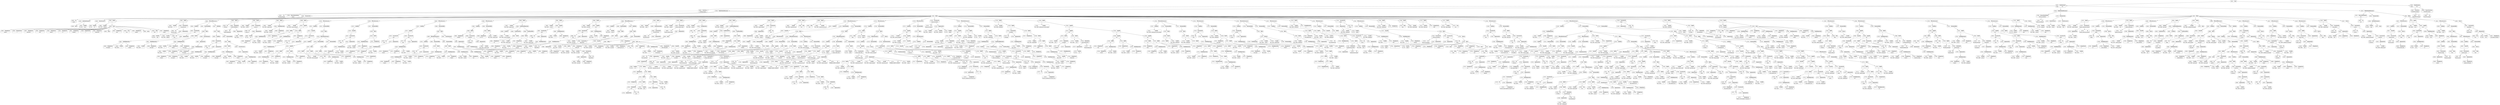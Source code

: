 digraph ast {
node [shape=none];
186591 [label=<<TABLE border='1' cellspacing='0' cellpadding='10' style='rounded' ><TR><TD border='0'>186591</TD><TD border='0'><B>Id</B></TD></TR><HR/><TR><TD border='0' cellpadding='5' colspan='2'>WP_Http_Streams</TD></TR></TABLE>>];
186594 [label=<<TABLE border='1' cellspacing='0' cellpadding='10' style='rounded' ><TR><TD border='0'>186594</TD><TD border='0'><B>ReturnValueMethod</B></TD></TR><HR/><TR><TD border='0' cellpadding='5' colspan='2'>request</TD></TR></TABLE>>];
186594 -> 186593 [weight=2];
186595 [label=<<TABLE border='1' cellspacing='0' cellpadding='10' style='rounded' ><TR><TD border='0'>186595</TD><TD border='0'><B>Variable</B></TD></TR><HR/><TR><TD border='0' cellpadding='5'>(0, 722)</TD><TD border='0' cellpadding='5'>url</TD></TR></TABLE>>];
186592 [label=<<TABLE border='1' cellspacing='0' cellpadding='10' style='rounded' ><TR><TD border='0'>186592</TD><TD border='0'><B>ClassName</B></TD></TR><HR/><TR><TD border='0' cellpadding='5' colspan='2'>WP_Http_Streams</TD></TR></TABLE>>];
186592 -> 186591 [weight=2];
186593 [label=<<TABLE border='1' cellspacing='0' cellpadding='10' style='rounded' ><TR><TD border='0'>186593</TD><TD border='0'><B>Id</B></TD></TR><HR/><TR><TD border='0' cellpadding='5' colspan='2'>request</TD></TR></TABLE>>];
186598 [label=<<TABLE border='1' cellspacing='0' cellpadding='10' style='rounded' ><TR><TD border='0'>186598</TD><TD border='0'><B>Array</B></TD></TR></TABLE>>];
186599 [label=<<TABLE border='1' cellspacing='0' cellpadding='10' style='rounded' ><TR><TD border='0'>186599</TD><TD border='0'><B>OptValueParameter</B></TD></TR></TABLE>>];
186599 -> 186597 [weight=2];
186599 -> 186598 [weight=2];
186596 [label=<<TABLE border='1' cellspacing='0' cellpadding='10' style='rounded' ><TR><TD border='0'>186596</TD><TD border='0'><B>ValueParameter</B></TD></TR></TABLE>>];
186596 -> 186595 [weight=2];
186597 [label=<<TABLE border='1' cellspacing='0' cellpadding='10' style='rounded' ><TR><TD border='0'>186597</TD><TD border='0'><B>Variable</B></TD></TR><HR/><TR><TD border='0' cellpadding='5'>(0, 2197)</TD><TD border='0' cellpadding='5'>args</TD></TR></TABLE>>];
186602 [label=<<TABLE border='1' cellspacing='0' cellpadding='10' style='rounded' ><TR><TD border='0'>186602</TD><TD border='0'><B>BinOP</B></TD></TR><HR/><TR><TD border='0' cellpadding='5' colspan='2'>=</TD></TR></TABLE>>];
186602 -> 186601 [weight=2];
186602 -> 186619 [weight=2];
186603 [label=<<TABLE border='1' cellspacing='0' cellpadding='10' style='rounded' ><TR><TD border='0'>186603</TD><TD border='0'><B>StringLiteral</B></TD></TR><HR/><TR><TD border='0' cellpadding='5' colspan='2'>method</TD></TR></TABLE>>];
186600 [label=<<TABLE border='1' cellspacing='0' cellpadding='10' style='rounded' ><TR><TD border='0'>186600</TD><TD border='0'><B>ParameterList</B></TD></TR></TABLE>>];
186600 -> 186596 [weight=2];
186600 -> 186599 [weight=2];
186601 [label=<<TABLE border='1' cellspacing='0' cellpadding='10' style='rounded' ><TR><TD border='0'>186601</TD><TD border='0'><B>Variable</B></TD></TR><HR/><TR><TD border='0' cellpadding='5'>(815, 3922)</TD><TD border='0' cellpadding='5'>defaults</TD></TR></TABLE>>];
186606 [label=<<TABLE border='1' cellspacing='0' cellpadding='10' style='rounded' ><TR><TD border='0'>186606</TD><TD border='0'><B>IntegerLiteral</B></TD></TR><HR/><TR><TD border='0' cellpadding='5' colspan='2'>5</TD></TR></TABLE>>];
186607 [label=<<TABLE border='1' cellspacing='0' cellpadding='10' style='rounded' ><TR><TD border='0'>186607</TD><TD border='0'><B>StringLiteral</B></TD></TR><HR/><TR><TD border='0' cellpadding='5' colspan='2'>redirection</TD></TR></TABLE>>];
186604 [label=<<TABLE border='1' cellspacing='0' cellpadding='10' style='rounded' ><TR><TD border='0'>186604</TD><TD border='0'><B>StringLiteral</B></TD></TR><HR/><TR><TD border='0' cellpadding='5' colspan='2'>GET</TD></TR></TABLE>>];
186605 [label=<<TABLE border='1' cellspacing='0' cellpadding='10' style='rounded' ><TR><TD border='0'>186605</TD><TD border='0'><B>StringLiteral</B></TD></TR><HR/><TR><TD border='0' cellpadding='5' colspan='2'>timeout</TD></TR></TABLE>>];
186610 [label=<<TABLE border='1' cellspacing='0' cellpadding='10' style='rounded' ><TR><TD border='0'>186610</TD><TD border='0'><B>StringLiteral</B></TD></TR><HR/><TR><TD border='0' cellpadding='5' colspan='2'>1.0</TD></TR></TABLE>>];
186611 [label=<<TABLE border='1' cellspacing='0' cellpadding='10' style='rounded' ><TR><TD border='0'>186611</TD><TD border='0'><B>StringLiteral</B></TD></TR><HR/><TR><TD border='0' cellpadding='5' colspan='2'>blocking</TD></TR></TABLE>>];
186608 [label=<<TABLE border='1' cellspacing='0' cellpadding='10' style='rounded' ><TR><TD border='0'>186608</TD><TD border='0'><B>IntegerLiteral</B></TD></TR><HR/><TR><TD border='0' cellpadding='5' colspan='2'>5</TD></TR></TABLE>>];
186609 [label=<<TABLE border='1' cellspacing='0' cellpadding='10' style='rounded' ><TR><TD border='0'>186609</TD><TD border='0'><B>StringLiteral</B></TD></TR><HR/><TR><TD border='0' cellpadding='5' colspan='2'>httpversion</TD></TR></TABLE>>];
186614 [label=<<TABLE border='1' cellspacing='0' cellpadding='10' style='rounded' ><TR><TD border='0'>186614</TD><TD border='0'><B>Array</B></TD></TR></TABLE>>];
186615 [label=<<TABLE border='1' cellspacing='0' cellpadding='10' style='rounded' ><TR><TD border='0'>186615</TD><TD border='0'><B>StringLiteral</B></TD></TR><HR/><TR><TD border='0' cellpadding='5' colspan='2'>body</TD></TR></TABLE>>];
186612 [label=<<TABLE border='1' cellspacing='0' cellpadding='10' style='rounded' ><TR><TD border='0'>186612</TD><TD border='0'><B>True</B></TD></TR><HR/><TR><TD border='0' cellpadding='5' colspan='2'>true</TD></TR></TABLE>>];
186613 [label=<<TABLE border='1' cellspacing='0' cellpadding='10' style='rounded' ><TR><TD border='0'>186613</TD><TD border='0'><B>StringLiteral</B></TD></TR><HR/><TR><TD border='0' cellpadding='5' colspan='2'>headers</TD></TR></TABLE>>];
186618 [label=<<TABLE border='1' cellspacing='0' cellpadding='10' style='rounded' ><TR><TD border='0'>186618</TD><TD border='0'><B>Array</B></TD></TR></TABLE>>];
186619 [label=<<TABLE border='1' cellspacing='0' cellpadding='10' style='rounded' ><TR><TD border='0'>186619</TD><TD border='0'><B>Array</B></TD></TR></TABLE>>];
186619 -> 186603 [weight=2];
186619 -> 186604 [weight=2];
186619 -> 186605 [weight=2];
186619 -> 186606 [weight=2];
186619 -> 186607 [weight=2];
186619 -> 186608 [weight=2];
186619 -> 186609 [weight=2];
186619 -> 186610 [weight=2];
186619 -> 186611 [weight=2];
186619 -> 186612 [weight=2];
186619 -> 186613 [weight=2];
186619 -> 186614 [weight=2];
186619 -> 186615 [weight=2];
186619 -> 186616 [weight=2];
186619 -> 186617 [weight=2];
186619 -> 186618 [weight=2];
186616 [label=<<TABLE border='1' cellspacing='0' cellpadding='10' style='rounded' ><TR><TD border='0'>186616</TD><TD border='0'><B>Null</B></TD></TR><HR/><TR><TD border='0' cellpadding='5' colspan='2'>null</TD></TR></TABLE>>];
186617 [label=<<TABLE border='1' cellspacing='0' cellpadding='10' style='rounded' ><TR><TD border='0'>186617</TD><TD border='0'><B>StringLiteral</B></TD></TR><HR/><TR><TD border='0' cellpadding='5' colspan='2'>cookies</TD></TR></TABLE>>];
186622 [label=<<TABLE border='1' cellspacing='0' cellpadding='10' style='rounded' ><TR><TD border='0'>186622</TD><TD border='0'><B>Id</B></TD></TR><HR/><TR><TD border='0' cellpadding='5' colspan='2'>wp_parse_args</TD></TR></TABLE>>];
186623 [label=<<TABLE border='1' cellspacing='0' cellpadding='10' style='rounded' ><TR><TD border='0'>186623</TD><TD border='0'><B>Variable</B></TD></TR><HR/><TR><TD border='0' cellpadding='5'>(0, 2197)</TD><TD border='0' cellpadding='5'>args</TD></TR></TABLE>>];
186620 [label=<<TABLE border='1' cellspacing='0' cellpadding='10' style='rounded' ><TR><TD border='0'>186620</TD><TD border='0'><B>Variable</B></TD></TR><HR/><TR><TD border='0' cellpadding='5'>(815, 3923)</TD><TD border='0' cellpadding='5'>r</TD></TR></TABLE>>];
186621 [label=<<TABLE border='1' cellspacing='0' cellpadding='10' style='rounded' ><TR><TD border='0'>186621</TD><TD border='0'><B>BinOP</B></TD></TR><HR/><TR><TD border='0' cellpadding='5' colspan='2'>=</TD></TR></TABLE>>];
186621 -> 186620 [weight=2];
186621 -> 186626 [weight=2];
186626 [label=<<TABLE border='1' cellspacing='0' cellpadding='10' style='rounded' ><TR><TD border='0'>186626</TD><TD border='0'><B>FunctionCall</B></TD></TR><HR/><TR><TD border='0' cellpadding='5' colspan='2'>wp_parse_args</TD></TR></TABLE>>];
186626 -> 186622 [weight=2];
186626 -> 186625 [weight=2];
186627 [label=<<TABLE border='1' cellspacing='0' cellpadding='10' style='rounded' ><TR><TD border='0'>186627</TD><TD border='0'><B>Id</B></TD></TR><HR/><TR><TD border='0' cellpadding='5' colspan='2'>isset</TD></TR></TABLE>>];
186624 [label=<<TABLE border='1' cellspacing='0' cellpadding='10' style='rounded' ><TR><TD border='0'>186624</TD><TD border='0'><B>Variable</B></TD></TR><HR/><TR><TD border='0' cellpadding='5'>(815, 3922)</TD><TD border='0' cellpadding='5'>defaults</TD></TR></TABLE>>];
186625 [label=<<TABLE border='1' cellspacing='0' cellpadding='10' style='rounded' ><TR><TD border='0'>186625</TD><TD border='0'><B>ArgumentList</B></TD></TR></TABLE>>];
186625 -> 186623 [weight=2];
186625 -> 186624 [weight=2];
186630 [label=<<TABLE border='1' cellspacing='0' cellpadding='10' style='rounded' ><TR><TD border='0'>186630</TD><TD border='0'><B>StringLiteral</B></TD></TR><HR/><TR><TD border='0' cellpadding='5' colspan='2'>User-Agent</TD></TR></TABLE>>];
186631 [label=<<TABLE border='1' cellspacing='0' cellpadding='10' style='rounded' ><TR><TD border='0'>186631</TD><TD border='0'><B>PostfixExpression</B></TD></TR></TABLE>>];
186631 -> 186628 [weight=2];
186631 -> 186629 [weight=2];
186631 -> 186630 [weight=2];
186628 [label=<<TABLE border='1' cellspacing='0' cellpadding='10' style='rounded' ><TR><TD border='0'>186628</TD><TD border='0'><B>Variable</B></TD></TR><HR/><TR><TD border='0' cellpadding='5'>(815, 3923)</TD><TD border='0' cellpadding='5'>r</TD></TR></TABLE>>];
186629 [label=<<TABLE border='1' cellspacing='0' cellpadding='10' style='rounded' ><TR><TD border='0'>186629</TD><TD border='0'><B>StringLiteral</B></TD></TR><HR/><TR><TD border='0' cellpadding='5' colspan='2'>headers</TD></TR></TABLE>>];
186634 [label=<<TABLE border='1' cellspacing='0' cellpadding='10' style='rounded' ><TR><TD border='0'>186634</TD><TD border='0'><B>Condition</B></TD></TR></TABLE>>];
186634 -> 186633 [weight=2];
186635 [label=<<TABLE border='1' cellspacing='0' cellpadding='10' style='rounded' ><TR><TD border='0'>186635</TD><TD border='0'><B>Variable</B></TD></TR><HR/><TR><TD border='0' cellpadding='5'>(815, 3923)</TD><TD border='0' cellpadding='5'>r</TD></TR></TABLE>>];
186632 [label=<<TABLE border='1' cellspacing='0' cellpadding='10' style='rounded' ><TR><TD border='0'>186632</TD><TD border='0'><B>ArgumentList</B></TD></TR></TABLE>>];
186632 -> 186631 [weight=2];
186633 [label=<<TABLE border='1' cellspacing='0' cellpadding='10' style='rounded' ><TR><TD border='0'>186633</TD><TD border='0'><B>FunctionCall</B></TD></TR><HR/><TR><TD border='0' cellpadding='5' colspan='2'>isset</TD></TR></TABLE>>];
186633 -> 186627 [weight=2];
186633 -> 186632 [weight=2];
186638 [label=<<TABLE border='1' cellspacing='0' cellpadding='10' style='rounded' ><TR><TD border='0'>186638</TD><TD border='0'><B>BinOP</B></TD></TR><HR/><TR><TD border='0' cellpadding='5' colspan='2'>=</TD></TR></TABLE>>];
186638 -> 186637 [weight=2];
186638 -> 186642 [weight=2];
186639 [label=<<TABLE border='1' cellspacing='0' cellpadding='10' style='rounded' ><TR><TD border='0'>186639</TD><TD border='0'><B>Variable</B></TD></TR><HR/><TR><TD border='0' cellpadding='5'>(815, 3923)</TD><TD border='0' cellpadding='5'>r</TD></TR></TABLE>>];
186636 [label=<<TABLE border='1' cellspacing='0' cellpadding='10' style='rounded' ><TR><TD border='0'>186636</TD><TD border='0'><B>StringLiteral</B></TD></TR><HR/><TR><TD border='0' cellpadding='5' colspan='2'>user-agent</TD></TR></TABLE>>];
186637 [label=<<TABLE border='1' cellspacing='0' cellpadding='10' style='rounded' ><TR><TD border='0'>186637</TD><TD border='0'><B>PostfixExpression</B></TD></TR></TABLE>>];
186637 -> 186635 [weight=2];
186637 -> 186636 [weight=2];
186642 [label=<<TABLE border='1' cellspacing='0' cellpadding='10' style='rounded' ><TR><TD border='0'>186642</TD><TD border='0'><B>PostfixExpression</B></TD></TR></TABLE>>];
186642 -> 186639 [weight=2];
186642 -> 186640 [weight=2];
186642 -> 186641 [weight=2];
186643 [label=<<TABLE border='1' cellspacing='0' cellpadding='10' style='rounded' ><TR><TD border='0'>186643</TD><TD border='0'><B>Variable</B></TD></TR><HR/><TR><TD border='0' cellpadding='5'>(815, 3923)</TD><TD border='0' cellpadding='5'>r</TD></TR></TABLE>>];
186640 [label=<<TABLE border='1' cellspacing='0' cellpadding='10' style='rounded' ><TR><TD border='0'>186640</TD><TD border='0'><B>StringLiteral</B></TD></TR><HR/><TR><TD border='0' cellpadding='5' colspan='2'>headers</TD></TR></TABLE>>];
186641 [label=<<TABLE border='1' cellspacing='0' cellpadding='10' style='rounded' ><TR><TD border='0'>186641</TD><TD border='0'><B>StringLiteral</B></TD></TR><HR/><TR><TD border='0' cellpadding='5' colspan='2'>User-Agent</TD></TR></TABLE>>];
186646 [label=<<TABLE border='1' cellspacing='0' cellpadding='10' style='rounded' ><TR><TD border='0'>186646</TD><TD border='0'><B>PostfixExpression</B></TD></TR></TABLE>>];
186646 -> 186643 [weight=2];
186646 -> 186644 [weight=2];
186646 -> 186645 [weight=2];
186647 [label=<<TABLE border='1' cellspacing='0' cellpadding='10' style='rounded' ><TR><TD border='0'>186647</TD><TD border='0'><B>ArgumentList</B></TD></TR></TABLE>>];
186647 -> 186646 [weight=2];
186644 [label=<<TABLE border='1' cellspacing='0' cellpadding='10' style='rounded' ><TR><TD border='0'>186644</TD><TD border='0'><B>StringLiteral</B></TD></TR><HR/><TR><TD border='0' cellpadding='5' colspan='2'>headers</TD></TR></TABLE>>];
186645 [label=<<TABLE border='1' cellspacing='0' cellpadding='10' style='rounded' ><TR><TD border='0'>186645</TD><TD border='0'><B>StringLiteral</B></TD></TR><HR/><TR><TD border='0' cellpadding='5' colspan='2'>User-Agent</TD></TR></TABLE>>];
186650 [label=<<TABLE border='1' cellspacing='0' cellpadding='10' style='rounded' ><TR><TD border='0'>186650</TD><TD border='0'><B>IfThenElifStatement</B></TD></TR></TABLE>>];
186650 -> 186634 [weight=2];
186650 -> 186651 [weight=2];
186650 -> 186677 [weight=2];
186651 [label=<<TABLE border='1' cellspacing='0' cellpadding='10' style='rounded' ><TR><TD border='0'>186651</TD><TD border='0'><B>StatementBody</B></TD></TR></TABLE>>];
186651 -> 186649 [weight=2];
186648 [label=<<TABLE border='1' cellspacing='0' cellpadding='10' style='rounded' ><TR><TD border='0'>186648</TD><TD border='0'><B>UnsetStatement</B></TD></TR></TABLE>>];
186648 -> 186647 [weight=2];
186649 [label=<<TABLE border='1' cellspacing='0' cellpadding='10' style='rounded' ><TR><TD border='0'>186649</TD><TD border='0'><B>Block</B></TD></TR></TABLE>>];
186649 -> 186638 [weight=2];
186649 -> 186648 [weight=2];
186654 [label=<<TABLE border='1' cellspacing='0' cellpadding='10' style='rounded' ><TR><TD border='0'>186654</TD><TD border='0'><B>StringLiteral</B></TD></TR><HR/><TR><TD border='0' cellpadding='5' colspan='2'>headers</TD></TR></TABLE>>];
186655 [label=<<TABLE border='1' cellspacing='0' cellpadding='10' style='rounded' ><TR><TD border='0'>186655</TD><TD border='0'><B>StringLiteral</B></TD></TR><HR/><TR><TD border='0' cellpadding='5' colspan='2'>user-agent</TD></TR></TABLE>>];
186652 [label=<<TABLE border='1' cellspacing='0' cellpadding='10' style='rounded' ><TR><TD border='0'>186652</TD><TD border='0'><B>Id</B></TD></TR><HR/><TR><TD border='0' cellpadding='5' colspan='2'>isset</TD></TR></TABLE>>];
186653 [label=<<TABLE border='1' cellspacing='0' cellpadding='10' style='rounded' ><TR><TD border='0'>186653</TD><TD border='0'><B>Variable</B></TD></TR><HR/><TR><TD border='0' cellpadding='5'>(815, 3923)</TD><TD border='0' cellpadding='5'>r</TD></TR></TABLE>>];
186658 [label=<<TABLE border='1' cellspacing='0' cellpadding='10' style='rounded' ><TR><TD border='0'>186658</TD><TD border='0'><B>FunctionCall</B></TD></TR><HR/><TR><TD border='0' cellpadding='5' colspan='2'>isset</TD></TR></TABLE>>];
186658 -> 186652 [weight=2];
186658 -> 186657 [weight=2];
186659 [label=<<TABLE border='1' cellspacing='0' cellpadding='10' style='rounded' ><TR><TD border='0'>186659</TD><TD border='0'><B>Condition</B></TD></TR></TABLE>>];
186659 -> 186658 [weight=2];
186656 [label=<<TABLE border='1' cellspacing='0' cellpadding='10' style='rounded' ><TR><TD border='0'>186656</TD><TD border='0'><B>PostfixExpression</B></TD></TR></TABLE>>];
186656 -> 186653 [weight=2];
186656 -> 186654 [weight=2];
186656 -> 186655 [weight=2];
186657 [label=<<TABLE border='1' cellspacing='0' cellpadding='10' style='rounded' ><TR><TD border='0'>186657</TD><TD border='0'><B>ArgumentList</B></TD></TR></TABLE>>];
186657 -> 186656 [weight=2];
186662 [label=<<TABLE border='1' cellspacing='0' cellpadding='10' style='rounded' ><TR><TD border='0'>186662</TD><TD border='0'><B>PostfixExpression</B></TD></TR></TABLE>>];
186662 -> 186660 [weight=2];
186662 -> 186661 [weight=2];
186663 [label=<<TABLE border='1' cellspacing='0' cellpadding='10' style='rounded' ><TR><TD border='0'>186663</TD><TD border='0'><B>BinOP</B></TD></TR><HR/><TR><TD border='0' cellpadding='5' colspan='2'>=</TD></TR></TABLE>>];
186663 -> 186662 [weight=2];
186663 -> 186667 [weight=2];
186660 [label=<<TABLE border='1' cellspacing='0' cellpadding='10' style='rounded' ><TR><TD border='0'>186660</TD><TD border='0'><B>Variable</B></TD></TR><HR/><TR><TD border='0' cellpadding='5'>(815, 3923)</TD><TD border='0' cellpadding='5'>r</TD></TR></TABLE>>];
186661 [label=<<TABLE border='1' cellspacing='0' cellpadding='10' style='rounded' ><TR><TD border='0'>186661</TD><TD border='0'><B>StringLiteral</B></TD></TR><HR/><TR><TD border='0' cellpadding='5' colspan='2'>user-agent</TD></TR></TABLE>>];
186666 [label=<<TABLE border='1' cellspacing='0' cellpadding='10' style='rounded' ><TR><TD border='0'>186666</TD><TD border='0'><B>StringLiteral</B></TD></TR><HR/><TR><TD border='0' cellpadding='5' colspan='2'>user-agent</TD></TR></TABLE>>];
186667 [label=<<TABLE border='1' cellspacing='0' cellpadding='10' style='rounded' ><TR><TD border='0'>186667</TD><TD border='0'><B>PostfixExpression</B></TD></TR></TABLE>>];
186667 -> 186664 [weight=2];
186667 -> 186665 [weight=2];
186667 -> 186666 [weight=2];
186664 [label=<<TABLE border='1' cellspacing='0' cellpadding='10' style='rounded' ><TR><TD border='0'>186664</TD><TD border='0'><B>Variable</B></TD></TR><HR/><TR><TD border='0' cellpadding='5'>(815, 3923)</TD><TD border='0' cellpadding='5'>r</TD></TR></TABLE>>];
186665 [label=<<TABLE border='1' cellspacing='0' cellpadding='10' style='rounded' ><TR><TD border='0'>186665</TD><TD border='0'><B>StringLiteral</B></TD></TR><HR/><TR><TD border='0' cellpadding='5' colspan='2'>headers</TD></TR></TABLE>>];
186670 [label=<<TABLE border='1' cellspacing='0' cellpadding='10' style='rounded' ><TR><TD border='0'>186670</TD><TD border='0'><B>StringLiteral</B></TD></TR><HR/><TR><TD border='0' cellpadding='5' colspan='2'>user-agent</TD></TR></TABLE>>];
186671 [label=<<TABLE border='1' cellspacing='0' cellpadding='10' style='rounded' ><TR><TD border='0'>186671</TD><TD border='0'><B>PostfixExpression</B></TD></TR></TABLE>>];
186671 -> 186668 [weight=2];
186671 -> 186669 [weight=2];
186671 -> 186670 [weight=2];
186668 [label=<<TABLE border='1' cellspacing='0' cellpadding='10' style='rounded' ><TR><TD border='0'>186668</TD><TD border='0'><B>Variable</B></TD></TR><HR/><TR><TD border='0' cellpadding='5'>(815, 3923)</TD><TD border='0' cellpadding='5'>r</TD></TR></TABLE>>];
186669 [label=<<TABLE border='1' cellspacing='0' cellpadding='10' style='rounded' ><TR><TD border='0'>186669</TD><TD border='0'><B>StringLiteral</B></TD></TR><HR/><TR><TD border='0' cellpadding='5' colspan='2'>headers</TD></TR></TABLE>>];
186674 [label=<<TABLE border='1' cellspacing='0' cellpadding='10' style='rounded' ><TR><TD border='0'>186674</TD><TD border='0'><B>Block</B></TD></TR></TABLE>>];
186674 -> 186663 [weight=2];
186674 -> 186673 [weight=2];
186675 [label=<<TABLE border='1' cellspacing='0' cellpadding='10' style='rounded' ><TR><TD border='0'>186675</TD><TD border='0'><B>ElseIf</B></TD></TR></TABLE>>];
186675 -> 186659 [weight=2];
186675 -> 186676 [weight=2];
186672 [label=<<TABLE border='1' cellspacing='0' cellpadding='10' style='rounded' ><TR><TD border='0'>186672</TD><TD border='0'><B>ArgumentList</B></TD></TR></TABLE>>];
186672 -> 186671 [weight=2];
186673 [label=<<TABLE border='1' cellspacing='0' cellpadding='10' style='rounded' ><TR><TD border='0'>186673</TD><TD border='0'><B>UnsetStatement</B></TD></TR></TABLE>>];
186673 -> 186672 [weight=2];
186678 [label=<<TABLE border='1' cellspacing='0' cellpadding='10' style='rounded' ><TR><TD border='0'>186678</TD><TD border='0'><B>Id</B></TD></TR><HR/><TR><TD border='0' cellpadding='5' colspan='2'>WP_Http</TD></TR></TABLE>>];
186679 [label=<<TABLE border='1' cellspacing='0' cellpadding='10' style='rounded' ><TR><TD border='0'>186679</TD><TD border='0'><B>Id</B></TD></TR><HR/><TR><TD border='0' cellpadding='5' colspan='2'>buildCookieHeader</TD></TR></TABLE>>];
186676 [label=<<TABLE border='1' cellspacing='0' cellpadding='10' style='rounded' ><TR><TD border='0'>186676</TD><TD border='0'><B>StatementBody</B></TD></TR></TABLE>>];
186676 -> 186674 [weight=2];
186677 [label=<<TABLE border='1' cellspacing='0' cellpadding='10' style='rounded' ><TR><TD border='0'>186677</TD><TD border='0'><B>ElseIfList</B></TD></TR></TABLE>>];
186677 -> 186675 [weight=2];
186682 [label=<<TABLE border='1' cellspacing='0' cellpadding='10' style='rounded' ><TR><TD border='0'>186682</TD><TD border='0'><B>MethodCall</B></TD></TR><HR/><TR><TD border='0' cellpadding='5' colspan='2'>buildCookieHeader</TD></TR></TABLE>>];
186682 -> 186679 [weight=2];
186682 -> 186681 [weight=2];
186683 [label=<<TABLE border='1' cellspacing='0' cellpadding='10' style='rounded' ><TR><TD border='0'>186683</TD><TD border='0'><B>BinOP</B></TD></TR><HR/><TR><TD border='0' cellpadding='5' colspan='2'>::</TD></TR></TABLE>>];
186683 -> 186678 [weight=2];
186683 -> 186682 [weight=2];
186680 [label=<<TABLE border='1' cellspacing='0' cellpadding='10' style='rounded' ><TR><TD border='0'>186680</TD><TD border='0'><B>Variable</B></TD></TR><HR/><TR><TD border='0' cellpadding='5'>(815, 3923)</TD><TD border='0' cellpadding='5'>r</TD></TR></TABLE>>];
186681 [label=<<TABLE border='1' cellspacing='0' cellpadding='10' style='rounded' ><TR><TD border='0'>186681</TD><TD border='0'><B>ArgumentList</B></TD></TR></TABLE>>];
186681 -> 186680 [weight=2];
186686 [label=<<TABLE border='1' cellspacing='0' cellpadding='10' style='rounded' ><TR><TD border='0'>186686</TD><TD border='0'><B>Id</B></TD></TR><HR/><TR><TD border='0' cellpadding='5' colspan='2'>parse_url</TD></TR></TABLE>>];
186687 [label=<<TABLE border='1' cellspacing='0' cellpadding='10' style='rounded' ><TR><TD border='0'>186687</TD><TD border='0'><B>Variable</B></TD></TR><HR/><TR><TD border='0' cellpadding='5'>(0, 722)</TD><TD border='0' cellpadding='5'>url</TD></TR></TABLE>>];
186684 [label=<<TABLE border='1' cellspacing='0' cellpadding='10' style='rounded' ><TR><TD border='0'>186684</TD><TD border='0'><B>Variable</B></TD></TR><HR/><TR><TD border='0' cellpadding='5'>(815, 3924)</TD><TD border='0' cellpadding='5'>arrURL</TD></TR></TABLE>>];
186685 [label=<<TABLE border='1' cellspacing='0' cellpadding='10' style='rounded' ><TR><TD border='0'>186685</TD><TD border='0'><B>BinOP</B></TD></TR><HR/><TR><TD border='0' cellpadding='5' colspan='2'>=</TD></TR></TABLE>>];
186685 -> 186684 [weight=2];
186685 -> 186689 [weight=2];
186690 [label=<<TABLE border='1' cellspacing='0' cellpadding='10' style='rounded' ><TR><TD border='0'>186690</TD><TD border='0'><B>Variable</B></TD></TR><HR/><TR><TD border='0' cellpadding='5'>(815, 3925)</TD><TD border='0' cellpadding='5'>connect_host</TD></TR></TABLE>>];
186691 [label=<<TABLE border='1' cellspacing='0' cellpadding='10' style='rounded' ><TR><TD border='0'>186691</TD><TD border='0'><B>BinOP</B></TD></TR><HR/><TR><TD border='0' cellpadding='5' colspan='2'>=</TD></TR></TABLE>>];
186691 -> 186690 [weight=2];
186691 -> 186694 [weight=2];
186688 [label=<<TABLE border='1' cellspacing='0' cellpadding='10' style='rounded' ><TR><TD border='0'>186688</TD><TD border='0'><B>ArgumentList</B></TD></TR></TABLE>>];
186688 -> 186687 [weight=2];
186689 [label=<<TABLE border='1' cellspacing='0' cellpadding='10' style='rounded' ><TR><TD border='0'>186689</TD><TD border='0'><B>FunctionCall</B></TD></TR><HR/><TR><TD border='0' cellpadding='5' colspan='2'>parse_url</TD></TR></TABLE>>];
186689 -> 186686 [weight=2];
186689 -> 186688 [weight=2];
186694 [label=<<TABLE border='1' cellspacing='0' cellpadding='10' style='rounded' ><TR><TD border='0'>186694</TD><TD border='0'><B>PostfixExpression</B></TD></TR></TABLE>>];
186694 -> 186692 [weight=2];
186694 -> 186693 [weight=2];
186695 [label=<<TABLE border='1' cellspacing='0' cellpadding='10' style='rounded' ><TR><TD border='0'>186695</TD><TD border='0'><B>Variable</B></TD></TR><HR/><TR><TD border='0' cellpadding='5'>(815, 3926)</TD><TD border='0' cellpadding='5'>secure_transport</TD></TR></TABLE>>];
186692 [label=<<TABLE border='1' cellspacing='0' cellpadding='10' style='rounded' ><TR><TD border='0'>186692</TD><TD border='0'><B>Variable</B></TD></TR><HR/><TR><TD border='0' cellpadding='5'>(815, 3924)</TD><TD border='0' cellpadding='5'>arrURL</TD></TR></TABLE>>];
186693 [label=<<TABLE border='1' cellspacing='0' cellpadding='10' style='rounded' ><TR><TD border='0'>186693</TD><TD border='0'><B>StringLiteral</B></TD></TR><HR/><TR><TD border='0' cellpadding='5' colspan='2'>host</TD></TR></TABLE>>];
186698 [label=<<TABLE border='1' cellspacing='0' cellpadding='10' style='rounded' ><TR><TD border='0'>186698</TD><TD border='0'><B>StringLiteral</B></TD></TR><HR/><TR><TD border='0' cellpadding='5' colspan='2'>scheme</TD></TR></TABLE>>];
186699 [label=<<TABLE border='1' cellspacing='0' cellpadding='10' style='rounded' ><TR><TD border='0'>186699</TD><TD border='0'><B>PostfixExpression</B></TD></TR></TABLE>>];
186699 -> 186697 [weight=2];
186699 -> 186698 [weight=2];
186696 [label=<<TABLE border='1' cellspacing='0' cellpadding='10' style='rounded' ><TR><TD border='0'>186696</TD><TD border='0'><B>BinOP</B></TD></TR><HR/><TR><TD border='0' cellpadding='5' colspan='2'>=</TD></TR></TABLE>>];
186696 -> 186695 [weight=2];
186696 -> 186702 [weight=2];
186697 [label=<<TABLE border='1' cellspacing='0' cellpadding='10' style='rounded' ><TR><TD border='0'>186697</TD><TD border='0'><B>Variable</B></TD></TR><HR/><TR><TD border='0' cellpadding='5'>(815, 3924)</TD><TD border='0' cellpadding='5'>arrURL</TD></TR></TABLE>>];
186702 [label=<<TABLE border='1' cellspacing='0' cellpadding='10' style='rounded' ><TR><TD border='0'>186702</TD><TD border='0'><B>LogicOP</B></TD></TR><HR/><TR><TD border='0' cellpadding='5' colspan='2'>||</TD></TR></TABLE>>];
186702 -> 186700 [weight=2];
186702 -> 186706 [weight=2];
186703 [label=<<TABLE border='1' cellspacing='0' cellpadding='10' style='rounded' ><TR><TD border='0'>186703</TD><TD border='0'><B>Variable</B></TD></TR><HR/><TR><TD border='0' cellpadding='5'>(815, 3924)</TD><TD border='0' cellpadding='5'>arrURL</TD></TR></TABLE>>];
186700 [label=<<TABLE border='1' cellspacing='0' cellpadding='10' style='rounded' ><TR><TD border='0'>186700</TD><TD border='0'><B>RelOP</B></TD></TR><HR/><TR><TD border='0' cellpadding='5' colspan='2'>==</TD></TR></TABLE>>];
186700 -> 186699 [weight=2];
186700 -> 186701 [weight=2];
186701 [label=<<TABLE border='1' cellspacing='0' cellpadding='10' style='rounded' ><TR><TD border='0'>186701</TD><TD border='0'><B>StringLiteral</B></TD></TR><HR/><TR><TD border='0' cellpadding='5' colspan='2'>ssl</TD></TR></TABLE>>];
186706 [label=<<TABLE border='1' cellspacing='0' cellpadding='10' style='rounded' ><TR><TD border='0'>186706</TD><TD border='0'><B>RelOP</B></TD></TR><HR/><TR><TD border='0' cellpadding='5' colspan='2'>==</TD></TR></TABLE>>];
186706 -> 186705 [weight=2];
186706 -> 186707 [weight=2];
186707 [label=<<TABLE border='1' cellspacing='0' cellpadding='10' style='rounded' ><TR><TD border='0'>186707</TD><TD border='0'><B>StringLiteral</B></TD></TR><HR/><TR><TD border='0' cellpadding='5' colspan='2'>https</TD></TR></TABLE>>];
186704 [label=<<TABLE border='1' cellspacing='0' cellpadding='10' style='rounded' ><TR><TD border='0'>186704</TD><TD border='0'><B>StringLiteral</B></TD></TR><HR/><TR><TD border='0' cellpadding='5' colspan='2'>scheme</TD></TR></TABLE>>];
186705 [label=<<TABLE border='1' cellspacing='0' cellpadding='10' style='rounded' ><TR><TD border='0'>186705</TD><TD border='0'><B>PostfixExpression</B></TD></TR></TABLE>>];
186705 -> 186703 [weight=2];
186705 -> 186704 [weight=2];
186710 [label=<<TABLE border='1' cellspacing='0' cellpadding='10' style='rounded' ><TR><TD border='0'>186710</TD><TD border='0'><B>Variable</B></TD></TR><HR/><TR><TD border='0' cellpadding='5'>(815, 3924)</TD><TD border='0' cellpadding='5'>arrURL</TD></TR></TABLE>>];
186711 [label=<<TABLE border='1' cellspacing='0' cellpadding='10' style='rounded' ><TR><TD border='0'>186711</TD><TD border='0'><B>StringLiteral</B></TD></TR><HR/><TR><TD border='0' cellpadding='5' colspan='2'>port</TD></TR></TABLE>>];
186709 [label=<<TABLE border='1' cellspacing='0' cellpadding='10' style='rounded' ><TR><TD border='0'>186709</TD><TD border='0'><B>Id</B></TD></TR><HR/><TR><TD border='0' cellpadding='5' colspan='2'>isset</TD></TR></TABLE>>];
186714 [label=<<TABLE border='1' cellspacing='0' cellpadding='10' style='rounded' ><TR><TD border='0'>186714</TD><TD border='0'><B>FunctionCall</B></TD></TR><HR/><TR><TD border='0' cellpadding='5' colspan='2'>isset</TD></TR></TABLE>>];
186714 -> 186709 [weight=2];
186714 -> 186713 [weight=2];
186715 [label=<<TABLE border='1' cellspacing='0' cellpadding='10' style='rounded' ><TR><TD border='0'>186715</TD><TD border='0'><B>UnaryOP</B></TD></TR><HR/><TR><TD border='0' cellpadding='5' colspan='2'>!</TD></TR></TABLE>>];
186715 -> 186714 [weight=2];
186712 [label=<<TABLE border='1' cellspacing='0' cellpadding='10' style='rounded' ><TR><TD border='0'>186712</TD><TD border='0'><B>PostfixExpression</B></TD></TR></TABLE>>];
186712 -> 186710 [weight=2];
186712 -> 186711 [weight=2];
186713 [label=<<TABLE border='1' cellspacing='0' cellpadding='10' style='rounded' ><TR><TD border='0'>186713</TD><TD border='0'><B>ArgumentList</B></TD></TR></TABLE>>];
186713 -> 186712 [weight=2];
186718 [label=<<TABLE border='1' cellspacing='0' cellpadding='10' style='rounded' ><TR><TD border='0'>186718</TD><TD border='0'><B>StringLiteral</B></TD></TR><HR/><TR><TD border='0' cellpadding='5' colspan='2'>scheme</TD></TR></TABLE>>];
186719 [label=<<TABLE border='1' cellspacing='0' cellpadding='10' style='rounded' ><TR><TD border='0'>186719</TD><TD border='0'><B>PostfixExpression</B></TD></TR></TABLE>>];
186719 -> 186717 [weight=2];
186719 -> 186718 [weight=2];
186716 [label=<<TABLE border='1' cellspacing='0' cellpadding='10' style='rounded' ><TR><TD border='0'>186716</TD><TD border='0'><B>Condition</B></TD></TR></TABLE>>];
186716 -> 186715 [weight=2];
186717 [label=<<TABLE border='1' cellspacing='0' cellpadding='10' style='rounded' ><TR><TD border='0'>186717</TD><TD border='0'><B>Variable</B></TD></TR><HR/><TR><TD border='0' cellpadding='5'>(815, 3924)</TD><TD border='0' cellpadding='5'>arrURL</TD></TR></TABLE>>];
186722 [label=<<TABLE border='1' cellspacing='0' cellpadding='10' style='rounded' ><TR><TD border='0'>186722</TD><TD border='0'><B>LogicOP</B></TD></TR><HR/><TR><TD border='0' cellpadding='5' colspan='2'>||</TD></TR></TABLE>>];
186722 -> 186720 [weight=2];
186722 -> 186726 [weight=2];
186723 [label=<<TABLE border='1' cellspacing='0' cellpadding='10' style='rounded' ><TR><TD border='0'>186723</TD><TD border='0'><B>Variable</B></TD></TR><HR/><TR><TD border='0' cellpadding='5'>(815, 3924)</TD><TD border='0' cellpadding='5'>arrURL</TD></TR></TABLE>>];
186720 [label=<<TABLE border='1' cellspacing='0' cellpadding='10' style='rounded' ><TR><TD border='0'>186720</TD><TD border='0'><B>RelOP</B></TD></TR><HR/><TR><TD border='0' cellpadding='5' colspan='2'>==</TD></TR></TABLE>>];
186720 -> 186719 [weight=2];
186720 -> 186721 [weight=2];
186721 [label=<<TABLE border='1' cellspacing='0' cellpadding='10' style='rounded' ><TR><TD border='0'>186721</TD><TD border='0'><B>StringLiteral</B></TD></TR><HR/><TR><TD border='0' cellpadding='5' colspan='2'>ssl</TD></TR></TABLE>>];
186726 [label=<<TABLE border='1' cellspacing='0' cellpadding='10' style='rounded' ><TR><TD border='0'>186726</TD><TD border='0'><B>RelOP</B></TD></TR><HR/><TR><TD border='0' cellpadding='5' colspan='2'>==</TD></TR></TABLE>>];
186726 -> 186725 [weight=2];
186726 -> 186727 [weight=2];
186727 [label=<<TABLE border='1' cellspacing='0' cellpadding='10' style='rounded' ><TR><TD border='0'>186727</TD><TD border='0'><B>StringLiteral</B></TD></TR><HR/><TR><TD border='0' cellpadding='5' colspan='2'>https</TD></TR></TABLE>>];
186724 [label=<<TABLE border='1' cellspacing='0' cellpadding='10' style='rounded' ><TR><TD border='0'>186724</TD><TD border='0'><B>StringLiteral</B></TD></TR><HR/><TR><TD border='0' cellpadding='5' colspan='2'>scheme</TD></TR></TABLE>>];
186725 [label=<<TABLE border='1' cellspacing='0' cellpadding='10' style='rounded' ><TR><TD border='0'>186725</TD><TD border='0'><B>PostfixExpression</B></TD></TR></TABLE>>];
186725 -> 186723 [weight=2];
186725 -> 186724 [weight=2];
186730 [label=<<TABLE border='1' cellspacing='0' cellpadding='10' style='rounded' ><TR><TD border='0'>186730</TD><TD border='0'><B>StringLiteral</B></TD></TR><HR/><TR><TD border='0' cellpadding='5' colspan='2'>port</TD></TR></TABLE>>];
186731 [label=<<TABLE border='1' cellspacing='0' cellpadding='10' style='rounded' ><TR><TD border='0'>186731</TD><TD border='0'><B>PostfixExpression</B></TD></TR></TABLE>>];
186731 -> 186729 [weight=2];
186731 -> 186730 [weight=2];
186728 [label=<<TABLE border='1' cellspacing='0' cellpadding='10' style='rounded' ><TR><TD border='0'>186728</TD><TD border='0'><B>Condition</B></TD></TR></TABLE>>];
186728 -> 186722 [weight=2];
186729 [label=<<TABLE border='1' cellspacing='0' cellpadding='10' style='rounded' ><TR><TD border='0'>186729</TD><TD border='0'><B>Variable</B></TD></TR><HR/><TR><TD border='0' cellpadding='5'>(815, 3924)</TD><TD border='0' cellpadding='5'>arrURL</TD></TR></TABLE>>];
186734 [label=<<TABLE border='1' cellspacing='0' cellpadding='10' style='rounded' ><TR><TD border='0'>186734</TD><TD border='0'><B>Variable</B></TD></TR><HR/><TR><TD border='0' cellpadding='5'>(815, 3926)</TD><TD border='0' cellpadding='5'>secure_transport</TD></TR></TABLE>>];
186735 [label=<<TABLE border='1' cellspacing='0' cellpadding='10' style='rounded' ><TR><TD border='0'>186735</TD><TD border='0'><B>BinOP</B></TD></TR><HR/><TR><TD border='0' cellpadding='5' colspan='2'>=</TD></TR></TABLE>>];
186735 -> 186734 [weight=2];
186735 -> 186736 [weight=2];
186732 [label=<<TABLE border='1' cellspacing='0' cellpadding='10' style='rounded' ><TR><TD border='0'>186732</TD><TD border='0'><B>BinOP</B></TD></TR><HR/><TR><TD border='0' cellpadding='5' colspan='2'>=</TD></TR></TABLE>>];
186732 -> 186731 [weight=2];
186732 -> 186733 [weight=2];
186733 [label=<<TABLE border='1' cellspacing='0' cellpadding='10' style='rounded' ><TR><TD border='0'>186733</TD><TD border='0'><B>IntegerLiteral</B></TD></TR><HR/><TR><TD border='0' cellpadding='5' colspan='2'>443</TD></TR></TABLE>>];
186738 [label=<<TABLE border='1' cellspacing='0' cellpadding='10' style='rounded' ><TR><TD border='0'>186738</TD><TD border='0'><B>IfThenElseStatement</B></TD></TR></TABLE>>];
186738 -> 186728 [weight=2];
186738 -> 186739 [weight=2];
186738 -> 186747 [weight=2];
186739 [label=<<TABLE border='1' cellspacing='0' cellpadding='10' style='rounded' ><TR><TD border='0'>186739</TD><TD border='0'><B>StatementBody</B></TD></TR></TABLE>>];
186739 -> 186737 [weight=2];
186736 [label=<<TABLE border='1' cellspacing='0' cellpadding='10' style='rounded' ><TR><TD border='0'>186736</TD><TD border='0'><B>True</B></TD></TR><HR/><TR><TD border='0' cellpadding='5' colspan='2'>true</TD></TR></TABLE>>];
186737 [label=<<TABLE border='1' cellspacing='0' cellpadding='10' style='rounded' ><TR><TD border='0'>186737</TD><TD border='0'><B>Block</B></TD></TR></TABLE>>];
186737 -> 186732 [weight=2];
186737 -> 186735 [weight=2];
186742 [label=<<TABLE border='1' cellspacing='0' cellpadding='10' style='rounded' ><TR><TD border='0'>186742</TD><TD border='0'><B>PostfixExpression</B></TD></TR></TABLE>>];
186742 -> 186740 [weight=2];
186742 -> 186741 [weight=2];
186743 [label=<<TABLE border='1' cellspacing='0' cellpadding='10' style='rounded' ><TR><TD border='0'>186743</TD><TD border='0'><B>BinOP</B></TD></TR><HR/><TR><TD border='0' cellpadding='5' colspan='2'>=</TD></TR></TABLE>>];
186743 -> 186742 [weight=2];
186743 -> 186744 [weight=2];
186740 [label=<<TABLE border='1' cellspacing='0' cellpadding='10' style='rounded' ><TR><TD border='0'>186740</TD><TD border='0'><B>Variable</B></TD></TR><HR/><TR><TD border='0' cellpadding='5'>(815, 3924)</TD><TD border='0' cellpadding='5'>arrURL</TD></TR></TABLE>>];
186741 [label=<<TABLE border='1' cellspacing='0' cellpadding='10' style='rounded' ><TR><TD border='0'>186741</TD><TD border='0'><B>StringLiteral</B></TD></TR><HR/><TR><TD border='0' cellpadding='5' colspan='2'>port</TD></TR></TABLE>>];
186747 [label=<<TABLE border='1' cellspacing='0' cellpadding='10' style='rounded' ><TR><TD border='0'>186747</TD><TD border='0'><B>StatementBody</B></TD></TR></TABLE>>];
186747 -> 186745 [weight=2];
186744 [label=<<TABLE border='1' cellspacing='0' cellpadding='10' style='rounded' ><TR><TD border='0'>186744</TD><TD border='0'><B>IntegerLiteral</B></TD></TR><HR/><TR><TD border='0' cellpadding='5' colspan='2'>80</TD></TR></TABLE>>];
186745 [label=<<TABLE border='1' cellspacing='0' cellpadding='10' style='rounded' ><TR><TD border='0'>186745</TD><TD border='0'><B>Block</B></TD></TR></TABLE>>];
186745 -> 186743 [weight=2];
186750 [label=<<TABLE border='1' cellspacing='0' cellpadding='10' style='rounded' ><TR><TD border='0'>186750</TD><TD border='0'><B>StatementBody</B></TD></TR></TABLE>>];
186750 -> 186748 [weight=2];
186748 [label=<<TABLE border='1' cellspacing='0' cellpadding='10' style='rounded' ><TR><TD border='0'>186748</TD><TD border='0'><B>Block</B></TD></TR></TABLE>>];
186748 -> 186738 [weight=2];
186749 [label=<<TABLE border='1' cellspacing='0' cellpadding='10' style='rounded' ><TR><TD border='0'>186749</TD><TD border='0'><B>IfThenStatement</B></TD></TR></TABLE>>];
186749 -> 186716 [weight=2];
186749 -> 186750 [weight=2];
186754 [label=<<TABLE border='1' cellspacing='0' cellpadding='10' style='rounded' ><TR><TD border='0'>186754</TD><TD border='0'><B>StringLiteral</B></TD></TR><HR/><TR><TD border='0' cellpadding='5' colspan='2'>path</TD></TR></TABLE>>];
186755 [label=<<TABLE border='1' cellspacing='0' cellpadding='10' style='rounded' ><TR><TD border='0'>186755</TD><TD border='0'><B>PostfixExpression</B></TD></TR></TABLE>>];
186755 -> 186753 [weight=2];
186755 -> 186754 [weight=2];
186752 [label=<<TABLE border='1' cellspacing='0' cellpadding='10' style='rounded' ><TR><TD border='0'>186752</TD><TD border='0'><B>Id</B></TD></TR><HR/><TR><TD border='0' cellpadding='5' colspan='2'>isset</TD></TR></TABLE>>];
186753 [label=<<TABLE border='1' cellspacing='0' cellpadding='10' style='rounded' ><TR><TD border='0'>186753</TD><TD border='0'><B>Variable</B></TD></TR><HR/><TR><TD border='0' cellpadding='5'>(815, 3924)</TD><TD border='0' cellpadding='5'>arrURL</TD></TR></TABLE>>];
186758 [label=<<TABLE border='1' cellspacing='0' cellpadding='10' style='rounded' ><TR><TD border='0'>186758</TD><TD border='0'><B>UnaryOP</B></TD></TR><HR/><TR><TD border='0' cellpadding='5' colspan='2'>!</TD></TR></TABLE>>];
186758 -> 186757 [weight=2];
186759 [label=<<TABLE border='1' cellspacing='0' cellpadding='10' style='rounded' ><TR><TD border='0'>186759</TD><TD border='0'><B>Condition</B></TD></TR></TABLE>>];
186759 -> 186758 [weight=2];
186756 [label=<<TABLE border='1' cellspacing='0' cellpadding='10' style='rounded' ><TR><TD border='0'>186756</TD><TD border='0'><B>ArgumentList</B></TD></TR></TABLE>>];
186756 -> 186755 [weight=2];
186757 [label=<<TABLE border='1' cellspacing='0' cellpadding='10' style='rounded' ><TR><TD border='0'>186757</TD><TD border='0'><B>FunctionCall</B></TD></TR><HR/><TR><TD border='0' cellpadding='5' colspan='2'>isset</TD></TR></TABLE>>];
186757 -> 186752 [weight=2];
186757 -> 186756 [weight=2];
186762 [label=<<TABLE border='1' cellspacing='0' cellpadding='10' style='rounded' ><TR><TD border='0'>186762</TD><TD border='0'><B>PostfixExpression</B></TD></TR></TABLE>>];
186762 -> 186760 [weight=2];
186762 -> 186761 [weight=2];
186763 [label=<<TABLE border='1' cellspacing='0' cellpadding='10' style='rounded' ><TR><TD border='0'>186763</TD><TD border='0'><B>BinOP</B></TD></TR><HR/><TR><TD border='0' cellpadding='5' colspan='2'>=</TD></TR></TABLE>>];
186763 -> 186762 [weight=2];
186763 -> 186764 [weight=2];
186760 [label=<<TABLE border='1' cellspacing='0' cellpadding='10' style='rounded' ><TR><TD border='0'>186760</TD><TD border='0'><B>Variable</B></TD></TR><HR/><TR><TD border='0' cellpadding='5'>(815, 3924)</TD><TD border='0' cellpadding='5'>arrURL</TD></TR></TABLE>>];
186761 [label=<<TABLE border='1' cellspacing='0' cellpadding='10' style='rounded' ><TR><TD border='0'>186761</TD><TD border='0'><B>StringLiteral</B></TD></TR><HR/><TR><TD border='0' cellpadding='5' colspan='2'>path</TD></TR></TABLE>>];
186766 [label=<<TABLE border='1' cellspacing='0' cellpadding='10' style='rounded' ><TR><TD border='0'>186766</TD><TD border='0'><B>IfThenStatement</B></TD></TR></TABLE>>];
186766 -> 186759 [weight=2];
186766 -> 186767 [weight=2];
186767 [label=<<TABLE border='1' cellspacing='0' cellpadding='10' style='rounded' ><TR><TD border='0'>186767</TD><TD border='0'><B>StatementBody</B></TD></TR></TABLE>>];
186767 -> 186765 [weight=2];
186764 [label=<<TABLE border='1' cellspacing='0' cellpadding='10' style='rounded' ><TR><TD border='0'>186764</TD><TD border='0'><B>StringLiteral</B></TD></TR><HR/><TR><TD border='0' cellpadding='5' colspan='2'></TD></TR></TABLE>>];
186765 [label=<<TABLE border='1' cellspacing='0' cellpadding='10' style='rounded' ><TR><TD border='0'>186765</TD><TD border='0'><B>Block</B></TD></TR></TABLE>>];
186765 -> 186763 [weight=2];
186770 [label=<<TABLE border='1' cellspacing='0' cellpadding='10' style='rounded' ><TR><TD border='0'>186770</TD><TD border='0'><B>StringLiteral</B></TD></TR><HR/><TR><TD border='0' cellpadding='5' colspan='2'>headers</TD></TR></TABLE>>];
186771 [label=<<TABLE border='1' cellspacing='0' cellpadding='10' style='rounded' ><TR><TD border='0'>186771</TD><TD border='0'><B>StringLiteral</B></TD></TR><HR/><TR><TD border='0' cellpadding='5' colspan='2'>Host</TD></TR></TABLE>>];
186768 [label=<<TABLE border='1' cellspacing='0' cellpadding='10' style='rounded' ><TR><TD border='0'>186768</TD><TD border='0'><B>Id</B></TD></TR><HR/><TR><TD border='0' cellpadding='5' colspan='2'>isset</TD></TR></TABLE>>];
186769 [label=<<TABLE border='1' cellspacing='0' cellpadding='10' style='rounded' ><TR><TD border='0'>186769</TD><TD border='0'><B>Variable</B></TD></TR><HR/><TR><TD border='0' cellpadding='5'>(815, 3923)</TD><TD border='0' cellpadding='5'>r</TD></TR></TABLE>>];
186774 [label=<<TABLE border='1' cellspacing='0' cellpadding='10' style='rounded' ><TR><TD border='0'>186774</TD><TD border='0'><B>FunctionCall</B></TD></TR><HR/><TR><TD border='0' cellpadding='5' colspan='2'>isset</TD></TR></TABLE>>];
186774 -> 186768 [weight=2];
186774 -> 186773 [weight=2];
186775 [label=<<TABLE border='1' cellspacing='0' cellpadding='10' style='rounded' ><TR><TD border='0'>186775</TD><TD border='0'><B>LogicOP</B></TD></TR><HR/><TR><TD border='0' cellpadding='5' colspan='2'>||</TD></TR></TABLE>>];
186775 -> 186774 [weight=2];
186775 -> 186782 [weight=2];
186772 [label=<<TABLE border='1' cellspacing='0' cellpadding='10' style='rounded' ><TR><TD border='0'>186772</TD><TD border='0'><B>PostfixExpression</B></TD></TR></TABLE>>];
186772 -> 186769 [weight=2];
186772 -> 186770 [weight=2];
186772 -> 186771 [weight=2];
186773 [label=<<TABLE border='1' cellspacing='0' cellpadding='10' style='rounded' ><TR><TD border='0'>186773</TD><TD border='0'><B>ArgumentList</B></TD></TR></TABLE>>];
186773 -> 186772 [weight=2];
186778 [label=<<TABLE border='1' cellspacing='0' cellpadding='10' style='rounded' ><TR><TD border='0'>186778</TD><TD border='0'><B>StringLiteral</B></TD></TR><HR/><TR><TD border='0' cellpadding='5' colspan='2'>headers</TD></TR></TABLE>>];
186779 [label=<<TABLE border='1' cellspacing='0' cellpadding='10' style='rounded' ><TR><TD border='0'>186779</TD><TD border='0'><B>StringLiteral</B></TD></TR><HR/><TR><TD border='0' cellpadding='5' colspan='2'>host</TD></TR></TABLE>>];
186776 [label=<<TABLE border='1' cellspacing='0' cellpadding='10' style='rounded' ><TR><TD border='0'>186776</TD><TD border='0'><B>Id</B></TD></TR><HR/><TR><TD border='0' cellpadding='5' colspan='2'>isset</TD></TR></TABLE>>];
186777 [label=<<TABLE border='1' cellspacing='0' cellpadding='10' style='rounded' ><TR><TD border='0'>186777</TD><TD border='0'><B>Variable</B></TD></TR><HR/><TR><TD border='0' cellpadding='5'>(815, 3923)</TD><TD border='0' cellpadding='5'>r</TD></TR></TABLE>>];
186782 [label=<<TABLE border='1' cellspacing='0' cellpadding='10' style='rounded' ><TR><TD border='0'>186782</TD><TD border='0'><B>FunctionCall</B></TD></TR><HR/><TR><TD border='0' cellpadding='5' colspan='2'>isset</TD></TR></TABLE>>];
186782 -> 186776 [weight=2];
186782 -> 186781 [weight=2];
186783 [label=<<TABLE border='1' cellspacing='0' cellpadding='10' style='rounded' ><TR><TD border='0'>186783</TD><TD border='0'><B>Condition</B></TD></TR></TABLE>>];
186783 -> 186775 [weight=2];
186780 [label=<<TABLE border='1' cellspacing='0' cellpadding='10' style='rounded' ><TR><TD border='0'>186780</TD><TD border='0'><B>PostfixExpression</B></TD></TR></TABLE>>];
186780 -> 186777 [weight=2];
186780 -> 186778 [weight=2];
186780 -> 186779 [weight=2];
186781 [label=<<TABLE border='1' cellspacing='0' cellpadding='10' style='rounded' ><TR><TD border='0'>186781</TD><TD border='0'><B>ArgumentList</B></TD></TR></TABLE>>];
186781 -> 186780 [weight=2];
186786 [label=<<TABLE border='1' cellspacing='0' cellpadding='10' style='rounded' ><TR><TD border='0'>186786</TD><TD border='0'><B>StringLiteral</B></TD></TR><HR/><TR><TD border='0' cellpadding='5' colspan='2'>headers</TD></TR></TABLE>>];
186787 [label=<<TABLE border='1' cellspacing='0' cellpadding='10' style='rounded' ><TR><TD border='0'>186787</TD><TD border='0'><B>StringLiteral</B></TD></TR><HR/><TR><TD border='0' cellpadding='5' colspan='2'>Host</TD></TR></TABLE>>];
186784 [label=<<TABLE border='1' cellspacing='0' cellpadding='10' style='rounded' ><TR><TD border='0'>186784</TD><TD border='0'><B>Id</B></TD></TR><HR/><TR><TD border='0' cellpadding='5' colspan='2'>isset</TD></TR></TABLE>>];
186785 [label=<<TABLE border='1' cellspacing='0' cellpadding='10' style='rounded' ><TR><TD border='0'>186785</TD><TD border='0'><B>Variable</B></TD></TR><HR/><TR><TD border='0' cellpadding='5'>(815, 3923)</TD><TD border='0' cellpadding='5'>r</TD></TR></TABLE>>];
186790 [label=<<TABLE border='1' cellspacing='0' cellpadding='10' style='rounded' ><TR><TD border='0'>186790</TD><TD border='0'><B>FunctionCall</B></TD></TR><HR/><TR><TD border='0' cellpadding='5' colspan='2'>isset</TD></TR></TABLE>>];
186790 -> 186784 [weight=2];
186790 -> 186789 [weight=2];
186791 [label=<<TABLE border='1' cellspacing='0' cellpadding='10' style='rounded' ><TR><TD border='0'>186791</TD><TD border='0'><B>Condition</B></TD></TR></TABLE>>];
186791 -> 186790 [weight=2];
186788 [label=<<TABLE border='1' cellspacing='0' cellpadding='10' style='rounded' ><TR><TD border='0'>186788</TD><TD border='0'><B>PostfixExpression</B></TD></TR></TABLE>>];
186788 -> 186785 [weight=2];
186788 -> 186786 [weight=2];
186788 -> 186787 [weight=2];
186789 [label=<<TABLE border='1' cellspacing='0' cellpadding='10' style='rounded' ><TR><TD border='0'>186789</TD><TD border='0'><B>ArgumentList</B></TD></TR></TABLE>>];
186789 -> 186788 [weight=2];
186794 [label=<<TABLE border='1' cellspacing='0' cellpadding='10' style='rounded' ><TR><TD border='0'>186794</TD><TD border='0'><B>PostfixExpression</B></TD></TR></TABLE>>];
186794 -> 186792 [weight=2];
186794 -> 186793 [weight=2];
186795 [label=<<TABLE border='1' cellspacing='0' cellpadding='10' style='rounded' ><TR><TD border='0'>186795</TD><TD border='0'><B>BinOP</B></TD></TR><HR/><TR><TD border='0' cellpadding='5' colspan='2'>=</TD></TR></TABLE>>];
186795 -> 186794 [weight=2];
186795 -> 186799 [weight=2];
186792 [label=<<TABLE border='1' cellspacing='0' cellpadding='10' style='rounded' ><TR><TD border='0'>186792</TD><TD border='0'><B>Variable</B></TD></TR><HR/><TR><TD border='0' cellpadding='5'>(815, 3924)</TD><TD border='0' cellpadding='5'>arrURL</TD></TR></TABLE>>];
186793 [label=<<TABLE border='1' cellspacing='0' cellpadding='10' style='rounded' ><TR><TD border='0'>186793</TD><TD border='0'><B>StringLiteral</B></TD></TR><HR/><TR><TD border='0' cellpadding='5' colspan='2'>host</TD></TR></TABLE>>];
186798 [label=<<TABLE border='1' cellspacing='0' cellpadding='10' style='rounded' ><TR><TD border='0'>186798</TD><TD border='0'><B>StringLiteral</B></TD></TR><HR/><TR><TD border='0' cellpadding='5' colspan='2'>Host</TD></TR></TABLE>>];
186799 [label=<<TABLE border='1' cellspacing='0' cellpadding='10' style='rounded' ><TR><TD border='0'>186799</TD><TD border='0'><B>PostfixExpression</B></TD></TR></TABLE>>];
186799 -> 186796 [weight=2];
186799 -> 186797 [weight=2];
186799 -> 186798 [weight=2];
186796 [label=<<TABLE border='1' cellspacing='0' cellpadding='10' style='rounded' ><TR><TD border='0'>186796</TD><TD border='0'><B>Variable</B></TD></TR><HR/><TR><TD border='0' cellpadding='5'>(815, 3923)</TD><TD border='0' cellpadding='5'>r</TD></TR></TABLE>>];
186797 [label=<<TABLE border='1' cellspacing='0' cellpadding='10' style='rounded' ><TR><TD border='0'>186797</TD><TD border='0'><B>StringLiteral</B></TD></TR><HR/><TR><TD border='0' cellpadding='5' colspan='2'>headers</TD></TR></TABLE>>];
186802 [label=<<TABLE border='1' cellspacing='0' cellpadding='10' style='rounded' ><TR><TD border='0'>186802</TD><TD border='0'><B>Variable</B></TD></TR><HR/><TR><TD border='0' cellpadding='5'>(815, 3924)</TD><TD border='0' cellpadding='5'>arrURL</TD></TR></TABLE>>];
186803 [label=<<TABLE border='1' cellspacing='0' cellpadding='10' style='rounded' ><TR><TD border='0'>186803</TD><TD border='0'><B>StringLiteral</B></TD></TR><HR/><TR><TD border='0' cellpadding='5' colspan='2'>host</TD></TR></TABLE>>];
186800 [label=<<TABLE border='1' cellspacing='0' cellpadding='10' style='rounded' ><TR><TD border='0'>186800</TD><TD border='0'><B>IfThenElseStatement</B></TD></TR></TABLE>>];
186800 -> 186791 [weight=2];
186800 -> 186801 [weight=2];
186800 -> 186811 [weight=2];
186801 [label=<<TABLE border='1' cellspacing='0' cellpadding='10' style='rounded' ><TR><TD border='0'>186801</TD><TD border='0'><B>StatementBody</B></TD></TR></TABLE>>];
186801 -> 186795 [weight=2];
186806 [label=<<TABLE border='1' cellspacing='0' cellpadding='10' style='rounded' ><TR><TD border='0'>186806</TD><TD border='0'><B>Variable</B></TD></TR><HR/><TR><TD border='0' cellpadding='5'>(815, 3923)</TD><TD border='0' cellpadding='5'>r</TD></TR></TABLE>>];
186807 [label=<<TABLE border='1' cellspacing='0' cellpadding='10' style='rounded' ><TR><TD border='0'>186807</TD><TD border='0'><B>StringLiteral</B></TD></TR><HR/><TR><TD border='0' cellpadding='5' colspan='2'>headers</TD></TR></TABLE>>];
186804 [label=<<TABLE border='1' cellspacing='0' cellpadding='10' style='rounded' ><TR><TD border='0'>186804</TD><TD border='0'><B>PostfixExpression</B></TD></TR></TABLE>>];
186804 -> 186802 [weight=2];
186804 -> 186803 [weight=2];
186805 [label=<<TABLE border='1' cellspacing='0' cellpadding='10' style='rounded' ><TR><TD border='0'>186805</TD><TD border='0'><B>BinOP</B></TD></TR><HR/><TR><TD border='0' cellpadding='5' colspan='2'>=</TD></TR></TABLE>>];
186805 -> 186804 [weight=2];
186805 -> 186809 [weight=2];
186811 [label=<<TABLE border='1' cellspacing='0' cellpadding='10' style='rounded' ><TR><TD border='0'>186811</TD><TD border='0'><B>StatementBody</B></TD></TR></TABLE>>];
186811 -> 186805 [weight=2];
186808 [label=<<TABLE border='1' cellspacing='0' cellpadding='10' style='rounded' ><TR><TD border='0'>186808</TD><TD border='0'><B>StringLiteral</B></TD></TR><HR/><TR><TD border='0' cellpadding='5' colspan='2'>host</TD></TR></TABLE>>];
186809 [label=<<TABLE border='1' cellspacing='0' cellpadding='10' style='rounded' ><TR><TD border='0'>186809</TD><TD border='0'><B>PostfixExpression</B></TD></TR></TABLE>>];
186809 -> 186806 [weight=2];
186809 -> 186807 [weight=2];
186809 -> 186808 [weight=2];
186814 [label=<<TABLE border='1' cellspacing='0' cellpadding='10' style='rounded' ><TR><TD border='0'>186814</TD><TD border='0'><B>StringLiteral</B></TD></TR><HR/><TR><TD border='0' cellpadding='5' colspan='2'>Host</TD></TR></TABLE>>];
186815 [label=<<TABLE border='1' cellspacing='0' cellpadding='10' style='rounded' ><TR><TD border='0'>186815</TD><TD border='0'><B>PostfixExpression</B></TD></TR></TABLE>>];
186815 -> 186812 [weight=2];
186815 -> 186813 [weight=2];
186815 -> 186814 [weight=2];
186812 [label=<<TABLE border='1' cellspacing='0' cellpadding='10' style='rounded' ><TR><TD border='0'>186812</TD><TD border='0'><B>Variable</B></TD></TR><HR/><TR><TD border='0' cellpadding='5'>(815, 3923)</TD><TD border='0' cellpadding='5'>r</TD></TR></TABLE>>];
186813 [label=<<TABLE border='1' cellspacing='0' cellpadding='10' style='rounded' ><TR><TD border='0'>186813</TD><TD border='0'><B>StringLiteral</B></TD></TR><HR/><TR><TD border='0' cellpadding='5' colspan='2'>headers</TD></TR></TABLE>>];
186818 [label=<<TABLE border='1' cellspacing='0' cellpadding='10' style='rounded' ><TR><TD border='0'>186818</TD><TD border='0'><B>StringLiteral</B></TD></TR><HR/><TR><TD border='0' cellpadding='5' colspan='2'>host</TD></TR></TABLE>>];
186819 [label=<<TABLE border='1' cellspacing='0' cellpadding='10' style='rounded' ><TR><TD border='0'>186819</TD><TD border='0'><B>PostfixExpression</B></TD></TR></TABLE>>];
186819 -> 186816 [weight=2];
186819 -> 186817 [weight=2];
186819 -> 186818 [weight=2];
186816 [label=<<TABLE border='1' cellspacing='0' cellpadding='10' style='rounded' ><TR><TD border='0'>186816</TD><TD border='0'><B>Variable</B></TD></TR><HR/><TR><TD border='0' cellpadding='5'>(815, 3923)</TD><TD border='0' cellpadding='5'>r</TD></TR></TABLE>>];
186817 [label=<<TABLE border='1' cellspacing='0' cellpadding='10' style='rounded' ><TR><TD border='0'>186817</TD><TD border='0'><B>StringLiteral</B></TD></TR><HR/><TR><TD border='0' cellpadding='5' colspan='2'>headers</TD></TR></TABLE>>];
186822 [label=<<TABLE border='1' cellspacing='0' cellpadding='10' style='rounded' ><TR><TD border='0'>186822</TD><TD border='0'><B>Block</B></TD></TR></TABLE>>];
186822 -> 186800 [weight=2];
186822 -> 186821 [weight=2];
186823 [label=<<TABLE border='1' cellspacing='0' cellpadding='10' style='rounded' ><TR><TD border='0'>186823</TD><TD border='0'><B>IfThenStatement</B></TD></TR></TABLE>>];
186823 -> 186783 [weight=2];
186823 -> 186824 [weight=2];
186820 [label=<<TABLE border='1' cellspacing='0' cellpadding='10' style='rounded' ><TR><TD border='0'>186820</TD><TD border='0'><B>ArgumentList</B></TD></TR></TABLE>>];
186820 -> 186815 [weight=2];
186820 -> 186819 [weight=2];
186821 [label=<<TABLE border='1' cellspacing='0' cellpadding='10' style='rounded' ><TR><TD border='0'>186821</TD><TD border='0'><B>UnsetStatement</B></TD></TR></TABLE>>];
186821 -> 186820 [weight=2];
186826 [label=<<TABLE border='1' cellspacing='0' cellpadding='10' style='rounded' ><TR><TD border='0'>186826</TD><TD border='0'><B>RelOP</B></TD></TR><HR/><TR><TD border='0' cellpadding='5' colspan='2'>==</TD></TR></TABLE>>];
186826 -> 186825 [weight=2];
186826 -> 186830 [weight=2];
186827 [label=<<TABLE border='1' cellspacing='0' cellpadding='10' style='rounded' ><TR><TD border='0'>186827</TD><TD border='0'><B>Id</B></TD></TR><HR/><TR><TD border='0' cellpadding='5' colspan='2'>strtolower</TD></TR></TABLE>>];
186824 [label=<<TABLE border='1' cellspacing='0' cellpadding='10' style='rounded' ><TR><TD border='0'>186824</TD><TD border='0'><B>StatementBody</B></TD></TR></TABLE>>];
186824 -> 186822 [weight=2];
186825 [label=<<TABLE border='1' cellspacing='0' cellpadding='10' style='rounded' ><TR><TD border='0'>186825</TD><TD border='0'><B>StringLiteral</B></TD></TR><HR/><TR><TD border='0' cellpadding='5' colspan='2'>localhost</TD></TR></TABLE>>];
186830 [label=<<TABLE border='1' cellspacing='0' cellpadding='10' style='rounded' ><TR><TD border='0'>186830</TD><TD border='0'><B>FunctionCall</B></TD></TR><HR/><TR><TD border='0' cellpadding='5' colspan='2'>strtolower</TD></TR></TABLE>>];
186830 -> 186827 [weight=2];
186830 -> 186829 [weight=2];
186831 [label=<<TABLE border='1' cellspacing='0' cellpadding='10' style='rounded' ><TR><TD border='0'>186831</TD><TD border='0'><B>Condition</B></TD></TR></TABLE>>];
186831 -> 186826 [weight=2];
186828 [label=<<TABLE border='1' cellspacing='0' cellpadding='10' style='rounded' ><TR><TD border='0'>186828</TD><TD border='0'><B>Variable</B></TD></TR><HR/><TR><TD border='0' cellpadding='5'>(815, 3925)</TD><TD border='0' cellpadding='5'>connect_host</TD></TR></TABLE>>];
186829 [label=<<TABLE border='1' cellspacing='0' cellpadding='10' style='rounded' ><TR><TD border='0'>186829</TD><TD border='0'><B>ArgumentList</B></TD></TR></TABLE>>];
186829 -> 186828 [weight=2];
186834 [label=<<TABLE border='1' cellspacing='0' cellpadding='10' style='rounded' ><TR><TD border='0'>186834</TD><TD border='0'><B>StringLiteral</B></TD></TR><HR/><TR><TD border='0' cellpadding='5' colspan='2'>127.0.0.1</TD></TR></TABLE>>];
186835 [label=<<TABLE border='1' cellspacing='0' cellpadding='10' style='rounded' ><TR><TD border='0'>186835</TD><TD border='0'><B>IfThenStatement</B></TD></TR></TABLE>>];
186835 -> 186831 [weight=2];
186835 -> 186836 [weight=2];
186832 [label=<<TABLE border='1' cellspacing='0' cellpadding='10' style='rounded' ><TR><TD border='0'>186832</TD><TD border='0'><B>Variable</B></TD></TR><HR/><TR><TD border='0' cellpadding='5'>(815, 3925)</TD><TD border='0' cellpadding='5'>connect_host</TD></TR></TABLE>>];
186833 [label=<<TABLE border='1' cellspacing='0' cellpadding='10' style='rounded' ><TR><TD border='0'>186833</TD><TD border='0'><B>BinOP</B></TD></TR><HR/><TR><TD border='0' cellpadding='5' colspan='2'>=</TD></TR></TABLE>>];
186833 -> 186832 [weight=2];
186833 -> 186834 [weight=2];
186838 [label=<<TABLE border='1' cellspacing='0' cellpadding='10' style='rounded' ><TR><TD border='0'>186838</TD><TD border='0'><B>BinOP</B></TD></TR><HR/><TR><TD border='0' cellpadding='5' colspan='2'>=</TD></TR></TABLE>>];
186838 -> 186837 [weight=2];
186838 -> 186849 [weight=2];
186839 [label=<<TABLE border='1' cellspacing='0' cellpadding='10' style='rounded' ><TR><TD border='0'>186839</TD><TD border='0'><B>Variable</B></TD></TR><HR/><TR><TD border='0' cellpadding='5'>(815, 3926)</TD><TD border='0' cellpadding='5'>secure_transport</TD></TR></TABLE>>];
186836 [label=<<TABLE border='1' cellspacing='0' cellpadding='10' style='rounded' ><TR><TD border='0'>186836</TD><TD border='0'><B>StatementBody</B></TD></TR></TABLE>>];
186836 -> 186833 [weight=2];
186837 [label=<<TABLE border='1' cellspacing='0' cellpadding='10' style='rounded' ><TR><TD border='0'>186837</TD><TD border='0'><B>Variable</B></TD></TR><HR/><TR><TD border='0' cellpadding='5'>(815, 3925)</TD><TD border='0' cellpadding='5'>connect_host</TD></TR></TABLE>>];
186842 [label=<<TABLE border='1' cellspacing='0' cellpadding='10' style='rounded' ><TR><TD border='0'>186842</TD><TD border='0'><B>BinOP</B></TD></TR><HR/><TR><TD border='0' cellpadding='5' colspan='2'>.</TD></TR></TABLE>>];
186842 -> 186841 [weight=2];
186842 -> 186843 [weight=2];
186843 [label=<<TABLE border='1' cellspacing='0' cellpadding='10' style='rounded' ><TR><TD border='0'>186843</TD><TD border='0'><B>Variable</B></TD></TR><HR/><TR><TD border='0' cellpadding='5'>(815, 3925)</TD><TD border='0' cellpadding='5'>connect_host</TD></TR></TABLE>>];
186840 [label=<<TABLE border='1' cellspacing='0' cellpadding='10' style='rounded' ><TR><TD border='0'>186840</TD><TD border='0'><B>Condition</B></TD></TR></TABLE>>];
186840 -> 186839 [weight=2];
186841 [label=<<TABLE border='1' cellspacing='0' cellpadding='10' style='rounded' ><TR><TD border='0'>186841</TD><TD border='0'><B>StringLiteral</B></TD></TR><HR/><TR><TD border='0' cellpadding='5' colspan='2'>ssl:</TD></TR></TABLE>>];
186846 [label=<<TABLE border='1' cellspacing='0' cellpadding='10' style='rounded' ><TR><TD border='0'>186846</TD><TD border='0'><B>BinOP</B></TD></TR><HR/><TR><TD border='0' cellpadding='5' colspan='2'>.</TD></TR></TABLE>>];
186846 -> 186845 [weight=2];
186846 -> 186847 [weight=2];
186847 [label=<<TABLE border='1' cellspacing='0' cellpadding='10' style='rounded' ><TR><TD border='0'>186847</TD><TD border='0'><B>Variable</B></TD></TR><HR/><TR><TD border='0' cellpadding='5'>(815, 3925)</TD><TD border='0' cellpadding='5'>connect_host</TD></TR></TABLE>>];
186844 [label=<<TABLE border='1' cellspacing='0' cellpadding='10' style='rounded' ><TR><TD border='0'>186844</TD><TD border='0'><B>ConditionalTrue</B></TD></TR></TABLE>>];
186844 -> 186842 [weight=2];
186845 [label=<<TABLE border='1' cellspacing='0' cellpadding='10' style='rounded' ><TR><TD border='0'>186845</TD><TD border='0'><B>StringLiteral</B></TD></TR><HR/><TR><TD border='0' cellpadding='5' colspan='2'>tcp:</TD></TR></TABLE>>];
186850 [label=<<TABLE border='1' cellspacing='0' cellpadding='10' style='rounded' ><TR><TD border='0'>186850</TD><TD border='0'><B>Variable</B></TD></TR><HR/><TR><TD border='0' cellpadding='5'>(815, 3927)</TD><TD border='0' cellpadding='5'>is_local</TD></TR></TABLE>>];
186851 [label=<<TABLE border='1' cellspacing='0' cellpadding='10' style='rounded' ><TR><TD border='0'>186851</TD><TD border='0'><B>BinOP</B></TD></TR><HR/><TR><TD border='0' cellpadding='5' colspan='2'>=</TD></TR></TABLE>>];
186851 -> 186850 [weight=2];
186851 -> 186858 [weight=2];
186848 [label=<<TABLE border='1' cellspacing='0' cellpadding='10' style='rounded' ><TR><TD border='0'>186848</TD><TD border='0'><B>ConditionalFalse</B></TD></TR></TABLE>>];
186848 -> 186846 [weight=2];
186849 [label=<<TABLE border='1' cellspacing='0' cellpadding='10' style='rounded' ><TR><TD border='0'>186849</TD><TD border='0'><B>ConditionalExpression</B></TD></TR></TABLE>>];
186849 -> 186840 [weight=2];
186849 -> 186844 [weight=2];
186849 -> 186848 [weight=2];
186854 [label=<<TABLE border='1' cellspacing='0' cellpadding='10' style='rounded' ><TR><TD border='0'>186854</TD><TD border='0'><B>StringLiteral</B></TD></TR><HR/><TR><TD border='0' cellpadding='5' colspan='2'>local</TD></TR></TABLE>>];
186855 [label=<<TABLE border='1' cellspacing='0' cellpadding='10' style='rounded' ><TR><TD border='0'>186855</TD><TD border='0'><B>PostfixExpression</B></TD></TR></TABLE>>];
186855 -> 186853 [weight=2];
186855 -> 186854 [weight=2];
186852 [label=<<TABLE border='1' cellspacing='0' cellpadding='10' style='rounded' ><TR><TD border='0'>186852</TD><TD border='0'><B>Id</B></TD></TR><HR/><TR><TD border='0' cellpadding='5' colspan='2'>isset</TD></TR></TABLE>>];
186853 [label=<<TABLE border='1' cellspacing='0' cellpadding='10' style='rounded' ><TR><TD border='0'>186853</TD><TD border='0'><B>Variable</B></TD></TR><HR/><TR><TD border='0' cellpadding='5'>(815, 3923)</TD><TD border='0' cellpadding='5'>r</TD></TR></TABLE>>];
186858 [label=<<TABLE border='1' cellspacing='0' cellpadding='10' style='rounded' ><TR><TD border='0'>186858</TD><TD border='0'><B>LogicOP</B></TD></TR><HR/><TR><TD border='0' cellpadding='5' colspan='2'>&amp;&amp;</TD></TR></TABLE>>];
186858 -> 186857 [weight=2];
186858 -> 186861 [weight=2];
186859 [label=<<TABLE border='1' cellspacing='0' cellpadding='10' style='rounded' ><TR><TD border='0'>186859</TD><TD border='0'><B>Variable</B></TD></TR><HR/><TR><TD border='0' cellpadding='5'>(815, 3923)</TD><TD border='0' cellpadding='5'>r</TD></TR></TABLE>>];
186856 [label=<<TABLE border='1' cellspacing='0' cellpadding='10' style='rounded' ><TR><TD border='0'>186856</TD><TD border='0'><B>ArgumentList</B></TD></TR></TABLE>>];
186856 -> 186855 [weight=2];
186857 [label=<<TABLE border='1' cellspacing='0' cellpadding='10' style='rounded' ><TR><TD border='0'>186857</TD><TD border='0'><B>FunctionCall</B></TD></TR><HR/><TR><TD border='0' cellpadding='5' colspan='2'>isset</TD></TR></TABLE>>];
186857 -> 186852 [weight=2];
186857 -> 186856 [weight=2];
186862 [label=<<TABLE border='1' cellspacing='0' cellpadding='10' style='rounded' ><TR><TD border='0'>186862</TD><TD border='0'><B>Variable</B></TD></TR><HR/><TR><TD border='0' cellpadding='5'>(815, 3928)</TD><TD border='0' cellpadding='5'>ssl_verify</TD></TR></TABLE>>];
186863 [label=<<TABLE border='1' cellspacing='0' cellpadding='10' style='rounded' ><TR><TD border='0'>186863</TD><TD border='0'><B>BinOP</B></TD></TR><HR/><TR><TD border='0' cellpadding='5' colspan='2'>=</TD></TR></TABLE>>];
186863 -> 186862 [weight=2];
186863 -> 186870 [weight=2];
186860 [label=<<TABLE border='1' cellspacing='0' cellpadding='10' style='rounded' ><TR><TD border='0'>186860</TD><TD border='0'><B>StringLiteral</B></TD></TR><HR/><TR><TD border='0' cellpadding='5' colspan='2'>local</TD></TR></TABLE>>];
186861 [label=<<TABLE border='1' cellspacing='0' cellpadding='10' style='rounded' ><TR><TD border='0'>186861</TD><TD border='0'><B>PostfixExpression</B></TD></TR></TABLE>>];
186861 -> 186859 [weight=2];
186861 -> 186860 [weight=2];
186866 [label=<<TABLE border='1' cellspacing='0' cellpadding='10' style='rounded' ><TR><TD border='0'>186866</TD><TD border='0'><B>StringLiteral</B></TD></TR><HR/><TR><TD border='0' cellpadding='5' colspan='2'>sslverify</TD></TR></TABLE>>];
186867 [label=<<TABLE border='1' cellspacing='0' cellpadding='10' style='rounded' ><TR><TD border='0'>186867</TD><TD border='0'><B>PostfixExpression</B></TD></TR></TABLE>>];
186867 -> 186865 [weight=2];
186867 -> 186866 [weight=2];
186864 [label=<<TABLE border='1' cellspacing='0' cellpadding='10' style='rounded' ><TR><TD border='0'>186864</TD><TD border='0'><B>Id</B></TD></TR><HR/><TR><TD border='0' cellpadding='5' colspan='2'>isset</TD></TR></TABLE>>];
186865 [label=<<TABLE border='1' cellspacing='0' cellpadding='10' style='rounded' ><TR><TD border='0'>186865</TD><TD border='0'><B>Variable</B></TD></TR><HR/><TR><TD border='0' cellpadding='5'>(815, 3923)</TD><TD border='0' cellpadding='5'>r</TD></TR></TABLE>>];
186870 [label=<<TABLE border='1' cellspacing='0' cellpadding='10' style='rounded' ><TR><TD border='0'>186870</TD><TD border='0'><B>LogicOP</B></TD></TR><HR/><TR><TD border='0' cellpadding='5' colspan='2'>&amp;&amp;</TD></TR></TABLE>>];
186870 -> 186869 [weight=2];
186870 -> 186873 [weight=2];
186871 [label=<<TABLE border='1' cellspacing='0' cellpadding='10' style='rounded' ><TR><TD border='0'>186871</TD><TD border='0'><B>Variable</B></TD></TR><HR/><TR><TD border='0' cellpadding='5'>(815, 3923)</TD><TD border='0' cellpadding='5'>r</TD></TR></TABLE>>];
186868 [label=<<TABLE border='1' cellspacing='0' cellpadding='10' style='rounded' ><TR><TD border='0'>186868</TD><TD border='0'><B>ArgumentList</B></TD></TR></TABLE>>];
186868 -> 186867 [weight=2];
186869 [label=<<TABLE border='1' cellspacing='0' cellpadding='10' style='rounded' ><TR><TD border='0'>186869</TD><TD border='0'><B>FunctionCall</B></TD></TR><HR/><TR><TD border='0' cellpadding='5' colspan='2'>isset</TD></TR></TABLE>>];
186869 -> 186864 [weight=2];
186869 -> 186868 [weight=2];
186874 [label=<<TABLE border='1' cellspacing='0' cellpadding='10' style='rounded' ><TR><TD border='0'>186874</TD><TD border='0'><B>Variable</B></TD></TR><HR/><TR><TD border='0' cellpadding='5'>(815, 3927)</TD><TD border='0' cellpadding='5'>is_local</TD></TR></TABLE>>];
186875 [label=<<TABLE border='1' cellspacing='0' cellpadding='10' style='rounded' ><TR><TD border='0'>186875</TD><TD border='0'><B>Condition</B></TD></TR></TABLE>>];
186875 -> 186874 [weight=2];
186872 [label=<<TABLE border='1' cellspacing='0' cellpadding='10' style='rounded' ><TR><TD border='0'>186872</TD><TD border='0'><B>StringLiteral</B></TD></TR><HR/><TR><TD border='0' cellpadding='5' colspan='2'>sslverify</TD></TR></TABLE>>];
186873 [label=<<TABLE border='1' cellspacing='0' cellpadding='10' style='rounded' ><TR><TD border='0'>186873</TD><TD border='0'><B>PostfixExpression</B></TD></TR></TABLE>>];
186873 -> 186871 [weight=2];
186873 -> 186872 [weight=2];
186878 [label=<<TABLE border='1' cellspacing='0' cellpadding='10' style='rounded' ><TR><TD border='0'>186878</TD><TD border='0'><B>Id</B></TD></TR><HR/><TR><TD border='0' cellpadding='5' colspan='2'>apply_filters</TD></TR></TABLE>>];
186879 [label=<<TABLE border='1' cellspacing='0' cellpadding='10' style='rounded' ><TR><TD border='0'>186879</TD><TD border='0'><B>StringLiteral</B></TD></TR><HR/><TR><TD border='0' cellpadding='5' colspan='2'>https_local_ssl_verify</TD></TR></TABLE>>];
186876 [label=<<TABLE border='1' cellspacing='0' cellpadding='10' style='rounded' ><TR><TD border='0'>186876</TD><TD border='0'><B>Variable</B></TD></TR><HR/><TR><TD border='0' cellpadding='5'>(815, 3928)</TD><TD border='0' cellpadding='5'>ssl_verify</TD></TR></TABLE>>];
186877 [label=<<TABLE border='1' cellspacing='0' cellpadding='10' style='rounded' ><TR><TD border='0'>186877</TD><TD border='0'><B>BinOP</B></TD></TR><HR/><TR><TD border='0' cellpadding='5' colspan='2'>=</TD></TR></TABLE>>];
186877 -> 186876 [weight=2];
186877 -> 186882 [weight=2];
186882 [label=<<TABLE border='1' cellspacing='0' cellpadding='10' style='rounded' ><TR><TD border='0'>186882</TD><TD border='0'><B>FunctionCall</B></TD></TR><HR/><TR><TD border='0' cellpadding='5' colspan='2'>apply_filters</TD></TR></TABLE>>];
186882 -> 186878 [weight=2];
186882 -> 186881 [weight=2];
186883 [label=<<TABLE border='1' cellspacing='0' cellpadding='10' style='rounded' ><TR><TD border='0'>186883</TD><TD border='0'><B>Block</B></TD></TR></TABLE>>];
186883 -> 186877 [weight=2];
186880 [label=<<TABLE border='1' cellspacing='0' cellpadding='10' style='rounded' ><TR><TD border='0'>186880</TD><TD border='0'><B>Variable</B></TD></TR><HR/><TR><TD border='0' cellpadding='5'>(815, 3928)</TD><TD border='0' cellpadding='5'>ssl_verify</TD></TR></TABLE>>];
186881 [label=<<TABLE border='1' cellspacing='0' cellpadding='10' style='rounded' ><TR><TD border='0'>186881</TD><TD border='0'><B>ArgumentList</B></TD></TR></TABLE>>];
186881 -> 186879 [weight=2];
186881 -> 186880 [weight=2];
186887 [label=<<TABLE border='1' cellspacing='0' cellpadding='10' style='rounded' ><TR><TD border='0'>186887</TD><TD border='0'><B>Variable</B></TD></TR><HR/><TR><TD border='0' cellpadding='5'>(815, 3927)</TD><TD border='0' cellpadding='5'>is_local</TD></TR></TABLE>>];
186884 [label=<<TABLE border='1' cellspacing='0' cellpadding='10' style='rounded' ><TR><TD border='0'>186884</TD><TD border='0'><B>IfThenElifStatement</B></TD></TR></TABLE>>];
186884 -> 186875 [weight=2];
186884 -> 186885 [weight=2];
186884 -> 186900 [weight=2];
186885 [label=<<TABLE border='1' cellspacing='0' cellpadding='10' style='rounded' ><TR><TD border='0'>186885</TD><TD border='0'><B>StatementBody</B></TD></TR></TABLE>>];
186885 -> 186883 [weight=2];
186890 [label=<<TABLE border='1' cellspacing='0' cellpadding='10' style='rounded' ><TR><TD border='0'>186890</TD><TD border='0'><B>Variable</B></TD></TR><HR/><TR><TD border='0' cellpadding='5'>(815, 3928)</TD><TD border='0' cellpadding='5'>ssl_verify</TD></TR></TABLE>>];
186891 [label=<<TABLE border='1' cellspacing='0' cellpadding='10' style='rounded' ><TR><TD border='0'>186891</TD><TD border='0'><B>BinOP</B></TD></TR><HR/><TR><TD border='0' cellpadding='5' colspan='2'>=</TD></TR></TABLE>>];
186891 -> 186890 [weight=2];
186891 -> 186896 [weight=2];
186888 [label=<<TABLE border='1' cellspacing='0' cellpadding='10' style='rounded' ><TR><TD border='0'>186888</TD><TD border='0'><B>UnaryOP</B></TD></TR><HR/><TR><TD border='0' cellpadding='5' colspan='2'>!</TD></TR></TABLE>>];
186888 -> 186887 [weight=2];
186889 [label=<<TABLE border='1' cellspacing='0' cellpadding='10' style='rounded' ><TR><TD border='0'>186889</TD><TD border='0'><B>Condition</B></TD></TR></TABLE>>];
186889 -> 186888 [weight=2];
186894 [label=<<TABLE border='1' cellspacing='0' cellpadding='10' style='rounded' ><TR><TD border='0'>186894</TD><TD border='0'><B>Variable</B></TD></TR><HR/><TR><TD border='0' cellpadding='5'>(815, 3928)</TD><TD border='0' cellpadding='5'>ssl_verify</TD></TR></TABLE>>];
186895 [label=<<TABLE border='1' cellspacing='0' cellpadding='10' style='rounded' ><TR><TD border='0'>186895</TD><TD border='0'><B>ArgumentList</B></TD></TR></TABLE>>];
186895 -> 186893 [weight=2];
186895 -> 186894 [weight=2];
186892 [label=<<TABLE border='1' cellspacing='0' cellpadding='10' style='rounded' ><TR><TD border='0'>186892</TD><TD border='0'><B>Id</B></TD></TR><HR/><TR><TD border='0' cellpadding='5' colspan='2'>apply_filters</TD></TR></TABLE>>];
186893 [label=<<TABLE border='1' cellspacing='0' cellpadding='10' style='rounded' ><TR><TD border='0'>186893</TD><TD border='0'><B>StringLiteral</B></TD></TR><HR/><TR><TD border='0' cellpadding='5' colspan='2'>https_ssl_verify</TD></TR></TABLE>>];
186898 [label=<<TABLE border='1' cellspacing='0' cellpadding='10' style='rounded' ><TR><TD border='0'>186898</TD><TD border='0'><B>ElseIf</B></TD></TR></TABLE>>];
186898 -> 186889 [weight=2];
186898 -> 186899 [weight=2];
186899 [label=<<TABLE border='1' cellspacing='0' cellpadding='10' style='rounded' ><TR><TD border='0'>186899</TD><TD border='0'><B>StatementBody</B></TD></TR></TABLE>>];
186899 -> 186897 [weight=2];
186896 [label=<<TABLE border='1' cellspacing='0' cellpadding='10' style='rounded' ><TR><TD border='0'>186896</TD><TD border='0'><B>FunctionCall</B></TD></TR><HR/><TR><TD border='0' cellpadding='5' colspan='2'>apply_filters</TD></TR></TABLE>>];
186896 -> 186892 [weight=2];
186896 -> 186895 [weight=2];
186897 [label=<<TABLE border='1' cellspacing='0' cellpadding='10' style='rounded' ><TR><TD border='0'>186897</TD><TD border='0'><B>Block</B></TD></TR></TABLE>>];
186897 -> 186891 [weight=2];
186902 [label=<<TABLE border='1' cellspacing='0' cellpadding='10' style='rounded' ><TR><TD border='0'>186902</TD><TD border='0'><B>BinOP</B></TD></TR><HR/><TR><TD border='0' cellpadding='5' colspan='2'>=</TD></TR></TABLE>>];
186902 -> 186901 [weight=2];
186902 -> 186906 [weight=2];
186903 [label=<<TABLE border='1' cellspacing='0' cellpadding='10' style='rounded' ><TR><TD border='0'>186903</TD><TD border='0'><B>Id</B></TD></TR><HR/><TR><TD border='0' cellpadding='5' colspan='2'>WP_HTTP_Proxy</TD></TR></TABLE>>];
186900 [label=<<TABLE border='1' cellspacing='0' cellpadding='10' style='rounded' ><TR><TD border='0'>186900</TD><TD border='0'><B>ElseIfList</B></TD></TR></TABLE>>];
186900 -> 186898 [weight=2];
186901 [label=<<TABLE border='1' cellspacing='0' cellpadding='10' style='rounded' ><TR><TD border='0'>186901</TD><TD border='0'><B>Variable</B></TD></TR><HR/><TR><TD border='0' cellpadding='5'>(815, 3929)</TD><TD border='0' cellpadding='5'>proxy</TD></TR></TABLE>>];
186906 [label=<<TABLE border='1' cellspacing='0' cellpadding='10' style='rounded' ><TR><TD border='0'>186906</TD><TD border='0'><B>ClassInstanciation</B></TD></TR></TABLE>>];
186906 -> 186905 [weight=2];
186907 [label=<<TABLE border='1' cellspacing='0' cellpadding='10' style='rounded' ><TR><TD border='0'>186907</TD><TD border='0'><B>Variable</B></TD></TR><HR/><TR><TD border='0' cellpadding='5'>(815, 3930)</TD><TD border='0' cellpadding='5'>context</TD></TR></TABLE>>];
186904 [label=<<TABLE border='1' cellspacing='0' cellpadding='10' style='rounded' ><TR><TD border='0'>186904</TD><TD border='0'><B>ArgumentList</B></TD></TR></TABLE>>];
186905 [label=<<TABLE border='1' cellspacing='0' cellpadding='10' style='rounded' ><TR><TD border='0'>186905</TD><TD border='0'><B>FunctionCall</B></TD></TR><HR/><TR><TD border='0' cellpadding='5' colspan='2'>WP_HTTP_Proxy</TD></TR></TABLE>>];
186905 -> 186903 [weight=2];
186905 -> 186904 [weight=2];
186910 [label=<<TABLE border='1' cellspacing='0' cellpadding='10' style='rounded' ><TR><TD border='0'>186910</TD><TD border='0'><B>StringLiteral</B></TD></TR><HR/><TR><TD border='0' cellpadding='5' colspan='2'>ssl</TD></TR></TABLE>>];
186911 [label=<<TABLE border='1' cellspacing='0' cellpadding='10' style='rounded' ><TR><TD border='0'>186911</TD><TD border='0'><B>StringLiteral</B></TD></TR><HR/><TR><TD border='0' cellpadding='5' colspan='2'>verify_peer</TD></TR></TABLE>>];
186908 [label=<<TABLE border='1' cellspacing='0' cellpadding='10' style='rounded' ><TR><TD border='0'>186908</TD><TD border='0'><B>BinOP</B></TD></TR><HR/><TR><TD border='0' cellpadding='5' colspan='2'>=</TD></TR></TABLE>>];
186908 -> 186907 [weight=2];
186908 -> 186928 [weight=2];
186909 [label=<<TABLE border='1' cellspacing='0' cellpadding='10' style='rounded' ><TR><TD border='0'>186909</TD><TD border='0'><B>Id</B></TD></TR><HR/><TR><TD border='0' cellpadding='5' colspan='2'>stream_context_create</TD></TR></TABLE>>];
186914 [label=<<TABLE border='1' cellspacing='0' cellpadding='10' style='rounded' ><TR><TD border='0'>186914</TD><TD border='0'><B>Variable</B></TD></TR><HR/><TR><TD border='0' cellpadding='5'>(815, 3928)</TD><TD border='0' cellpadding='5'>ssl_verify</TD></TR></TABLE>>];
186915 [label=<<TABLE border='1' cellspacing='0' cellpadding='10' style='rounded' ><TR><TD border='0'>186915</TD><TD border='0'><B>StringLiteral</B></TD></TR><HR/><TR><TD border='0' cellpadding='5' colspan='2'>SNI_enabled</TD></TR></TABLE>>];
186912 [label=<<TABLE border='1' cellspacing='0' cellpadding='10' style='rounded' ><TR><TD border='0'>186912</TD><TD border='0'><B>Variable</B></TD></TR><HR/><TR><TD border='0' cellpadding='5'>(815, 3928)</TD><TD border='0' cellpadding='5'>ssl_verify</TD></TR></TABLE>>];
186913 [label=<<TABLE border='1' cellspacing='0' cellpadding='10' style='rounded' ><TR><TD border='0'>186913</TD><TD border='0'><B>StringLiteral</B></TD></TR><HR/><TR><TD border='0' cellpadding='5' colspan='2'>capture_peer_cert</TD></TR></TABLE>>];
186918 [label=<<TABLE border='1' cellspacing='0' cellpadding='10' style='rounded' ><TR><TD border='0'>186918</TD><TD border='0'><B>Variable</B></TD></TR><HR/><TR><TD border='0' cellpadding='5'>(815, 3923)</TD><TD border='0' cellpadding='5'>r</TD></TR></TABLE>>];
186919 [label=<<TABLE border='1' cellspacing='0' cellpadding='10' style='rounded' ><TR><TD border='0'>186919</TD><TD border='0'><B>StringLiteral</B></TD></TR><HR/><TR><TD border='0' cellpadding='5' colspan='2'>sslcertificates</TD></TR></TABLE>>];
186916 [label=<<TABLE border='1' cellspacing='0' cellpadding='10' style='rounded' ><TR><TD border='0'>186916</TD><TD border='0'><B>True</B></TD></TR><HR/><TR><TD border='0' cellpadding='5' colspan='2'>true</TD></TR></TABLE>>];
186917 [label=<<TABLE border='1' cellspacing='0' cellpadding='10' style='rounded' ><TR><TD border='0'>186917</TD><TD border='0'><B>StringLiteral</B></TD></TR><HR/><TR><TD border='0' cellpadding='5' colspan='2'>cafile</TD></TR></TABLE>>];
186923 [label=<<TABLE border='1' cellspacing='0' cellpadding='10' style='rounded' ><TR><TD border='0'>186923</TD><TD border='0'><B>Variable</B></TD></TR><HR/><TR><TD border='0' cellpadding='5'>(815, 3928)</TD><TD border='0' cellpadding='5'>ssl_verify</TD></TR></TABLE>>];
186920 [label=<<TABLE border='1' cellspacing='0' cellpadding='10' style='rounded' ><TR><TD border='0'>186920</TD><TD border='0'><B>PostfixExpression</B></TD></TR></TABLE>>];
186920 -> 186918 [weight=2];
186920 -> 186919 [weight=2];
186921 [label=<<TABLE border='1' cellspacing='0' cellpadding='10' style='rounded' ><TR><TD border='0'>186921</TD><TD border='0'><B>StringLiteral</B></TD></TR><HR/><TR><TD border='0' cellpadding='5' colspan='2'>allow_self_signed</TD></TR></TABLE>>];
186926 [label=<<TABLE border='1' cellspacing='0' cellpadding='10' style='rounded' ><TR><TD border='0'>186926</TD><TD border='0'><B>Array</B></TD></TR></TABLE>>];
186926 -> 186910 [weight=2];
186926 -> 186925 [weight=2];
186927 [label=<<TABLE border='1' cellspacing='0' cellpadding='10' style='rounded' ><TR><TD border='0'>186927</TD><TD border='0'><B>ArgumentList</B></TD></TR></TABLE>>];
186927 -> 186926 [weight=2];
186924 [label=<<TABLE border='1' cellspacing='0' cellpadding='10' style='rounded' ><TR><TD border='0'>186924</TD><TD border='0'><B>UnaryOP</B></TD></TR><HR/><TR><TD border='0' cellpadding='5' colspan='2'>!</TD></TR></TABLE>>];
186924 -> 186923 [weight=2];
186925 [label=<<TABLE border='1' cellspacing='0' cellpadding='10' style='rounded' ><TR><TD border='0'>186925</TD><TD border='0'><B>Array</B></TD></TR></TABLE>>];
186925 -> 186911 [weight=2];
186925 -> 186912 [weight=2];
186925 -> 186913 [weight=2];
186925 -> 186914 [weight=2];
186925 -> 186915 [weight=2];
186925 -> 186916 [weight=2];
186925 -> 186917 [weight=2];
186925 -> 186920 [weight=2];
186925 -> 186921 [weight=2];
186925 -> 186924 [weight=2];
186930 [label=<<TABLE border='1' cellspacing='0' cellpadding='10' style='rounded' ><TR><TD border='0'>186930</TD><TD border='0'><B>BinOP</B></TD></TR><HR/><TR><TD border='0' cellpadding='5' colspan='2'>=</TD></TR></TABLE>>];
186930 -> 186929 [weight=2];
186930 -> 186938 [weight=2];
186931 [label=<<TABLE border='1' cellspacing='0' cellpadding='10' style='rounded' ><TR><TD border='0'>186931</TD><TD border='0'><B>Int</B></TD></TR><HR/><TR><TD border='0' cellpadding='5' colspan='2'>int</TD></TR></TABLE>>];
186928 [label=<<TABLE border='1' cellspacing='0' cellpadding='10' style='rounded' ><TR><TD border='0'>186928</TD><TD border='0'><B>FunctionCall</B></TD></TR><HR/><TR><TD border='0' cellpadding='5' colspan='2'>stream_context_create</TD></TR></TABLE>>];
186928 -> 186909 [weight=2];
186928 -> 186927 [weight=2];
186929 [label=<<TABLE border='1' cellspacing='0' cellpadding='10' style='rounded' ><TR><TD border='0'>186929</TD><TD border='0'><B>Variable</B></TD></TR><HR/><TR><TD border='0' cellpadding='5'>(815, 3931)</TD><TD border='0' cellpadding='5'>timeout</TD></TR></TABLE>>];
186934 [label=<<TABLE border='1' cellspacing='0' cellpadding='10' style='rounded' ><TR><TD border='0'>186934</TD><TD border='0'><B>StringLiteral</B></TD></TR><HR/><TR><TD border='0' cellpadding='5' colspan='2'>timeout</TD></TR></TABLE>>];
186935 [label=<<TABLE border='1' cellspacing='0' cellpadding='10' style='rounded' ><TR><TD border='0'>186935</TD><TD border='0'><B>PostfixExpression</B></TD></TR></TABLE>>];
186935 -> 186933 [weight=2];
186935 -> 186934 [weight=2];
186932 [label=<<TABLE border='1' cellspacing='0' cellpadding='10' style='rounded' ><TR><TD border='0'>186932</TD><TD border='0'><B>Id</B></TD></TR><HR/><TR><TD border='0' cellpadding='5' colspan='2'>floor</TD></TR></TABLE>>];
186933 [label=<<TABLE border='1' cellspacing='0' cellpadding='10' style='rounded' ><TR><TD border='0'>186933</TD><TD border='0'><B>Variable</B></TD></TR><HR/><TR><TD border='0' cellpadding='5'>(815, 3923)</TD><TD border='0' cellpadding='5'>r</TD></TR></TABLE>>];
186938 [label=<<TABLE border='1' cellspacing='0' cellpadding='10' style='rounded' ><TR><TD border='0'>186938</TD><TD border='0'><B>CastExpression</B></TD></TR></TABLE>>];
186938 -> 186931 [weight=2];
186938 -> 186937 [weight=2];
186939 [label=<<TABLE border='1' cellspacing='0' cellpadding='10' style='rounded' ><TR><TD border='0'>186939</TD><TD border='0'><B>Variable</B></TD></TR><HR/><TR><TD border='0' cellpadding='5'>(815, 3932)</TD><TD border='0' cellpadding='5'>utimeout</TD></TR></TABLE>>];
186936 [label=<<TABLE border='1' cellspacing='0' cellpadding='10' style='rounded' ><TR><TD border='0'>186936</TD><TD border='0'><B>ArgumentList</B></TD></TR></TABLE>>];
186936 -> 186935 [weight=2];
186937 [label=<<TABLE border='1' cellspacing='0' cellpadding='10' style='rounded' ><TR><TD border='0'>186937</TD><TD border='0'><B>FunctionCall</B></TD></TR><HR/><TR><TD border='0' cellpadding='5' colspan='2'>floor</TD></TR></TABLE>>];
186937 -> 186932 [weight=2];
186937 -> 186936 [weight=2];
186942 [label=<<TABLE border='1' cellspacing='0' cellpadding='10' style='rounded' ><TR><TD border='0'>186942</TD><TD border='0'><B>RelOP</B></TD></TR><HR/><TR><TD border='0' cellpadding='5' colspan='2'>==</TD></TR></TABLE>>];
186942 -> 186941 [weight=2];
186942 -> 186945 [weight=2];
186943 [label=<<TABLE border='1' cellspacing='0' cellpadding='10' style='rounded' ><TR><TD border='0'>186943</TD><TD border='0'><B>Variable</B></TD></TR><HR/><TR><TD border='0' cellpadding='5'>(815, 3923)</TD><TD border='0' cellpadding='5'>r</TD></TR></TABLE>>];
186940 [label=<<TABLE border='1' cellspacing='0' cellpadding='10' style='rounded' ><TR><TD border='0'>186940</TD><TD border='0'><B>BinOP</B></TD></TR><HR/><TR><TD border='0' cellpadding='5' colspan='2'>=</TD></TR></TABLE>>];
186940 -> 186939 [weight=2];
186940 -> 186957 [weight=2];
186941 [label=<<TABLE border='1' cellspacing='0' cellpadding='10' style='rounded' ><TR><TD border='0'>186941</TD><TD border='0'><B>Variable</B></TD></TR><HR/><TR><TD border='0' cellpadding='5'>(815, 3931)</TD><TD border='0' cellpadding='5'>timeout</TD></TR></TABLE>>];
186946 [label=<<TABLE border='1' cellspacing='0' cellpadding='10' style='rounded' ><TR><TD border='0'>186946</TD><TD border='0'><B>Condition</B></TD></TR></TABLE>>];
186946 -> 186942 [weight=2];
186947 [label=<<TABLE border='1' cellspacing='0' cellpadding='10' style='rounded' ><TR><TD border='0'>186947</TD><TD border='0'><B>IntegerLiteral</B></TD></TR><HR/><TR><TD border='0' cellpadding='5' colspan='2'>0</TD></TR></TABLE>>];
186944 [label=<<TABLE border='1' cellspacing='0' cellpadding='10' style='rounded' ><TR><TD border='0'>186944</TD><TD border='0'><B>StringLiteral</B></TD></TR><HR/><TR><TD border='0' cellpadding='5' colspan='2'>timeout</TD></TR></TABLE>>];
186945 [label=<<TABLE border='1' cellspacing='0' cellpadding='10' style='rounded' ><TR><TD border='0'>186945</TD><TD border='0'><B>PostfixExpression</B></TD></TR></TABLE>>];
186945 -> 186943 [weight=2];
186945 -> 186944 [weight=2];
186950 [label=<<TABLE border='1' cellspacing='0' cellpadding='10' style='rounded' ><TR><TD border='0'>186950</TD><TD border='0'><B>BinOP</B></TD></TR><HR/><TR><TD border='0' cellpadding='5' colspan='2'>*</TD></TR></TABLE>>];
186950 -> 186949 [weight=2];
186950 -> 186954 [weight=2];
186951 [label=<<TABLE border='1' cellspacing='0' cellpadding='10' style='rounded' ><TR><TD border='0'>186951</TD><TD border='0'><B>Variable</B></TD></TR><HR/><TR><TD border='0' cellpadding='5'>(815, 3923)</TD><TD border='0' cellpadding='5'>r</TD></TR></TABLE>>];
186948 [label=<<TABLE border='1' cellspacing='0' cellpadding='10' style='rounded' ><TR><TD border='0'>186948</TD><TD border='0'><B>ConditionalTrue</B></TD></TR><HR/><TR><TD border='0' cellpadding='5' colspan='2'>0</TD></TR></TABLE>>];
186948 -> 186947 [weight=2];
186949 [label=<<TABLE border='1' cellspacing='0' cellpadding='10' style='rounded' ><TR><TD border='0'>186949</TD><TD border='0'><B>IntegerLiteral</B></TD></TR><HR/><TR><TD border='0' cellpadding='5' colspan='2'>1000000</TD></TR></TABLE>>];
186954 [label=<<TABLE border='1' cellspacing='0' cellpadding='10' style='rounded' ><TR><TD border='0'>186954</TD><TD border='0'><B>BinOP</B></TD></TR><HR/><TR><TD border='0' cellpadding='5' colspan='2'>%</TD></TR></TABLE>>];
186954 -> 186953 [weight=2];
186954 -> 186955 [weight=2];
186955 [label=<<TABLE border='1' cellspacing='0' cellpadding='10' style='rounded' ><TR><TD border='0'>186955</TD><TD border='0'><B>IntegerLiteral</B></TD></TR><HR/><TR><TD border='0' cellpadding='5' colspan='2'>1000000</TD></TR></TABLE>>];
186952 [label=<<TABLE border='1' cellspacing='0' cellpadding='10' style='rounded' ><TR><TD border='0'>186952</TD><TD border='0'><B>StringLiteral</B></TD></TR><HR/><TR><TD border='0' cellpadding='5' colspan='2'>timeout</TD></TR></TABLE>>];
186953 [label=<<TABLE border='1' cellspacing='0' cellpadding='10' style='rounded' ><TR><TD border='0'>186953</TD><TD border='0'><B>PostfixExpression</B></TD></TR></TABLE>>];
186953 -> 186951 [weight=2];
186953 -> 186952 [weight=2];
186958 [label=<<TABLE border='1' cellspacing='0' cellpadding='10' style='rounded' ><TR><TD border='0'>186958</TD><TD border='0'><B>Variable</B></TD></TR><HR/><TR><TD border='0' cellpadding='5'>(815, 3933)</TD><TD border='0' cellpadding='5'>connect_timeout</TD></TR></TABLE>>];
186959 [label=<<TABLE border='1' cellspacing='0' cellpadding='10' style='rounded' ><TR><TD border='0'>186959</TD><TD border='0'><B>BinOP</B></TD></TR><HR/><TR><TD border='0' cellpadding='5' colspan='2'>=</TD></TR></TABLE>>];
186959 -> 186958 [weight=2];
186959 -> 186964 [weight=2];
186956 [label=<<TABLE border='1' cellspacing='0' cellpadding='10' style='rounded' ><TR><TD border='0'>186956</TD><TD border='0'><B>ConditionalFalse</B></TD></TR></TABLE>>];
186956 -> 186950 [weight=2];
186957 [label=<<TABLE border='1' cellspacing='0' cellpadding='10' style='rounded' ><TR><TD border='0'>186957</TD><TD border='0'><B>ConditionalExpression</B></TD></TR></TABLE>>];
186957 -> 186946 [weight=2];
186957 -> 186948 [weight=2];
186957 -> 186956 [weight=2];
186962 [label=<<TABLE border='1' cellspacing='0' cellpadding='10' style='rounded' ><TR><TD border='0'>186962</TD><TD border='0'><B>IntegerLiteral</B></TD></TR><HR/><TR><TD border='0' cellpadding='5' colspan='2'>1</TD></TR></TABLE>>];
186963 [label=<<TABLE border='1' cellspacing='0' cellpadding='10' style='rounded' ><TR><TD border='0'>186963</TD><TD border='0'><B>ArgumentList</B></TD></TR></TABLE>>];
186963 -> 186961 [weight=2];
186963 -> 186962 [weight=2];
186960 [label=<<TABLE border='1' cellspacing='0' cellpadding='10' style='rounded' ><TR><TD border='0'>186960</TD><TD border='0'><B>Id</B></TD></TR><HR/><TR><TD border='0' cellpadding='5' colspan='2'>max</TD></TR></TABLE>>];
186961 [label=<<TABLE border='1' cellspacing='0' cellpadding='10' style='rounded' ><TR><TD border='0'>186961</TD><TD border='0'><B>Variable</B></TD></TR><HR/><TR><TD border='0' cellpadding='5'>(815, 3931)</TD><TD border='0' cellpadding='5'>timeout</TD></TR></TABLE>>];
186966 [label=<<TABLE border='1' cellspacing='0' cellpadding='10' style='rounded' ><TR><TD border='0'>186966</TD><TD border='0'><B>BinOP</B></TD></TR><HR/><TR><TD border='0' cellpadding='5' colspan='2'>=</TD></TR></TABLE>>];
186966 -> 186965 [weight=2];
186966 -> 186967 [weight=2];
186967 [label=<<TABLE border='1' cellspacing='0' cellpadding='10' style='rounded' ><TR><TD border='0'>186967</TD><TD border='0'><B>Null</B></TD></TR><HR/><TR><TD border='0' cellpadding='5' colspan='2'>null</TD></TR></TABLE>>];
186964 [label=<<TABLE border='1' cellspacing='0' cellpadding='10' style='rounded' ><TR><TD border='0'>186964</TD><TD border='0'><B>FunctionCall</B></TD></TR><HR/><TR><TD border='0' cellpadding='5' colspan='2'>max</TD></TR></TABLE>>];
186964 -> 186960 [weight=2];
186964 -> 186963 [weight=2];
186965 [label=<<TABLE border='1' cellspacing='0' cellpadding='10' style='rounded' ><TR><TD border='0'>186965</TD><TD border='0'><B>Variable</B></TD></TR><HR/><TR><TD border='0' cellpadding='5'>(815, 3934)</TD><TD border='0' cellpadding='5'>connection_error</TD></TR></TABLE>>];
186970 [label=<<TABLE border='1' cellspacing='0' cellpadding='10' style='rounded' ><TR><TD border='0'>186970</TD><TD border='0'><B>Null</B></TD></TR><HR/><TR><TD border='0' cellpadding='5' colspan='2'>null</TD></TR></TABLE>>];
186968 [label=<<TABLE border='1' cellspacing='0' cellpadding='10' style='rounded' ><TR><TD border='0'>186968</TD><TD border='0'><B>Variable</B></TD></TR><HR/><TR><TD border='0' cellpadding='5'>(815, 3935)</TD><TD border='0' cellpadding='5'>connection_error_str</TD></TR></TABLE>>];
186969 [label=<<TABLE border='1' cellspacing='0' cellpadding='10' style='rounded' ><TR><TD border='0'>186969</TD><TD border='0'><B>BinOP</B></TD></TR><HR/><TR><TD border='0' cellpadding='5' colspan='2'>=</TD></TR></TABLE>>];
186969 -> 186968 [weight=2];
186969 -> 186970 [weight=2];
186974 [label=<<TABLE border='1' cellspacing='0' cellpadding='10' style='rounded' ><TR><TD border='0'>186974</TD><TD border='0'><B>Condition</B></TD></TR></TABLE>>];
186974 -> 186973 [weight=2];
186975 [label=<<TABLE border='1' cellspacing='0' cellpadding='10' style='rounded' ><TR><TD border='0'>186975</TD><TD border='0'><B>Variable</B></TD></TR><HR/><TR><TD border='0' cellpadding='5'>(815, 3926)</TD><TD border='0' cellpadding='5'>secure_transport</TD></TR></TABLE>>];
186972 [label=<<TABLE border='1' cellspacing='0' cellpadding='10' style='rounded' ><TR><TD border='0'>186972</TD><TD border='0'><B>Id</B></TD></TR><HR/><TR><TD border='0' cellpadding='5' colspan='2'>WP_DEBUG</TD></TR></TABLE>>];
186973 [label=<<TABLE border='1' cellspacing='0' cellpadding='10' style='rounded' ><TR><TD border='0'>186973</TD><TD border='0'><B>UnaryOP</B></TD></TR><HR/><TR><TD border='0' cellpadding='5' colspan='2'>!</TD></TR></TABLE>>];
186973 -> 186972 [weight=2];
186978 [label=<<TABLE border='1' cellspacing='0' cellpadding='10' style='rounded' ><TR><TD border='0'>186978</TD><TD border='0'><B>BinOP</B></TD></TR><HR/><TR><TD border='0' cellpadding='5' colspan='2'>=</TD></TR></TABLE>>];
186978 -> 186977 [weight=2];
186978 -> 186982 [weight=2];
186979 [label=<<TABLE border='1' cellspacing='0' cellpadding='10' style='rounded' ><TR><TD border='0'>186979</TD><TD border='0'><B>Id</B></TD></TR><HR/><TR><TD border='0' cellpadding='5' colspan='2'>error_reporting</TD></TR></TABLE>>];
186976 [label=<<TABLE border='1' cellspacing='0' cellpadding='10' style='rounded' ><TR><TD border='0'>186976</TD><TD border='0'><B>Condition</B></TD></TR></TABLE>>];
186976 -> 186975 [weight=2];
186977 [label=<<TABLE border='1' cellspacing='0' cellpadding='10' style='rounded' ><TR><TD border='0'>186977</TD><TD border='0'><B>Variable</B></TD></TR><HR/><TR><TD border='0' cellpadding='5'>(815, 3936)</TD><TD border='0' cellpadding='5'>error_reporting</TD></TR></TABLE>>];
186982 [label=<<TABLE border='1' cellspacing='0' cellpadding='10' style='rounded' ><TR><TD border='0'>186982</TD><TD border='0'><B>FunctionCall</B></TD></TR><HR/><TR><TD border='0' cellpadding='5' colspan='2'>error_reporting</TD></TR></TABLE>>];
186982 -> 186979 [weight=2];
186982 -> 186981 [weight=2];
186983 [label=<<TABLE border='1' cellspacing='0' cellpadding='10' style='rounded' ><TR><TD border='0'>186983</TD><TD border='0'><B>IfThenStatement</B></TD></TR></TABLE>>];
186983 -> 186976 [weight=2];
186983 -> 186984 [weight=2];
186980 [label=<<TABLE border='1' cellspacing='0' cellpadding='10' style='rounded' ><TR><TD border='0'>186980</TD><TD border='0'><B>IntegerLiteral</B></TD></TR><HR/><TR><TD border='0' cellpadding='5' colspan='2'>0</TD></TR></TABLE>>];
186981 [label=<<TABLE border='1' cellspacing='0' cellpadding='10' style='rounded' ><TR><TD border='0'>186981</TD><TD border='0'><B>ArgumentList</B></TD></TR><HR/><TR><TD border='0' cellpadding='5' colspan='2'>0</TD></TR></TABLE>>];
186981 -> 186980 [weight=2];
186986 [label=<<TABLE border='1' cellspacing='0' cellpadding='10' style='rounded' ><TR><TD border='0'>186986</TD><TD border='0'><B>Id</B></TD></TR><HR/><TR><TD border='0' cellpadding='5' colspan='2'>is_enabled</TD></TR></TABLE>>];
186987 [label=<<TABLE border='1' cellspacing='0' cellpadding='10' style='rounded' ><TR><TD border='0'>186987</TD><TD border='0'><B>ArgumentList</B></TD></TR></TABLE>>];
186984 [label=<<TABLE border='1' cellspacing='0' cellpadding='10' style='rounded' ><TR><TD border='0'>186984</TD><TD border='0'><B>StatementBody</B></TD></TR></TABLE>>];
186984 -> 186978 [weight=2];
186985 [label=<<TABLE border='1' cellspacing='0' cellpadding='10' style='rounded' ><TR><TD border='0'>186985</TD><TD border='0'><B>Variable</B></TD></TR><HR/><TR><TD border='0' cellpadding='5'>(815, 3929)</TD><TD border='0' cellpadding='5'>proxy</TD></TR></TABLE>>];
186990 [label=<<TABLE border='1' cellspacing='0' cellpadding='10' style='rounded' ><TR><TD border='0'>186990</TD><TD border='0'><B>LogicOP</B></TD></TR><HR/><TR><TD border='0' cellpadding='5' colspan='2'>&amp;&amp;</TD></TR></TABLE>>];
186990 -> 186989 [weight=2];
186990 -> 186996 [weight=2];
186991 [label=<<TABLE border='1' cellspacing='0' cellpadding='10' style='rounded' ><TR><TD border='0'>186991</TD><TD border='0'><B>Variable</B></TD></TR><HR/><TR><TD border='0' cellpadding='5'>(815, 3929)</TD><TD border='0' cellpadding='5'>proxy</TD></TR></TABLE>>];
186988 [label=<<TABLE border='1' cellspacing='0' cellpadding='10' style='rounded' ><TR><TD border='0'>186988</TD><TD border='0'><B>MethodCall</B></TD></TR><HR/><TR><TD border='0' cellpadding='5' colspan='2'>is_enabled</TD></TR></TABLE>>];
186988 -> 186986 [weight=2];
186988 -> 186987 [weight=2];
186989 [label=<<TABLE border='1' cellspacing='0' cellpadding='10' style='rounded' ><TR><TD border='0'>186989</TD><TD border='0'><B>BinOP</B></TD></TR><HR/><TR><TD border='0' cellpadding='5' colspan='2'>-&gt;</TD></TR></TABLE>>];
186989 -> 186985 [weight=2];
186989 -> 186988 [weight=2];
186994 [label=<<TABLE border='1' cellspacing='0' cellpadding='10' style='rounded' ><TR><TD border='0'>186994</TD><TD border='0'><B>ArgumentList</B></TD></TR></TABLE>>];
186994 -> 186993 [weight=2];
186995 [label=<<TABLE border='1' cellspacing='0' cellpadding='10' style='rounded' ><TR><TD border='0'>186995</TD><TD border='0'><B>MethodCall</B></TD></TR><HR/><TR><TD border='0' cellpadding='5' colspan='2'>send_through_proxy</TD></TR></TABLE>>];
186995 -> 186992 [weight=2];
186995 -> 186994 [weight=2];
186992 [label=<<TABLE border='1' cellspacing='0' cellpadding='10' style='rounded' ><TR><TD border='0'>186992</TD><TD border='0'><B>Id</B></TD></TR><HR/><TR><TD border='0' cellpadding='5' colspan='2'>send_through_proxy</TD></TR></TABLE>>];
186993 [label=<<TABLE border='1' cellspacing='0' cellpadding='10' style='rounded' ><TR><TD border='0'>186993</TD><TD border='0'><B>Variable</B></TD></TR><HR/><TR><TD border='0' cellpadding='5'>(0, 722)</TD><TD border='0' cellpadding='5'>url</TD></TR></TABLE>>];
186998 [label=<<TABLE border='1' cellspacing='0' cellpadding='10' style='rounded' ><TR><TD border='0'>186998</TD><TD border='0'><B>Variable</B></TD></TR><HR/><TR><TD border='0' cellpadding='5'>(0, 170)</TD><TD border='0' cellpadding='5'>handle</TD></TR></TABLE>>];
186999 [label=<<TABLE border='1' cellspacing='0' cellpadding='10' style='rounded' ><TR><TD border='0'>186999</TD><TD border='0'><B>BinOP</B></TD></TR><HR/><TR><TD border='0' cellpadding='5' colspan='2'>=</TD></TR></TABLE>>];
186999 -> 186998 [weight=2];
186999 -> 187024 [weight=2];
186996 [label=<<TABLE border='1' cellspacing='0' cellpadding='10' style='rounded' ><TR><TD border='0'>186996</TD><TD border='0'><B>BinOP</B></TD></TR><HR/><TR><TD border='0' cellpadding='5' colspan='2'>-&gt;</TD></TR></TABLE>>];
186996 -> 186991 [weight=2];
186996 -> 186995 [weight=2];
186997 [label=<<TABLE border='1' cellspacing='0' cellpadding='10' style='rounded' ><TR><TD border='0'>186997</TD><TD border='0'><B>Condition</B></TD></TR></TABLE>>];
186997 -> 186990 [weight=2];
187002 [label=<<TABLE border='1' cellspacing='0' cellpadding='10' style='rounded' ><TR><TD border='0'>187002</TD><TD border='0'><B>StringLiteral</B></TD></TR><HR/><TR><TD border='0' cellpadding='5' colspan='2'>tcp:</TD></TR></TABLE>>];
187003 [label=<<TABLE border='1' cellspacing='0' cellpadding='10' style='rounded' ><TR><TD border='0'>187003</TD><TD border='0'><B>BinOP</B></TD></TR><HR/><TR><TD border='0' cellpadding='5' colspan='2'>.</TD></TR></TABLE>>];
187003 -> 187002 [weight=2];
187003 -> 187009 [weight=2];
187001 [label=<<TABLE border='1' cellspacing='0' cellpadding='10' style='rounded' ><TR><TD border='0'>187001</TD><TD border='0'><B>Id</B></TD></TR><HR/><TR><TD border='0' cellpadding='5' colspan='2'>stream_socket_client</TD></TR></TABLE>>];
187006 [label=<<TABLE border='1' cellspacing='0' cellpadding='10' style='rounded' ><TR><TD border='0'>187006</TD><TD border='0'><B>ArgumentList</B></TD></TR></TABLE>>];
187007 [label=<<TABLE border='1' cellspacing='0' cellpadding='10' style='rounded' ><TR><TD border='0'>187007</TD><TD border='0'><B>MethodCall</B></TD></TR><HR/><TR><TD border='0' cellpadding='5' colspan='2'>host</TD></TR></TABLE>>];
187007 -> 187005 [weight=2];
187007 -> 187006 [weight=2];
187004 [label=<<TABLE border='1' cellspacing='0' cellpadding='10' style='rounded' ><TR><TD border='0'>187004</TD><TD border='0'><B>Variable</B></TD></TR><HR/><TR><TD border='0' cellpadding='5'>(815, 3929)</TD><TD border='0' cellpadding='5'>proxy</TD></TR></TABLE>>];
187005 [label=<<TABLE border='1' cellspacing='0' cellpadding='10' style='rounded' ><TR><TD border='0'>187005</TD><TD border='0'><B>Id</B></TD></TR><HR/><TR><TD border='0' cellpadding='5' colspan='2'>host</TD></TR></TABLE>>];
187010 [label=<<TABLE border='1' cellspacing='0' cellpadding='10' style='rounded' ><TR><TD border='0'>187010</TD><TD border='0'><B>StringLiteral</B></TD></TR><HR/><TR><TD border='0' cellpadding='5' colspan='2'>:</TD></TR></TABLE>>];
187011 [label=<<TABLE border='1' cellspacing='0' cellpadding='10' style='rounded' ><TR><TD border='0'>187011</TD><TD border='0'><B>BinOP</B></TD></TR><HR/><TR><TD border='0' cellpadding='5' colspan='2'>.</TD></TR></TABLE>>];
187011 -> 187010 [weight=2];
187011 -> 187016 [weight=2];
187008 [label=<<TABLE border='1' cellspacing='0' cellpadding='10' style='rounded' ><TR><TD border='0'>187008</TD><TD border='0'><B>BinOP</B></TD></TR><HR/><TR><TD border='0' cellpadding='5' colspan='2'>-&gt;</TD></TR></TABLE>>];
187008 -> 187004 [weight=2];
187008 -> 187007 [weight=2];
187009 [label=<<TABLE border='1' cellspacing='0' cellpadding='10' style='rounded' ><TR><TD border='0'>187009</TD><TD border='0'><B>BinOP</B></TD></TR><HR/><TR><TD border='0' cellpadding='5' colspan='2'>.</TD></TR></TABLE>>];
187009 -> 187008 [weight=2];
187009 -> 187011 [weight=2];
187014 [label=<<TABLE border='1' cellspacing='0' cellpadding='10' style='rounded' ><TR><TD border='0'>187014</TD><TD border='0'><B>ArgumentList</B></TD></TR></TABLE>>];
187015 [label=<<TABLE border='1' cellspacing='0' cellpadding='10' style='rounded' ><TR><TD border='0'>187015</TD><TD border='0'><B>MethodCall</B></TD></TR><HR/><TR><TD border='0' cellpadding='5' colspan='2'>port</TD></TR></TABLE>>];
187015 -> 187013 [weight=2];
187015 -> 187014 [weight=2];
187012 [label=<<TABLE border='1' cellspacing='0' cellpadding='10' style='rounded' ><TR><TD border='0'>187012</TD><TD border='0'><B>Variable</B></TD></TR><HR/><TR><TD border='0' cellpadding='5'>(815, 3929)</TD><TD border='0' cellpadding='5'>proxy</TD></TR></TABLE>>];
187013 [label=<<TABLE border='1' cellspacing='0' cellpadding='10' style='rounded' ><TR><TD border='0'>187013</TD><TD border='0'><B>Id</B></TD></TR><HR/><TR><TD border='0' cellpadding='5' colspan='2'>port</TD></TR></TABLE>>];
187018 [label=<<TABLE border='1' cellspacing='0' cellpadding='10' style='rounded' ><TR><TD border='0'>187018</TD><TD border='0'><B>Variable</B></TD></TR><HR/><TR><TD border='0' cellpadding='5'>(815, 3935)</TD><TD border='0' cellpadding='5'>connection_error_str</TD></TR></TABLE>>];
187019 [label=<<TABLE border='1' cellspacing='0' cellpadding='10' style='rounded' ><TR><TD border='0'>187019</TD><TD border='0'><B>Variable</B></TD></TR><HR/><TR><TD border='0' cellpadding='5'>(815, 3933)</TD><TD border='0' cellpadding='5'>connect_timeout</TD></TR></TABLE>>];
187016 [label=<<TABLE border='1' cellspacing='0' cellpadding='10' style='rounded' ><TR><TD border='0'>187016</TD><TD border='0'><B>BinOP</B></TD></TR><HR/><TR><TD border='0' cellpadding='5' colspan='2'>-&gt;</TD></TR></TABLE>>];
187016 -> 187012 [weight=2];
187016 -> 187015 [weight=2];
187017 [label=<<TABLE border='1' cellspacing='0' cellpadding='10' style='rounded' ><TR><TD border='0'>187017</TD><TD border='0'><B>Variable</B></TD></TR><HR/><TR><TD border='0' cellpadding='5'>(815, 3934)</TD><TD border='0' cellpadding='5'>connection_error</TD></TR></TABLE>>];
187022 [label=<<TABLE border='1' cellspacing='0' cellpadding='10' style='rounded' ><TR><TD border='0'>187022</TD><TD border='0'><B>ArgumentList</B></TD></TR></TABLE>>];
187022 -> 187003 [weight=2];
187022 -> 187017 [weight=2];
187022 -> 187018 [weight=2];
187022 -> 187019 [weight=2];
187022 -> 187020 [weight=2];
187022 -> 187021 [weight=2];
187023 [label=<<TABLE border='1' cellspacing='0' cellpadding='10' style='rounded' ><TR><TD border='0'>187023</TD><TD border='0'><B>FunctionCall</B></TD></TR><HR/><TR><TD border='0' cellpadding='5' colspan='2'>stream_socket_client</TD></TR></TABLE>>];
187023 -> 187001 [weight=2];
187023 -> 187022 [weight=2];
187020 [label=<<TABLE border='1' cellspacing='0' cellpadding='10' style='rounded' ><TR><TD border='0'>187020</TD><TD border='0'><B>Id</B></TD></TR><HR/><TR><TD border='0' cellpadding='5' colspan='2'>STREAM_CLIENT_CONNECT</TD></TR></TABLE>>];
187021 [label=<<TABLE border='1' cellspacing='0' cellpadding='10' style='rounded' ><TR><TD border='0'>187021</TD><TD border='0'><B>Variable</B></TD></TR><HR/><TR><TD border='0' cellpadding='5'>(815, 3930)</TD><TD border='0' cellpadding='5'>context</TD></TR></TABLE>>];
187026 [label=<<TABLE border='1' cellspacing='0' cellpadding='10' style='rounded' ><TR><TD border='0'>187026</TD><TD border='0'><B>StatementBody</B></TD></TR></TABLE>>];
187026 -> 186999 [weight=2];
187027 [label=<<TABLE border='1' cellspacing='0' cellpadding='10' style='rounded' ><TR><TD border='0'>187027</TD><TD border='0'><B>Variable</B></TD></TR><HR/><TR><TD border='0' cellpadding='5'>(0, 170)</TD><TD border='0' cellpadding='5'>handle</TD></TR></TABLE>>];
187024 [label=<<TABLE border='1' cellspacing='0' cellpadding='10' style='rounded' ><TR><TD border='0'>187024</TD><TD border='0'><B>UnaryOP</B></TD></TR><HR/><TR><TD border='0' cellpadding='5' colspan='2'>@</TD></TR></TABLE>>];
187024 -> 187023 [weight=2];
187025 [label=<<TABLE border='1' cellspacing='0' cellpadding='10' style='rounded' ><TR><TD border='0'>187025</TD><TD border='0'><B>IfThenElseStatement</B></TD></TR></TABLE>>];
187025 -> 186997 [weight=2];
187025 -> 187026 [weight=2];
187025 -> 187047 [weight=2];
187030 [label=<<TABLE border='1' cellspacing='0' cellpadding='10' style='rounded' ><TR><TD border='0'>187030</TD><TD border='0'><B>Id</B></TD></TR><HR/><TR><TD border='0' cellpadding='5' colspan='2'>stream_socket_client</TD></TR></TABLE>>];
187031 [label=<<TABLE border='1' cellspacing='0' cellpadding='10' style='rounded' ><TR><TD border='0'>187031</TD><TD border='0'><B>Variable</B></TD></TR><HR/><TR><TD border='0' cellpadding='5'>(815, 3925)</TD><TD border='0' cellpadding='5'>connect_host</TD></TR></TABLE>>];
187028 [label=<<TABLE border='1' cellspacing='0' cellpadding='10' style='rounded' ><TR><TD border='0'>187028</TD><TD border='0'><B>BinOP</B></TD></TR><HR/><TR><TD border='0' cellpadding='5' colspan='2'>=</TD></TR></TABLE>>];
187028 -> 187027 [weight=2];
187028 -> 187045 [weight=2];
187034 [label=<<TABLE border='1' cellspacing='0' cellpadding='10' style='rounded' ><TR><TD border='0'>187034</TD><TD border='0'><B>BinOP</B></TD></TR><HR/><TR><TD border='0' cellpadding='5' colspan='2'>.</TD></TR></TABLE>>];
187034 -> 187033 [weight=2];
187034 -> 187037 [weight=2];
187035 [label=<<TABLE border='1' cellspacing='0' cellpadding='10' style='rounded' ><TR><TD border='0'>187035</TD><TD border='0'><B>Variable</B></TD></TR><HR/><TR><TD border='0' cellpadding='5'>(815, 3924)</TD><TD border='0' cellpadding='5'>arrURL</TD></TR></TABLE>>];
187032 [label=<<TABLE border='1' cellspacing='0' cellpadding='10' style='rounded' ><TR><TD border='0'>187032</TD><TD border='0'><B>BinOP</B></TD></TR><HR/><TR><TD border='0' cellpadding='5' colspan='2'>.</TD></TR></TABLE>>];
187032 -> 187031 [weight=2];
187032 -> 187034 [weight=2];
187033 [label=<<TABLE border='1' cellspacing='0' cellpadding='10' style='rounded' ><TR><TD border='0'>187033</TD><TD border='0'><B>StringLiteral</B></TD></TR><HR/><TR><TD border='0' cellpadding='5' colspan='2'>:</TD></TR></TABLE>>];
187038 [label=<<TABLE border='1' cellspacing='0' cellpadding='10' style='rounded' ><TR><TD border='0'>187038</TD><TD border='0'><B>Variable</B></TD></TR><HR/><TR><TD border='0' cellpadding='5'>(815, 3934)</TD><TD border='0' cellpadding='5'>connection_error</TD></TR></TABLE>>];
187039 [label=<<TABLE border='1' cellspacing='0' cellpadding='10' style='rounded' ><TR><TD border='0'>187039</TD><TD border='0'><B>Variable</B></TD></TR><HR/><TR><TD border='0' cellpadding='5'>(815, 3935)</TD><TD border='0' cellpadding='5'>connection_error_str</TD></TR></TABLE>>];
187036 [label=<<TABLE border='1' cellspacing='0' cellpadding='10' style='rounded' ><TR><TD border='0'>187036</TD><TD border='0'><B>StringLiteral</B></TD></TR><HR/><TR><TD border='0' cellpadding='5' colspan='2'>port</TD></TR></TABLE>>];
187037 [label=<<TABLE border='1' cellspacing='0' cellpadding='10' style='rounded' ><TR><TD border='0'>187037</TD><TD border='0'><B>PostfixExpression</B></TD></TR></TABLE>>];
187037 -> 187035 [weight=2];
187037 -> 187036 [weight=2];
187042 [label=<<TABLE border='1' cellspacing='0' cellpadding='10' style='rounded' ><TR><TD border='0'>187042</TD><TD border='0'><B>Variable</B></TD></TR><HR/><TR><TD border='0' cellpadding='5'>(815, 3930)</TD><TD border='0' cellpadding='5'>context</TD></TR></TABLE>>];
187043 [label=<<TABLE border='1' cellspacing='0' cellpadding='10' style='rounded' ><TR><TD border='0'>187043</TD><TD border='0'><B>ArgumentList</B></TD></TR></TABLE>>];
187043 -> 187032 [weight=2];
187043 -> 187038 [weight=2];
187043 -> 187039 [weight=2];
187043 -> 187040 [weight=2];
187043 -> 187041 [weight=2];
187043 -> 187042 [weight=2];
187040 [label=<<TABLE border='1' cellspacing='0' cellpadding='10' style='rounded' ><TR><TD border='0'>187040</TD><TD border='0'><B>Variable</B></TD></TR><HR/><TR><TD border='0' cellpadding='5'>(815, 3933)</TD><TD border='0' cellpadding='5'>connect_timeout</TD></TR></TABLE>>];
187041 [label=<<TABLE border='1' cellspacing='0' cellpadding='10' style='rounded' ><TR><TD border='0'>187041</TD><TD border='0'><B>Id</B></TD></TR><HR/><TR><TD border='0' cellpadding='5' colspan='2'>STREAM_CLIENT_CONNECT</TD></TR></TABLE>>];
187047 [label=<<TABLE border='1' cellspacing='0' cellpadding='10' style='rounded' ><TR><TD border='0'>187047</TD><TD border='0'><B>StatementBody</B></TD></TR></TABLE>>];
187047 -> 187028 [weight=2];
187044 [label=<<TABLE border='1' cellspacing='0' cellpadding='10' style='rounded' ><TR><TD border='0'>187044</TD><TD border='0'><B>FunctionCall</B></TD></TR><HR/><TR><TD border='0' cellpadding='5' colspan='2'>stream_socket_client</TD></TR></TABLE>>];
187044 -> 187030 [weight=2];
187044 -> 187043 [weight=2];
187045 [label=<<TABLE border='1' cellspacing='0' cellpadding='10' style='rounded' ><TR><TD border='0'>187045</TD><TD border='0'><B>UnaryOP</B></TD></TR><HR/><TR><TD border='0' cellpadding='5' colspan='2'>@</TD></TR></TABLE>>];
187045 -> 187044 [weight=2];
187050 [label=<<TABLE border='1' cellspacing='0' cellpadding='10' style='rounded' ><TR><TD border='0'>187050</TD><TD border='0'><B>Id</B></TD></TR><HR/><TR><TD border='0' cellpadding='5' colspan='2'>error_reporting</TD></TR></TABLE>>];
187051 [label=<<TABLE border='1' cellspacing='0' cellpadding='10' style='rounded' ><TR><TD border='0'>187051</TD><TD border='0'><B>Variable</B></TD></TR><HR/><TR><TD border='0' cellpadding='5'>(815, 3936)</TD><TD border='0' cellpadding='5'>error_reporting</TD></TR></TABLE>>];
187048 [label=<<TABLE border='1' cellspacing='0' cellpadding='10' style='rounded' ><TR><TD border='0'>187048</TD><TD border='0'><B>Variable</B></TD></TR><HR/><TR><TD border='0' cellpadding='5'>(815, 3926)</TD><TD border='0' cellpadding='5'>secure_transport</TD></TR></TABLE>>];
187049 [label=<<TABLE border='1' cellspacing='0' cellpadding='10' style='rounded' ><TR><TD border='0'>187049</TD><TD border='0'><B>Condition</B></TD></TR></TABLE>>];
187049 -> 187048 [weight=2];
187054 [label=<<TABLE border='1' cellspacing='0' cellpadding='10' style='rounded' ><TR><TD border='0'>187054</TD><TD border='0'><B>IfThenStatement</B></TD></TR></TABLE>>];
187054 -> 187049 [weight=2];
187054 -> 187055 [weight=2];
187055 [label=<<TABLE border='1' cellspacing='0' cellpadding='10' style='rounded' ><TR><TD border='0'>187055</TD><TD border='0'><B>StatementBody</B></TD></TR></TABLE>>];
187055 -> 187053 [weight=2];
187052 [label=<<TABLE border='1' cellspacing='0' cellpadding='10' style='rounded' ><TR><TD border='0'>187052</TD><TD border='0'><B>ArgumentList</B></TD></TR></TABLE>>];
187052 -> 187051 [weight=2];
187053 [label=<<TABLE border='1' cellspacing='0' cellpadding='10' style='rounded' ><TR><TD border='0'>187053</TD><TD border='0'><B>FunctionCall</B></TD></TR><HR/><TR><TD border='0' cellpadding='5' colspan='2'>error_reporting</TD></TR></TABLE>>];
187053 -> 187050 [weight=2];
187053 -> 187052 [weight=2];
187058 [label=<<TABLE border='1' cellspacing='0' cellpadding='10' style='rounded' ><TR><TD border='0'>187058</TD><TD border='0'><B>StatementBody</B></TD></TR></TABLE>>];
187058 -> 187056 [weight=2];
187059 [label=<<TABLE border='1' cellspacing='0' cellpadding='10' style='rounded' ><TR><TD border='0'>187059</TD><TD border='0'><B>Variable</B></TD></TR><HR/><TR><TD border='0' cellpadding='5'>(815, 3929)</TD><TD border='0' cellpadding='5'>proxy</TD></TR></TABLE>>];
187056 [label=<<TABLE border='1' cellspacing='0' cellpadding='10' style='rounded' ><TR><TD border='0'>187056</TD><TD border='0'><B>Block</B></TD></TR></TABLE>>];
187056 -> 186983 [weight=2];
187056 -> 187025 [weight=2];
187056 -> 187054 [weight=2];
187057 [label=<<TABLE border='1' cellspacing='0' cellpadding='10' style='rounded' ><TR><TD border='0'>187057</TD><TD border='0'><B>IfThenElseStatement</B></TD></TR></TABLE>>];
187057 -> 186974 [weight=2];
187057 -> 187058 [weight=2];
187057 -> 187120 [weight=2];
187062 [label=<<TABLE border='1' cellspacing='0' cellpadding='10' style='rounded' ><TR><TD border='0'>187062</TD><TD border='0'><B>MethodCall</B></TD></TR><HR/><TR><TD border='0' cellpadding='5' colspan='2'>is_enabled</TD></TR></TABLE>>];
187062 -> 187060 [weight=2];
187062 -> 187061 [weight=2];
187063 [label=<<TABLE border='1' cellspacing='0' cellpadding='10' style='rounded' ><TR><TD border='0'>187063</TD><TD border='0'><B>BinOP</B></TD></TR><HR/><TR><TD border='0' cellpadding='5' colspan='2'>-&gt;</TD></TR></TABLE>>];
187063 -> 187059 [weight=2];
187063 -> 187062 [weight=2];
187060 [label=<<TABLE border='1' cellspacing='0' cellpadding='10' style='rounded' ><TR><TD border='0'>187060</TD><TD border='0'><B>Id</B></TD></TR><HR/><TR><TD border='0' cellpadding='5' colspan='2'>is_enabled</TD></TR></TABLE>>];
187061 [label=<<TABLE border='1' cellspacing='0' cellpadding='10' style='rounded' ><TR><TD border='0'>187061</TD><TD border='0'><B>ArgumentList</B></TD></TR></TABLE>>];
187066 [label=<<TABLE border='1' cellspacing='0' cellpadding='10' style='rounded' ><TR><TD border='0'>187066</TD><TD border='0'><B>Id</B></TD></TR><HR/><TR><TD border='0' cellpadding='5' colspan='2'>send_through_proxy</TD></TR></TABLE>>];
187067 [label=<<TABLE border='1' cellspacing='0' cellpadding='10' style='rounded' ><TR><TD border='0'>187067</TD><TD border='0'><B>Variable</B></TD></TR><HR/><TR><TD border='0' cellpadding='5'>(0, 722)</TD><TD border='0' cellpadding='5'>url</TD></TR></TABLE>>];
187064 [label=<<TABLE border='1' cellspacing='0' cellpadding='10' style='rounded' ><TR><TD border='0'>187064</TD><TD border='0'><B>LogicOP</B></TD></TR><HR/><TR><TD border='0' cellpadding='5' colspan='2'>&amp;&amp;</TD></TR></TABLE>>];
187064 -> 187063 [weight=2];
187064 -> 187070 [weight=2];
187065 [label=<<TABLE border='1' cellspacing='0' cellpadding='10' style='rounded' ><TR><TD border='0'>187065</TD><TD border='0'><B>Variable</B></TD></TR><HR/><TR><TD border='0' cellpadding='5'>(815, 3929)</TD><TD border='0' cellpadding='5'>proxy</TD></TR></TABLE>>];
187070 [label=<<TABLE border='1' cellspacing='0' cellpadding='10' style='rounded' ><TR><TD border='0'>187070</TD><TD border='0'><B>BinOP</B></TD></TR><HR/><TR><TD border='0' cellpadding='5' colspan='2'>-&gt;</TD></TR></TABLE>>];
187070 -> 187065 [weight=2];
187070 -> 187069 [weight=2];
187071 [label=<<TABLE border='1' cellspacing='0' cellpadding='10' style='rounded' ><TR><TD border='0'>187071</TD><TD border='0'><B>Condition</B></TD></TR></TABLE>>];
187071 -> 187064 [weight=2];
187068 [label=<<TABLE border='1' cellspacing='0' cellpadding='10' style='rounded' ><TR><TD border='0'>187068</TD><TD border='0'><B>ArgumentList</B></TD></TR></TABLE>>];
187068 -> 187067 [weight=2];
187069 [label=<<TABLE border='1' cellspacing='0' cellpadding='10' style='rounded' ><TR><TD border='0'>187069</TD><TD border='0'><B>MethodCall</B></TD></TR><HR/><TR><TD border='0' cellpadding='5' colspan='2'>send_through_proxy</TD></TR></TABLE>>];
187069 -> 187066 [weight=2];
187069 -> 187068 [weight=2];
187074 [label=<<TABLE border='1' cellspacing='0' cellpadding='10' style='rounded' ><TR><TD border='0'>187074</TD><TD border='0'><B>Id</B></TD></TR><HR/><TR><TD border='0' cellpadding='5' colspan='2'>stream_socket_client</TD></TR></TABLE>>];
187075 [label=<<TABLE border='1' cellspacing='0' cellpadding='10' style='rounded' ><TR><TD border='0'>187075</TD><TD border='0'><B>StringLiteral</B></TD></TR><HR/><TR><TD border='0' cellpadding='5' colspan='2'>tcp:</TD></TR></TABLE>>];
187072 [label=<<TABLE border='1' cellspacing='0' cellpadding='10' style='rounded' ><TR><TD border='0'>187072</TD><TD border='0'><B>Variable</B></TD></TR><HR/><TR><TD border='0' cellpadding='5'>(0, 170)</TD><TD border='0' cellpadding='5'>handle</TD></TR></TABLE>>];
187073 [label=<<TABLE border='1' cellspacing='0' cellpadding='10' style='rounded' ><TR><TD border='0'>187073</TD><TD border='0'><B>BinOP</B></TD></TR><HR/><TR><TD border='0' cellpadding='5' colspan='2'>=</TD></TR></TABLE>>];
187073 -> 187072 [weight=2];
187073 -> 187096 [weight=2];
187078 [label=<<TABLE border='1' cellspacing='0' cellpadding='10' style='rounded' ><TR><TD border='0'>187078</TD><TD border='0'><B>Id</B></TD></TR><HR/><TR><TD border='0' cellpadding='5' colspan='2'>host</TD></TR></TABLE>>];
187079 [label=<<TABLE border='1' cellspacing='0' cellpadding='10' style='rounded' ><TR><TD border='0'>187079</TD><TD border='0'><B>ArgumentList</B></TD></TR></TABLE>>];
187076 [label=<<TABLE border='1' cellspacing='0' cellpadding='10' style='rounded' ><TR><TD border='0'>187076</TD><TD border='0'><B>BinOP</B></TD></TR><HR/><TR><TD border='0' cellpadding='5' colspan='2'>.</TD></TR></TABLE>>];
187076 -> 187075 [weight=2];
187076 -> 187082 [weight=2];
187077 [label=<<TABLE border='1' cellspacing='0' cellpadding='10' style='rounded' ><TR><TD border='0'>187077</TD><TD border='0'><B>Variable</B></TD></TR><HR/><TR><TD border='0' cellpadding='5'>(815, 3929)</TD><TD border='0' cellpadding='5'>proxy</TD></TR></TABLE>>];
187082 [label=<<TABLE border='1' cellspacing='0' cellpadding='10' style='rounded' ><TR><TD border='0'>187082</TD><TD border='0'><B>BinOP</B></TD></TR><HR/><TR><TD border='0' cellpadding='5' colspan='2'>.</TD></TR></TABLE>>];
187082 -> 187081 [weight=2];
187082 -> 187084 [weight=2];
187083 [label=<<TABLE border='1' cellspacing='0' cellpadding='10' style='rounded' ><TR><TD border='0'>187083</TD><TD border='0'><B>StringLiteral</B></TD></TR><HR/><TR><TD border='0' cellpadding='5' colspan='2'>:</TD></TR></TABLE>>];
187080 [label=<<TABLE border='1' cellspacing='0' cellpadding='10' style='rounded' ><TR><TD border='0'>187080</TD><TD border='0'><B>MethodCall</B></TD></TR><HR/><TR><TD border='0' cellpadding='5' colspan='2'>host</TD></TR></TABLE>>];
187080 -> 187078 [weight=2];
187080 -> 187079 [weight=2];
187081 [label=<<TABLE border='1' cellspacing='0' cellpadding='10' style='rounded' ><TR><TD border='0'>187081</TD><TD border='0'><B>BinOP</B></TD></TR><HR/><TR><TD border='0' cellpadding='5' colspan='2'>-&gt;</TD></TR></TABLE>>];
187081 -> 187077 [weight=2];
187081 -> 187080 [weight=2];
187086 [label=<<TABLE border='1' cellspacing='0' cellpadding='10' style='rounded' ><TR><TD border='0'>187086</TD><TD border='0'><B>Id</B></TD></TR><HR/><TR><TD border='0' cellpadding='5' colspan='2'>port</TD></TR></TABLE>>];
187087 [label=<<TABLE border='1' cellspacing='0' cellpadding='10' style='rounded' ><TR><TD border='0'>187087</TD><TD border='0'><B>ArgumentList</B></TD></TR></TABLE>>];
187084 [label=<<TABLE border='1' cellspacing='0' cellpadding='10' style='rounded' ><TR><TD border='0'>187084</TD><TD border='0'><B>BinOP</B></TD></TR><HR/><TR><TD border='0' cellpadding='5' colspan='2'>.</TD></TR></TABLE>>];
187084 -> 187083 [weight=2];
187084 -> 187089 [weight=2];
187085 [label=<<TABLE border='1' cellspacing='0' cellpadding='10' style='rounded' ><TR><TD border='0'>187085</TD><TD border='0'><B>Variable</B></TD></TR><HR/><TR><TD border='0' cellpadding='5'>(815, 3929)</TD><TD border='0' cellpadding='5'>proxy</TD></TR></TABLE>>];
187090 [label=<<TABLE border='1' cellspacing='0' cellpadding='10' style='rounded' ><TR><TD border='0'>187090</TD><TD border='0'><B>Variable</B></TD></TR><HR/><TR><TD border='0' cellpadding='5'>(815, 3934)</TD><TD border='0' cellpadding='5'>connection_error</TD></TR></TABLE>>];
187091 [label=<<TABLE border='1' cellspacing='0' cellpadding='10' style='rounded' ><TR><TD border='0'>187091</TD><TD border='0'><B>Variable</B></TD></TR><HR/><TR><TD border='0' cellpadding='5'>(815, 3935)</TD><TD border='0' cellpadding='5'>connection_error_str</TD></TR></TABLE>>];
187088 [label=<<TABLE border='1' cellspacing='0' cellpadding='10' style='rounded' ><TR><TD border='0'>187088</TD><TD border='0'><B>MethodCall</B></TD></TR><HR/><TR><TD border='0' cellpadding='5' colspan='2'>port</TD></TR></TABLE>>];
187088 -> 187086 [weight=2];
187088 -> 187087 [weight=2];
187089 [label=<<TABLE border='1' cellspacing='0' cellpadding='10' style='rounded' ><TR><TD border='0'>187089</TD><TD border='0'><B>BinOP</B></TD></TR><HR/><TR><TD border='0' cellpadding='5' colspan='2'>-&gt;</TD></TR></TABLE>>];
187089 -> 187085 [weight=2];
187089 -> 187088 [weight=2];
187094 [label=<<TABLE border='1' cellspacing='0' cellpadding='10' style='rounded' ><TR><TD border='0'>187094</TD><TD border='0'><B>Variable</B></TD></TR><HR/><TR><TD border='0' cellpadding='5'>(815, 3930)</TD><TD border='0' cellpadding='5'>context</TD></TR></TABLE>>];
187095 [label=<<TABLE border='1' cellspacing='0' cellpadding='10' style='rounded' ><TR><TD border='0'>187095</TD><TD border='0'><B>ArgumentList</B></TD></TR></TABLE>>];
187095 -> 187076 [weight=2];
187095 -> 187090 [weight=2];
187095 -> 187091 [weight=2];
187095 -> 187092 [weight=2];
187095 -> 187093 [weight=2];
187095 -> 187094 [weight=2];
187092 [label=<<TABLE border='1' cellspacing='0' cellpadding='10' style='rounded' ><TR><TD border='0'>187092</TD><TD border='0'><B>Variable</B></TD></TR><HR/><TR><TD border='0' cellpadding='5'>(815, 3933)</TD><TD border='0' cellpadding='5'>connect_timeout</TD></TR></TABLE>>];
187093 [label=<<TABLE border='1' cellspacing='0' cellpadding='10' style='rounded' ><TR><TD border='0'>187093</TD><TD border='0'><B>Id</B></TD></TR><HR/><TR><TD border='0' cellpadding='5' colspan='2'>STREAM_CLIENT_CONNECT</TD></TR></TABLE>>];
187098 [label=<<TABLE border='1' cellspacing='0' cellpadding='10' style='rounded' ><TR><TD border='0'>187098</TD><TD border='0'><B>StatementBody</B></TD></TR></TABLE>>];
187098 -> 187073 [weight=2];
187099 [label=<<TABLE border='1' cellspacing='0' cellpadding='10' style='rounded' ><TR><TD border='0'>187099</TD><TD border='0'><B>Variable</B></TD></TR><HR/><TR><TD border='0' cellpadding='5'>(0, 170)</TD><TD border='0' cellpadding='5'>handle</TD></TR></TABLE>>];
187096 [label=<<TABLE border='1' cellspacing='0' cellpadding='10' style='rounded' ><TR><TD border='0'>187096</TD><TD border='0'><B>FunctionCall</B></TD></TR><HR/><TR><TD border='0' cellpadding='5' colspan='2'>stream_socket_client</TD></TR></TABLE>>];
187096 -> 187074 [weight=2];
187096 -> 187095 [weight=2];
187097 [label=<<TABLE border='1' cellspacing='0' cellpadding='10' style='rounded' ><TR><TD border='0'>187097</TD><TD border='0'><B>IfThenElseStatement</B></TD></TR></TABLE>>];
187097 -> 187071 [weight=2];
187097 -> 187098 [weight=2];
187097 -> 187117 [weight=2];
187102 [label=<<TABLE border='1' cellspacing='0' cellpadding='10' style='rounded' ><TR><TD border='0'>187102</TD><TD border='0'><B>Variable</B></TD></TR><HR/><TR><TD border='0' cellpadding='5'>(815, 3925)</TD><TD border='0' cellpadding='5'>connect_host</TD></TR></TABLE>>];
187103 [label=<<TABLE border='1' cellspacing='0' cellpadding='10' style='rounded' ><TR><TD border='0'>187103</TD><TD border='0'><B>BinOP</B></TD></TR><HR/><TR><TD border='0' cellpadding='5' colspan='2'>.</TD></TR></TABLE>>];
187103 -> 187102 [weight=2];
187103 -> 187105 [weight=2];
187100 [label=<<TABLE border='1' cellspacing='0' cellpadding='10' style='rounded' ><TR><TD border='0'>187100</TD><TD border='0'><B>BinOP</B></TD></TR><HR/><TR><TD border='0' cellpadding='5' colspan='2'>=</TD></TR></TABLE>>];
187100 -> 187099 [weight=2];
187100 -> 187115 [weight=2];
187101 [label=<<TABLE border='1' cellspacing='0' cellpadding='10' style='rounded' ><TR><TD border='0'>187101</TD><TD border='0'><B>Id</B></TD></TR><HR/><TR><TD border='0' cellpadding='5' colspan='2'>stream_socket_client</TD></TR></TABLE>>];
187106 [label=<<TABLE border='1' cellspacing='0' cellpadding='10' style='rounded' ><TR><TD border='0'>187106</TD><TD border='0'><B>Variable</B></TD></TR><HR/><TR><TD border='0' cellpadding='5'>(815, 3924)</TD><TD border='0' cellpadding='5'>arrURL</TD></TR></TABLE>>];
187107 [label=<<TABLE border='1' cellspacing='0' cellpadding='10' style='rounded' ><TR><TD border='0'>187107</TD><TD border='0'><B>StringLiteral</B></TD></TR><HR/><TR><TD border='0' cellpadding='5' colspan='2'>port</TD></TR></TABLE>>];
187104 [label=<<TABLE border='1' cellspacing='0' cellpadding='10' style='rounded' ><TR><TD border='0'>187104</TD><TD border='0'><B>StringLiteral</B></TD></TR><HR/><TR><TD border='0' cellpadding='5' colspan='2'>:</TD></TR></TABLE>>];
187105 [label=<<TABLE border='1' cellspacing='0' cellpadding='10' style='rounded' ><TR><TD border='0'>187105</TD><TD border='0'><B>BinOP</B></TD></TR><HR/><TR><TD border='0' cellpadding='5' colspan='2'>.</TD></TR></TABLE>>];
187105 -> 187104 [weight=2];
187105 -> 187108 [weight=2];
187110 [label=<<TABLE border='1' cellspacing='0' cellpadding='10' style='rounded' ><TR><TD border='0'>187110</TD><TD border='0'><B>Variable</B></TD></TR><HR/><TR><TD border='0' cellpadding='5'>(815, 3935)</TD><TD border='0' cellpadding='5'>connection_error_str</TD></TR></TABLE>>];
187111 [label=<<TABLE border='1' cellspacing='0' cellpadding='10' style='rounded' ><TR><TD border='0'>187111</TD><TD border='0'><B>Variable</B></TD></TR><HR/><TR><TD border='0' cellpadding='5'>(815, 3933)</TD><TD border='0' cellpadding='5'>connect_timeout</TD></TR></TABLE>>];
187108 [label=<<TABLE border='1' cellspacing='0' cellpadding='10' style='rounded' ><TR><TD border='0'>187108</TD><TD border='0'><B>PostfixExpression</B></TD></TR></TABLE>>];
187108 -> 187106 [weight=2];
187108 -> 187107 [weight=2];
187109 [label=<<TABLE border='1' cellspacing='0' cellpadding='10' style='rounded' ><TR><TD border='0'>187109</TD><TD border='0'><B>Variable</B></TD></TR><HR/><TR><TD border='0' cellpadding='5'>(815, 3934)</TD><TD border='0' cellpadding='5'>connection_error</TD></TR></TABLE>>];
187114 [label=<<TABLE border='1' cellspacing='0' cellpadding='10' style='rounded' ><TR><TD border='0'>187114</TD><TD border='0'><B>ArgumentList</B></TD></TR></TABLE>>];
187114 -> 187103 [weight=2];
187114 -> 187109 [weight=2];
187114 -> 187110 [weight=2];
187114 -> 187111 [weight=2];
187114 -> 187112 [weight=2];
187114 -> 187113 [weight=2];
187115 [label=<<TABLE border='1' cellspacing='0' cellpadding='10' style='rounded' ><TR><TD border='0'>187115</TD><TD border='0'><B>FunctionCall</B></TD></TR><HR/><TR><TD border='0' cellpadding='5' colspan='2'>stream_socket_client</TD></TR></TABLE>>];
187115 -> 187101 [weight=2];
187115 -> 187114 [weight=2];
187112 [label=<<TABLE border='1' cellspacing='0' cellpadding='10' style='rounded' ><TR><TD border='0'>187112</TD><TD border='0'><B>Id</B></TD></TR><HR/><TR><TD border='0' cellpadding='5' colspan='2'>STREAM_CLIENT_CONNECT</TD></TR></TABLE>>];
187113 [label=<<TABLE border='1' cellspacing='0' cellpadding='10' style='rounded' ><TR><TD border='0'>187113</TD><TD border='0'><B>Variable</B></TD></TR><HR/><TR><TD border='0' cellpadding='5'>(815, 3930)</TD><TD border='0' cellpadding='5'>context</TD></TR></TABLE>>];
187118 [label=<<TABLE border='1' cellspacing='0' cellpadding='10' style='rounded' ><TR><TD border='0'>187118</TD><TD border='0'><B>Block</B></TD></TR></TABLE>>];
187118 -> 187097 [weight=2];
187117 [label=<<TABLE border='1' cellspacing='0' cellpadding='10' style='rounded' ><TR><TD border='0'>187117</TD><TD border='0'><B>StatementBody</B></TD></TR></TABLE>>];
187117 -> 187100 [weight=2];
187122 [label=<<TABLE border='1' cellspacing='0' cellpadding='10' style='rounded' ><TR><TD border='0'>187122</TD><TD border='0'><B>RelOP</B></TD></TR><HR/><TR><TD border='0' cellpadding='5' colspan='2'>===</TD></TR></TABLE>>];
187122 -> 187121 [weight=2];
187122 -> 187123 [weight=2];
187123 [label=<<TABLE border='1' cellspacing='0' cellpadding='10' style='rounded' ><TR><TD border='0'>187123</TD><TD border='0'><B>Variable</B></TD></TR><HR/><TR><TD border='0' cellpadding='5'>(0, 170)</TD><TD border='0' cellpadding='5'>handle</TD></TR></TABLE>>];
187120 [label=<<TABLE border='1' cellspacing='0' cellpadding='10' style='rounded' ><TR><TD border='0'>187120</TD><TD border='0'><B>StatementBody</B></TD></TR></TABLE>>];
187120 -> 187118 [weight=2];
187121 [label=<<TABLE border='1' cellspacing='0' cellpadding='10' style='rounded' ><TR><TD border='0'>187121</TD><TD border='0'><B>False</B></TD></TR><HR/><TR><TD border='0' cellpadding='5' colspan='2'>false</TD></TR></TABLE>>];
187126 [label=<<TABLE border='1' cellspacing='0' cellpadding='10' style='rounded' ><TR><TD border='0'>187126</TD><TD border='0'><B>LogicOP</B></TD></TR><HR/><TR><TD border='0' cellpadding='5' colspan='2'>&amp;&amp;</TD></TR></TABLE>>];
187126 -> 187125 [weight=2];
187126 -> 187130 [weight=2];
187127 [label=<<TABLE border='1' cellspacing='0' cellpadding='10' style='rounded' ><TR><TD border='0'>187127</TD><TD border='0'><B>IntegerLiteral</B></TD></TR><HR/><TR><TD border='0' cellpadding='5' colspan='2'>0</TD></TR></TABLE>>];
187124 [label=<<TABLE border='1' cellspacing='0' cellpadding='10' style='rounded' ><TR><TD border='0'>187124</TD><TD border='0'><B>Condition</B></TD></TR></TABLE>>];
187124 -> 187122 [weight=2];
187125 [label=<<TABLE border='1' cellspacing='0' cellpadding='10' style='rounded' ><TR><TD border='0'>187125</TD><TD border='0'><B>Variable</B></TD></TR><HR/><TR><TD border='0' cellpadding='5'>(815, 3926)</TD><TD border='0' cellpadding='5'>secure_transport</TD></TR></TABLE>>];
187130 [label=<<TABLE border='1' cellspacing='0' cellpadding='10' style='rounded' ><TR><TD border='0'>187130</TD><TD border='0'><B>LogicOP</B></TD></TR><HR/><TR><TD border='0' cellpadding='5' colspan='2'>&amp;&amp;</TD></TR></TABLE>>];
187130 -> 187128 [weight=2];
187130 -> 187132 [weight=2];
187131 [label=<<TABLE border='1' cellspacing='0' cellpadding='10' style='rounded' ><TR><TD border='0'>187131</TD><TD border='0'><B>StringLiteral</B></TD></TR><HR/><TR><TD border='0' cellpadding='5' colspan='2'></TD></TR></TABLE>>];
187128 [label=<<TABLE border='1' cellspacing='0' cellpadding='10' style='rounded' ><TR><TD border='0'>187128</TD><TD border='0'><B>RelOP</B></TD></TR><HR/><TR><TD border='0' cellpadding='5' colspan='2'>===</TD></TR></TABLE>>];
187128 -> 187127 [weight=2];
187128 -> 187129 [weight=2];
187129 [label=<<TABLE border='1' cellspacing='0' cellpadding='10' style='rounded' ><TR><TD border='0'>187129</TD><TD border='0'><B>Variable</B></TD></TR><HR/><TR><TD border='0' cellpadding='5'>(815, 3934)</TD><TD border='0' cellpadding='5'>connection_error</TD></TR></TABLE>>];
187134 [label=<<TABLE border='1' cellspacing='0' cellpadding='10' style='rounded' ><TR><TD border='0'>187134</TD><TD border='0'><B>Condition</B></TD></TR></TABLE>>];
187134 -> 187126 [weight=2];
187135 [label=<<TABLE border='1' cellspacing='0' cellpadding='10' style='rounded' ><TR><TD border='0'>187135</TD><TD border='0'><B>Id</B></TD></TR><HR/><TR><TD border='0' cellpadding='5' colspan='2'>WP_Error</TD></TR></TABLE>>];
187132 [label=<<TABLE border='1' cellspacing='0' cellpadding='10' style='rounded' ><TR><TD border='0'>187132</TD><TD border='0'><B>RelOP</B></TD></TR><HR/><TR><TD border='0' cellpadding='5' colspan='2'>===</TD></TR></TABLE>>];
187132 -> 187131 [weight=2];
187132 -> 187133 [weight=2];
187133 [label=<<TABLE border='1' cellspacing='0' cellpadding='10' style='rounded' ><TR><TD border='0'>187133</TD><TD border='0'><B>Variable</B></TD></TR><HR/><TR><TD border='0' cellpadding='5'>(815, 3935)</TD><TD border='0' cellpadding='5'>connection_error_str</TD></TR></TABLE>>];
187138 [label=<<TABLE border='1' cellspacing='0' cellpadding='10' style='rounded' ><TR><TD border='0'>187138</TD><TD border='0'><B>StringLiteral</B></TD></TR><HR/><TR><TD border='0' cellpadding='5' colspan='2'>The SSL certificate for the host coul...</TD></TR></TABLE>>];
187139 [label=<<TABLE border='1' cellspacing='0' cellpadding='10' style='rounded' ><TR><TD border='0'>187139</TD><TD border='0'><B>ArgumentList</B></TD></TR></TABLE>>];
187139 -> 187138 [weight=2];
187136 [label=<<TABLE border='1' cellspacing='0' cellpadding='10' style='rounded' ><TR><TD border='0'>187136</TD><TD border='0'><B>StringLiteral</B></TD></TR><HR/><TR><TD border='0' cellpadding='5' colspan='2'>http_request_failed</TD></TR></TABLE>>];
187137 [label=<<TABLE border='1' cellspacing='0' cellpadding='10' style='rounded' ><TR><TD border='0'>187137</TD><TD border='0'><B>Id</B></TD></TR><HR/><TR><TD border='0' cellpadding='5' colspan='2'>__</TD></TR></TABLE>>];
187142 [label=<<TABLE border='1' cellspacing='0' cellpadding='10' style='rounded' ><TR><TD border='0'>187142</TD><TD border='0'><B>FunctionCall</B></TD></TR><HR/><TR><TD border='0' cellpadding='5' colspan='2'>WP_Error</TD></TR></TABLE>>];
187142 -> 187135 [weight=2];
187142 -> 187141 [weight=2];
187143 [label=<<TABLE border='1' cellspacing='0' cellpadding='10' style='rounded' ><TR><TD border='0'>187143</TD><TD border='0'><B>ClassInstanciation</B></TD></TR></TABLE>>];
187143 -> 187142 [weight=2];
187140 [label=<<TABLE border='1' cellspacing='0' cellpadding='10' style='rounded' ><TR><TD border='0'>187140</TD><TD border='0'><B>FunctionCall</B></TD></TR><HR/><TR><TD border='0' cellpadding='5' colspan='2'>__</TD></TR></TABLE>>];
187140 -> 187137 [weight=2];
187140 -> 187139 [weight=2];
187141 [label=<<TABLE border='1' cellspacing='0' cellpadding='10' style='rounded' ><TR><TD border='0'>187141</TD><TD border='0'><B>ArgumentList</B></TD></TR></TABLE>>];
187141 -> 187136 [weight=2];
187141 -> 187140 [weight=2];
187146 [label=<<TABLE border='1' cellspacing='0' cellpadding='10' style='rounded' ><TR><TD border='0'>187146</TD><TD border='0'><B>StatementBody</B></TD></TR></TABLE>>];
187146 -> 187144 [weight=2];
187147 [label=<<TABLE border='1' cellspacing='0' cellpadding='10' style='rounded' ><TR><TD border='0'>187147</TD><TD border='0'><B>Id</B></TD></TR><HR/><TR><TD border='0' cellpadding='5' colspan='2'>WP_Error</TD></TR></TABLE>>];
187144 [label=<<TABLE border='1' cellspacing='0' cellpadding='10' style='rounded' ><TR><TD border='0'>187144</TD><TD border='0'><B>Return</B></TD></TR></TABLE>>];
187144 -> 187143 [weight=2];
187145 [label=<<TABLE border='1' cellspacing='0' cellpadding='10' style='rounded' ><TR><TD border='0'>187145</TD><TD border='0'><B>IfThenStatement</B></TD></TR></TABLE>>];
187145 -> 187134 [weight=2];
187145 -> 187146 [weight=2];
187150 [label=<<TABLE border='1' cellspacing='0' cellpadding='10' style='rounded' ><TR><TD border='0'>187150</TD><TD border='0'><B>BinOP</B></TD></TR><HR/><TR><TD border='0' cellpadding='5' colspan='2'>.</TD></TR></TABLE>>];
187150 -> 187149 [weight=2];
187150 -> 187152 [weight=2];
187151 [label=<<TABLE border='1' cellspacing='0' cellpadding='10' style='rounded' ><TR><TD border='0'>187151</TD><TD border='0'><B>StringLiteral</B></TD></TR><HR/><TR><TD border='0' cellpadding='5' colspan='2'>: </TD></TR></TABLE>>];
187148 [label=<<TABLE border='1' cellspacing='0' cellpadding='10' style='rounded' ><TR><TD border='0'>187148</TD><TD border='0'><B>StringLiteral</B></TD></TR><HR/><TR><TD border='0' cellpadding='5' colspan='2'>http_request_failed</TD></TR></TABLE>>];
187149 [label=<<TABLE border='1' cellspacing='0' cellpadding='10' style='rounded' ><TR><TD border='0'>187149</TD><TD border='0'><B>Variable</B></TD></TR><HR/><TR><TD border='0' cellpadding='5'>(815, 3934)</TD><TD border='0' cellpadding='5'>connection_error</TD></TR></TABLE>>];
187154 [label=<<TABLE border='1' cellspacing='0' cellpadding='10' style='rounded' ><TR><TD border='0'>187154</TD><TD border='0'><B>ArgumentList</B></TD></TR></TABLE>>];
187154 -> 187148 [weight=2];
187154 -> 187150 [weight=2];
187155 [label=<<TABLE border='1' cellspacing='0' cellpadding='10' style='rounded' ><TR><TD border='0'>187155</TD><TD border='0'><B>FunctionCall</B></TD></TR><HR/><TR><TD border='0' cellpadding='5' colspan='2'>WP_Error</TD></TR></TABLE>>];
187155 -> 187147 [weight=2];
187155 -> 187154 [weight=2];
187152 [label=<<TABLE border='1' cellspacing='0' cellpadding='10' style='rounded' ><TR><TD border='0'>187152</TD><TD border='0'><B>BinOP</B></TD></TR><HR/><TR><TD border='0' cellpadding='5' colspan='2'>.</TD></TR></TABLE>>];
187152 -> 187151 [weight=2];
187152 -> 187153 [weight=2];
187153 [label=<<TABLE border='1' cellspacing='0' cellpadding='10' style='rounded' ><TR><TD border='0'>187153</TD><TD border='0'><B>Variable</B></TD></TR><HR/><TR><TD border='0' cellpadding='5'>(815, 3935)</TD><TD border='0' cellpadding='5'>connection_error_str</TD></TR></TABLE>>];
187158 [label=<<TABLE border='1' cellspacing='0' cellpadding='10' style='rounded' ><TR><TD border='0'>187158</TD><TD border='0'><B>Block</B></TD></TR></TABLE>>];
187158 -> 187145 [weight=2];
187158 -> 187157 [weight=2];
187159 [label=<<TABLE border='1' cellspacing='0' cellpadding='10' style='rounded' ><TR><TD border='0'>187159</TD><TD border='0'><B>IfThenStatement</B></TD></TR></TABLE>>];
187159 -> 187124 [weight=2];
187159 -> 187160 [weight=2];
187156 [label=<<TABLE border='1' cellspacing='0' cellpadding='10' style='rounded' ><TR><TD border='0'>187156</TD><TD border='0'><B>ClassInstanciation</B></TD></TR></TABLE>>];
187156 -> 187155 [weight=2];
187157 [label=<<TABLE border='1' cellspacing='0' cellpadding='10' style='rounded' ><TR><TD border='0'>187157</TD><TD border='0'><B>Return</B></TD></TR></TABLE>>];
187157 -> 187156 [weight=2];
187162 [label=<<TABLE border='1' cellspacing='0' cellpadding='10' style='rounded' ><TR><TD border='0'>187162</TD><TD border='0'><B>LogicOP</B></TD></TR><HR/><TR><TD border='0' cellpadding='5' colspan='2'>&amp;&amp;</TD></TR></TABLE>>];
187162 -> 187161 [weight=2];
187162 -> 187164 [weight=2];
187163 [label=<<TABLE border='1' cellspacing='0' cellpadding='10' style='rounded' ><TR><TD border='0'>187163</TD><TD border='0'><B>Variable</B></TD></TR><HR/><TR><TD border='0' cellpadding='5'>(815, 3928)</TD><TD border='0' cellpadding='5'>ssl_verify</TD></TR></TABLE>>];
187160 [label=<<TABLE border='1' cellspacing='0' cellpadding='10' style='rounded' ><TR><TD border='0'>187160</TD><TD border='0'><B>StatementBody</B></TD></TR></TABLE>>];
187160 -> 187158 [weight=2];
187161 [label=<<TABLE border='1' cellspacing='0' cellpadding='10' style='rounded' ><TR><TD border='0'>187161</TD><TD border='0'><B>Variable</B></TD></TR><HR/><TR><TD border='0' cellpadding='5'>(815, 3926)</TD><TD border='0' cellpadding='5'>secure_transport</TD></TR></TABLE>>];
187166 [label=<<TABLE border='1' cellspacing='0' cellpadding='10' style='rounded' ><TR><TD border='0'>187166</TD><TD border='0'><B>Variable</B></TD></TR><HR/><TR><TD border='0' cellpadding='5'>(815, 3929)</TD><TD border='0' cellpadding='5'>proxy</TD></TR></TABLE>>];
187167 [label=<<TABLE border='1' cellspacing='0' cellpadding='10' style='rounded' ><TR><TD border='0'>187167</TD><TD border='0'><B>Id</B></TD></TR><HR/><TR><TD border='0' cellpadding='5' colspan='2'>is_enabled</TD></TR></TABLE>>];
187164 [label=<<TABLE border='1' cellspacing='0' cellpadding='10' style='rounded' ><TR><TD border='0'>187164</TD><TD border='0'><B>LogicOP</B></TD></TR><HR/><TR><TD border='0' cellpadding='5' colspan='2'>&amp;&amp;</TD></TR></TABLE>>];
187164 -> 187163 [weight=2];
187164 -> 187171 [weight=2];
187170 [label=<<TABLE border='1' cellspacing='0' cellpadding='10' style='rounded' ><TR><TD border='0'>187170</TD><TD border='0'><B>BinOP</B></TD></TR><HR/><TR><TD border='0' cellpadding='5' colspan='2'>-&gt;</TD></TR></TABLE>>];
187170 -> 187166 [weight=2];
187170 -> 187169 [weight=2];
187171 [label=<<TABLE border='1' cellspacing='0' cellpadding='10' style='rounded' ><TR><TD border='0'>187171</TD><TD border='0'><B>UnaryOP</B></TD></TR><HR/><TR><TD border='0' cellpadding='5' colspan='2'>!</TD></TR></TABLE>>];
187171 -> 187170 [weight=2];
187168 [label=<<TABLE border='1' cellspacing='0' cellpadding='10' style='rounded' ><TR><TD border='0'>187168</TD><TD border='0'><B>ArgumentList</B></TD></TR></TABLE>>];
187169 [label=<<TABLE border='1' cellspacing='0' cellpadding='10' style='rounded' ><TR><TD border='0'>187169</TD><TD border='0'><B>MethodCall</B></TD></TR><HR/><TR><TD border='0' cellpadding='5' colspan='2'>is_enabled</TD></TR></TABLE>>];
187169 -> 187167 [weight=2];
187169 -> 187168 [weight=2];
187174 [label=<<TABLE border='1' cellspacing='0' cellpadding='10' style='rounded' ><TR><TD border='0'>187174</TD><TD border='0'><B>Id</B></TD></TR><HR/><TR><TD border='0' cellpadding='5' colspan='2'>self</TD></TR></TABLE>>];
187175 [label=<<TABLE border='1' cellspacing='0' cellpadding='10' style='rounded' ><TR><TD border='0'>187175</TD><TD border='0'><B>Id</B></TD></TR><HR/><TR><TD border='0' cellpadding='5' colspan='2'>verify_ssl_certificate</TD></TR></TABLE>>];
187172 [label=<<TABLE border='1' cellspacing='0' cellpadding='10' style='rounded' ><TR><TD border='0'>187172</TD><TD border='0'><B>Condition</B></TD></TR></TABLE>>];
187172 -> 187162 [weight=2];
187178 [label=<<TABLE border='1' cellspacing='0' cellpadding='10' style='rounded' ><TR><TD border='0'>187178</TD><TD border='0'><B>StringLiteral</B></TD></TR><HR/><TR><TD border='0' cellpadding='5' colspan='2'>host</TD></TR></TABLE>>];
187179 [label=<<TABLE border='1' cellspacing='0' cellpadding='10' style='rounded' ><TR><TD border='0'>187179</TD><TD border='0'><B>PostfixExpression</B></TD></TR></TABLE>>];
187179 -> 187177 [weight=2];
187179 -> 187178 [weight=2];
187176 [label=<<TABLE border='1' cellspacing='0' cellpadding='10' style='rounded' ><TR><TD border='0'>187176</TD><TD border='0'><B>Variable</B></TD></TR><HR/><TR><TD border='0' cellpadding='5'>(0, 170)</TD><TD border='0' cellpadding='5'>handle</TD></TR></TABLE>>];
187177 [label=<<TABLE border='1' cellspacing='0' cellpadding='10' style='rounded' ><TR><TD border='0'>187177</TD><TD border='0'><B>Variable</B></TD></TR><HR/><TR><TD border='0' cellpadding='5'>(815, 3924)</TD><TD border='0' cellpadding='5'>arrURL</TD></TR></TABLE>>];
187182 [label=<<TABLE border='1' cellspacing='0' cellpadding='10' style='rounded' ><TR><TD border='0'>187182</TD><TD border='0'><B>BinOP</B></TD></TR><HR/><TR><TD border='0' cellpadding='5' colspan='2'>::</TD></TR></TABLE>>];
187182 -> 187174 [weight=2];
187182 -> 187181 [weight=2];
187183 [label=<<TABLE border='1' cellspacing='0' cellpadding='10' style='rounded' ><TR><TD border='0'>187183</TD><TD border='0'><B>UnaryOP</B></TD></TR><HR/><TR><TD border='0' cellpadding='5' colspan='2'>!</TD></TR></TABLE>>];
187183 -> 187182 [weight=2];
187180 [label=<<TABLE border='1' cellspacing='0' cellpadding='10' style='rounded' ><TR><TD border='0'>187180</TD><TD border='0'><B>ArgumentList</B></TD></TR></TABLE>>];
187180 -> 187176 [weight=2];
187180 -> 187179 [weight=2];
187181 [label=<<TABLE border='1' cellspacing='0' cellpadding='10' style='rounded' ><TR><TD border='0'>187181</TD><TD border='0'><B>MethodCall</B></TD></TR><HR/><TR><TD border='0' cellpadding='5' colspan='2'>verify_ssl_certificate</TD></TR></TABLE>>];
187181 -> 187175 [weight=2];
187181 -> 187180 [weight=2];
187186 [label=<<TABLE border='1' cellspacing='0' cellpadding='10' style='rounded' ><TR><TD border='0'>187186</TD><TD border='0'><B>StringLiteral</B></TD></TR><HR/><TR><TD border='0' cellpadding='5' colspan='2'>http_request_failed</TD></TR></TABLE>>];
187187 [label=<<TABLE border='1' cellspacing='0' cellpadding='10' style='rounded' ><TR><TD border='0'>187187</TD><TD border='0'><B>Id</B></TD></TR><HR/><TR><TD border='0' cellpadding='5' colspan='2'>__</TD></TR></TABLE>>];
187184 [label=<<TABLE border='1' cellspacing='0' cellpadding='10' style='rounded' ><TR><TD border='0'>187184</TD><TD border='0'><B>Condition</B></TD></TR></TABLE>>];
187184 -> 187183 [weight=2];
187185 [label=<<TABLE border='1' cellspacing='0' cellpadding='10' style='rounded' ><TR><TD border='0'>187185</TD><TD border='0'><B>Id</B></TD></TR><HR/><TR><TD border='0' cellpadding='5' colspan='2'>WP_Error</TD></TR></TABLE>>];
187190 [label=<<TABLE border='1' cellspacing='0' cellpadding='10' style='rounded' ><TR><TD border='0'>187190</TD><TD border='0'><B>FunctionCall</B></TD></TR><HR/><TR><TD border='0' cellpadding='5' colspan='2'>__</TD></TR></TABLE>>];
187190 -> 187187 [weight=2];
187190 -> 187189 [weight=2];
187191 [label=<<TABLE border='1' cellspacing='0' cellpadding='10' style='rounded' ><TR><TD border='0'>187191</TD><TD border='0'><B>ArgumentList</B></TD></TR></TABLE>>];
187191 -> 187186 [weight=2];
187191 -> 187190 [weight=2];
187188 [label=<<TABLE border='1' cellspacing='0' cellpadding='10' style='rounded' ><TR><TD border='0'>187188</TD><TD border='0'><B>StringLiteral</B></TD></TR><HR/><TR><TD border='0' cellpadding='5' colspan='2'>The SSL certificate for the host coul...</TD></TR></TABLE>>];
187189 [label=<<TABLE border='1' cellspacing='0' cellpadding='10' style='rounded' ><TR><TD border='0'>187189</TD><TD border='0'><B>ArgumentList</B></TD></TR></TABLE>>];
187189 -> 187188 [weight=2];
187194 [label=<<TABLE border='1' cellspacing='0' cellpadding='10' style='rounded' ><TR><TD border='0'>187194</TD><TD border='0'><B>Return</B></TD></TR></TABLE>>];
187194 -> 187193 [weight=2];
187195 [label=<<TABLE border='1' cellspacing='0' cellpadding='10' style='rounded' ><TR><TD border='0'>187195</TD><TD border='0'><B>IfThenStatement</B></TD></TR></TABLE>>];
187195 -> 187184 [weight=2];
187195 -> 187196 [weight=2];
187192 [label=<<TABLE border='1' cellspacing='0' cellpadding='10' style='rounded' ><TR><TD border='0'>187192</TD><TD border='0'><B>FunctionCall</B></TD></TR><HR/><TR><TD border='0' cellpadding='5' colspan='2'>WP_Error</TD></TR></TABLE>>];
187192 -> 187185 [weight=2];
187192 -> 187191 [weight=2];
187193 [label=<<TABLE border='1' cellspacing='0' cellpadding='10' style='rounded' ><TR><TD border='0'>187193</TD><TD border='0'><B>ClassInstanciation</B></TD></TR></TABLE>>];
187193 -> 187192 [weight=2];
187198 [label=<<TABLE border='1' cellspacing='0' cellpadding='10' style='rounded' ><TR><TD border='0'>187198</TD><TD border='0'><B>IfThenStatement</B></TD></TR></TABLE>>];
187198 -> 187172 [weight=2];
187198 -> 187199 [weight=2];
187199 [label=<<TABLE border='1' cellspacing='0' cellpadding='10' style='rounded' ><TR><TD border='0'>187199</TD><TD border='0'><B>StatementBody</B></TD></TR></TABLE>>];
187199 -> 187197 [weight=2];
187196 [label=<<TABLE border='1' cellspacing='0' cellpadding='10' style='rounded' ><TR><TD border='0'>187196</TD><TD border='0'><B>StatementBody</B></TD></TR></TABLE>>];
187196 -> 187194 [weight=2];
187197 [label=<<TABLE border='1' cellspacing='0' cellpadding='10' style='rounded' ><TR><TD border='0'>187197</TD><TD border='0'><B>Block</B></TD></TR></TABLE>>];
187197 -> 187195 [weight=2];
187202 [label=<<TABLE border='1' cellspacing='0' cellpadding='10' style='rounded' ><TR><TD border='0'>187202</TD><TD border='0'><B>Variable</B></TD></TR><HR/><TR><TD border='0' cellpadding='5'>(815, 3931)</TD><TD border='0' cellpadding='5'>timeout</TD></TR></TABLE>>];
187203 [label=<<TABLE border='1' cellspacing='0' cellpadding='10' style='rounded' ><TR><TD border='0'>187203</TD><TD border='0'><B>Variable</B></TD></TR><HR/><TR><TD border='0' cellpadding='5'>(815, 3932)</TD><TD border='0' cellpadding='5'>utimeout</TD></TR></TABLE>>];
187200 [label=<<TABLE border='1' cellspacing='0' cellpadding='10' style='rounded' ><TR><TD border='0'>187200</TD><TD border='0'><B>Id</B></TD></TR><HR/><TR><TD border='0' cellpadding='5' colspan='2'>stream_set_timeout</TD></TR></TABLE>>];
187201 [label=<<TABLE border='1' cellspacing='0' cellpadding='10' style='rounded' ><TR><TD border='0'>187201</TD><TD border='0'><B>Variable</B></TD></TR><HR/><TR><TD border='0' cellpadding='5'>(0, 170)</TD><TD border='0' cellpadding='5'>handle</TD></TR></TABLE>>];
187206 [label=<<TABLE border='1' cellspacing='0' cellpadding='10' style='rounded' ><TR><TD border='0'>187206</TD><TD border='0'><B>Variable</B></TD></TR><HR/><TR><TD border='0' cellpadding='5'>(815, 3929)</TD><TD border='0' cellpadding='5'>proxy</TD></TR></TABLE>>];
187207 [label=<<TABLE border='1' cellspacing='0' cellpadding='10' style='rounded' ><TR><TD border='0'>187207</TD><TD border='0'><B>Id</B></TD></TR><HR/><TR><TD border='0' cellpadding='5' colspan='2'>is_enabled</TD></TR></TABLE>>];
187204 [label=<<TABLE border='1' cellspacing='0' cellpadding='10' style='rounded' ><TR><TD border='0'>187204</TD><TD border='0'><B>ArgumentList</B></TD></TR></TABLE>>];
187204 -> 187201 [weight=2];
187204 -> 187202 [weight=2];
187204 -> 187203 [weight=2];
187205 [label=<<TABLE border='1' cellspacing='0' cellpadding='10' style='rounded' ><TR><TD border='0'>187205</TD><TD border='0'><B>FunctionCall</B></TD></TR><HR/><TR><TD border='0' cellpadding='5' colspan='2'>stream_set_timeout</TD></TR></TABLE>>];
187205 -> 187200 [weight=2];
187205 -> 187204 [weight=2];
187210 [label=<<TABLE border='1' cellspacing='0' cellpadding='10' style='rounded' ><TR><TD border='0'>187210</TD><TD border='0'><B>BinOP</B></TD></TR><HR/><TR><TD border='0' cellpadding='5' colspan='2'>-&gt;</TD></TR></TABLE>>];
187210 -> 187206 [weight=2];
187210 -> 187209 [weight=2];
187211 [label=<<TABLE border='1' cellspacing='0' cellpadding='10' style='rounded' ><TR><TD border='0'>187211</TD><TD border='0'><B>LogicOP</B></TD></TR><HR/><TR><TD border='0' cellpadding='5' colspan='2'>&amp;&amp;</TD></TR></TABLE>>];
187211 -> 187210 [weight=2];
187211 -> 187217 [weight=2];
187208 [label=<<TABLE border='1' cellspacing='0' cellpadding='10' style='rounded' ><TR><TD border='0'>187208</TD><TD border='0'><B>ArgumentList</B></TD></TR></TABLE>>];
187209 [label=<<TABLE border='1' cellspacing='0' cellpadding='10' style='rounded' ><TR><TD border='0'>187209</TD><TD border='0'><B>MethodCall</B></TD></TR><HR/><TR><TD border='0' cellpadding='5' colspan='2'>is_enabled</TD></TR></TABLE>>];
187209 -> 187207 [weight=2];
187209 -> 187208 [weight=2];
187214 [label=<<TABLE border='1' cellspacing='0' cellpadding='10' style='rounded' ><TR><TD border='0'>187214</TD><TD border='0'><B>Variable</B></TD></TR><HR/><TR><TD border='0' cellpadding='5'>(0, 722)</TD><TD border='0' cellpadding='5'>url</TD></TR></TABLE>>];
187215 [label=<<TABLE border='1' cellspacing='0' cellpadding='10' style='rounded' ><TR><TD border='0'>187215</TD><TD border='0'><B>ArgumentList</B></TD></TR></TABLE>>];
187215 -> 187214 [weight=2];
187212 [label=<<TABLE border='1' cellspacing='0' cellpadding='10' style='rounded' ><TR><TD border='0'>187212</TD><TD border='0'><B>Variable</B></TD></TR><HR/><TR><TD border='0' cellpadding='5'>(815, 3929)</TD><TD border='0' cellpadding='5'>proxy</TD></TR></TABLE>>];
187213 [label=<<TABLE border='1' cellspacing='0' cellpadding='10' style='rounded' ><TR><TD border='0'>187213</TD><TD border='0'><B>Id</B></TD></TR><HR/><TR><TD border='0' cellpadding='5' colspan='2'>send_through_proxy</TD></TR></TABLE>>];
187218 [label=<<TABLE border='1' cellspacing='0' cellpadding='10' style='rounded' ><TR><TD border='0'>187218</TD><TD border='0'><B>Condition</B></TD></TR></TABLE>>];
187218 -> 187211 [weight=2];
187219 [label=<<TABLE border='1' cellspacing='0' cellpadding='10' style='rounded' ><TR><TD border='0'>187219</TD><TD border='0'><B>Variable</B></TD></TR><HR/><TR><TD border='0' cellpadding='5'>(815, 3937)</TD><TD border='0' cellpadding='5'>requestPath</TD></TR></TABLE>>];
187216 [label=<<TABLE border='1' cellspacing='0' cellpadding='10' style='rounded' ><TR><TD border='0'>187216</TD><TD border='0'><B>MethodCall</B></TD></TR><HR/><TR><TD border='0' cellpadding='5' colspan='2'>send_through_proxy</TD></TR></TABLE>>];
187216 -> 187213 [weight=2];
187216 -> 187215 [weight=2];
187217 [label=<<TABLE border='1' cellspacing='0' cellpadding='10' style='rounded' ><TR><TD border='0'>187217</TD><TD border='0'><B>BinOP</B></TD></TR><HR/><TR><TD border='0' cellpadding='5' colspan='2'>-&gt;</TD></TR></TABLE>>];
187217 -> 187212 [weight=2];
187217 -> 187216 [weight=2];
187222 [label=<<TABLE border='1' cellspacing='0' cellpadding='10' style='rounded' ><TR><TD border='0'>187222</TD><TD border='0'><B>IfThenElseStatement</B></TD></TR></TABLE>>];
187222 -> 187218 [weight=2];
187222 -> 187223 [weight=2];
187222 -> 187247 [weight=2];
187223 [label=<<TABLE border='1' cellspacing='0' cellpadding='10' style='rounded' ><TR><TD border='0'>187223</TD><TD border='0'><B>StatementBody</B></TD></TR></TABLE>>];
187223 -> 187220 [weight=2];
187220 [label=<<TABLE border='1' cellspacing='0' cellpadding='10' style='rounded' ><TR><TD border='0'>187220</TD><TD border='0'><B>BinOP</B></TD></TR><HR/><TR><TD border='0' cellpadding='5' colspan='2'>=</TD></TR></TABLE>>];
187220 -> 187219 [weight=2];
187220 -> 187221 [weight=2];
187221 [label=<<TABLE border='1' cellspacing='0' cellpadding='10' style='rounded' ><TR><TD border='0'>187221</TD><TD border='0'><B>Variable</B></TD></TR><HR/><TR><TD border='0' cellpadding='5'>(0, 722)</TD><TD border='0' cellpadding='5'>url</TD></TR></TABLE>>];
187226 [label=<<TABLE border='1' cellspacing='0' cellpadding='10' style='rounded' ><TR><TD border='0'>187226</TD><TD border='0'><B>Variable</B></TD></TR><HR/><TR><TD border='0' cellpadding='5'>(815, 3924)</TD><TD border='0' cellpadding='5'>arrURL</TD></TR></TABLE>>];
187227 [label=<<TABLE border='1' cellspacing='0' cellpadding='10' style='rounded' ><TR><TD border='0'>187227</TD><TD border='0'><B>StringLiteral</B></TD></TR><HR/><TR><TD border='0' cellpadding='5' colspan='2'>path</TD></TR></TABLE>>];
187224 [label=<<TABLE border='1' cellspacing='0' cellpadding='10' style='rounded' ><TR><TD border='0'>187224</TD><TD border='0'><B>Variable</B></TD></TR><HR/><TR><TD border='0' cellpadding='5'>(815, 3937)</TD><TD border='0' cellpadding='5'>requestPath</TD></TR></TABLE>>];
187225 [label=<<TABLE border='1' cellspacing='0' cellpadding='10' style='rounded' ><TR><TD border='0'>187225</TD><TD border='0'><B>BinOP</B></TD></TR><HR/><TR><TD border='0' cellpadding='5' colspan='2'>=</TD></TR></TABLE>>];
187225 -> 187224 [weight=2];
187225 -> 187229 [weight=2];
187230 [label=<<TABLE border='1' cellspacing='0' cellpadding='10' style='rounded' ><TR><TD border='0'>187230</TD><TD border='0'><B>Id</B></TD></TR><HR/><TR><TD border='0' cellpadding='5' colspan='2'>isset</TD></TR></TABLE>>];
187231 [label=<<TABLE border='1' cellspacing='0' cellpadding='10' style='rounded' ><TR><TD border='0'>187231</TD><TD border='0'><B>Variable</B></TD></TR><HR/><TR><TD border='0' cellpadding='5'>(815, 3924)</TD><TD border='0' cellpadding='5'>arrURL</TD></TR></TABLE>>];
187228 [label=<<TABLE border='1' cellspacing='0' cellpadding='10' style='rounded' ><TR><TD border='0'>187228</TD><TD border='0'><B>PostfixExpression</B></TD></TR></TABLE>>];
187228 -> 187226 [weight=2];
187228 -> 187227 [weight=2];
187229 [label=<<TABLE border='1' cellspacing='0' cellpadding='10' style='rounded' ><TR><TD border='0'>187229</TD><TD border='0'><B>BinOP</B></TD></TR><HR/><TR><TD border='0' cellpadding='5' colspan='2'>.</TD></TR></TABLE>>];
187229 -> 187228 [weight=2];
187229 -> 187245 [weight=2];
187234 [label=<<TABLE border='1' cellspacing='0' cellpadding='10' style='rounded' ><TR><TD border='0'>187234</TD><TD border='0'><B>ArgumentList</B></TD></TR></TABLE>>];
187234 -> 187233 [weight=2];
187235 [label=<<TABLE border='1' cellspacing='0' cellpadding='10' style='rounded' ><TR><TD border='0'>187235</TD><TD border='0'><B>FunctionCall</B></TD></TR><HR/><TR><TD border='0' cellpadding='5' colspan='2'>isset</TD></TR></TABLE>>];
187235 -> 187230 [weight=2];
187235 -> 187234 [weight=2];
187232 [label=<<TABLE border='1' cellspacing='0' cellpadding='10' style='rounded' ><TR><TD border='0'>187232</TD><TD border='0'><B>StringLiteral</B></TD></TR><HR/><TR><TD border='0' cellpadding='5' colspan='2'>query</TD></TR></TABLE>>];
187233 [label=<<TABLE border='1' cellspacing='0' cellpadding='10' style='rounded' ><TR><TD border='0'>187233</TD><TD border='0'><B>PostfixExpression</B></TD></TR></TABLE>>];
187233 -> 187231 [weight=2];
187233 -> 187232 [weight=2];
187238 [label=<<TABLE border='1' cellspacing='0' cellpadding='10' style='rounded' ><TR><TD border='0'>187238</TD><TD border='0'><B>BinOP</B></TD></TR><HR/><TR><TD border='0' cellpadding='5' colspan='2'>.</TD></TR></TABLE>>];
187238 -> 187237 [weight=2];
187238 -> 187241 [weight=2];
187239 [label=<<TABLE border='1' cellspacing='0' cellpadding='10' style='rounded' ><TR><TD border='0'>187239</TD><TD border='0'><B>Variable</B></TD></TR><HR/><TR><TD border='0' cellpadding='5'>(815, 3924)</TD><TD border='0' cellpadding='5'>arrURL</TD></TR></TABLE>>];
187236 [label=<<TABLE border='1' cellspacing='0' cellpadding='10' style='rounded' ><TR><TD border='0'>187236</TD><TD border='0'><B>Condition</B></TD></TR></TABLE>>];
187236 -> 187235 [weight=2];
187237 [label=<<TABLE border='1' cellspacing='0' cellpadding='10' style='rounded' ><TR><TD border='0'>187237</TD><TD border='0'><B>StringLiteral</B></TD></TR><HR/><TR><TD border='0' cellpadding='5' colspan='2'>?</TD></TR></TABLE>>];
187242 [label=<<TABLE border='1' cellspacing='0' cellpadding='10' style='rounded' ><TR><TD border='0'>187242</TD><TD border='0'><B>ConditionalTrue</B></TD></TR></TABLE>>];
187242 -> 187238 [weight=2];
187243 [label=<<TABLE border='1' cellspacing='0' cellpadding='10' style='rounded' ><TR><TD border='0'>187243</TD><TD border='0'><B>StringLiteral</B></TD></TR><HR/><TR><TD border='0' cellpadding='5' colspan='2'></TD></TR></TABLE>>];
187240 [label=<<TABLE border='1' cellspacing='0' cellpadding='10' style='rounded' ><TR><TD border='0'>187240</TD><TD border='0'><B>StringLiteral</B></TD></TR><HR/><TR><TD border='0' cellpadding='5' colspan='2'>query</TD></TR></TABLE>>];
187241 [label=<<TABLE border='1' cellspacing='0' cellpadding='10' style='rounded' ><TR><TD border='0'>187241</TD><TD border='0'><B>PostfixExpression</B></TD></TR></TABLE>>];
187241 -> 187239 [weight=2];
187241 -> 187240 [weight=2];
187247 [label=<<TABLE border='1' cellspacing='0' cellpadding='10' style='rounded' ><TR><TD border='0'>187247</TD><TD border='0'><B>StatementBody</B></TD></TR></TABLE>>];
187247 -> 187225 [weight=2];
187244 [label=<<TABLE border='1' cellspacing='0' cellpadding='10' style='rounded' ><TR><TD border='0'>187244</TD><TD border='0'><B>ConditionalFalse</B></TD></TR></TABLE>>];
187244 -> 187243 [weight=2];
187245 [label=<<TABLE border='1' cellspacing='0' cellpadding='10' style='rounded' ><TR><TD border='0'>187245</TD><TD border='0'><B>ConditionalExpression</B></TD></TR></TABLE>>];
187245 -> 187236 [weight=2];
187245 -> 187242 [weight=2];
187245 -> 187244 [weight=2];
187250 [label=<<TABLE border='1' cellspacing='0' cellpadding='10' style='rounded' ><TR><TD border='0'>187250</TD><TD border='0'><B>Id</B></TD></TR><HR/><TR><TD border='0' cellpadding='5' colspan='2'>strtoupper</TD></TR></TABLE>>];
187251 [label=<<TABLE border='1' cellspacing='0' cellpadding='10' style='rounded' ><TR><TD border='0'>187251</TD><TD border='0'><B>Variable</B></TD></TR><HR/><TR><TD border='0' cellpadding='5'>(815, 3923)</TD><TD border='0' cellpadding='5'>r</TD></TR></TABLE>>];
187248 [label=<<TABLE border='1' cellspacing='0' cellpadding='10' style='rounded' ><TR><TD border='0'>187248</TD><TD border='0'><B>Variable</B></TD></TR><HR/><TR><TD border='0' cellpadding='5'>(815, 3938)</TD><TD border='0' cellpadding='5'>strHeaders</TD></TR></TABLE>>];
187249 [label=<<TABLE border='1' cellspacing='0' cellpadding='10' style='rounded' ><TR><TD border='0'>187249</TD><TD border='0'><B>BinOP</B></TD></TR><HR/><TR><TD border='0' cellpadding='5' colspan='2'>=</TD></TR></TABLE>>];
187249 -> 187248 [weight=2];
187249 -> 187256 [weight=2];
187254 [label=<<TABLE border='1' cellspacing='0' cellpadding='10' style='rounded' ><TR><TD border='0'>187254</TD><TD border='0'><B>ArgumentList</B></TD></TR></TABLE>>];
187254 -> 187253 [weight=2];
187255 [label=<<TABLE border='1' cellspacing='0' cellpadding='10' style='rounded' ><TR><TD border='0'>187255</TD><TD border='0'><B>FunctionCall</B></TD></TR><HR/><TR><TD border='0' cellpadding='5' colspan='2'>strtoupper</TD></TR></TABLE>>];
187255 -> 187250 [weight=2];
187255 -> 187254 [weight=2];
187252 [label=<<TABLE border='1' cellspacing='0' cellpadding='10' style='rounded' ><TR><TD border='0'>187252</TD><TD border='0'><B>StringLiteral</B></TD></TR><HR/><TR><TD border='0' cellpadding='5' colspan='2'>method</TD></TR></TABLE>>];
187253 [label=<<TABLE border='1' cellspacing='0' cellpadding='10' style='rounded' ><TR><TD border='0'>187253</TD><TD border='0'><B>PostfixExpression</B></TD></TR></TABLE>>];
187253 -> 187251 [weight=2];
187253 -> 187252 [weight=2];
187258 [label=<<TABLE border='1' cellspacing='0' cellpadding='10' style='rounded' ><TR><TD border='0'>187258</TD><TD border='0'><B>BinOP</B></TD></TR><HR/><TR><TD border='0' cellpadding='5' colspan='2'>.</TD></TR></TABLE>>];
187258 -> 187257 [weight=2];
187258 -> 187260 [weight=2];
187259 [label=<<TABLE border='1' cellspacing='0' cellpadding='10' style='rounded' ><TR><TD border='0'>187259</TD><TD border='0'><B>Variable</B></TD></TR><HR/><TR><TD border='0' cellpadding='5'>(815, 3937)</TD><TD border='0' cellpadding='5'>requestPath</TD></TR></TABLE>>];
187256 [label=<<TABLE border='1' cellspacing='0' cellpadding='10' style='rounded' ><TR><TD border='0'>187256</TD><TD border='0'><B>BinOP</B></TD></TR><HR/><TR><TD border='0' cellpadding='5' colspan='2'>.</TD></TR></TABLE>>];
187256 -> 187255 [weight=2];
187256 -> 187258 [weight=2];
187257 [label=<<TABLE border='1' cellspacing='0' cellpadding='10' style='rounded' ><TR><TD border='0'>187257</TD><TD border='0'><B>StringLiteral</B></TD></TR><HR/><TR><TD border='0' cellpadding='5' colspan='2'> </TD></TR></TABLE>>];
187262 [label=<<TABLE border='1' cellspacing='0' cellpadding='10' style='rounded' ><TR><TD border='0'>187262</TD><TD border='0'><B>BinOP</B></TD></TR><HR/><TR><TD border='0' cellpadding='5' colspan='2'>.</TD></TR></TABLE>>];
187262 -> 187261 [weight=2];
187262 -> 187266 [weight=2];
187263 [label=<<TABLE border='1' cellspacing='0' cellpadding='10' style='rounded' ><TR><TD border='0'>187263</TD><TD border='0'><B>Variable</B></TD></TR><HR/><TR><TD border='0' cellpadding='5'>(815, 3923)</TD><TD border='0' cellpadding='5'>r</TD></TR></TABLE>>];
187260 [label=<<TABLE border='1' cellspacing='0' cellpadding='10' style='rounded' ><TR><TD border='0'>187260</TD><TD border='0'><B>BinOP</B></TD></TR><HR/><TR><TD border='0' cellpadding='5' colspan='2'>.</TD></TR></TABLE>>];
187260 -> 187259 [weight=2];
187260 -> 187262 [weight=2];
187261 [label=<<TABLE border='1' cellspacing='0' cellpadding='10' style='rounded' ><TR><TD border='0'>187261</TD><TD border='0'><B>StringLiteral</B></TD></TR><HR/><TR><TD border='0' cellpadding='5' colspan='2'> HTTP</TD></TR></TABLE>>];
187266 [label=<<TABLE border='1' cellspacing='0' cellpadding='10' style='rounded' ><TR><TD border='0'>187266</TD><TD border='0'><B>BinOP</B></TD></TR><HR/><TR><TD border='0' cellpadding='5' colspan='2'>.</TD></TR></TABLE>>];
187266 -> 187265 [weight=2];
187266 -> 187267 [weight=2];
187267 [label=<<TABLE border='1' cellspacing='0' cellpadding='10' style='rounded' ><TR><TD border='0'>187267</TD><TD border='0'><B>StringExpression</B></TD></TR><HR/><TR><TD border='0' cellpadding='5' colspan='2'>rn</TD></TR></TABLE>>];
187264 [label=<<TABLE border='1' cellspacing='0' cellpadding='10' style='rounded' ><TR><TD border='0'>187264</TD><TD border='0'><B>StringLiteral</B></TD></TR><HR/><TR><TD border='0' cellpadding='5' colspan='2'>httpversion</TD></TR></TABLE>>];
187265 [label=<<TABLE border='1' cellspacing='0' cellpadding='10' style='rounded' ><TR><TD border='0'>187265</TD><TD border='0'><B>PostfixExpression</B></TD></TR></TABLE>>];
187265 -> 187263 [weight=2];
187265 -> 187264 [weight=2];
187270 [label=<<TABLE border='1' cellspacing='0' cellpadding='10' style='rounded' ><TR><TD border='0'>187270</TD><TD border='0'><B>Variable</B></TD></TR><HR/><TR><TD border='0' cellpadding='5'>(815, 3929)</TD><TD border='0' cellpadding='5'>proxy</TD></TR></TABLE>>];
187271 [label=<<TABLE border='1' cellspacing='0' cellpadding='10' style='rounded' ><TR><TD border='0'>187271</TD><TD border='0'><B>Id</B></TD></TR><HR/><TR><TD border='0' cellpadding='5' colspan='2'>is_enabled</TD></TR></TABLE>>];
187268 [label=<<TABLE border='1' cellspacing='0' cellpadding='10' style='rounded' ><TR><TD border='0'>187268</TD><TD border='0'><B>Variable</B></TD></TR><HR/><TR><TD border='0' cellpadding='5'>(815, 3939)</TD><TD border='0' cellpadding='5'>include_port_in_host_header</TD></TR></TABLE>>];
187269 [label=<<TABLE border='1' cellspacing='0' cellpadding='10' style='rounded' ><TR><TD border='0'>187269</TD><TD border='0'><B>BinOP</B></TD></TR><HR/><TR><TD border='0' cellpadding='5' colspan='2'>=</TD></TR></TABLE>>];
187269 -> 187268 [weight=2];
187269 -> 187282 [weight=2];
187274 [label=<<TABLE border='1' cellspacing='0' cellpadding='10' style='rounded' ><TR><TD border='0'>187274</TD><TD border='0'><B>BinOP</B></TD></TR><HR/><TR><TD border='0' cellpadding='5' colspan='2'>-&gt;</TD></TR></TABLE>>];
187274 -> 187270 [weight=2];
187274 -> 187273 [weight=2];
187275 [label=<<TABLE border='1' cellspacing='0' cellpadding='10' style='rounded' ><TR><TD border='0'>187275</TD><TD border='0'><B>LogicOP</B></TD></TR><HR/><TR><TD border='0' cellpadding='5' colspan='2'>&amp;&amp;</TD></TR></TABLE>>];
187275 -> 187274 [weight=2];
187275 -> 187281 [weight=2];
187272 [label=<<TABLE border='1' cellspacing='0' cellpadding='10' style='rounded' ><TR><TD border='0'>187272</TD><TD border='0'><B>ArgumentList</B></TD></TR></TABLE>>];
187273 [label=<<TABLE border='1' cellspacing='0' cellpadding='10' style='rounded' ><TR><TD border='0'>187273</TD><TD border='0'><B>MethodCall</B></TD></TR><HR/><TR><TD border='0' cellpadding='5' colspan='2'>is_enabled</TD></TR></TABLE>>];
187273 -> 187271 [weight=2];
187273 -> 187272 [weight=2];
187278 [label=<<TABLE border='1' cellspacing='0' cellpadding='10' style='rounded' ><TR><TD border='0'>187278</TD><TD border='0'><B>Variable</B></TD></TR><HR/><TR><TD border='0' cellpadding='5'>(0, 722)</TD><TD border='0' cellpadding='5'>url</TD></TR></TABLE>>];
187279 [label=<<TABLE border='1' cellspacing='0' cellpadding='10' style='rounded' ><TR><TD border='0'>187279</TD><TD border='0'><B>ArgumentList</B></TD></TR></TABLE>>];
187279 -> 187278 [weight=2];
187276 [label=<<TABLE border='1' cellspacing='0' cellpadding='10' style='rounded' ><TR><TD border='0'>187276</TD><TD border='0'><B>Variable</B></TD></TR><HR/><TR><TD border='0' cellpadding='5'>(815, 3929)</TD><TD border='0' cellpadding='5'>proxy</TD></TR></TABLE>>];
187277 [label=<<TABLE border='1' cellspacing='0' cellpadding='10' style='rounded' ><TR><TD border='0'>187277</TD><TD border='0'><B>Id</B></TD></TR><HR/><TR><TD border='0' cellpadding='5' colspan='2'>send_through_proxy</TD></TR></TABLE>>];
187282 [label=<<TABLE border='1' cellspacing='0' cellpadding='10' style='rounded' ><TR><TD border='0'>187282</TD><TD border='0'><B>LogicOP</B></TD></TR><HR/><TR><TD border='0' cellpadding='5' colspan='2'>||</TD></TR></TABLE>>];
187282 -> 187275 [weight=2];
187282 -> 187294 [weight=2];
187283 [label=<<TABLE border='1' cellspacing='0' cellpadding='10' style='rounded' ><TR><TD border='0'>187283</TD><TD border='0'><B>StringLiteral</B></TD></TR><HR/><TR><TD border='0' cellpadding='5' colspan='2'>http</TD></TR></TABLE>>];
187280 [label=<<TABLE border='1' cellspacing='0' cellpadding='10' style='rounded' ><TR><TD border='0'>187280</TD><TD border='0'><B>MethodCall</B></TD></TR><HR/><TR><TD border='0' cellpadding='5' colspan='2'>send_through_proxy</TD></TR></TABLE>>];
187280 -> 187277 [weight=2];
187280 -> 187279 [weight=2];
187281 [label=<<TABLE border='1' cellspacing='0' cellpadding='10' style='rounded' ><TR><TD border='0'>187281</TD><TD border='0'><B>BinOP</B></TD></TR><HR/><TR><TD border='0' cellpadding='5' colspan='2'>-&gt;</TD></TR></TABLE>>];
187281 -> 187276 [weight=2];
187281 -> 187280 [weight=2];
187286 [label=<<TABLE border='1' cellspacing='0' cellpadding='10' style='rounded' ><TR><TD border='0'>187286</TD><TD border='0'><B>StringLiteral</B></TD></TR><HR/><TR><TD border='0' cellpadding='5' colspan='2'>scheme</TD></TR></TABLE>>];
187287 [label=<<TABLE border='1' cellspacing='0' cellpadding='10' style='rounded' ><TR><TD border='0'>187287</TD><TD border='0'><B>PostfixExpression</B></TD></TR></TABLE>>];
187287 -> 187285 [weight=2];
187287 -> 187286 [weight=2];
187284 [label=<<TABLE border='1' cellspacing='0' cellpadding='10' style='rounded' ><TR><TD border='0'>187284</TD><TD border='0'><B>RelOP</B></TD></TR><HR/><TR><TD border='0' cellpadding='5' colspan='2'>==</TD></TR></TABLE>>];
187284 -> 187283 [weight=2];
187284 -> 187287 [weight=2];
187285 [label=<<TABLE border='1' cellspacing='0' cellpadding='10' style='rounded' ><TR><TD border='0'>187285</TD><TD border='0'><B>Variable</B></TD></TR><HR/><TR><TD border='0' cellpadding='5'>(815, 3924)</TD><TD border='0' cellpadding='5'>arrURL</TD></TR></TABLE>>];
187290 [label=<<TABLE border='1' cellspacing='0' cellpadding='10' style='rounded' ><TR><TD border='0'>187290</TD><TD border='0'><B>RelOP</B></TD></TR><HR/><TR><TD border='0' cellpadding='5' colspan='2'>!=</TD></TR></TABLE>>];
187290 -> 187289 [weight=2];
187290 -> 187293 [weight=2];
187291 [label=<<TABLE border='1' cellspacing='0' cellpadding='10' style='rounded' ><TR><TD border='0'>187291</TD><TD border='0'><B>Variable</B></TD></TR><HR/><TR><TD border='0' cellpadding='5'>(815, 3924)</TD><TD border='0' cellpadding='5'>arrURL</TD></TR></TABLE>>];
187288 [label=<<TABLE border='1' cellspacing='0' cellpadding='10' style='rounded' ><TR><TD border='0'>187288</TD><TD border='0'><B>LogicOP</B></TD></TR><HR/><TR><TD border='0' cellpadding='5' colspan='2'>&amp;&amp;</TD></TR></TABLE>>];
187288 -> 187284 [weight=2];
187288 -> 187290 [weight=2];
187289 [label=<<TABLE border='1' cellspacing='0' cellpadding='10' style='rounded' ><TR><TD border='0'>187289</TD><TD border='0'><B>IntegerLiteral</B></TD></TR><HR/><TR><TD border='0' cellpadding='5' colspan='2'>80</TD></TR></TABLE>>];
187294 [label=<<TABLE border='1' cellspacing='0' cellpadding='10' style='rounded' ><TR><TD border='0'>187294</TD><TD border='0'><B>LogicOP</B></TD></TR><HR/><TR><TD border='0' cellpadding='5' colspan='2'>||</TD></TR></TABLE>>];
187294 -> 187288 [weight=2];
187294 -> 187300 [weight=2];
187295 [label=<<TABLE border='1' cellspacing='0' cellpadding='10' style='rounded' ><TR><TD border='0'>187295</TD><TD border='0'><B>StringLiteral</B></TD></TR><HR/><TR><TD border='0' cellpadding='5' colspan='2'>https</TD></TR></TABLE>>];
187292 [label=<<TABLE border='1' cellspacing='0' cellpadding='10' style='rounded' ><TR><TD border='0'>187292</TD><TD border='0'><B>StringLiteral</B></TD></TR><HR/><TR><TD border='0' cellpadding='5' colspan='2'>port</TD></TR></TABLE>>];
187293 [label=<<TABLE border='1' cellspacing='0' cellpadding='10' style='rounded' ><TR><TD border='0'>187293</TD><TD border='0'><B>PostfixExpression</B></TD></TR></TABLE>>];
187293 -> 187291 [weight=2];
187293 -> 187292 [weight=2];
187298 [label=<<TABLE border='1' cellspacing='0' cellpadding='10' style='rounded' ><TR><TD border='0'>187298</TD><TD border='0'><B>StringLiteral</B></TD></TR><HR/><TR><TD border='0' cellpadding='5' colspan='2'>scheme</TD></TR></TABLE>>];
187299 [label=<<TABLE border='1' cellspacing='0' cellpadding='10' style='rounded' ><TR><TD border='0'>187299</TD><TD border='0'><B>PostfixExpression</B></TD></TR></TABLE>>];
187299 -> 187297 [weight=2];
187299 -> 187298 [weight=2];
187296 [label=<<TABLE border='1' cellspacing='0' cellpadding='10' style='rounded' ><TR><TD border='0'>187296</TD><TD border='0'><B>RelOP</B></TD></TR><HR/><TR><TD border='0' cellpadding='5' colspan='2'>==</TD></TR></TABLE>>];
187296 -> 187295 [weight=2];
187296 -> 187299 [weight=2];
187297 [label=<<TABLE border='1' cellspacing='0' cellpadding='10' style='rounded' ><TR><TD border='0'>187297</TD><TD border='0'><B>Variable</B></TD></TR><HR/><TR><TD border='0' cellpadding='5'>(815, 3924)</TD><TD border='0' cellpadding='5'>arrURL</TD></TR></TABLE>>];
187302 [label=<<TABLE border='1' cellspacing='0' cellpadding='10' style='rounded' ><TR><TD border='0'>187302</TD><TD border='0'><B>RelOP</B></TD></TR><HR/><TR><TD border='0' cellpadding='5' colspan='2'>!=</TD></TR></TABLE>>];
187302 -> 187301 [weight=2];
187302 -> 187305 [weight=2];
187303 [label=<<TABLE border='1' cellspacing='0' cellpadding='10' style='rounded' ><TR><TD border='0'>187303</TD><TD border='0'><B>Variable</B></TD></TR><HR/><TR><TD border='0' cellpadding='5'>(815, 3924)</TD><TD border='0' cellpadding='5'>arrURL</TD></TR></TABLE>>];
187300 [label=<<TABLE border='1' cellspacing='0' cellpadding='10' style='rounded' ><TR><TD border='0'>187300</TD><TD border='0'><B>LogicOP</B></TD></TR><HR/><TR><TD border='0' cellpadding='5' colspan='2'>&amp;&amp;</TD></TR></TABLE>>];
187300 -> 187296 [weight=2];
187300 -> 187302 [weight=2];
187301 [label=<<TABLE border='1' cellspacing='0' cellpadding='10' style='rounded' ><TR><TD border='0'>187301</TD><TD border='0'><B>IntegerLiteral</B></TD></TR><HR/><TR><TD border='0' cellpadding='5' colspan='2'>443</TD></TR></TABLE>>];
187306 [label=<<TABLE border='1' cellspacing='0' cellpadding='10' style='rounded' ><TR><TD border='0'>187306</TD><TD border='0'><B>Variable</B></TD></TR><HR/><TR><TD border='0' cellpadding='5'>(815, 3939)</TD><TD border='0' cellpadding='5'>include_port_in_host_header</TD></TR></TABLE>>];
187307 [label=<<TABLE border='1' cellspacing='0' cellpadding='10' style='rounded' ><TR><TD border='0'>187307</TD><TD border='0'><B>Condition</B></TD></TR></TABLE>>];
187307 -> 187306 [weight=2];
187304 [label=<<TABLE border='1' cellspacing='0' cellpadding='10' style='rounded' ><TR><TD border='0'>187304</TD><TD border='0'><B>StringLiteral</B></TD></TR><HR/><TR><TD border='0' cellpadding='5' colspan='2'>port</TD></TR></TABLE>>];
187305 [label=<<TABLE border='1' cellspacing='0' cellpadding='10' style='rounded' ><TR><TD border='0'>187305</TD><TD border='0'><B>PostfixExpression</B></TD></TR></TABLE>>];
187305 -> 187303 [weight=2];
187305 -> 187304 [weight=2];
187310 [label=<<TABLE border='1' cellspacing='0' cellpadding='10' style='rounded' ><TR><TD border='0'>187310</TD><TD border='0'><B>StringLiteral</B></TD></TR><HR/><TR><TD border='0' cellpadding='5' colspan='2'>Host: </TD></TR></TABLE>>];
187311 [label=<<TABLE border='1' cellspacing='0' cellpadding='10' style='rounded' ><TR><TD border='0'>187311</TD><TD border='0'><B>BinOP</B></TD></TR><HR/><TR><TD border='0' cellpadding='5' colspan='2'>.</TD></TR></TABLE>>];
187311 -> 187310 [weight=2];
187311 -> 187315 [weight=2];
187308 [label=<<TABLE border='1' cellspacing='0' cellpadding='10' style='rounded' ><TR><TD border='0'>187308</TD><TD border='0'><B>Variable</B></TD></TR><HR/><TR><TD border='0' cellpadding='5'>(815, 3938)</TD><TD border='0' cellpadding='5'>strHeaders</TD></TR></TABLE>>];
187309 [label=<<TABLE border='1' cellspacing='0' cellpadding='10' style='rounded' ><TR><TD border='0'>187309</TD><TD border='0'><B>BinOP</B></TD></TR><HR/><TR><TD border='0' cellpadding='5' colspan='2'>.=</TD></TR></TABLE>>];
187309 -> 187308 [weight=2];
187309 -> 187311 [weight=2];
187314 [label=<<TABLE border='1' cellspacing='0' cellpadding='10' style='rounded' ><TR><TD border='0'>187314</TD><TD border='0'><B>PostfixExpression</B></TD></TR></TABLE>>];
187314 -> 187312 [weight=2];
187314 -> 187313 [weight=2];
187315 [label=<<TABLE border='1' cellspacing='0' cellpadding='10' style='rounded' ><TR><TD border='0'>187315</TD><TD border='0'><B>BinOP</B></TD></TR><HR/><TR><TD border='0' cellpadding='5' colspan='2'>.</TD></TR></TABLE>>];
187315 -> 187314 [weight=2];
187315 -> 187317 [weight=2];
187312 [label=<<TABLE border='1' cellspacing='0' cellpadding='10' style='rounded' ><TR><TD border='0'>187312</TD><TD border='0'><B>Variable</B></TD></TR><HR/><TR><TD border='0' cellpadding='5'>(815, 3924)</TD><TD border='0' cellpadding='5'>arrURL</TD></TR></TABLE>>];
187313 [label=<<TABLE border='1' cellspacing='0' cellpadding='10' style='rounded' ><TR><TD border='0'>187313</TD><TD border='0'><B>StringLiteral</B></TD></TR><HR/><TR><TD border='0' cellpadding='5' colspan='2'>host</TD></TR></TABLE>>];
187318 [label=<<TABLE border='1' cellspacing='0' cellpadding='10' style='rounded' ><TR><TD border='0'>187318</TD><TD border='0'><B>Variable</B></TD></TR><HR/><TR><TD border='0' cellpadding='5'>(815, 3924)</TD><TD border='0' cellpadding='5'>arrURL</TD></TR></TABLE>>];
187319 [label=<<TABLE border='1' cellspacing='0' cellpadding='10' style='rounded' ><TR><TD border='0'>187319</TD><TD border='0'><B>StringLiteral</B></TD></TR><HR/><TR><TD border='0' cellpadding='5' colspan='2'>port</TD></TR></TABLE>>];
187316 [label=<<TABLE border='1' cellspacing='0' cellpadding='10' style='rounded' ><TR><TD border='0'>187316</TD><TD border='0'><B>StringLiteral</B></TD></TR><HR/><TR><TD border='0' cellpadding='5' colspan='2'>:</TD></TR></TABLE>>];
187317 [label=<<TABLE border='1' cellspacing='0' cellpadding='10' style='rounded' ><TR><TD border='0'>187317</TD><TD border='0'><B>BinOP</B></TD></TR><HR/><TR><TD border='0' cellpadding='5' colspan='2'>.</TD></TR></TABLE>>];
187317 -> 187316 [weight=2];
187317 -> 187321 [weight=2];
187322 [label=<<TABLE border='1' cellspacing='0' cellpadding='10' style='rounded' ><TR><TD border='0'>187322</TD><TD border='0'><B>StringExpression</B></TD></TR><HR/><TR><TD border='0' cellpadding='5' colspan='2'>rn</TD></TR></TABLE>>];
187323 [label=<<TABLE border='1' cellspacing='0' cellpadding='10' style='rounded' ><TR><TD border='0'>187323</TD><TD border='0'><B>Block</B></TD></TR></TABLE>>];
187323 -> 187309 [weight=2];
187320 [label=<<TABLE border='1' cellspacing='0' cellpadding='10' style='rounded' ><TR><TD border='0'>187320</TD><TD border='0'><B>PostfixExpression</B></TD></TR></TABLE>>];
187320 -> 187318 [weight=2];
187320 -> 187319 [weight=2];
187321 [label=<<TABLE border='1' cellspacing='0' cellpadding='10' style='rounded' ><TR><TD border='0'>187321</TD><TD border='0'><B>BinOP</B></TD></TR><HR/><TR><TD border='0' cellpadding='5' colspan='2'>.</TD></TR></TABLE>>];
187321 -> 187320 [weight=2];
187321 -> 187322 [weight=2];
187326 [label=<<TABLE border='1' cellspacing='0' cellpadding='10' style='rounded' ><TR><TD border='0'>187326</TD><TD border='0'><B>Variable</B></TD></TR><HR/><TR><TD border='0' cellpadding='5'>(815, 3938)</TD><TD border='0' cellpadding='5'>strHeaders</TD></TR></TABLE>>];
187327 [label=<<TABLE border='1' cellspacing='0' cellpadding='10' style='rounded' ><TR><TD border='0'>187327</TD><TD border='0'><B>BinOP</B></TD></TR><HR/><TR><TD border='0' cellpadding='5' colspan='2'>.=</TD></TR></TABLE>>];
187327 -> 187326 [weight=2];
187327 -> 187329 [weight=2];
187324 [label=<<TABLE border='1' cellspacing='0' cellpadding='10' style='rounded' ><TR><TD border='0'>187324</TD><TD border='0'><B>IfThenElseStatement</B></TD></TR></TABLE>>];
187324 -> 187307 [weight=2];
187324 -> 187325 [weight=2];
187324 -> 187337 [weight=2];
187325 [label=<<TABLE border='1' cellspacing='0' cellpadding='10' style='rounded' ><TR><TD border='0'>187325</TD><TD border='0'><B>StatementBody</B></TD></TR></TABLE>>];
187325 -> 187323 [weight=2];
187330 [label=<<TABLE border='1' cellspacing='0' cellpadding='10' style='rounded' ><TR><TD border='0'>187330</TD><TD border='0'><B>Variable</B></TD></TR><HR/><TR><TD border='0' cellpadding='5'>(815, 3924)</TD><TD border='0' cellpadding='5'>arrURL</TD></TR></TABLE>>];
187331 [label=<<TABLE border='1' cellspacing='0' cellpadding='10' style='rounded' ><TR><TD border='0'>187331</TD><TD border='0'><B>StringLiteral</B></TD></TR><HR/><TR><TD border='0' cellpadding='5' colspan='2'>host</TD></TR></TABLE>>];
187328 [label=<<TABLE border='1' cellspacing='0' cellpadding='10' style='rounded' ><TR><TD border='0'>187328</TD><TD border='0'><B>StringLiteral</B></TD></TR><HR/><TR><TD border='0' cellpadding='5' colspan='2'>Host: </TD></TR></TABLE>>];
187329 [label=<<TABLE border='1' cellspacing='0' cellpadding='10' style='rounded' ><TR><TD border='0'>187329</TD><TD border='0'><B>BinOP</B></TD></TR><HR/><TR><TD border='0' cellpadding='5' colspan='2'>.</TD></TR></TABLE>>];
187329 -> 187328 [weight=2];
187329 -> 187333 [weight=2];
187334 [label=<<TABLE border='1' cellspacing='0' cellpadding='10' style='rounded' ><TR><TD border='0'>187334</TD><TD border='0'><B>StringExpression</B></TD></TR><HR/><TR><TD border='0' cellpadding='5' colspan='2'>rn</TD></TR></TABLE>>];
187335 [label=<<TABLE border='1' cellspacing='0' cellpadding='10' style='rounded' ><TR><TD border='0'>187335</TD><TD border='0'><B>Block</B></TD></TR></TABLE>>];
187335 -> 187327 [weight=2];
187332 [label=<<TABLE border='1' cellspacing='0' cellpadding='10' style='rounded' ><TR><TD border='0'>187332</TD><TD border='0'><B>PostfixExpression</B></TD></TR></TABLE>>];
187332 -> 187330 [weight=2];
187332 -> 187331 [weight=2];
187333 [label=<<TABLE border='1' cellspacing='0' cellpadding='10' style='rounded' ><TR><TD border='0'>187333</TD><TD border='0'><B>BinOP</B></TD></TR><HR/><TR><TD border='0' cellpadding='5' colspan='2'>.</TD></TR></TABLE>>];
187333 -> 187332 [weight=2];
187333 -> 187334 [weight=2];
187338 [label=<<TABLE border='1' cellspacing='0' cellpadding='10' style='rounded' ><TR><TD border='0'>187338</TD><TD border='0'><B>Id</B></TD></TR><HR/><TR><TD border='0' cellpadding='5' colspan='2'>isset</TD></TR></TABLE>>];
187339 [label=<<TABLE border='1' cellspacing='0' cellpadding='10' style='rounded' ><TR><TD border='0'>187339</TD><TD border='0'><B>Variable</B></TD></TR><HR/><TR><TD border='0' cellpadding='5'>(815, 3923)</TD><TD border='0' cellpadding='5'>r</TD></TR></TABLE>>];
187337 [label=<<TABLE border='1' cellspacing='0' cellpadding='10' style='rounded' ><TR><TD border='0'>187337</TD><TD border='0'><B>StatementBody</B></TD></TR></TABLE>>];
187337 -> 187335 [weight=2];
187342 [label=<<TABLE border='1' cellspacing='0' cellpadding='10' style='rounded' ><TR><TD border='0'>187342</TD><TD border='0'><B>ArgumentList</B></TD></TR></TABLE>>];
187342 -> 187341 [weight=2];
187343 [label=<<TABLE border='1' cellspacing='0' cellpadding='10' style='rounded' ><TR><TD border='0'>187343</TD><TD border='0'><B>FunctionCall</B></TD></TR><HR/><TR><TD border='0' cellpadding='5' colspan='2'>isset</TD></TR></TABLE>>];
187343 -> 187338 [weight=2];
187343 -> 187342 [weight=2];
187340 [label=<<TABLE border='1' cellspacing='0' cellpadding='10' style='rounded' ><TR><TD border='0'>187340</TD><TD border='0'><B>StringLiteral</B></TD></TR><HR/><TR><TD border='0' cellpadding='5' colspan='2'>user-agent</TD></TR></TABLE>>];
187341 [label=<<TABLE border='1' cellspacing='0' cellpadding='10' style='rounded' ><TR><TD border='0'>187341</TD><TD border='0'><B>PostfixExpression</B></TD></TR></TABLE>>];
187341 -> 187339 [weight=2];
187341 -> 187340 [weight=2];
187346 [label=<<TABLE border='1' cellspacing='0' cellpadding='10' style='rounded' ><TR><TD border='0'>187346</TD><TD border='0'><B>BinOP</B></TD></TR><HR/><TR><TD border='0' cellpadding='5' colspan='2'>.=</TD></TR></TABLE>>];
187346 -> 187345 [weight=2];
187346 -> 187348 [weight=2];
187347 [label=<<TABLE border='1' cellspacing='0' cellpadding='10' style='rounded' ><TR><TD border='0'>187347</TD><TD border='0'><B>StringLiteral</B></TD></TR><HR/><TR><TD border='0' cellpadding='5' colspan='2'>User-agent: </TD></TR></TABLE>>];
187344 [label=<<TABLE border='1' cellspacing='0' cellpadding='10' style='rounded' ><TR><TD border='0'>187344</TD><TD border='0'><B>Condition</B></TD></TR></TABLE>>];
187344 -> 187343 [weight=2];
187345 [label=<<TABLE border='1' cellspacing='0' cellpadding='10' style='rounded' ><TR><TD border='0'>187345</TD><TD border='0'><B>Variable</B></TD></TR><HR/><TR><TD border='0' cellpadding='5'>(815, 3938)</TD><TD border='0' cellpadding='5'>strHeaders</TD></TR></TABLE>>];
187350 [label=<<TABLE border='1' cellspacing='0' cellpadding='10' style='rounded' ><TR><TD border='0'>187350</TD><TD border='0'><B>StringLiteral</B></TD></TR><HR/><TR><TD border='0' cellpadding='5' colspan='2'>user-agent</TD></TR></TABLE>>];
187351 [label=<<TABLE border='1' cellspacing='0' cellpadding='10' style='rounded' ><TR><TD border='0'>187351</TD><TD border='0'><B>PostfixExpression</B></TD></TR></TABLE>>];
187351 -> 187349 [weight=2];
187351 -> 187350 [weight=2];
187348 [label=<<TABLE border='1' cellspacing='0' cellpadding='10' style='rounded' ><TR><TD border='0'>187348</TD><TD border='0'><B>BinOP</B></TD></TR><HR/><TR><TD border='0' cellpadding='5' colspan='2'>.</TD></TR></TABLE>>];
187348 -> 187347 [weight=2];
187348 -> 187352 [weight=2];
187349 [label=<<TABLE border='1' cellspacing='0' cellpadding='10' style='rounded' ><TR><TD border='0'>187349</TD><TD border='0'><B>Variable</B></TD></TR><HR/><TR><TD border='0' cellpadding='5'>(815, 3923)</TD><TD border='0' cellpadding='5'>r</TD></TR></TABLE>>];
187354 [label=<<TABLE border='1' cellspacing='0' cellpadding='10' style='rounded' ><TR><TD border='0'>187354</TD><TD border='0'><B>IfThenStatement</B></TD></TR></TABLE>>];
187354 -> 187344 [weight=2];
187354 -> 187355 [weight=2];
187355 [label=<<TABLE border='1' cellspacing='0' cellpadding='10' style='rounded' ><TR><TD border='0'>187355</TD><TD border='0'><B>StatementBody</B></TD></TR></TABLE>>];
187355 -> 187346 [weight=2];
187352 [label=<<TABLE border='1' cellspacing='0' cellpadding='10' style='rounded' ><TR><TD border='0'>187352</TD><TD border='0'><B>BinOP</B></TD></TR><HR/><TR><TD border='0' cellpadding='5' colspan='2'>.</TD></TR></TABLE>>];
187352 -> 187351 [weight=2];
187352 -> 187353 [weight=2];
187353 [label=<<TABLE border='1' cellspacing='0' cellpadding='10' style='rounded' ><TR><TD border='0'>187353</TD><TD border='0'><B>StringExpression</B></TD></TR><HR/><TR><TD border='0' cellpadding='5' colspan='2'>rn</TD></TR></TABLE>>];
187358 [label=<<TABLE border='1' cellspacing='0' cellpadding='10' style='rounded' ><TR><TD border='0'>187358</TD><TD border='0'><B>StringLiteral</B></TD></TR><HR/><TR><TD border='0' cellpadding='5' colspan='2'>headers</TD></TR></TABLE>>];
187359 [label=<<TABLE border='1' cellspacing='0' cellpadding='10' style='rounded' ><TR><TD border='0'>187359</TD><TD border='0'><B>PostfixExpression</B></TD></TR></TABLE>>];
187359 -> 187357 [weight=2];
187359 -> 187358 [weight=2];
187356 [label=<<TABLE border='1' cellspacing='0' cellpadding='10' style='rounded' ><TR><TD border='0'>187356</TD><TD border='0'><B>Id</B></TD></TR><HR/><TR><TD border='0' cellpadding='5' colspan='2'>is_array</TD></TR></TABLE>>];
187357 [label=<<TABLE border='1' cellspacing='0' cellpadding='10' style='rounded' ><TR><TD border='0'>187357</TD><TD border='0'><B>Variable</B></TD></TR><HR/><TR><TD border='0' cellpadding='5'>(815, 3923)</TD><TD border='0' cellpadding='5'>r</TD></TR></TABLE>>];
187362 [label=<<TABLE border='1' cellspacing='0' cellpadding='10' style='rounded' ><TR><TD border='0'>187362</TD><TD border='0'><B>Condition</B></TD></TR></TABLE>>];
187362 -> 187361 [weight=2];
187363 [label=<<TABLE border='1' cellspacing='0' cellpadding='10' style='rounded' ><TR><TD border='0'>187363</TD><TD border='0'><B>Variable</B></TD></TR><HR/><TR><TD border='0' cellpadding='5'>(815, 3923)</TD><TD border='0' cellpadding='5'>r</TD></TR></TABLE>>];
187360 [label=<<TABLE border='1' cellspacing='0' cellpadding='10' style='rounded' ><TR><TD border='0'>187360</TD><TD border='0'><B>ArgumentList</B></TD></TR></TABLE>>];
187360 -> 187359 [weight=2];
187361 [label=<<TABLE border='1' cellspacing='0' cellpadding='10' style='rounded' ><TR><TD border='0'>187361</TD><TD border='0'><B>FunctionCall</B></TD></TR><HR/><TR><TD border='0' cellpadding='5' colspan='2'>is_array</TD></TR></TABLE>>];
187361 -> 187356 [weight=2];
187361 -> 187360 [weight=2];
187366 [label=<<TABLE border='1' cellspacing='0' cellpadding='10' style='rounded' ><TR><TD border='0'>187366</TD><TD border='0'><B>CastExpression</B></TD></TR></TABLE>>];
187366 -> 187365 [weight=2];
187367 [label=<<TABLE border='1' cellspacing='0' cellpadding='10' style='rounded' ><TR><TD border='0'>187367</TD><TD border='0'><B>Variable</B></TD></TR><HR/><TR><TD border='0' cellpadding='5'>(815, 3940)</TD><TD border='0' cellpadding='5'>header</TD></TR></TABLE>>];
187364 [label=<<TABLE border='1' cellspacing='0' cellpadding='10' style='rounded' ><TR><TD border='0'>187364</TD><TD border='0'><B>StringLiteral</B></TD></TR><HR/><TR><TD border='0' cellpadding='5' colspan='2'>headers</TD></TR></TABLE>>];
187365 [label=<<TABLE border='1' cellspacing='0' cellpadding='10' style='rounded' ><TR><TD border='0'>187365</TD><TD border='0'><B>PostfixExpression</B></TD></TR></TABLE>>];
187365 -> 187363 [weight=2];
187365 -> 187364 [weight=2];
187370 [label=<<TABLE border='1' cellspacing='0' cellpadding='10' style='rounded' ><TR><TD border='0'>187370</TD><TD border='0'><B>Variable</B></TD></TR><HR/><TR><TD border='0' cellpadding='5'>(815, 3938)</TD><TD border='0' cellpadding='5'>strHeaders</TD></TR></TABLE>>];
187371 [label=<<TABLE border='1' cellspacing='0' cellpadding='10' style='rounded' ><TR><TD border='0'>187371</TD><TD border='0'><B>BinOP</B></TD></TR><HR/><TR><TD border='0' cellpadding='5' colspan='2'>.=</TD></TR></TABLE>>];
187371 -> 187370 [weight=2];
187371 -> 187373 [weight=2];
187368 [label=<<TABLE border='1' cellspacing='0' cellpadding='10' style='rounded' ><TR><TD border='0'>187368</TD><TD border='0'><B>Variable</B></TD></TR><HR/><TR><TD border='0' cellpadding='5'>(815, 3941)</TD><TD border='0' cellpadding='5'>headerValue</TD></TR></TABLE>>];
187374 [label=<<TABLE border='1' cellspacing='0' cellpadding='10' style='rounded' ><TR><TD border='0'>187374</TD><TD border='0'><B>StringLiteral</B></TD></TR><HR/><TR><TD border='0' cellpadding='5' colspan='2'>: </TD></TR></TABLE>>];
187375 [label=<<TABLE border='1' cellspacing='0' cellpadding='10' style='rounded' ><TR><TD border='0'>187375</TD><TD border='0'><B>BinOP</B></TD></TR><HR/><TR><TD border='0' cellpadding='5' colspan='2'>.</TD></TR></TABLE>>];
187375 -> 187374 [weight=2];
187375 -> 187377 [weight=2];
187372 [label=<<TABLE border='1' cellspacing='0' cellpadding='10' style='rounded' ><TR><TD border='0'>187372</TD><TD border='0'><B>Variable</B></TD></TR><HR/><TR><TD border='0' cellpadding='5'>(815, 3940)</TD><TD border='0' cellpadding='5'>header</TD></TR></TABLE>>];
187373 [label=<<TABLE border='1' cellspacing='0' cellpadding='10' style='rounded' ><TR><TD border='0'>187373</TD><TD border='0'><B>BinOP</B></TD></TR><HR/><TR><TD border='0' cellpadding='5' colspan='2'>.</TD></TR></TABLE>>];
187373 -> 187372 [weight=2];
187373 -> 187375 [weight=2];
187378 [label=<<TABLE border='1' cellspacing='0' cellpadding='10' style='rounded' ><TR><TD border='0'>187378</TD><TD border='0'><B>StringExpression</B></TD></TR><HR/><TR><TD border='0' cellpadding='5' colspan='2'>rn</TD></TR></TABLE>>];
187379 [label=<<TABLE border='1' cellspacing='0' cellpadding='10' style='rounded' ><TR><TD border='0'>187379</TD><TD border='0'><B>ForEach</B></TD></TR></TABLE>>];
187379 -> 187366 [weight=2];
187379 -> 187367 [weight=2];
187379 -> 187368 [weight=2];
187379 -> 187380 [weight=2];
187376 [label=<<TABLE border='1' cellspacing='0' cellpadding='10' style='rounded' ><TR><TD border='0'>187376</TD><TD border='0'><B>Variable</B></TD></TR><HR/><TR><TD border='0' cellpadding='5'>(815, 3941)</TD><TD border='0' cellpadding='5'>headerValue</TD></TR></TABLE>>];
187377 [label=<<TABLE border='1' cellspacing='0' cellpadding='10' style='rounded' ><TR><TD border='0'>187377</TD><TD border='0'><B>BinOP</B></TD></TR><HR/><TR><TD border='0' cellpadding='5' colspan='2'>.</TD></TR></TABLE>>];
187377 -> 187376 [weight=2];
187377 -> 187378 [weight=2];
187382 [label=<<TABLE border='1' cellspacing='0' cellpadding='10' style='rounded' ><TR><TD border='0'>187382</TD><TD border='0'><B>IfThenElseStatement</B></TD></TR></TABLE>>];
187382 -> 187362 [weight=2];
187382 -> 187383 [weight=2];
187382 -> 187391 [weight=2];
187383 [label=<<TABLE border='1' cellspacing='0' cellpadding='10' style='rounded' ><TR><TD border='0'>187383</TD><TD border='0'><B>StatementBody</B></TD></TR></TABLE>>];
187383 -> 187381 [weight=2];
187380 [label=<<TABLE border='1' cellspacing='0' cellpadding='10' style='rounded' ><TR><TD border='0'>187380</TD><TD border='0'><B>StatementBody</B></TD></TR></TABLE>>];
187380 -> 187371 [weight=2];
187381 [label=<<TABLE border='1' cellspacing='0' cellpadding='10' style='rounded' ><TR><TD border='0'>187381</TD><TD border='0'><B>Block</B></TD></TR></TABLE>>];
187381 -> 187379 [weight=2];
187386 [label=<<TABLE border='1' cellspacing='0' cellpadding='10' style='rounded' ><TR><TD border='0'>187386</TD><TD border='0'><B>Variable</B></TD></TR><HR/><TR><TD border='0' cellpadding='5'>(815, 3923)</TD><TD border='0' cellpadding='5'>r</TD></TR></TABLE>>];
187387 [label=<<TABLE border='1' cellspacing='0' cellpadding='10' style='rounded' ><TR><TD border='0'>187387</TD><TD border='0'><B>StringLiteral</B></TD></TR><HR/><TR><TD border='0' cellpadding='5' colspan='2'>headers</TD></TR></TABLE>>];
187384 [label=<<TABLE border='1' cellspacing='0' cellpadding='10' style='rounded' ><TR><TD border='0'>187384</TD><TD border='0'><B>Variable</B></TD></TR><HR/><TR><TD border='0' cellpadding='5'>(815, 3938)</TD><TD border='0' cellpadding='5'>strHeaders</TD></TR></TABLE>>];
187385 [label=<<TABLE border='1' cellspacing='0' cellpadding='10' style='rounded' ><TR><TD border='0'>187385</TD><TD border='0'><B>BinOP</B></TD></TR><HR/><TR><TD border='0' cellpadding='5' colspan='2'>.=</TD></TR></TABLE>>];
187385 -> 187384 [weight=2];
187385 -> 187388 [weight=2];
187391 [label=<<TABLE border='1' cellspacing='0' cellpadding='10' style='rounded' ><TR><TD border='0'>187391</TD><TD border='0'><B>StatementBody</B></TD></TR></TABLE>>];
187391 -> 187389 [weight=2];
187388 [label=<<TABLE border='1' cellspacing='0' cellpadding='10' style='rounded' ><TR><TD border='0'>187388</TD><TD border='0'><B>PostfixExpression</B></TD></TR></TABLE>>];
187388 -> 187386 [weight=2];
187388 -> 187387 [weight=2];
187389 [label=<<TABLE border='1' cellspacing='0' cellpadding='10' style='rounded' ><TR><TD border='0'>187389</TD><TD border='0'><B>Block</B></TD></TR></TABLE>>];
187389 -> 187385 [weight=2];
187394 [label=<<TABLE border='1' cellspacing='0' cellpadding='10' style='rounded' ><TR><TD border='0'>187394</TD><TD border='0'><B>ArgumentList</B></TD></TR></TABLE>>];
187395 [label=<<TABLE border='1' cellspacing='0' cellpadding='10' style='rounded' ><TR><TD border='0'>187395</TD><TD border='0'><B>MethodCall</B></TD></TR><HR/><TR><TD border='0' cellpadding='5' colspan='2'>use_authentication</TD></TR></TABLE>>];
187395 -> 187393 [weight=2];
187395 -> 187394 [weight=2];
187392 [label=<<TABLE border='1' cellspacing='0' cellpadding='10' style='rounded' ><TR><TD border='0'>187392</TD><TD border='0'><B>Variable</B></TD></TR><HR/><TR><TD border='0' cellpadding='5'>(815, 3929)</TD><TD border='0' cellpadding='5'>proxy</TD></TR></TABLE>>];
187393 [label=<<TABLE border='1' cellspacing='0' cellpadding='10' style='rounded' ><TR><TD border='0'>187393</TD><TD border='0'><B>Id</B></TD></TR><HR/><TR><TD border='0' cellpadding='5' colspan='2'>use_authentication</TD></TR></TABLE>>];
187398 [label=<<TABLE border='1' cellspacing='0' cellpadding='10' style='rounded' ><TR><TD border='0'>187398</TD><TD border='0'><B>Variable</B></TD></TR><HR/><TR><TD border='0' cellpadding='5'>(815, 3938)</TD><TD border='0' cellpadding='5'>strHeaders</TD></TR></TABLE>>];
187399 [label=<<TABLE border='1' cellspacing='0' cellpadding='10' style='rounded' ><TR><TD border='0'>187399</TD><TD border='0'><B>BinOP</B></TD></TR><HR/><TR><TD border='0' cellpadding='5' colspan='2'>.=</TD></TR></TABLE>>];
187399 -> 187398 [weight=2];
187399 -> 187405 [weight=2];
187396 [label=<<TABLE border='1' cellspacing='0' cellpadding='10' style='rounded' ><TR><TD border='0'>187396</TD><TD border='0'><B>BinOP</B></TD></TR><HR/><TR><TD border='0' cellpadding='5' colspan='2'>-&gt;</TD></TR></TABLE>>];
187396 -> 187392 [weight=2];
187396 -> 187395 [weight=2];
187397 [label=<<TABLE border='1' cellspacing='0' cellpadding='10' style='rounded' ><TR><TD border='0'>187397</TD><TD border='0'><B>Condition</B></TD></TR></TABLE>>];
187397 -> 187396 [weight=2];
187402 [label=<<TABLE border='1' cellspacing='0' cellpadding='10' style='rounded' ><TR><TD border='0'>187402</TD><TD border='0'><B>ArgumentList</B></TD></TR></TABLE>>];
187403 [label=<<TABLE border='1' cellspacing='0' cellpadding='10' style='rounded' ><TR><TD border='0'>187403</TD><TD border='0'><B>MethodCall</B></TD></TR><HR/><TR><TD border='0' cellpadding='5' colspan='2'>authentication_header</TD></TR></TABLE>>];
187403 -> 187401 [weight=2];
187403 -> 187402 [weight=2];
187400 [label=<<TABLE border='1' cellspacing='0' cellpadding='10' style='rounded' ><TR><TD border='0'>187400</TD><TD border='0'><B>Variable</B></TD></TR><HR/><TR><TD border='0' cellpadding='5'>(815, 3929)</TD><TD border='0' cellpadding='5'>proxy</TD></TR></TABLE>>];
187401 [label=<<TABLE border='1' cellspacing='0' cellpadding='10' style='rounded' ><TR><TD border='0'>187401</TD><TD border='0'><B>Id</B></TD></TR><HR/><TR><TD border='0' cellpadding='5' colspan='2'>authentication_header</TD></TR></TABLE>>];
187406 [label=<<TABLE border='1' cellspacing='0' cellpadding='10' style='rounded' ><TR><TD border='0'>187406</TD><TD border='0'><B>StringExpression</B></TD></TR><HR/><TR><TD border='0' cellpadding='5' colspan='2'>rn</TD></TR></TABLE>>];
187407 [label=<<TABLE border='1' cellspacing='0' cellpadding='10' style='rounded' ><TR><TD border='0'>187407</TD><TD border='0'><B>IfThenStatement</B></TD></TR></TABLE>>];
187407 -> 187397 [weight=2];
187407 -> 187408 [weight=2];
187404 [label=<<TABLE border='1' cellspacing='0' cellpadding='10' style='rounded' ><TR><TD border='0'>187404</TD><TD border='0'><B>BinOP</B></TD></TR><HR/><TR><TD border='0' cellpadding='5' colspan='2'>-&gt;</TD></TR></TABLE>>];
187404 -> 187400 [weight=2];
187404 -> 187403 [weight=2];
187405 [label=<<TABLE border='1' cellspacing='0' cellpadding='10' style='rounded' ><TR><TD border='0'>187405</TD><TD border='0'><B>BinOP</B></TD></TR><HR/><TR><TD border='0' cellpadding='5' colspan='2'>.</TD></TR></TABLE>>];
187405 -> 187404 [weight=2];
187405 -> 187406 [weight=2];
187410 [label=<<TABLE border='1' cellspacing='0' cellpadding='10' style='rounded' ><TR><TD border='0'>187410</TD><TD border='0'><B>BinOP</B></TD></TR><HR/><TR><TD border='0' cellpadding='5' colspan='2'>.=</TD></TR></TABLE>>];
187410 -> 187409 [weight=2];
187410 -> 187411 [weight=2];
187411 [label=<<TABLE border='1' cellspacing='0' cellpadding='10' style='rounded' ><TR><TD border='0'>187411</TD><TD border='0'><B>StringExpression</B></TD></TR><HR/><TR><TD border='0' cellpadding='5' colspan='2'>rn</TD></TR></TABLE>>];
187408 [label=<<TABLE border='1' cellspacing='0' cellpadding='10' style='rounded' ><TR><TD border='0'>187408</TD><TD border='0'><B>StatementBody</B></TD></TR></TABLE>>];
187408 -> 187399 [weight=2];
187409 [label=<<TABLE border='1' cellspacing='0' cellpadding='10' style='rounded' ><TR><TD border='0'>187409</TD><TD border='0'><B>Variable</B></TD></TR><HR/><TR><TD border='0' cellpadding='5'>(815, 3938)</TD><TD border='0' cellpadding='5'>strHeaders</TD></TR></TABLE>>];
187414 [label=<<TABLE border='1' cellspacing='0' cellpadding='10' style='rounded' ><TR><TD border='0'>187414</TD><TD border='0'><B>Variable</B></TD></TR><HR/><TR><TD border='0' cellpadding='5'>(815, 3923)</TD><TD border='0' cellpadding='5'>r</TD></TR></TABLE>>];
187415 [label=<<TABLE border='1' cellspacing='0' cellpadding='10' style='rounded' ><TR><TD border='0'>187415</TD><TD border='0'><B>StringLiteral</B></TD></TR><HR/><TR><TD border='0' cellpadding='5' colspan='2'>body</TD></TR></TABLE>>];
187413 [label=<<TABLE border='1' cellspacing='0' cellpadding='10' style='rounded' ><TR><TD border='0'>187413</TD><TD border='0'><B>Id</B></TD></TR><HR/><TR><TD border='0' cellpadding='5' colspan='2'>is_null</TD></TR></TABLE>>];
187418 [label=<<TABLE border='1' cellspacing='0' cellpadding='10' style='rounded' ><TR><TD border='0'>187418</TD><TD border='0'><B>FunctionCall</B></TD></TR><HR/><TR><TD border='0' cellpadding='5' colspan='2'>is_null</TD></TR></TABLE>>];
187418 -> 187413 [weight=2];
187418 -> 187417 [weight=2];
187419 [label=<<TABLE border='1' cellspacing='0' cellpadding='10' style='rounded' ><TR><TD border='0'>187419</TD><TD border='0'><B>UnaryOP</B></TD></TR><HR/><TR><TD border='0' cellpadding='5' colspan='2'>!</TD></TR></TABLE>>];
187419 -> 187418 [weight=2];
187416 [label=<<TABLE border='1' cellspacing='0' cellpadding='10' style='rounded' ><TR><TD border='0'>187416</TD><TD border='0'><B>PostfixExpression</B></TD></TR></TABLE>>];
187416 -> 187414 [weight=2];
187416 -> 187415 [weight=2];
187417 [label=<<TABLE border='1' cellspacing='0' cellpadding='10' style='rounded' ><TR><TD border='0'>187417</TD><TD border='0'><B>ArgumentList</B></TD></TR></TABLE>>];
187417 -> 187416 [weight=2];
187422 [label=<<TABLE border='1' cellspacing='0' cellpadding='10' style='rounded' ><TR><TD border='0'>187422</TD><TD border='0'><B>BinOP</B></TD></TR><HR/><TR><TD border='0' cellpadding='5' colspan='2'>.=</TD></TR></TABLE>>];
187422 -> 187421 [weight=2];
187422 -> 187425 [weight=2];
187423 [label=<<TABLE border='1' cellspacing='0' cellpadding='10' style='rounded' ><TR><TD border='0'>187423</TD><TD border='0'><B>Variable</B></TD></TR><HR/><TR><TD border='0' cellpadding='5'>(815, 3923)</TD><TD border='0' cellpadding='5'>r</TD></TR></TABLE>>];
187420 [label=<<TABLE border='1' cellspacing='0' cellpadding='10' style='rounded' ><TR><TD border='0'>187420</TD><TD border='0'><B>Condition</B></TD></TR></TABLE>>];
187420 -> 187419 [weight=2];
187421 [label=<<TABLE border='1' cellspacing='0' cellpadding='10' style='rounded' ><TR><TD border='0'>187421</TD><TD border='0'><B>Variable</B></TD></TR><HR/><TR><TD border='0' cellpadding='5'>(815, 3938)</TD><TD border='0' cellpadding='5'>strHeaders</TD></TR></TABLE>>];
187426 [label=<<TABLE border='1' cellspacing='0' cellpadding='10' style='rounded' ><TR><TD border='0'>187426</TD><TD border='0'><B>IfThenStatement</B></TD></TR></TABLE>>];
187426 -> 187420 [weight=2];
187426 -> 187427 [weight=2];
187427 [label=<<TABLE border='1' cellspacing='0' cellpadding='10' style='rounded' ><TR><TD border='0'>187427</TD><TD border='0'><B>StatementBody</B></TD></TR></TABLE>>];
187427 -> 187422 [weight=2];
187424 [label=<<TABLE border='1' cellspacing='0' cellpadding='10' style='rounded' ><TR><TD border='0'>187424</TD><TD border='0'><B>StringLiteral</B></TD></TR><HR/><TR><TD border='0' cellpadding='5' colspan='2'>body</TD></TR></TABLE>>];
187425 [label=<<TABLE border='1' cellspacing='0' cellpadding='10' style='rounded' ><TR><TD border='0'>187425</TD><TD border='0'><B>PostfixExpression</B></TD></TR></TABLE>>];
187425 -> 187423 [weight=2];
187425 -> 187424 [weight=2];
187430 [label=<<TABLE border='1' cellspacing='0' cellpadding='10' style='rounded' ><TR><TD border='0'>187430</TD><TD border='0'><B>Variable</B></TD></TR><HR/><TR><TD border='0' cellpadding='5'>(815, 3938)</TD><TD border='0' cellpadding='5'>strHeaders</TD></TR></TABLE>>];
187431 [label=<<TABLE border='1' cellspacing='0' cellpadding='10' style='rounded' ><TR><TD border='0'>187431</TD><TD border='0'><B>ArgumentList</B></TD></TR></TABLE>>];
187431 -> 187429 [weight=2];
187431 -> 187430 [weight=2];
187428 [label=<<TABLE border='1' cellspacing='0' cellpadding='10' style='rounded' ><TR><TD border='0'>187428</TD><TD border='0'><B>Id</B></TD></TR><HR/><TR><TD border='0' cellpadding='5' colspan='2'>fwrite</TD></TR></TABLE>>];
187429 [label=<<TABLE border='1' cellspacing='0' cellpadding='10' style='rounded' ><TR><TD border='0'>187429</TD><TD border='0'><B>Variable</B></TD></TR><HR/><TR><TD border='0' cellpadding='5'>(0, 170)</TD><TD border='0' cellpadding='5'>handle</TD></TR></TABLE>>];
187434 [label=<<TABLE border='1' cellspacing='0' cellpadding='10' style='rounded' ><TR><TD border='0'>187434</TD><TD border='0'><B>Variable</B></TD></TR><HR/><TR><TD border='0' cellpadding='5'>(815, 3923)</TD><TD border='0' cellpadding='5'>r</TD></TR></TABLE>>];
187435 [label=<<TABLE border='1' cellspacing='0' cellpadding='10' style='rounded' ><TR><TD border='0'>187435</TD><TD border='0'><B>StringLiteral</B></TD></TR><HR/><TR><TD border='0' cellpadding='5' colspan='2'>blocking</TD></TR></TABLE>>];
187432 [label=<<TABLE border='1' cellspacing='0' cellpadding='10' style='rounded' ><TR><TD border='0'>187432</TD><TD border='0'><B>FunctionCall</B></TD></TR><HR/><TR><TD border='0' cellpadding='5' colspan='2'>fwrite</TD></TR></TABLE>>];
187432 -> 187428 [weight=2];
187432 -> 187431 [weight=2];
187438 [label=<<TABLE border='1' cellspacing='0' cellpadding='10' style='rounded' ><TR><TD border='0'>187438</TD><TD border='0'><B>Condition</B></TD></TR></TABLE>>];
187438 -> 187437 [weight=2];
187439 [label=<<TABLE border='1' cellspacing='0' cellpadding='10' style='rounded' ><TR><TD border='0'>187439</TD><TD border='0'><B>Id</B></TD></TR><HR/><TR><TD border='0' cellpadding='5' colspan='2'>stream_set_blocking</TD></TR></TABLE>>];
187436 [label=<<TABLE border='1' cellspacing='0' cellpadding='10' style='rounded' ><TR><TD border='0'>187436</TD><TD border='0'><B>PostfixExpression</B></TD></TR></TABLE>>];
187436 -> 187434 [weight=2];
187436 -> 187435 [weight=2];
187437 [label=<<TABLE border='1' cellspacing='0' cellpadding='10' style='rounded' ><TR><TD border='0'>187437</TD><TD border='0'><B>UnaryOP</B></TD></TR><HR/><TR><TD border='0' cellpadding='5' colspan='2'>!</TD></TR></TABLE>>];
187437 -> 187436 [weight=2];
187442 [label=<<TABLE border='1' cellspacing='0' cellpadding='10' style='rounded' ><TR><TD border='0'>187442</TD><TD border='0'><B>ArgumentList</B></TD></TR></TABLE>>];
187442 -> 187440 [weight=2];
187442 -> 187441 [weight=2];
187443 [label=<<TABLE border='1' cellspacing='0' cellpadding='10' style='rounded' ><TR><TD border='0'>187443</TD><TD border='0'><B>FunctionCall</B></TD></TR><HR/><TR><TD border='0' cellpadding='5' colspan='2'>stream_set_blocking</TD></TR></TABLE>>];
187443 -> 187439 [weight=2];
187443 -> 187442 [weight=2];
187440 [label=<<TABLE border='1' cellspacing='0' cellpadding='10' style='rounded' ><TR><TD border='0'>187440</TD><TD border='0'><B>Variable</B></TD></TR><HR/><TR><TD border='0' cellpadding='5'>(0, 170)</TD><TD border='0' cellpadding='5'>handle</TD></TR></TABLE>>];
187441 [label=<<TABLE border='1' cellspacing='0' cellpadding='10' style='rounded' ><TR><TD border='0'>187441</TD><TD border='0'><B>IntegerLiteral</B></TD></TR><HR/><TR><TD border='0' cellpadding='5' colspan='2'>0</TD></TR></TABLE>>];
187446 [label=<<TABLE border='1' cellspacing='0' cellpadding='10' style='rounded' ><TR><TD border='0'>187446</TD><TD border='0'><B>ArgumentList</B></TD></TR></TABLE>>];
187446 -> 187445 [weight=2];
187447 [label=<<TABLE border='1' cellspacing='0' cellpadding='10' style='rounded' ><TR><TD border='0'>187447</TD><TD border='0'><B>FunctionCall</B></TD></TR><HR/><TR><TD border='0' cellpadding='5' colspan='2'>fclose</TD></TR></TABLE>>];
187447 -> 187444 [weight=2];
187447 -> 187446 [weight=2];
187444 [label=<<TABLE border='1' cellspacing='0' cellpadding='10' style='rounded' ><TR><TD border='0'>187444</TD><TD border='0'><B>Id</B></TD></TR><HR/><TR><TD border='0' cellpadding='5' colspan='2'>fclose</TD></TR></TABLE>>];
187445 [label=<<TABLE border='1' cellspacing='0' cellpadding='10' style='rounded' ><TR><TD border='0'>187445</TD><TD border='0'><B>Variable</B></TD></TR><HR/><TR><TD border='0' cellpadding='5'>(0, 170)</TD><TD border='0' cellpadding='5'>handle</TD></TR></TABLE>>];
187450 [label=<<TABLE border='1' cellspacing='0' cellpadding='10' style='rounded' ><TR><TD border='0'>187450</TD><TD border='0'><B>StringLiteral</B></TD></TR><HR/><TR><TD border='0' cellpadding='5' colspan='2'>body</TD></TR></TABLE>>];
187451 [label=<<TABLE border='1' cellspacing='0' cellpadding='10' style='rounded' ><TR><TD border='0'>187451</TD><TD border='0'><B>StringLiteral</B></TD></TR><HR/><TR><TD border='0' cellpadding='5' colspan='2'></TD></TR></TABLE>>];
187448 [label=<<TABLE border='1' cellspacing='0' cellpadding='10' style='rounded' ><TR><TD border='0'>187448</TD><TD border='0'><B>StringLiteral</B></TD></TR><HR/><TR><TD border='0' cellpadding='5' colspan='2'>headers</TD></TR></TABLE>>];
187449 [label=<<TABLE border='1' cellspacing='0' cellpadding='10' style='rounded' ><TR><TD border='0'>187449</TD><TD border='0'><B>Array</B></TD></TR></TABLE>>];
187454 [label=<<TABLE border='1' cellspacing='0' cellpadding='10' style='rounded' ><TR><TD border='0'>187454</TD><TD border='0'><B>False</B></TD></TR><HR/><TR><TD border='0' cellpadding='5' colspan='2'>false</TD></TR></TABLE>>];
187455 [label=<<TABLE border='1' cellspacing='0' cellpadding='10' style='rounded' ><TR><TD border='0'>187455</TD><TD border='0'><B>StringLiteral</B></TD></TR><HR/><TR><TD border='0' cellpadding='5' colspan='2'>message</TD></TR></TABLE>>];
187452 [label=<<TABLE border='1' cellspacing='0' cellpadding='10' style='rounded' ><TR><TD border='0'>187452</TD><TD border='0'><B>StringLiteral</B></TD></TR><HR/><TR><TD border='0' cellpadding='5' colspan='2'>response</TD></TR></TABLE>>];
187453 [label=<<TABLE border='1' cellspacing='0' cellpadding='10' style='rounded' ><TR><TD border='0'>187453</TD><TD border='0'><B>StringLiteral</B></TD></TR><HR/><TR><TD border='0' cellpadding='5' colspan='2'>code</TD></TR></TABLE>>];
187458 [label=<<TABLE border='1' cellspacing='0' cellpadding='10' style='rounded' ><TR><TD border='0'>187458</TD><TD border='0'><B>StringLiteral</B></TD></TR><HR/><TR><TD border='0' cellpadding='5' colspan='2'>cookies</TD></TR></TABLE>>];
187459 [label=<<TABLE border='1' cellspacing='0' cellpadding='10' style='rounded' ><TR><TD border='0'>187459</TD><TD border='0'><B>Array</B></TD></TR></TABLE>>];
187456 [label=<<TABLE border='1' cellspacing='0' cellpadding='10' style='rounded' ><TR><TD border='0'>187456</TD><TD border='0'><B>False</B></TD></TR><HR/><TR><TD border='0' cellpadding='5' colspan='2'>false</TD></TR></TABLE>>];
187457 [label=<<TABLE border='1' cellspacing='0' cellpadding='10' style='rounded' ><TR><TD border='0'>187457</TD><TD border='0'><B>Array</B></TD></TR></TABLE>>];
187457 -> 187453 [weight=2];
187457 -> 187454 [weight=2];
187457 -> 187455 [weight=2];
187457 -> 187456 [weight=2];
187462 [label=<<TABLE border='1' cellspacing='0' cellpadding='10' style='rounded' ><TR><TD border='0'>187462</TD><TD border='0'><B>Block</B></TD></TR></TABLE>>];
187462 -> 187443 [weight=2];
187462 -> 187447 [weight=2];
187462 -> 187461 [weight=2];
187463 [label=<<TABLE border='1' cellspacing='0' cellpadding='10' style='rounded' ><TR><TD border='0'>187463</TD><TD border='0'><B>IfThenStatement</B></TD></TR></TABLE>>];
187463 -> 187438 [weight=2];
187463 -> 187464 [weight=2];
187460 [label=<<TABLE border='1' cellspacing='0' cellpadding='10' style='rounded' ><TR><TD border='0'>187460</TD><TD border='0'><B>Array</B></TD></TR></TABLE>>];
187460 -> 187448 [weight=2];
187460 -> 187449 [weight=2];
187460 -> 187450 [weight=2];
187460 -> 187451 [weight=2];
187460 -> 187452 [weight=2];
187460 -> 187457 [weight=2];
187460 -> 187458 [weight=2];
187460 -> 187459 [weight=2];
187461 [label=<<TABLE border='1' cellspacing='0' cellpadding='10' style='rounded' ><TR><TD border='0'>187461</TD><TD border='0'><B>Return</B></TD></TR></TABLE>>];
187461 -> 187460 [weight=2];
187466 [label=<<TABLE border='1' cellspacing='0' cellpadding='10' style='rounded' ><TR><TD border='0'>187466</TD><TD border='0'><B>BinOP</B></TD></TR><HR/><TR><TD border='0' cellpadding='5' colspan='2'>=</TD></TR></TABLE>>];
187466 -> 187465 [weight=2];
187466 -> 187467 [weight=2];
187467 [label=<<TABLE border='1' cellspacing='0' cellpadding='10' style='rounded' ><TR><TD border='0'>187467</TD><TD border='0'><B>StringLiteral</B></TD></TR><HR/><TR><TD border='0' cellpadding='5' colspan='2'></TD></TR></TABLE>>];
187464 [label=<<TABLE border='1' cellspacing='0' cellpadding='10' style='rounded' ><TR><TD border='0'>187464</TD><TD border='0'><B>StatementBody</B></TD></TR></TABLE>>];
187464 -> 187462 [weight=2];
187465 [label=<<TABLE border='1' cellspacing='0' cellpadding='10' style='rounded' ><TR><TD border='0'>187465</TD><TD border='0'><B>Variable</B></TD></TR><HR/><TR><TD border='0' cellpadding='5'>(815, 3942)</TD><TD border='0' cellpadding='5'>strResponse</TD></TR></TABLE>>];
187470 [label=<<TABLE border='1' cellspacing='0' cellpadding='10' style='rounded' ><TR><TD border='0'>187470</TD><TD border='0'><B>False</B></TD></TR><HR/><TR><TD border='0' cellpadding='5' colspan='2'>false</TD></TR></TABLE>>];
187471 [label=<<TABLE border='1' cellspacing='0' cellpadding='10' style='rounded' ><TR><TD border='0'>187471</TD><TD border='0'><B>Variable</B></TD></TR><HR/><TR><TD border='0' cellpadding='5'>(815, 3944)</TD><TD border='0' cellpadding='5'>keep_reading</TD></TR></TABLE>>];
187468 [label=<<TABLE border='1' cellspacing='0' cellpadding='10' style='rounded' ><TR><TD border='0'>187468</TD><TD border='0'><B>Variable</B></TD></TR><HR/><TR><TD border='0' cellpadding='5'>(815, 3943)</TD><TD border='0' cellpadding='5'>bodyStarted</TD></TR></TABLE>>];
187469 [label=<<TABLE border='1' cellspacing='0' cellpadding='10' style='rounded' ><TR><TD border='0'>187469</TD><TD border='0'><B>BinOP</B></TD></TR><HR/><TR><TD border='0' cellpadding='5' colspan='2'>=</TD></TR></TABLE>>];
187469 -> 187468 [weight=2];
187469 -> 187470 [weight=2];
187474 [label=<<TABLE border='1' cellspacing='0' cellpadding='10' style='rounded' ><TR><TD border='0'>187474</TD><TD border='0'><B>Variable</B></TD></TR><HR/><TR><TD border='0' cellpadding='5'>(815, 3945)</TD><TD border='0' cellpadding='5'>block_size</TD></TR></TABLE>>];
187475 [label=<<TABLE border='1' cellspacing='0' cellpadding='10' style='rounded' ><TR><TD border='0'>187475</TD><TD border='0'><B>BinOP</B></TD></TR><HR/><TR><TD border='0' cellpadding='5' colspan='2'>=</TD></TR></TABLE>>];
187475 -> 187474 [weight=2];
187475 -> 187476 [weight=2];
187472 [label=<<TABLE border='1' cellspacing='0' cellpadding='10' style='rounded' ><TR><TD border='0'>187472</TD><TD border='0'><B>BinOP</B></TD></TR><HR/><TR><TD border='0' cellpadding='5' colspan='2'>=</TD></TR></TABLE>>];
187472 -> 187471 [weight=2];
187472 -> 187473 [weight=2];
187473 [label=<<TABLE border='1' cellspacing='0' cellpadding='10' style='rounded' ><TR><TD border='0'>187473</TD><TD border='0'><B>True</B></TD></TR><HR/><TR><TD border='0' cellpadding='5' colspan='2'>true</TD></TR></TABLE>>];
187478 [label=<<TABLE border='1' cellspacing='0' cellpadding='10' style='rounded' ><TR><TD border='0'>187478</TD><TD border='0'><B>Variable</B></TD></TR><HR/><TR><TD border='0' cellpadding='5'>(815, 3923)</TD><TD border='0' cellpadding='5'>r</TD></TR></TABLE>>];
187479 [label=<<TABLE border='1' cellspacing='0' cellpadding='10' style='rounded' ><TR><TD border='0'>187479</TD><TD border='0'><B>StringLiteral</B></TD></TR><HR/><TR><TD border='0' cellpadding='5' colspan='2'>limit_response_size</TD></TR></TABLE>>];
187476 [label=<<TABLE border='1' cellspacing='0' cellpadding='10' style='rounded' ><TR><TD border='0'>187476</TD><TD border='0'><B>IntegerLiteral</B></TD></TR><HR/><TR><TD border='0' cellpadding='5' colspan='2'>4096</TD></TR></TABLE>>];
187477 [label=<<TABLE border='1' cellspacing='0' cellpadding='10' style='rounded' ><TR><TD border='0'>187477</TD><TD border='0'><B>Id</B></TD></TR><HR/><TR><TD border='0' cellpadding='5' colspan='2'>isset</TD></TR></TABLE>>];
187482 [label=<<TABLE border='1' cellspacing='0' cellpadding='10' style='rounded' ><TR><TD border='0'>187482</TD><TD border='0'><B>FunctionCall</B></TD></TR><HR/><TR><TD border='0' cellpadding='5' colspan='2'>isset</TD></TR></TABLE>>];
187482 -> 187477 [weight=2];
187482 -> 187481 [weight=2];
187483 [label=<<TABLE border='1' cellspacing='0' cellpadding='10' style='rounded' ><TR><TD border='0'>187483</TD><TD border='0'><B>Condition</B></TD></TR></TABLE>>];
187483 -> 187482 [weight=2];
187480 [label=<<TABLE border='1' cellspacing='0' cellpadding='10' style='rounded' ><TR><TD border='0'>187480</TD><TD border='0'><B>PostfixExpression</B></TD></TR></TABLE>>];
187480 -> 187478 [weight=2];
187480 -> 187479 [weight=2];
187481 [label=<<TABLE border='1' cellspacing='0' cellpadding='10' style='rounded' ><TR><TD border='0'>187481</TD><TD border='0'><B>ArgumentList</B></TD></TR></TABLE>>];
187481 -> 187480 [weight=2];
187486 [label=<<TABLE border='1' cellspacing='0' cellpadding='10' style='rounded' ><TR><TD border='0'>187486</TD><TD border='0'><B>Id</B></TD></TR><HR/><TR><TD border='0' cellpadding='5' colspan='2'>min</TD></TR></TABLE>>];
187487 [label=<<TABLE border='1' cellspacing='0' cellpadding='10' style='rounded' ><TR><TD border='0'>187487</TD><TD border='0'><B>Variable</B></TD></TR><HR/><TR><TD border='0' cellpadding='5'>(815, 3945)</TD><TD border='0' cellpadding='5'>block_size</TD></TR></TABLE>>];
187484 [label=<<TABLE border='1' cellspacing='0' cellpadding='10' style='rounded' ><TR><TD border='0'>187484</TD><TD border='0'><B>Variable</B></TD></TR><HR/><TR><TD border='0' cellpadding='5'>(815, 3945)</TD><TD border='0' cellpadding='5'>block_size</TD></TR></TABLE>>];
187485 [label=<<TABLE border='1' cellspacing='0' cellpadding='10' style='rounded' ><TR><TD border='0'>187485</TD><TD border='0'><B>BinOP</B></TD></TR><HR/><TR><TD border='0' cellpadding='5' colspan='2'>=</TD></TR></TABLE>>];
187485 -> 187484 [weight=2];
187485 -> 187492 [weight=2];
187490 [label=<<TABLE border='1' cellspacing='0' cellpadding='10' style='rounded' ><TR><TD border='0'>187490</TD><TD border='0'><B>PostfixExpression</B></TD></TR></TABLE>>];
187490 -> 187488 [weight=2];
187490 -> 187489 [weight=2];
187491 [label=<<TABLE border='1' cellspacing='0' cellpadding='10' style='rounded' ><TR><TD border='0'>187491</TD><TD border='0'><B>ArgumentList</B></TD></TR></TABLE>>];
187491 -> 187487 [weight=2];
187491 -> 187490 [weight=2];
187488 [label=<<TABLE border='1' cellspacing='0' cellpadding='10' style='rounded' ><TR><TD border='0'>187488</TD><TD border='0'><B>Variable</B></TD></TR><HR/><TR><TD border='0' cellpadding='5'>(815, 3923)</TD><TD border='0' cellpadding='5'>r</TD></TR></TABLE>>];
187489 [label=<<TABLE border='1' cellspacing='0' cellpadding='10' style='rounded' ><TR><TD border='0'>187489</TD><TD border='0'><B>StringLiteral</B></TD></TR><HR/><TR><TD border='0' cellpadding='5' colspan='2'>limit_response_size</TD></TR></TABLE>>];
187494 [label=<<TABLE border='1' cellspacing='0' cellpadding='10' style='rounded' ><TR><TD border='0'>187494</TD><TD border='0'><B>StatementBody</B></TD></TR></TABLE>>];
187494 -> 187485 [weight=2];
187495 [label=<<TABLE border='1' cellspacing='0' cellpadding='10' style='rounded' ><TR><TD border='0'>187495</TD><TD border='0'><B>Variable</B></TD></TR><HR/><TR><TD border='0' cellpadding='5'>(815, 3923)</TD><TD border='0' cellpadding='5'>r</TD></TR></TABLE>>];
187492 [label=<<TABLE border='1' cellspacing='0' cellpadding='10' style='rounded' ><TR><TD border='0'>187492</TD><TD border='0'><B>FunctionCall</B></TD></TR><HR/><TR><TD border='0' cellpadding='5' colspan='2'>min</TD></TR></TABLE>>];
187492 -> 187486 [weight=2];
187492 -> 187491 [weight=2];
187493 [label=<<TABLE border='1' cellspacing='0' cellpadding='10' style='rounded' ><TR><TD border='0'>187493</TD><TD border='0'><B>IfThenStatement</B></TD></TR></TABLE>>];
187493 -> 187483 [weight=2];
187493 -> 187494 [weight=2];
187498 [label=<<TABLE border='1' cellspacing='0' cellpadding='10' style='rounded' ><TR><TD border='0'>187498</TD><TD border='0'><B>Condition</B></TD></TR></TABLE>>];
187498 -> 187497 [weight=2];
187496 [label=<<TABLE border='1' cellspacing='0' cellpadding='10' style='rounded' ><TR><TD border='0'>187496</TD><TD border='0'><B>StringLiteral</B></TD></TR><HR/><TR><TD border='0' cellpadding='5' colspan='2'>stream</TD></TR></TABLE>>];
187497 [label=<<TABLE border='1' cellspacing='0' cellpadding='10' style='rounded' ><TR><TD border='0'>187497</TD><TD border='0'><B>PostfixExpression</B></TD></TR></TABLE>>];
187497 -> 187495 [weight=2];
187497 -> 187496 [weight=2];
187502 [label=<<TABLE border='1' cellspacing='0' cellpadding='10' style='rounded' ><TR><TD border='0'>187502</TD><TD border='0'><B>Condition</B></TD></TR></TABLE>>];
187502 -> 187501 [weight=2];
187503 [label=<<TABLE border='1' cellspacing='0' cellpadding='10' style='rounded' ><TR><TD border='0'>187503</TD><TD border='0'><B>Variable</B></TD></TR><HR/><TR><TD border='0' cellpadding='5'>(815, 3946)</TD><TD border='0' cellpadding='5'>stream_handle</TD></TR></TABLE>>];
187500 [label=<<TABLE border='1' cellspacing='0' cellpadding='10' style='rounded' ><TR><TD border='0'>187500</TD><TD border='0'><B>Id</B></TD></TR><HR/><TR><TD border='0' cellpadding='5' colspan='2'>WP_DEBUG</TD></TR></TABLE>>];
187501 [label=<<TABLE border='1' cellspacing='0' cellpadding='10' style='rounded' ><TR><TD border='0'>187501</TD><TD border='0'><B>UnaryOP</B></TD></TR><HR/><TR><TD border='0' cellpadding='5' colspan='2'>!</TD></TR></TABLE>>];
187501 -> 187500 [weight=2];
187506 [label=<<TABLE border='1' cellspacing='0' cellpadding='10' style='rounded' ><TR><TD border='0'>187506</TD><TD border='0'><B>Id</B></TD></TR><HR/><TR><TD border='0' cellpadding='5' colspan='2'>fopen</TD></TR></TABLE>>];
187507 [label=<<TABLE border='1' cellspacing='0' cellpadding='10' style='rounded' ><TR><TD border='0'>187507</TD><TD border='0'><B>Variable</B></TD></TR><HR/><TR><TD border='0' cellpadding='5'>(815, 3923)</TD><TD border='0' cellpadding='5'>r</TD></TR></TABLE>>];
187504 [label=<<TABLE border='1' cellspacing='0' cellpadding='10' style='rounded' ><TR><TD border='0'>187504</TD><TD border='0'><B>BinOP</B></TD></TR><HR/><TR><TD border='0' cellpadding='5' colspan='2'>=</TD></TR></TABLE>>];
187504 -> 187503 [weight=2];
187504 -> 187513 [weight=2];
187510 [label=<<TABLE border='1' cellspacing='0' cellpadding='10' style='rounded' ><TR><TD border='0'>187510</TD><TD border='0'><B>StringLiteral</B></TD></TR><HR/><TR><TD border='0' cellpadding='5' colspan='2'>w+</TD></TR></TABLE>>];
187511 [label=<<TABLE border='1' cellspacing='0' cellpadding='10' style='rounded' ><TR><TD border='0'>187511</TD><TD border='0'><B>ArgumentList</B></TD></TR></TABLE>>];
187511 -> 187509 [weight=2];
187511 -> 187510 [weight=2];
187508 [label=<<TABLE border='1' cellspacing='0' cellpadding='10' style='rounded' ><TR><TD border='0'>187508</TD><TD border='0'><B>StringLiteral</B></TD></TR><HR/><TR><TD border='0' cellpadding='5' colspan='2'>filename</TD></TR></TABLE>>];
187509 [label=<<TABLE border='1' cellspacing='0' cellpadding='10' style='rounded' ><TR><TD border='0'>187509</TD><TD border='0'><B>PostfixExpression</B></TD></TR></TABLE>>];
187509 -> 187507 [weight=2];
187509 -> 187508 [weight=2];
187514 [label=<<TABLE border='1' cellspacing='0' cellpadding='10' style='rounded' ><TR><TD border='0'>187514</TD><TD border='0'><B>IfThenElseStatement</B></TD></TR></TABLE>>];
187514 -> 187502 [weight=2];
187514 -> 187515 [weight=2];
187514 -> 187526 [weight=2];
187515 [label=<<TABLE border='1' cellspacing='0' cellpadding='10' style='rounded' ><TR><TD border='0'>187515</TD><TD border='0'><B>StatementBody</B></TD></TR></TABLE>>];
187515 -> 187504 [weight=2];
187512 [label=<<TABLE border='1' cellspacing='0' cellpadding='10' style='rounded' ><TR><TD border='0'>187512</TD><TD border='0'><B>FunctionCall</B></TD></TR><HR/><TR><TD border='0' cellpadding='5' colspan='2'>fopen</TD></TR></TABLE>>];
187512 -> 187506 [weight=2];
187512 -> 187511 [weight=2];
187513 [label=<<TABLE border='1' cellspacing='0' cellpadding='10' style='rounded' ><TR><TD border='0'>187513</TD><TD border='0'><B>UnaryOP</B></TD></TR><HR/><TR><TD border='0' cellpadding='5' colspan='2'>@</TD></TR></TABLE>>];
187513 -> 187512 [weight=2];
187518 [label=<<TABLE border='1' cellspacing='0' cellpadding='10' style='rounded' ><TR><TD border='0'>187518</TD><TD border='0'><B>Id</B></TD></TR><HR/><TR><TD border='0' cellpadding='5' colspan='2'>fopen</TD></TR></TABLE>>];
187519 [label=<<TABLE border='1' cellspacing='0' cellpadding='10' style='rounded' ><TR><TD border='0'>187519</TD><TD border='0'><B>Variable</B></TD></TR><HR/><TR><TD border='0' cellpadding='5'>(815, 3923)</TD><TD border='0' cellpadding='5'>r</TD></TR></TABLE>>];
187516 [label=<<TABLE border='1' cellspacing='0' cellpadding='10' style='rounded' ><TR><TD border='0'>187516</TD><TD border='0'><B>Variable</B></TD></TR><HR/><TR><TD border='0' cellpadding='5'>(815, 3946)</TD><TD border='0' cellpadding='5'>stream_handle</TD></TR></TABLE>>];
187517 [label=<<TABLE border='1' cellspacing='0' cellpadding='10' style='rounded' ><TR><TD border='0'>187517</TD><TD border='0'><B>BinOP</B></TD></TR><HR/><TR><TD border='0' cellpadding='5' colspan='2'>=</TD></TR></TABLE>>];
187517 -> 187516 [weight=2];
187517 -> 187524 [weight=2];
187522 [label=<<TABLE border='1' cellspacing='0' cellpadding='10' style='rounded' ><TR><TD border='0'>187522</TD><TD border='0'><B>StringLiteral</B></TD></TR><HR/><TR><TD border='0' cellpadding='5' colspan='2'>w+</TD></TR></TABLE>>];
187523 [label=<<TABLE border='1' cellspacing='0' cellpadding='10' style='rounded' ><TR><TD border='0'>187523</TD><TD border='0'><B>ArgumentList</B></TD></TR></TABLE>>];
187523 -> 187521 [weight=2];
187523 -> 187522 [weight=2];
187520 [label=<<TABLE border='1' cellspacing='0' cellpadding='10' style='rounded' ><TR><TD border='0'>187520</TD><TD border='0'><B>StringLiteral</B></TD></TR><HR/><TR><TD border='0' cellpadding='5' colspan='2'>filename</TD></TR></TABLE>>];
187521 [label=<<TABLE border='1' cellspacing='0' cellpadding='10' style='rounded' ><TR><TD border='0'>187521</TD><TD border='0'><B>PostfixExpression</B></TD></TR></TABLE>>];
187521 -> 187519 [weight=2];
187521 -> 187520 [weight=2];
187526 [label=<<TABLE border='1' cellspacing='0' cellpadding='10' style='rounded' ><TR><TD border='0'>187526</TD><TD border='0'><B>StatementBody</B></TD></TR></TABLE>>];
187526 -> 187517 [weight=2];
187524 [label=<<TABLE border='1' cellspacing='0' cellpadding='10' style='rounded' ><TR><TD border='0'>187524</TD><TD border='0'><B>FunctionCall</B></TD></TR><HR/><TR><TD border='0' cellpadding='5' colspan='2'>fopen</TD></TR></TABLE>>];
187524 -> 187518 [weight=2];
187524 -> 187523 [weight=2];
187530 [label=<<TABLE border='1' cellspacing='0' cellpadding='10' style='rounded' ><TR><TD border='0'>187530</TD><TD border='0'><B>Condition</B></TD></TR></TABLE>>];
187530 -> 187529 [weight=2];
187531 [label=<<TABLE border='1' cellspacing='0' cellpadding='10' style='rounded' ><TR><TD border='0'>187531</TD><TD border='0'><B>Id</B></TD></TR><HR/><TR><TD border='0' cellpadding='5' colspan='2'>WP_Error</TD></TR></TABLE>>];
187528 [label=<<TABLE border='1' cellspacing='0' cellpadding='10' style='rounded' ><TR><TD border='0'>187528</TD><TD border='0'><B>Variable</B></TD></TR><HR/><TR><TD border='0' cellpadding='5'>(815, 3946)</TD><TD border='0' cellpadding='5'>stream_handle</TD></TR></TABLE>>];
187529 [label=<<TABLE border='1' cellspacing='0' cellpadding='10' style='rounded' ><TR><TD border='0'>187529</TD><TD border='0'><B>UnaryOP</B></TD></TR><HR/><TR><TD border='0' cellpadding='5' colspan='2'>!</TD></TR></TABLE>>];
187529 -> 187528 [weight=2];
187534 [label=<<TABLE border='1' cellspacing='0' cellpadding='10' style='rounded' ><TR><TD border='0'>187534</TD><TD border='0'><B>Id</B></TD></TR><HR/><TR><TD border='0' cellpadding='5' colspan='2'>__</TD></TR></TABLE>>];
187535 [label=<<TABLE border='1' cellspacing='0' cellpadding='10' style='rounded' ><TR><TD border='0'>187535</TD><TD border='0'><B>StringLiteral</B></TD></TR><HR/><TR><TD border='0' cellpadding='5' colspan='2'>Could not open handle for fopen() to %s</TD></TR></TABLE>>];
187532 [label=<<TABLE border='1' cellspacing='0' cellpadding='10' style='rounded' ><TR><TD border='0'>187532</TD><TD border='0'><B>StringLiteral</B></TD></TR><HR/><TR><TD border='0' cellpadding='5' colspan='2'>http_request_failed</TD></TR></TABLE>>];
187533 [label=<<TABLE border='1' cellspacing='0' cellpadding='10' style='rounded' ><TR><TD border='0'>187533</TD><TD border='0'><B>Id</B></TD></TR><HR/><TR><TD border='0' cellpadding='5' colspan='2'>sprintf</TD></TR></TABLE>>];
187538 [label=<<TABLE border='1' cellspacing='0' cellpadding='10' style='rounded' ><TR><TD border='0'>187538</TD><TD border='0'><B>Variable</B></TD></TR><HR/><TR><TD border='0' cellpadding='5'>(815, 3923)</TD><TD border='0' cellpadding='5'>r</TD></TR></TABLE>>];
187539 [label=<<TABLE border='1' cellspacing='0' cellpadding='10' style='rounded' ><TR><TD border='0'>187539</TD><TD border='0'><B>StringLiteral</B></TD></TR><HR/><TR><TD border='0' cellpadding='5' colspan='2'>filename</TD></TR></TABLE>>];
187536 [label=<<TABLE border='1' cellspacing='0' cellpadding='10' style='rounded' ><TR><TD border='0'>187536</TD><TD border='0'><B>ArgumentList</B></TD></TR></TABLE>>];
187536 -> 187535 [weight=2];
187537 [label=<<TABLE border='1' cellspacing='0' cellpadding='10' style='rounded' ><TR><TD border='0'>187537</TD><TD border='0'><B>FunctionCall</B></TD></TR><HR/><TR><TD border='0' cellpadding='5' colspan='2'>__</TD></TR></TABLE>>];
187537 -> 187534 [weight=2];
187537 -> 187536 [weight=2];
187542 [label=<<TABLE border='1' cellspacing='0' cellpadding='10' style='rounded' ><TR><TD border='0'>187542</TD><TD border='0'><B>FunctionCall</B></TD></TR><HR/><TR><TD border='0' cellpadding='5' colspan='2'>sprintf</TD></TR></TABLE>>];
187542 -> 187533 [weight=2];
187542 -> 187541 [weight=2];
187543 [label=<<TABLE border='1' cellspacing='0' cellpadding='10' style='rounded' ><TR><TD border='0'>187543</TD><TD border='0'><B>ArgumentList</B></TD></TR></TABLE>>];
187543 -> 187532 [weight=2];
187543 -> 187542 [weight=2];
187540 [label=<<TABLE border='1' cellspacing='0' cellpadding='10' style='rounded' ><TR><TD border='0'>187540</TD><TD border='0'><B>PostfixExpression</B></TD></TR></TABLE>>];
187540 -> 187538 [weight=2];
187540 -> 187539 [weight=2];
187541 [label=<<TABLE border='1' cellspacing='0' cellpadding='10' style='rounded' ><TR><TD border='0'>187541</TD><TD border='0'><B>ArgumentList</B></TD></TR></TABLE>>];
187541 -> 187537 [weight=2];
187541 -> 187540 [weight=2];
187546 [label=<<TABLE border='1' cellspacing='0' cellpadding='10' style='rounded' ><TR><TD border='0'>187546</TD><TD border='0'><B>Return</B></TD></TR></TABLE>>];
187546 -> 187545 [weight=2];
187547 [label=<<TABLE border='1' cellspacing='0' cellpadding='10' style='rounded' ><TR><TD border='0'>187547</TD><TD border='0'><B>IfThenStatement</B></TD></TR></TABLE>>];
187547 -> 187530 [weight=2];
187547 -> 187548 [weight=2];
187544 [label=<<TABLE border='1' cellspacing='0' cellpadding='10' style='rounded' ><TR><TD border='0'>187544</TD><TD border='0'><B>FunctionCall</B></TD></TR><HR/><TR><TD border='0' cellpadding='5' colspan='2'>WP_Error</TD></TR></TABLE>>];
187544 -> 187531 [weight=2];
187544 -> 187543 [weight=2];
187545 [label=<<TABLE border='1' cellspacing='0' cellpadding='10' style='rounded' ><TR><TD border='0'>187545</TD><TD border='0'><B>ClassInstanciation</B></TD></TR></TABLE>>];
187545 -> 187544 [weight=2];
187550 [label=<<TABLE border='1' cellspacing='0' cellpadding='10' style='rounded' ><TR><TD border='0'>187550</TD><TD border='0'><B>BinOP</B></TD></TR><HR/><TR><TD border='0' cellpadding='5' colspan='2'>=</TD></TR></TABLE>>];
187550 -> 187549 [weight=2];
187550 -> 187551 [weight=2];
187551 [label=<<TABLE border='1' cellspacing='0' cellpadding='10' style='rounded' ><TR><TD border='0'>187551</TD><TD border='0'><B>IntegerLiteral</B></TD></TR><HR/><TR><TD border='0' cellpadding='5' colspan='2'>0</TD></TR></TABLE>>];
187548 [label=<<TABLE border='1' cellspacing='0' cellpadding='10' style='rounded' ><TR><TD border='0'>187548</TD><TD border='0'><B>StatementBody</B></TD></TR></TABLE>>];
187548 -> 187546 [weight=2];
187549 [label=<<TABLE border='1' cellspacing='0' cellpadding='10' style='rounded' ><TR><TD border='0'>187549</TD><TD border='0'><B>Variable</B></TD></TR><HR/><TR><TD border='0' cellpadding='5'>(815, 3947)</TD><TD border='0' cellpadding='5'>bytes_written</TD></TR></TABLE>>];
187554 [label=<<TABLE border='1' cellspacing='0' cellpadding='10' style='rounded' ><TR><TD border='0'>187554</TD><TD border='0'><B>Variable</B></TD></TR><HR/><TR><TD border='0' cellpadding='5'>(0, 170)</TD><TD border='0' cellpadding='5'>handle</TD></TR></TABLE>>];
187555 [label=<<TABLE border='1' cellspacing='0' cellpadding='10' style='rounded' ><TR><TD border='0'>187555</TD><TD border='0'><B>ArgumentList</B></TD></TR></TABLE>>];
187555 -> 187554 [weight=2];
187553 [label=<<TABLE border='1' cellspacing='0' cellpadding='10' style='rounded' ><TR><TD border='0'>187553</TD><TD border='0'><B>Id</B></TD></TR><HR/><TR><TD border='0' cellpadding='5' colspan='2'>feof</TD></TR></TABLE>>];
187558 [label=<<TABLE border='1' cellspacing='0' cellpadding='10' style='rounded' ><TR><TD border='0'>187558</TD><TD border='0'><B>LogicOP</B></TD></TR><HR/><TR><TD border='0' cellpadding='5' colspan='2'>&amp;&amp;</TD></TR></TABLE>>];
187558 -> 187557 [weight=2];
187558 -> 187559 [weight=2];
187559 [label=<<TABLE border='1' cellspacing='0' cellpadding='10' style='rounded' ><TR><TD border='0'>187559</TD><TD border='0'><B>Variable</B></TD></TR><HR/><TR><TD border='0' cellpadding='5'>(815, 3944)</TD><TD border='0' cellpadding='5'>keep_reading</TD></TR></TABLE>>];
187556 [label=<<TABLE border='1' cellspacing='0' cellpadding='10' style='rounded' ><TR><TD border='0'>187556</TD><TD border='0'><B>FunctionCall</B></TD></TR><HR/><TR><TD border='0' cellpadding='5' colspan='2'>feof</TD></TR></TABLE>>];
187556 -> 187553 [weight=2];
187556 -> 187555 [weight=2];
187557 [label=<<TABLE border='1' cellspacing='0' cellpadding='10' style='rounded' ><TR><TD border='0'>187557</TD><TD border='0'><B>UnaryOP</B></TD></TR><HR/><TR><TD border='0' cellpadding='5' colspan='2'>!</TD></TR></TABLE>>];
187557 -> 187556 [weight=2];
187562 [label=<<TABLE border='1' cellspacing='0' cellpadding='10' style='rounded' ><TR><TD border='0'>187562</TD><TD border='0'><B>BinOP</B></TD></TR><HR/><TR><TD border='0' cellpadding='5' colspan='2'>=</TD></TR></TABLE>>];
187562 -> 187561 [weight=2];
187562 -> 187567 [weight=2];
187563 [label=<<TABLE border='1' cellspacing='0' cellpadding='10' style='rounded' ><TR><TD border='0'>187563</TD><TD border='0'><B>Id</B></TD></TR><HR/><TR><TD border='0' cellpadding='5' colspan='2'>fread</TD></TR></TABLE>>];
187560 [label=<<TABLE border='1' cellspacing='0' cellpadding='10' style='rounded' ><TR><TD border='0'>187560</TD><TD border='0'><B>Condition</B></TD></TR></TABLE>>];
187560 -> 187558 [weight=2];
187561 [label=<<TABLE border='1' cellspacing='0' cellpadding='10' style='rounded' ><TR><TD border='0'>187561</TD><TD border='0'><B>Variable</B></TD></TR><HR/><TR><TD border='0' cellpadding='5'>(815, 3948)</TD><TD border='0' cellpadding='5'>block</TD></TR></TABLE>>];
187566 [label=<<TABLE border='1' cellspacing='0' cellpadding='10' style='rounded' ><TR><TD border='0'>187566</TD><TD border='0'><B>ArgumentList</B></TD></TR></TABLE>>];
187566 -> 187564 [weight=2];
187566 -> 187565 [weight=2];
187567 [label=<<TABLE border='1' cellspacing='0' cellpadding='10' style='rounded' ><TR><TD border='0'>187567</TD><TD border='0'><B>FunctionCall</B></TD></TR><HR/><TR><TD border='0' cellpadding='5' colspan='2'>fread</TD></TR></TABLE>>];
187567 -> 187563 [weight=2];
187567 -> 187566 [weight=2];
187564 [label=<<TABLE border='1' cellspacing='0' cellpadding='10' style='rounded' ><TR><TD border='0'>187564</TD><TD border='0'><B>Variable</B></TD></TR><HR/><TR><TD border='0' cellpadding='5'>(0, 170)</TD><TD border='0' cellpadding='5'>handle</TD></TR></TABLE>>];
187565 [label=<<TABLE border='1' cellspacing='0' cellpadding='10' style='rounded' ><TR><TD border='0'>187565</TD><TD border='0'><B>Variable</B></TD></TR><HR/><TR><TD border='0' cellpadding='5'>(815, 3945)</TD><TD border='0' cellpadding='5'>block_size</TD></TR></TABLE>>];
187570 [label=<<TABLE border='1' cellspacing='0' cellpadding='10' style='rounded' ><TR><TD border='0'>187570</TD><TD border='0'><B>UnaryOP</B></TD></TR><HR/><TR><TD border='0' cellpadding='5' colspan='2'>!</TD></TR></TABLE>>];
187570 -> 187569 [weight=2];
187571 [label=<<TABLE border='1' cellspacing='0' cellpadding='10' style='rounded' ><TR><TD border='0'>187571</TD><TD border='0'><B>Condition</B></TD></TR></TABLE>>];
187571 -> 187570 [weight=2];
187569 [label=<<TABLE border='1' cellspacing='0' cellpadding='10' style='rounded' ><TR><TD border='0'>187569</TD><TD border='0'><B>Variable</B></TD></TR><HR/><TR><TD border='0' cellpadding='5'>(815, 3943)</TD><TD border='0' cellpadding='5'>bodyStarted</TD></TR></TABLE>>];
187574 [label=<<TABLE border='1' cellspacing='0' cellpadding='10' style='rounded' ><TR><TD border='0'>187574</TD><TD border='0'><B>Variable</B></TD></TR><HR/><TR><TD border='0' cellpadding='5'>(815, 3948)</TD><TD border='0' cellpadding='5'>block</TD></TR></TABLE>>];
187575 [label=<<TABLE border='1' cellspacing='0' cellpadding='10' style='rounded' ><TR><TD border='0'>187575</TD><TD border='0'><B>Id</B></TD></TR><HR/><TR><TD border='0' cellpadding='5' colspan='2'>strpos</TD></TR></TABLE>>];
187572 [label=<<TABLE border='1' cellspacing='0' cellpadding='10' style='rounded' ><TR><TD border='0'>187572</TD><TD border='0'><B>Variable</B></TD></TR><HR/><TR><TD border='0' cellpadding='5'>(815, 3942)</TD><TD border='0' cellpadding='5'>strResponse</TD></TR></TABLE>>];
187573 [label=<<TABLE border='1' cellspacing='0' cellpadding='10' style='rounded' ><TR><TD border='0'>187573</TD><TD border='0'><B>BinOP</B></TD></TR><HR/><TR><TD border='0' cellpadding='5' colspan='2'>.=</TD></TR></TABLE>>];
187573 -> 187572 [weight=2];
187573 -> 187574 [weight=2];
187578 [label=<<TABLE border='1' cellspacing='0' cellpadding='10' style='rounded' ><TR><TD border='0'>187578</TD><TD border='0'><B>ArgumentList</B></TD></TR></TABLE>>];
187578 -> 187576 [weight=2];
187578 -> 187577 [weight=2];
187579 [label=<<TABLE border='1' cellspacing='0' cellpadding='10' style='rounded' ><TR><TD border='0'>187579</TD><TD border='0'><B>FunctionCall</B></TD></TR><HR/><TR><TD border='0' cellpadding='5' colspan='2'>strpos</TD></TR></TABLE>>];
187579 -> 187575 [weight=2];
187579 -> 187578 [weight=2];
187576 [label=<<TABLE border='1' cellspacing='0' cellpadding='10' style='rounded' ><TR><TD border='0'>187576</TD><TD border='0'><B>Variable</B></TD></TR><HR/><TR><TD border='0' cellpadding='5'>(815, 3942)</TD><TD border='0' cellpadding='5'>strResponse</TD></TR></TABLE>>];
187577 [label=<<TABLE border='1' cellspacing='0' cellpadding='10' style='rounded' ><TR><TD border='0'>187577</TD><TD border='0'><B>StringExpression</B></TD></TR><HR/><TR><TD border='0' cellpadding='5' colspan='2'>rnrn</TD></TR></TABLE>>];
187582 [label=<<TABLE border='1' cellspacing='0' cellpadding='10' style='rounded' ><TR><TD border='0'>187582</TD><TD border='0'><B>BinOP</B></TD></TR><HR/><TR><TD border='0' cellpadding='5' colspan='2'>=</TD></TR></TABLE>>];
187582 -> 187581 [weight=2];
187582 -> 187588 [weight=2];
187583 [label=<<TABLE border='1' cellspacing='0' cellpadding='10' style='rounded' ><TR><TD border='0'>187583</TD><TD border='0'><B>Id</B></TD></TR><HR/><TR><TD border='0' cellpadding='5' colspan='2'>WP_Http</TD></TR></TABLE>>];
187580 [label=<<TABLE border='1' cellspacing='0' cellpadding='10' style='rounded' ><TR><TD border='0'>187580</TD><TD border='0'><B>Condition</B></TD></TR></TABLE>>];
187580 -> 187579 [weight=2];
187581 [label=<<TABLE border='1' cellspacing='0' cellpadding='10' style='rounded' ><TR><TD border='0'>187581</TD><TD border='0'><B>Variable</B></TD></TR><HR/><TR><TD border='0' cellpadding='5'>(815, 3949)</TD><TD border='0' cellpadding='5'>process</TD></TR></TABLE>>];
187586 [label=<<TABLE border='1' cellspacing='0' cellpadding='10' style='rounded' ><TR><TD border='0'>187586</TD><TD border='0'><B>ArgumentList</B></TD></TR></TABLE>>];
187586 -> 187585 [weight=2];
187587 [label=<<TABLE border='1' cellspacing='0' cellpadding='10' style='rounded' ><TR><TD border='0'>187587</TD><TD border='0'><B>MethodCall</B></TD></TR><HR/><TR><TD border='0' cellpadding='5' colspan='2'>processResponse</TD></TR></TABLE>>];
187587 -> 187584 [weight=2];
187587 -> 187586 [weight=2];
187584 [label=<<TABLE border='1' cellspacing='0' cellpadding='10' style='rounded' ><TR><TD border='0'>187584</TD><TD border='0'><B>Id</B></TD></TR><HR/><TR><TD border='0' cellpadding='5' colspan='2'>processResponse</TD></TR></TABLE>>];
187585 [label=<<TABLE border='1' cellspacing='0' cellpadding='10' style='rounded' ><TR><TD border='0'>187585</TD><TD border='0'><B>Variable</B></TD></TR><HR/><TR><TD border='0' cellpadding='5'>(815, 3942)</TD><TD border='0' cellpadding='5'>strResponse</TD></TR></TABLE>>];
187590 [label=<<TABLE border='1' cellspacing='0' cellpadding='10' style='rounded' ><TR><TD border='0'>187590</TD><TD border='0'><B>BinOP</B></TD></TR><HR/><TR><TD border='0' cellpadding='5' colspan='2'>=</TD></TR></TABLE>>];
187590 -> 187589 [weight=2];
187590 -> 187591 [weight=2];
187591 [label=<<TABLE border='1' cellspacing='0' cellpadding='10' style='rounded' ><TR><TD border='0'>187591</TD><TD border='0'><B>True</B></TD></TR><HR/><TR><TD border='0' cellpadding='5' colspan='2'>true</TD></TR></TABLE>>];
187588 [label=<<TABLE border='1' cellspacing='0' cellpadding='10' style='rounded' ><TR><TD border='0'>187588</TD><TD border='0'><B>BinOP</B></TD></TR><HR/><TR><TD border='0' cellpadding='5' colspan='2'>::</TD></TR></TABLE>>];
187588 -> 187583 [weight=2];
187588 -> 187587 [weight=2];
187589 [label=<<TABLE border='1' cellspacing='0' cellpadding='10' style='rounded' ><TR><TD border='0'>187589</TD><TD border='0'><B>Variable</B></TD></TR><HR/><TR><TD border='0' cellpadding='5'>(815, 3943)</TD><TD border='0' cellpadding='5'>bodyStarted</TD></TR></TABLE>>];
187594 [label=<<TABLE border='1' cellspacing='0' cellpadding='10' style='rounded' ><TR><TD border='0'>187594</TD><TD border='0'><B>Variable</B></TD></TR><HR/><TR><TD border='0' cellpadding='5'>(815, 3949)</TD><TD border='0' cellpadding='5'>process</TD></TR></TABLE>>];
187595 [label=<<TABLE border='1' cellspacing='0' cellpadding='10' style='rounded' ><TR><TD border='0'>187595</TD><TD border='0'><B>StringLiteral</B></TD></TR><HR/><TR><TD border='0' cellpadding='5' colspan='2'>body</TD></TR></TABLE>>];
187592 [label=<<TABLE border='1' cellspacing='0' cellpadding='10' style='rounded' ><TR><TD border='0'>187592</TD><TD border='0'><B>Variable</B></TD></TR><HR/><TR><TD border='0' cellpadding='5'>(815, 3948)</TD><TD border='0' cellpadding='5'>block</TD></TR></TABLE>>];
187593 [label=<<TABLE border='1' cellspacing='0' cellpadding='10' style='rounded' ><TR><TD border='0'>187593</TD><TD border='0'><B>BinOP</B></TD></TR><HR/><TR><TD border='0' cellpadding='5' colspan='2'>=</TD></TR></TABLE>>];
187593 -> 187592 [weight=2];
187593 -> 187596 [weight=2];
187598 [label=<<TABLE border='1' cellspacing='0' cellpadding='10' style='rounded' ><TR><TD border='0'>187598</TD><TD border='0'><B>ArgumentList</B></TD></TR></TABLE>>];
187598 -> 187597 [weight=2];
187599 [label=<<TABLE border='1' cellspacing='0' cellpadding='10' style='rounded' ><TR><TD border='0'>187599</TD><TD border='0'><B>UnsetStatement</B></TD></TR></TABLE>>];
187599 -> 187598 [weight=2];
187596 [label=<<TABLE border='1' cellspacing='0' cellpadding='10' style='rounded' ><TR><TD border='0'>187596</TD><TD border='0'><B>PostfixExpression</B></TD></TR></TABLE>>];
187596 -> 187594 [weight=2];
187596 -> 187595 [weight=2];
187597 [label=<<TABLE border='1' cellspacing='0' cellpadding='10' style='rounded' ><TR><TD border='0'>187597</TD><TD border='0'><B>Variable</B></TD></TR><HR/><TR><TD border='0' cellpadding='5'>(815, 3942)</TD><TD border='0' cellpadding='5'>strResponse</TD></TR></TABLE>>];
187602 [label=<<TABLE border='1' cellspacing='0' cellpadding='10' style='rounded' ><TR><TD border='0'>187602</TD><TD border='0'><B>PostfixExpression</B></TD></TR></TABLE>>];
187602 -> 187600 [weight=2];
187602 -> 187601 [weight=2];
187603 [label=<<TABLE border='1' cellspacing='0' cellpadding='10' style='rounded' ><TR><TD border='0'>187603</TD><TD border='0'><B>BinOP</B></TD></TR><HR/><TR><TD border='0' cellpadding='5' colspan='2'>=</TD></TR></TABLE>>];
187603 -> 187602 [weight=2];
187603 -> 187604 [weight=2];
187600 [label=<<TABLE border='1' cellspacing='0' cellpadding='10' style='rounded' ><TR><TD border='0'>187600</TD><TD border='0'><B>Variable</B></TD></TR><HR/><TR><TD border='0' cellpadding='5'>(815, 3949)</TD><TD border='0' cellpadding='5'>process</TD></TR></TABLE>>];
187601 [label=<<TABLE border='1' cellspacing='0' cellpadding='10' style='rounded' ><TR><TD border='0'>187601</TD><TD border='0'><B>StringLiteral</B></TD></TR><HR/><TR><TD border='0' cellpadding='5' colspan='2'>body</TD></TR></TABLE>>];
187606 [label=<<TABLE border='1' cellspacing='0' cellpadding='10' style='rounded' ><TR><TD border='0'>187606</TD><TD border='0'><B>IfThenStatement</B></TD></TR></TABLE>>];
187606 -> 187580 [weight=2];
187606 -> 187607 [weight=2];
187607 [label=<<TABLE border='1' cellspacing='0' cellpadding='10' style='rounded' ><TR><TD border='0'>187607</TD><TD border='0'><B>StatementBody</B></TD></TR></TABLE>>];
187607 -> 187605 [weight=2];
187604 [label=<<TABLE border='1' cellspacing='0' cellpadding='10' style='rounded' ><TR><TD border='0'>187604</TD><TD border='0'><B>StringLiteral</B></TD></TR><HR/><TR><TD border='0' cellpadding='5' colspan='2'></TD></TR></TABLE>>];
187605 [label=<<TABLE border='1' cellspacing='0' cellpadding='10' style='rounded' ><TR><TD border='0'>187605</TD><TD border='0'><B>Block</B></TD></TR></TABLE>>];
187605 -> 187582 [weight=2];
187605 -> 187590 [weight=2];
187605 -> 187593 [weight=2];
187605 -> 187599 [weight=2];
187605 -> 187603 [weight=2];
187610 [label=<<TABLE border='1' cellspacing='0' cellpadding='10' style='rounded' ><TR><TD border='0'>187610</TD><TD border='0'><B>StatementBody</B></TD></TR></TABLE>>];
187610 -> 187608 [weight=2];
187611 [label=<<TABLE border='1' cellspacing='0' cellpadding='10' style='rounded' ><TR><TD border='0'>187611</TD><TD border='0'><B>Variable</B></TD></TR><HR/><TR><TD border='0' cellpadding='5'>(815, 3950)</TD><TD border='0' cellpadding='5'>this_block_size</TD></TR></TABLE>>];
187608 [label=<<TABLE border='1' cellspacing='0' cellpadding='10' style='rounded' ><TR><TD border='0'>187608</TD><TD border='0'><B>Block</B></TD></TR></TABLE>>];
187608 -> 187573 [weight=2];
187608 -> 187606 [weight=2];
187609 [label=<<TABLE border='1' cellspacing='0' cellpadding='10' style='rounded' ><TR><TD border='0'>187609</TD><TD border='0'><B>IfThenStatement</B></TD></TR></TABLE>>];
187609 -> 187571 [weight=2];
187609 -> 187610 [weight=2];
187614 [label=<<TABLE border='1' cellspacing='0' cellpadding='10' style='rounded' ><TR><TD border='0'>187614</TD><TD border='0'><B>Variable</B></TD></TR><HR/><TR><TD border='0' cellpadding='5'>(815, 3948)</TD><TD border='0' cellpadding='5'>block</TD></TR></TABLE>>];
187615 [label=<<TABLE border='1' cellspacing='0' cellpadding='10' style='rounded' ><TR><TD border='0'>187615</TD><TD border='0'><B>ArgumentList</B></TD></TR></TABLE>>];
187615 -> 187614 [weight=2];
187612 [label=<<TABLE border='1' cellspacing='0' cellpadding='10' style='rounded' ><TR><TD border='0'>187612</TD><TD border='0'><B>BinOP</B></TD></TR><HR/><TR><TD border='0' cellpadding='5' colspan='2'>=</TD></TR></TABLE>>];
187612 -> 187611 [weight=2];
187612 -> 187616 [weight=2];
187613 [label=<<TABLE border='1' cellspacing='0' cellpadding='10' style='rounded' ><TR><TD border='0'>187613</TD><TD border='0'><B>Id</B></TD></TR><HR/><TR><TD border='0' cellpadding='5' colspan='2'>strlen</TD></TR></TABLE>>];
187618 [label=<<TABLE border='1' cellspacing='0' cellpadding='10' style='rounded' ><TR><TD border='0'>187618</TD><TD border='0'><B>Variable</B></TD></TR><HR/><TR><TD border='0' cellpadding='5'>(815, 3923)</TD><TD border='0' cellpadding='5'>r</TD></TR></TABLE>>];
187619 [label=<<TABLE border='1' cellspacing='0' cellpadding='10' style='rounded' ><TR><TD border='0'>187619</TD><TD border='0'><B>StringLiteral</B></TD></TR><HR/><TR><TD border='0' cellpadding='5' colspan='2'>limit_response_size</TD></TR></TABLE>>];
187616 [label=<<TABLE border='1' cellspacing='0' cellpadding='10' style='rounded' ><TR><TD border='0'>187616</TD><TD border='0'><B>FunctionCall</B></TD></TR><HR/><TR><TD border='0' cellpadding='5' colspan='2'>strlen</TD></TR></TABLE>>];
187616 -> 187613 [weight=2];
187616 -> 187615 [weight=2];
187617 [label=<<TABLE border='1' cellspacing='0' cellpadding='10' style='rounded' ><TR><TD border='0'>187617</TD><TD border='0'><B>Id</B></TD></TR><HR/><TR><TD border='0' cellpadding='5' colspan='2'>isset</TD></TR></TABLE>>];
187622 [label=<<TABLE border='1' cellspacing='0' cellpadding='10' style='rounded' ><TR><TD border='0'>187622</TD><TD border='0'><B>FunctionCall</B></TD></TR><HR/><TR><TD border='0' cellpadding='5' colspan='2'>isset</TD></TR></TABLE>>];
187622 -> 187617 [weight=2];
187622 -> 187621 [weight=2];
187623 [label=<<TABLE border='1' cellspacing='0' cellpadding='10' style='rounded' ><TR><TD border='0'>187623</TD><TD border='0'><B>LogicOP</B></TD></TR><HR/><TR><TD border='0' cellpadding='5' colspan='2'>&amp;&amp;</TD></TR></TABLE>>];
187623 -> 187622 [weight=2];
187623 -> 187627 [weight=2];
187620 [label=<<TABLE border='1' cellspacing='0' cellpadding='10' style='rounded' ><TR><TD border='0'>187620</TD><TD border='0'><B>PostfixExpression</B></TD></TR></TABLE>>];
187620 -> 187618 [weight=2];
187620 -> 187619 [weight=2];
187621 [label=<<TABLE border='1' cellspacing='0' cellpadding='10' style='rounded' ><TR><TD border='0'>187621</TD><TD border='0'><B>ArgumentList</B></TD></TR></TABLE>>];
187621 -> 187620 [weight=2];
187626 [label=<<TABLE border='1' cellspacing='0' cellpadding='10' style='rounded' ><TR><TD border='0'>187626</TD><TD border='0'><B>Variable</B></TD></TR><HR/><TR><TD border='0' cellpadding='5'>(815, 3950)</TD><TD border='0' cellpadding='5'>this_block_size</TD></TR></TABLE>>];
187627 [label=<<TABLE border='1' cellspacing='0' cellpadding='10' style='rounded' ><TR><TD border='0'>187627</TD><TD border='0'><B>RelOP</B></TD></TR><HR/><TR><TD border='0' cellpadding='5' colspan='2'>&gt;</TD></TR></TABLE>>];
187627 -> 187625 [weight=2];
187627 -> 187630 [weight=2];
187624 [label=<<TABLE border='1' cellspacing='0' cellpadding='10' style='rounded' ><TR><TD border='0'>187624</TD><TD border='0'><B>Variable</B></TD></TR><HR/><TR><TD border='0' cellpadding='5'>(815, 3947)</TD><TD border='0' cellpadding='5'>bytes_written</TD></TR></TABLE>>];
187625 [label=<<TABLE border='1' cellspacing='0' cellpadding='10' style='rounded' ><TR><TD border='0'>187625</TD><TD border='0'><B>BinOP</B></TD></TR><HR/><TR><TD border='0' cellpadding='5' colspan='2'>+</TD></TR></TABLE>>];
187625 -> 187624 [weight=2];
187625 -> 187626 [weight=2];
187630 [label=<<TABLE border='1' cellspacing='0' cellpadding='10' style='rounded' ><TR><TD border='0'>187630</TD><TD border='0'><B>PostfixExpression</B></TD></TR></TABLE>>];
187630 -> 187628 [weight=2];
187630 -> 187629 [weight=2];
187631 [label=<<TABLE border='1' cellspacing='0' cellpadding='10' style='rounded' ><TR><TD border='0'>187631</TD><TD border='0'><B>Condition</B></TD></TR></TABLE>>];
187631 -> 187623 [weight=2];
187628 [label=<<TABLE border='1' cellspacing='0' cellpadding='10' style='rounded' ><TR><TD border='0'>187628</TD><TD border='0'><B>Variable</B></TD></TR><HR/><TR><TD border='0' cellpadding='5'>(815, 3923)</TD><TD border='0' cellpadding='5'>r</TD></TR></TABLE>>];
187629 [label=<<TABLE border='1' cellspacing='0' cellpadding='10' style='rounded' ><TR><TD border='0'>187629</TD><TD border='0'><B>StringLiteral</B></TD></TR><HR/><TR><TD border='0' cellpadding='5' colspan='2'>limit_response_size</TD></TR></TABLE>>];
187634 [label=<<TABLE border='1' cellspacing='0' cellpadding='10' style='rounded' ><TR><TD border='0'>187634</TD><TD border='0'><B>Variable</B></TD></TR><HR/><TR><TD border='0' cellpadding='5'>(815, 3923)</TD><TD border='0' cellpadding='5'>r</TD></TR></TABLE>>];
187635 [label=<<TABLE border='1' cellspacing='0' cellpadding='10' style='rounded' ><TR><TD border='0'>187635</TD><TD border='0'><B>StringLiteral</B></TD></TR><HR/><TR><TD border='0' cellpadding='5' colspan='2'>limit_response_size</TD></TR></TABLE>>];
187632 [label=<<TABLE border='1' cellspacing='0' cellpadding='10' style='rounded' ><TR><TD border='0'>187632</TD><TD border='0'><B>Variable</B></TD></TR><HR/><TR><TD border='0' cellpadding='5'>(815, 3950)</TD><TD border='0' cellpadding='5'>this_block_size</TD></TR></TABLE>>];
187633 [label=<<TABLE border='1' cellspacing='0' cellpadding='10' style='rounded' ><TR><TD border='0'>187633</TD><TD border='0'><B>BinOP</B></TD></TR><HR/><TR><TD border='0' cellpadding='5' colspan='2'>=</TD></TR></TABLE>>];
187633 -> 187632 [weight=2];
187633 -> 187637 [weight=2];
187638 [label=<<TABLE border='1' cellspacing='0' cellpadding='10' style='rounded' ><TR><TD border='0'>187638</TD><TD border='0'><B>Variable</B></TD></TR><HR/><TR><TD border='0' cellpadding='5'>(815, 3947)</TD><TD border='0' cellpadding='5'>bytes_written</TD></TR></TABLE>>];
187639 [label=<<TABLE border='1' cellspacing='0' cellpadding='10' style='rounded' ><TR><TD border='0'>187639</TD><TD border='0'><B>Variable</B></TD></TR><HR/><TR><TD border='0' cellpadding='5'>(815, 3948)</TD><TD border='0' cellpadding='5'>block</TD></TR></TABLE>>];
187636 [label=<<TABLE border='1' cellspacing='0' cellpadding='10' style='rounded' ><TR><TD border='0'>187636</TD><TD border='0'><B>PostfixExpression</B></TD></TR></TABLE>>];
187636 -> 187634 [weight=2];
187636 -> 187635 [weight=2];
187637 [label=<<TABLE border='1' cellspacing='0' cellpadding='10' style='rounded' ><TR><TD border='0'>187637</TD><TD border='0'><B>BinOP</B></TD></TR><HR/><TR><TD border='0' cellpadding='5' colspan='2'>-</TD></TR></TABLE>>];
187637 -> 187636 [weight=2];
187637 -> 187638 [weight=2];
187642 [label=<<TABLE border='1' cellspacing='0' cellpadding='10' style='rounded' ><TR><TD border='0'>187642</TD><TD border='0'><B>Variable</B></TD></TR><HR/><TR><TD border='0' cellpadding='5'>(815, 3948)</TD><TD border='0' cellpadding='5'>block</TD></TR></TABLE>>];
187643 [label=<<TABLE border='1' cellspacing='0' cellpadding='10' style='rounded' ><TR><TD border='0'>187643</TD><TD border='0'><B>IntegerLiteral</B></TD></TR><HR/><TR><TD border='0' cellpadding='5' colspan='2'>0</TD></TR></TABLE>>];
187640 [label=<<TABLE border='1' cellspacing='0' cellpadding='10' style='rounded' ><TR><TD border='0'>187640</TD><TD border='0'><B>BinOP</B></TD></TR><HR/><TR><TD border='0' cellpadding='5' colspan='2'>=</TD></TR></TABLE>>];
187640 -> 187639 [weight=2];
187640 -> 187646 [weight=2];
187641 [label=<<TABLE border='1' cellspacing='0' cellpadding='10' style='rounded' ><TR><TD border='0'>187641</TD><TD border='0'><B>Id</B></TD></TR><HR/><TR><TD border='0' cellpadding='5' colspan='2'>substr</TD></TR></TABLE>>];
187646 [label=<<TABLE border='1' cellspacing='0' cellpadding='10' style='rounded' ><TR><TD border='0'>187646</TD><TD border='0'><B>FunctionCall</B></TD></TR><HR/><TR><TD border='0' cellpadding='5' colspan='2'>substr</TD></TR></TABLE>>];
187646 -> 187641 [weight=2];
187646 -> 187645 [weight=2];
187647 [label=<<TABLE border='1' cellspacing='0' cellpadding='10' style='rounded' ><TR><TD border='0'>187647</TD><TD border='0'><B>Block</B></TD></TR></TABLE>>];
187647 -> 187633 [weight=2];
187647 -> 187640 [weight=2];
187644 [label=<<TABLE border='1' cellspacing='0' cellpadding='10' style='rounded' ><TR><TD border='0'>187644</TD><TD border='0'><B>Variable</B></TD></TR><HR/><TR><TD border='0' cellpadding='5'>(815, 3950)</TD><TD border='0' cellpadding='5'>this_block_size</TD></TR></TABLE>>];
187645 [label=<<TABLE border='1' cellspacing='0' cellpadding='10' style='rounded' ><TR><TD border='0'>187645</TD><TD border='0'><B>ArgumentList</B></TD></TR></TABLE>>];
187645 -> 187642 [weight=2];
187645 -> 187643 [weight=2];
187645 -> 187644 [weight=2];
187650 [label=<<TABLE border='1' cellspacing='0' cellpadding='10' style='rounded' ><TR><TD border='0'>187650</TD><TD border='0'><B>Variable</B></TD></TR><HR/><TR><TD border='0' cellpadding='5'>(815, 3951)</TD><TD border='0' cellpadding='5'>bytes_written_to_file</TD></TR></TABLE>>];
187651 [label=<<TABLE border='1' cellspacing='0' cellpadding='10' style='rounded' ><TR><TD border='0'>187651</TD><TD border='0'><B>BinOP</B></TD></TR><HR/><TR><TD border='0' cellpadding='5' colspan='2'>=</TD></TR></TABLE>>];
187651 -> 187650 [weight=2];
187651 -> 187656 [weight=2];
187648 [label=<<TABLE border='1' cellspacing='0' cellpadding='10' style='rounded' ><TR><TD border='0'>187648</TD><TD border='0'><B>IfThenStatement</B></TD></TR></TABLE>>];
187648 -> 187631 [weight=2];
187648 -> 187649 [weight=2];
187649 [label=<<TABLE border='1' cellspacing='0' cellpadding='10' style='rounded' ><TR><TD border='0'>187649</TD><TD border='0'><B>StatementBody</B></TD></TR></TABLE>>];
187649 -> 187647 [weight=2];
187654 [label=<<TABLE border='1' cellspacing='0' cellpadding='10' style='rounded' ><TR><TD border='0'>187654</TD><TD border='0'><B>Variable</B></TD></TR><HR/><TR><TD border='0' cellpadding='5'>(815, 3948)</TD><TD border='0' cellpadding='5'>block</TD></TR></TABLE>>];
187655 [label=<<TABLE border='1' cellspacing='0' cellpadding='10' style='rounded' ><TR><TD border='0'>187655</TD><TD border='0'><B>ArgumentList</B></TD></TR></TABLE>>];
187655 -> 187653 [weight=2];
187655 -> 187654 [weight=2];
187652 [label=<<TABLE border='1' cellspacing='0' cellpadding='10' style='rounded' ><TR><TD border='0'>187652</TD><TD border='0'><B>Id</B></TD></TR><HR/><TR><TD border='0' cellpadding='5' colspan='2'>fwrite</TD></TR></TABLE>>];
187653 [label=<<TABLE border='1' cellspacing='0' cellpadding='10' style='rounded' ><TR><TD border='0'>187653</TD><TD border='0'><B>Variable</B></TD></TR><HR/><TR><TD border='0' cellpadding='5'>(815, 3946)</TD><TD border='0' cellpadding='5'>stream_handle</TD></TR></TABLE>>];
187658 [label=<<TABLE border='1' cellspacing='0' cellpadding='10' style='rounded' ><TR><TD border='0'>187658</TD><TD border='0'><B>RelOP</B></TD></TR><HR/><TR><TD border='0' cellpadding='5' colspan='2'>!=</TD></TR></TABLE>>];
187658 -> 187657 [weight=2];
187658 -> 187659 [weight=2];
187659 [label=<<TABLE border='1' cellspacing='0' cellpadding='10' style='rounded' ><TR><TD border='0'>187659</TD><TD border='0'><B>Variable</B></TD></TR><HR/><TR><TD border='0' cellpadding='5'>(815, 3950)</TD><TD border='0' cellpadding='5'>this_block_size</TD></TR></TABLE>>];
187656 [label=<<TABLE border='1' cellspacing='0' cellpadding='10' style='rounded' ><TR><TD border='0'>187656</TD><TD border='0'><B>FunctionCall</B></TD></TR><HR/><TR><TD border='0' cellpadding='5' colspan='2'>fwrite</TD></TR></TABLE>>];
187656 -> 187652 [weight=2];
187656 -> 187655 [weight=2];
187657 [label=<<TABLE border='1' cellspacing='0' cellpadding='10' style='rounded' ><TR><TD border='0'>187657</TD><TD border='0'><B>Variable</B></TD></TR><HR/><TR><TD border='0' cellpadding='5'>(815, 3951)</TD><TD border='0' cellpadding='5'>bytes_written_to_file</TD></TR></TABLE>>];
187662 [label=<<TABLE border='1' cellspacing='0' cellpadding='10' style='rounded' ><TR><TD border='0'>187662</TD><TD border='0'><B>Variable</B></TD></TR><HR/><TR><TD border='0' cellpadding='5'>(0, 170)</TD><TD border='0' cellpadding='5'>handle</TD></TR></TABLE>>];
187663 [label=<<TABLE border='1' cellspacing='0' cellpadding='10' style='rounded' ><TR><TD border='0'>187663</TD><TD border='0'><B>ArgumentList</B></TD></TR></TABLE>>];
187663 -> 187662 [weight=2];
187660 [label=<<TABLE border='1' cellspacing='0' cellpadding='10' style='rounded' ><TR><TD border='0'>187660</TD><TD border='0'><B>Condition</B></TD></TR></TABLE>>];
187660 -> 187658 [weight=2];
187661 [label=<<TABLE border='1' cellspacing='0' cellpadding='10' style='rounded' ><TR><TD border='0'>187661</TD><TD border='0'><B>Id</B></TD></TR><HR/><TR><TD border='0' cellpadding='5' colspan='2'>fclose</TD></TR></TABLE>>];
187666 [label=<<TABLE border='1' cellspacing='0' cellpadding='10' style='rounded' ><TR><TD border='0'>187666</TD><TD border='0'><B>Variable</B></TD></TR><HR/><TR><TD border='0' cellpadding='5'>(815, 3946)</TD><TD border='0' cellpadding='5'>stream_handle</TD></TR></TABLE>>];
187667 [label=<<TABLE border='1' cellspacing='0' cellpadding='10' style='rounded' ><TR><TD border='0'>187667</TD><TD border='0'><B>ArgumentList</B></TD></TR></TABLE>>];
187667 -> 187666 [weight=2];
187664 [label=<<TABLE border='1' cellspacing='0' cellpadding='10' style='rounded' ><TR><TD border='0'>187664</TD><TD border='0'><B>FunctionCall</B></TD></TR><HR/><TR><TD border='0' cellpadding='5' colspan='2'>fclose</TD></TR></TABLE>>];
187664 -> 187661 [weight=2];
187664 -> 187663 [weight=2];
187665 [label=<<TABLE border='1' cellspacing='0' cellpadding='10' style='rounded' ><TR><TD border='0'>187665</TD><TD border='0'><B>Id</B></TD></TR><HR/><TR><TD border='0' cellpadding='5' colspan='2'>fclose</TD></TR></TABLE>>];
187670 [label=<<TABLE border='1' cellspacing='0' cellpadding='10' style='rounded' ><TR><TD border='0'>187670</TD><TD border='0'><B>StringLiteral</B></TD></TR><HR/><TR><TD border='0' cellpadding='5' colspan='2'>http_request_failed</TD></TR></TABLE>>];
187671 [label=<<TABLE border='1' cellspacing='0' cellpadding='10' style='rounded' ><TR><TD border='0'>187671</TD><TD border='0'><B>Id</B></TD></TR><HR/><TR><TD border='0' cellpadding='5' colspan='2'>__</TD></TR></TABLE>>];
187668 [label=<<TABLE border='1' cellspacing='0' cellpadding='10' style='rounded' ><TR><TD border='0'>187668</TD><TD border='0'><B>FunctionCall</B></TD></TR><HR/><TR><TD border='0' cellpadding='5' colspan='2'>fclose</TD></TR></TABLE>>];
187668 -> 187665 [weight=2];
187668 -> 187667 [weight=2];
187669 [label=<<TABLE border='1' cellspacing='0' cellpadding='10' style='rounded' ><TR><TD border='0'>187669</TD><TD border='0'><B>Id</B></TD></TR><HR/><TR><TD border='0' cellpadding='5' colspan='2'>WP_Error</TD></TR></TABLE>>];
187674 [label=<<TABLE border='1' cellspacing='0' cellpadding='10' style='rounded' ><TR><TD border='0'>187674</TD><TD border='0'><B>FunctionCall</B></TD></TR><HR/><TR><TD border='0' cellpadding='5' colspan='2'>__</TD></TR></TABLE>>];
187674 -> 187671 [weight=2];
187674 -> 187673 [weight=2];
187675 [label=<<TABLE border='1' cellspacing='0' cellpadding='10' style='rounded' ><TR><TD border='0'>187675</TD><TD border='0'><B>ArgumentList</B></TD></TR></TABLE>>];
187675 -> 187670 [weight=2];
187675 -> 187674 [weight=2];
187672 [label=<<TABLE border='1' cellspacing='0' cellpadding='10' style='rounded' ><TR><TD border='0'>187672</TD><TD border='0'><B>StringLiteral</B></TD></TR><HR/><TR><TD border='0' cellpadding='5' colspan='2'>Failed to write request to temporary ...</TD></TR></TABLE>>];
187673 [label=<<TABLE border='1' cellspacing='0' cellpadding='10' style='rounded' ><TR><TD border='0'>187673</TD><TD border='0'><B>ArgumentList</B></TD></TR></TABLE>>];
187673 -> 187672 [weight=2];
187678 [label=<<TABLE border='1' cellspacing='0' cellpadding='10' style='rounded' ><TR><TD border='0'>187678</TD><TD border='0'><B>Return</B></TD></TR></TABLE>>];
187678 -> 187677 [weight=2];
187679 [label=<<TABLE border='1' cellspacing='0' cellpadding='10' style='rounded' ><TR><TD border='0'>187679</TD><TD border='0'><B>Block</B></TD></TR></TABLE>>];
187679 -> 187664 [weight=2];
187679 -> 187668 [weight=2];
187679 -> 187678 [weight=2];
187676 [label=<<TABLE border='1' cellspacing='0' cellpadding='10' style='rounded' ><TR><TD border='0'>187676</TD><TD border='0'><B>FunctionCall</B></TD></TR><HR/><TR><TD border='0' cellpadding='5' colspan='2'>WP_Error</TD></TR></TABLE>>];
187676 -> 187669 [weight=2];
187676 -> 187675 [weight=2];
187677 [label=<<TABLE border='1' cellspacing='0' cellpadding='10' style='rounded' ><TR><TD border='0'>187677</TD><TD border='0'><B>ClassInstanciation</B></TD></TR></TABLE>>];
187677 -> 187676 [weight=2];
187682 [label=<<TABLE border='1' cellspacing='0' cellpadding='10' style='rounded' ><TR><TD border='0'>187682</TD><TD border='0'><B>Variable</B></TD></TR><HR/><TR><TD border='0' cellpadding='5'>(815, 3947)</TD><TD border='0' cellpadding='5'>bytes_written</TD></TR></TABLE>>];
187683 [label=<<TABLE border='1' cellspacing='0' cellpadding='10' style='rounded' ><TR><TD border='0'>187683</TD><TD border='0'><B>BinOP</B></TD></TR><HR/><TR><TD border='0' cellpadding='5' colspan='2'>+=</TD></TR></TABLE>>];
187683 -> 187682 [weight=2];
187683 -> 187684 [weight=2];
187680 [label=<<TABLE border='1' cellspacing='0' cellpadding='10' style='rounded' ><TR><TD border='0'>187680</TD><TD border='0'><B>IfThenStatement</B></TD></TR></TABLE>>];
187680 -> 187660 [weight=2];
187680 -> 187681 [weight=2];
187681 [label=<<TABLE border='1' cellspacing='0' cellpadding='10' style='rounded' ><TR><TD border='0'>187681</TD><TD border='0'><B>StatementBody</B></TD></TR></TABLE>>];
187681 -> 187679 [weight=2];
187686 [label=<<TABLE border='1' cellspacing='0' cellpadding='10' style='rounded' ><TR><TD border='0'>187686</TD><TD border='0'><B>BinOP</B></TD></TR><HR/><TR><TD border='0' cellpadding='5' colspan='2'>=</TD></TR></TABLE>>];
187686 -> 187685 [weight=2];
187686 -> 187695 [weight=2];
187684 [label=<<TABLE border='1' cellspacing='0' cellpadding='10' style='rounded' ><TR><TD border='0'>187684</TD><TD border='0'><B>Variable</B></TD></TR><HR/><TR><TD border='0' cellpadding='5'>(815, 3951)</TD><TD border='0' cellpadding='5'>bytes_written_to_file</TD></TR></TABLE>>];
187685 [label=<<TABLE border='1' cellspacing='0' cellpadding='10' style='rounded' ><TR><TD border='0'>187685</TD><TD border='0'><B>Variable</B></TD></TR><HR/><TR><TD border='0' cellpadding='5'>(815, 3944)</TD><TD border='0' cellpadding='5'>keep_reading</TD></TR></TABLE>>];
187690 [label=<<TABLE border='1' cellspacing='0' cellpadding='10' style='rounded' ><TR><TD border='0'>187690</TD><TD border='0'><B>StringLiteral</B></TD></TR><HR/><TR><TD border='0' cellpadding='5' colspan='2'>limit_response_size</TD></TR></TABLE>>];
187691 [label=<<TABLE border='1' cellspacing='0' cellpadding='10' style='rounded' ><TR><TD border='0'>187691</TD><TD border='0'><B>PostfixExpression</B></TD></TR></TABLE>>];
187691 -> 187689 [weight=2];
187691 -> 187690 [weight=2];
187688 [label=<<TABLE border='1' cellspacing='0' cellpadding='10' style='rounded' ><TR><TD border='0'>187688</TD><TD border='0'><B>Id</B></TD></TR><HR/><TR><TD border='0' cellpadding='5' colspan='2'>isset</TD></TR></TABLE>>];
187689 [label=<<TABLE border='1' cellspacing='0' cellpadding='10' style='rounded' ><TR><TD border='0'>187689</TD><TD border='0'><B>Variable</B></TD></TR><HR/><TR><TD border='0' cellpadding='5'>(815, 3923)</TD><TD border='0' cellpadding='5'>r</TD></TR></TABLE>>];
187694 [label=<<TABLE border='1' cellspacing='0' cellpadding='10' style='rounded' ><TR><TD border='0'>187694</TD><TD border='0'><B>UnaryOP</B></TD></TR><HR/><TR><TD border='0' cellpadding='5' colspan='2'>!</TD></TR></TABLE>>];
187694 -> 187693 [weight=2];
187695 [label=<<TABLE border='1' cellspacing='0' cellpadding='10' style='rounded' ><TR><TD border='0'>187695</TD><TD border='0'><B>LogicOP</B></TD></TR><HR/><TR><TD border='0' cellpadding='5' colspan='2'>||</TD></TR></TABLE>>];
187695 -> 187694 [weight=2];
187695 -> 187697 [weight=2];
187692 [label=<<TABLE border='1' cellspacing='0' cellpadding='10' style='rounded' ><TR><TD border='0'>187692</TD><TD border='0'><B>ArgumentList</B></TD></TR></TABLE>>];
187692 -> 187691 [weight=2];
187693 [label=<<TABLE border='1' cellspacing='0' cellpadding='10' style='rounded' ><TR><TD border='0'>187693</TD><TD border='0'><B>FunctionCall</B></TD></TR><HR/><TR><TD border='0' cellpadding='5' colspan='2'>isset</TD></TR></TABLE>>];
187693 -> 187688 [weight=2];
187693 -> 187692 [weight=2];
187698 [label=<<TABLE border='1' cellspacing='0' cellpadding='10' style='rounded' ><TR><TD border='0'>187698</TD><TD border='0'><B>Variable</B></TD></TR><HR/><TR><TD border='0' cellpadding='5'>(815, 3923)</TD><TD border='0' cellpadding='5'>r</TD></TR></TABLE>>];
187699 [label=<<TABLE border='1' cellspacing='0' cellpadding='10' style='rounded' ><TR><TD border='0'>187699</TD><TD border='0'><B>StringLiteral</B></TD></TR><HR/><TR><TD border='0' cellpadding='5' colspan='2'>limit_response_size</TD></TR></TABLE>>];
187696 [label=<<TABLE border='1' cellspacing='0' cellpadding='10' style='rounded' ><TR><TD border='0'>187696</TD><TD border='0'><B>Variable</B></TD></TR><HR/><TR><TD border='0' cellpadding='5'>(815, 3947)</TD><TD border='0' cellpadding='5'>bytes_written</TD></TR></TABLE>>];
187697 [label=<<TABLE border='1' cellspacing='0' cellpadding='10' style='rounded' ><TR><TD border='0'>187697</TD><TD border='0'><B>RelOP</B></TD></TR><HR/><TR><TD border='0' cellpadding='5' colspan='2'>&lt;</TD></TR></TABLE>>];
187697 -> 187696 [weight=2];
187697 -> 187700 [weight=2];
187702 [label=<<TABLE border='1' cellspacing='0' cellpadding='10' style='rounded' ><TR><TD border='0'>187702</TD><TD border='0'><B>While</B></TD></TR></TABLE>>];
187702 -> 187560 [weight=2];
187702 -> 187703 [weight=2];
187703 [label=<<TABLE border='1' cellspacing='0' cellpadding='10' style='rounded' ><TR><TD border='0'>187703</TD><TD border='0'><B>StatementBody</B></TD></TR></TABLE>>];
187703 -> 187701 [weight=2];
187700 [label=<<TABLE border='1' cellspacing='0' cellpadding='10' style='rounded' ><TR><TD border='0'>187700</TD><TD border='0'><B>PostfixExpression</B></TD></TR></TABLE>>];
187700 -> 187698 [weight=2];
187700 -> 187699 [weight=2];
187701 [label=<<TABLE border='1' cellspacing='0' cellpadding='10' style='rounded' ><TR><TD border='0'>187701</TD><TD border='0'><B>Block</B></TD></TR></TABLE>>];
187701 -> 187562 [weight=2];
187701 -> 187609 [weight=2];
187701 -> 187612 [weight=2];
187701 -> 187648 [weight=2];
187701 -> 187651 [weight=2];
187701 -> 187680 [weight=2];
187701 -> 187683 [weight=2];
187701 -> 187686 [weight=2];
187706 [label=<<TABLE border='1' cellspacing='0' cellpadding='10' style='rounded' ><TR><TD border='0'>187706</TD><TD border='0'><B>ArgumentList</B></TD></TR></TABLE>>];
187706 -> 187705 [weight=2];
187707 [label=<<TABLE border='1' cellspacing='0' cellpadding='10' style='rounded' ><TR><TD border='0'>187707</TD><TD border='0'><B>FunctionCall</B></TD></TR><HR/><TR><TD border='0' cellpadding='5' colspan='2'>fclose</TD></TR></TABLE>>];
187707 -> 187704 [weight=2];
187707 -> 187706 [weight=2];
187704 [label=<<TABLE border='1' cellspacing='0' cellpadding='10' style='rounded' ><TR><TD border='0'>187704</TD><TD border='0'><B>Id</B></TD></TR><HR/><TR><TD border='0' cellpadding='5' colspan='2'>fclose</TD></TR></TABLE>>];
187705 [label=<<TABLE border='1' cellspacing='0' cellpadding='10' style='rounded' ><TR><TD border='0'>187705</TD><TD border='0'><B>Variable</B></TD></TR><HR/><TR><TD border='0' cellpadding='5'>(815, 3946)</TD><TD border='0' cellpadding='5'>stream_handle</TD></TR></TABLE>>];
187710 [label=<<TABLE border='1' cellspacing='0' cellpadding='10' style='rounded' ><TR><TD border='0'>187710</TD><TD border='0'><B>StatementBody</B></TD></TR></TABLE>>];
187710 -> 187708 [weight=2];
187711 [label=<<TABLE border='1' cellspacing='0' cellpadding='10' style='rounded' ><TR><TD border='0'>187711</TD><TD border='0'><B>Variable</B></TD></TR><HR/><TR><TD border='0' cellpadding='5'>(815, 3952)</TD><TD border='0' cellpadding='5'>header_length</TD></TR></TABLE>>];
187708 [label=<<TABLE border='1' cellspacing='0' cellpadding='10' style='rounded' ><TR><TD border='0'>187708</TD><TD border='0'><B>Block</B></TD></TR></TABLE>>];
187708 -> 187514 [weight=2];
187708 -> 187547 [weight=2];
187708 -> 187550 [weight=2];
187708 -> 187702 [weight=2];
187708 -> 187707 [weight=2];
187709 [label=<<TABLE border='1' cellspacing='0' cellpadding='10' style='rounded' ><TR><TD border='0'>187709</TD><TD border='0'><B>IfThenElseStatement</B></TD></TR></TABLE>>];
187709 -> 187498 [weight=2];
187709 -> 187710 [weight=2];
187709 -> 187799 [weight=2];
187715 [label=<<TABLE border='1' cellspacing='0' cellpadding='10' style='rounded' ><TR><TD border='0'>187715</TD><TD border='0'><B>Id</B></TD></TR><HR/><TR><TD border='0' cellpadding='5' colspan='2'>feof</TD></TR></TABLE>>];
187712 [label=<<TABLE border='1' cellspacing='0' cellpadding='10' style='rounded' ><TR><TD border='0'>187712</TD><TD border='0'><B>BinOP</B></TD></TR><HR/><TR><TD border='0' cellpadding='5' colspan='2'>=</TD></TR></TABLE>>];
187712 -> 187711 [weight=2];
187712 -> 187713 [weight=2];
187713 [label=<<TABLE border='1' cellspacing='0' cellpadding='10' style='rounded' ><TR><TD border='0'>187713</TD><TD border='0'><B>IntegerLiteral</B></TD></TR><HR/><TR><TD border='0' cellpadding='5' colspan='2'>0</TD></TR></TABLE>>];
187718 [label=<<TABLE border='1' cellspacing='0' cellpadding='10' style='rounded' ><TR><TD border='0'>187718</TD><TD border='0'><B>FunctionCall</B></TD></TR><HR/><TR><TD border='0' cellpadding='5' colspan='2'>feof</TD></TR></TABLE>>];
187718 -> 187715 [weight=2];
187718 -> 187717 [weight=2];
187719 [label=<<TABLE border='1' cellspacing='0' cellpadding='10' style='rounded' ><TR><TD border='0'>187719</TD><TD border='0'><B>UnaryOP</B></TD></TR><HR/><TR><TD border='0' cellpadding='5' colspan='2'>!</TD></TR></TABLE>>];
187719 -> 187718 [weight=2];
187716 [label=<<TABLE border='1' cellspacing='0' cellpadding='10' style='rounded' ><TR><TD border='0'>187716</TD><TD border='0'><B>Variable</B></TD></TR><HR/><TR><TD border='0' cellpadding='5'>(0, 170)</TD><TD border='0' cellpadding='5'>handle</TD></TR></TABLE>>];
187717 [label=<<TABLE border='1' cellspacing='0' cellpadding='10' style='rounded' ><TR><TD border='0'>187717</TD><TD border='0'><B>ArgumentList</B></TD></TR></TABLE>>];
187717 -> 187716 [weight=2];
187722 [label=<<TABLE border='1' cellspacing='0' cellpadding='10' style='rounded' ><TR><TD border='0'>187722</TD><TD border='0'><B>Condition</B></TD></TR></TABLE>>];
187722 -> 187720 [weight=2];
187723 [label=<<TABLE border='1' cellspacing='0' cellpadding='10' style='rounded' ><TR><TD border='0'>187723</TD><TD border='0'><B>Variable</B></TD></TR><HR/><TR><TD border='0' cellpadding='5'>(815, 3948)</TD><TD border='0' cellpadding='5'>block</TD></TR></TABLE>>];
187720 [label=<<TABLE border='1' cellspacing='0' cellpadding='10' style='rounded' ><TR><TD border='0'>187720</TD><TD border='0'><B>LogicOP</B></TD></TR><HR/><TR><TD border='0' cellpadding='5' colspan='2'>&amp;&amp;</TD></TR></TABLE>>];
187720 -> 187719 [weight=2];
187720 -> 187721 [weight=2];
187721 [label=<<TABLE border='1' cellspacing='0' cellpadding='10' style='rounded' ><TR><TD border='0'>187721</TD><TD border='0'><B>Variable</B></TD></TR><HR/><TR><TD border='0' cellpadding='5'>(815, 3944)</TD><TD border='0' cellpadding='5'>keep_reading</TD></TR></TABLE>>];
187726 [label=<<TABLE border='1' cellspacing='0' cellpadding='10' style='rounded' ><TR><TD border='0'>187726</TD><TD border='0'><B>Variable</B></TD></TR><HR/><TR><TD border='0' cellpadding='5'>(0, 170)</TD><TD border='0' cellpadding='5'>handle</TD></TR></TABLE>>];
187727 [label=<<TABLE border='1' cellspacing='0' cellpadding='10' style='rounded' ><TR><TD border='0'>187727</TD><TD border='0'><B>Variable</B></TD></TR><HR/><TR><TD border='0' cellpadding='5'>(815, 3945)</TD><TD border='0' cellpadding='5'>block_size</TD></TR></TABLE>>];
187724 [label=<<TABLE border='1' cellspacing='0' cellpadding='10' style='rounded' ><TR><TD border='0'>187724</TD><TD border='0'><B>BinOP</B></TD></TR><HR/><TR><TD border='0' cellpadding='5' colspan='2'>=</TD></TR></TABLE>>];
187724 -> 187723 [weight=2];
187724 -> 187729 [weight=2];
187725 [label=<<TABLE border='1' cellspacing='0' cellpadding='10' style='rounded' ><TR><TD border='0'>187725</TD><TD border='0'><B>Id</B></TD></TR><HR/><TR><TD border='0' cellpadding='5' colspan='2'>fread</TD></TR></TABLE>>];
187730 [label=<<TABLE border='1' cellspacing='0' cellpadding='10' style='rounded' ><TR><TD border='0'>187730</TD><TD border='0'><B>Variable</B></TD></TR><HR/><TR><TD border='0' cellpadding='5'>(815, 3942)</TD><TD border='0' cellpadding='5'>strResponse</TD></TR></TABLE>>];
187731 [label=<<TABLE border='1' cellspacing='0' cellpadding='10' style='rounded' ><TR><TD border='0'>187731</TD><TD border='0'><B>BinOP</B></TD></TR><HR/><TR><TD border='0' cellpadding='5' colspan='2'>.=</TD></TR></TABLE>>];
187731 -> 187730 [weight=2];
187731 -> 187732 [weight=2];
187728 [label=<<TABLE border='1' cellspacing='0' cellpadding='10' style='rounded' ><TR><TD border='0'>187728</TD><TD border='0'><B>ArgumentList</B></TD></TR></TABLE>>];
187728 -> 187726 [weight=2];
187728 -> 187727 [weight=2];
187729 [label=<<TABLE border='1' cellspacing='0' cellpadding='10' style='rounded' ><TR><TD border='0'>187729</TD><TD border='0'><B>FunctionCall</B></TD></TR><HR/><TR><TD border='0' cellpadding='5' colspan='2'>fread</TD></TR></TABLE>>];
187729 -> 187725 [weight=2];
187729 -> 187728 [weight=2];
187734 [label=<<TABLE border='1' cellspacing='0' cellpadding='10' style='rounded' ><TR><TD border='0'>187734</TD><TD border='0'><B>Variable</B></TD></TR><HR/><TR><TD border='0' cellpadding='5'>(815, 3943)</TD><TD border='0' cellpadding='5'>bodyStarted</TD></TR></TABLE>>];
187735 [label=<<TABLE border='1' cellspacing='0' cellpadding='10' style='rounded' ><TR><TD border='0'>187735</TD><TD border='0'><B>UnaryOP</B></TD></TR><HR/><TR><TD border='0' cellpadding='5' colspan='2'>!</TD></TR></TABLE>>];
187735 -> 187734 [weight=2];
187732 [label=<<TABLE border='1' cellspacing='0' cellpadding='10' style='rounded' ><TR><TD border='0'>187732</TD><TD border='0'><B>Variable</B></TD></TR><HR/><TR><TD border='0' cellpadding='5'>(815, 3948)</TD><TD border='0' cellpadding='5'>block</TD></TR></TABLE>>];
187738 [label=<<TABLE border='1' cellspacing='0' cellpadding='10' style='rounded' ><TR><TD border='0'>187738</TD><TD border='0'><B>Variable</B></TD></TR><HR/><TR><TD border='0' cellpadding='5'>(815, 3942)</TD><TD border='0' cellpadding='5'>strResponse</TD></TR></TABLE>>];
187739 [label=<<TABLE border='1' cellspacing='0' cellpadding='10' style='rounded' ><TR><TD border='0'>187739</TD><TD border='0'><B>StringExpression</B></TD></TR><HR/><TR><TD border='0' cellpadding='5' colspan='2'>rnrn</TD></TR></TABLE>>];
187736 [label=<<TABLE border='1' cellspacing='0' cellpadding='10' style='rounded' ><TR><TD border='0'>187736</TD><TD border='0'><B>LogicOP</B></TD></TR><HR/><TR><TD border='0' cellpadding='5' colspan='2'>&amp;&amp;</TD></TR></TABLE>>];
187736 -> 187735 [weight=2];
187736 -> 187741 [weight=2];
187737 [label=<<TABLE border='1' cellspacing='0' cellpadding='10' style='rounded' ><TR><TD border='0'>187737</TD><TD border='0'><B>Id</B></TD></TR><HR/><TR><TD border='0' cellpadding='5' colspan='2'>strpos</TD></TR></TABLE>>];
187742 [label=<<TABLE border='1' cellspacing='0' cellpadding='10' style='rounded' ><TR><TD border='0'>187742</TD><TD border='0'><B>Condition</B></TD></TR></TABLE>>];
187742 -> 187736 [weight=2];
187743 [label=<<TABLE border='1' cellspacing='0' cellpadding='10' style='rounded' ><TR><TD border='0'>187743</TD><TD border='0'><B>Variable</B></TD></TR><HR/><TR><TD border='0' cellpadding='5'>(815, 3952)</TD><TD border='0' cellpadding='5'>header_length</TD></TR></TABLE>>];
187740 [label=<<TABLE border='1' cellspacing='0' cellpadding='10' style='rounded' ><TR><TD border='0'>187740</TD><TD border='0'><B>ArgumentList</B></TD></TR></TABLE>>];
187740 -> 187738 [weight=2];
187740 -> 187739 [weight=2];
187741 [label=<<TABLE border='1' cellspacing='0' cellpadding='10' style='rounded' ><TR><TD border='0'>187741</TD><TD border='0'><B>FunctionCall</B></TD></TR><HR/><TR><TD border='0' cellpadding='5' colspan='2'>strpos</TD></TR></TABLE>>];
187741 -> 187737 [weight=2];
187741 -> 187740 [weight=2];
187746 [label=<<TABLE border='1' cellspacing='0' cellpadding='10' style='rounded' ><TR><TD border='0'>187746</TD><TD border='0'><B>Variable</B></TD></TR><HR/><TR><TD border='0' cellpadding='5'>(815, 3942)</TD><TD border='0' cellpadding='5'>strResponse</TD></TR></TABLE>>];
187747 [label=<<TABLE border='1' cellspacing='0' cellpadding='10' style='rounded' ><TR><TD border='0'>187747</TD><TD border='0'><B>StringExpression</B></TD></TR><HR/><TR><TD border='0' cellpadding='5' colspan='2'>rnrn</TD></TR></TABLE>>];
187744 [label=<<TABLE border='1' cellspacing='0' cellpadding='10' style='rounded' ><TR><TD border='0'>187744</TD><TD border='0'><B>BinOP</B></TD></TR><HR/><TR><TD border='0' cellpadding='5' colspan='2'>=</TD></TR></TABLE>>];
187744 -> 187743 [weight=2];
187744 -> 187750 [weight=2];
187745 [label=<<TABLE border='1' cellspacing='0' cellpadding='10' style='rounded' ><TR><TD border='0'>187745</TD><TD border='0'><B>Id</B></TD></TR><HR/><TR><TD border='0' cellpadding='5' colspan='2'>strpos</TD></TR></TABLE>>];
187750 [label=<<TABLE border='1' cellspacing='0' cellpadding='10' style='rounded' ><TR><TD border='0'>187750</TD><TD border='0'><B>BinOP</B></TD></TR><HR/><TR><TD border='0' cellpadding='5' colspan='2'>+</TD></TR></TABLE>>];
187750 -> 187749 [weight=2];
187750 -> 187751 [weight=2];
187751 [label=<<TABLE border='1' cellspacing='0' cellpadding='10' style='rounded' ><TR><TD border='0'>187751</TD><TD border='0'><B>IntegerLiteral</B></TD></TR><HR/><TR><TD border='0' cellpadding='5' colspan='2'>4</TD></TR></TABLE>>];
187748 [label=<<TABLE border='1' cellspacing='0' cellpadding='10' style='rounded' ><TR><TD border='0'>187748</TD><TD border='0'><B>ArgumentList</B></TD></TR></TABLE>>];
187748 -> 187746 [weight=2];
187748 -> 187747 [weight=2];
187749 [label=<<TABLE border='1' cellspacing='0' cellpadding='10' style='rounded' ><TR><TD border='0'>187749</TD><TD border='0'><B>FunctionCall</B></TD></TR><HR/><TR><TD border='0' cellpadding='5' colspan='2'>strpos</TD></TR></TABLE>>];
187749 -> 187745 [weight=2];
187749 -> 187748 [weight=2];
187754 [label=<<TABLE border='1' cellspacing='0' cellpadding='10' style='rounded' ><TR><TD border='0'>187754</TD><TD border='0'><B>True</B></TD></TR><HR/><TR><TD border='0' cellpadding='5' colspan='2'>true</TD></TR></TABLE>>];
187755 [label=<<TABLE border='1' cellspacing='0' cellpadding='10' style='rounded' ><TR><TD border='0'>187755</TD><TD border='0'><B>Block</B></TD></TR></TABLE>>];
187755 -> 187744 [weight=2];
187755 -> 187753 [weight=2];
187752 [label=<<TABLE border='1' cellspacing='0' cellpadding='10' style='rounded' ><TR><TD border='0'>187752</TD><TD border='0'><B>Variable</B></TD></TR><HR/><TR><TD border='0' cellpadding='5'>(815, 3943)</TD><TD border='0' cellpadding='5'>bodyStarted</TD></TR></TABLE>>];
187753 [label=<<TABLE border='1' cellspacing='0' cellpadding='10' style='rounded' ><TR><TD border='0'>187753</TD><TD border='0'><B>BinOP</B></TD></TR><HR/><TR><TD border='0' cellpadding='5' colspan='2'>=</TD></TR></TABLE>>];
187753 -> 187752 [weight=2];
187753 -> 187754 [weight=2];
187758 [label=<<TABLE border='1' cellspacing='0' cellpadding='10' style='rounded' ><TR><TD border='0'>187758</TD><TD border='0'><B>Variable</B></TD></TR><HR/><TR><TD border='0' cellpadding='5'>(815, 3944)</TD><TD border='0' cellpadding='5'>keep_reading</TD></TR></TABLE>>];
187759 [label=<<TABLE border='1' cellspacing='0' cellpadding='10' style='rounded' ><TR><TD border='0'>187759</TD><TD border='0'><B>BinOP</B></TD></TR><HR/><TR><TD border='0' cellpadding='5' colspan='2'>=</TD></TR></TABLE>>];
187759 -> 187758 [weight=2];
187759 -> 187763 [weight=2];
187756 [label=<<TABLE border='1' cellspacing='0' cellpadding='10' style='rounded' ><TR><TD border='0'>187756</TD><TD border='0'><B>IfThenStatement</B></TD></TR></TABLE>>];
187756 -> 187742 [weight=2];
187756 -> 187757 [weight=2];
187757 [label=<<TABLE border='1' cellspacing='0' cellpadding='10' style='rounded' ><TR><TD border='0'>187757</TD><TD border='0'><B>StatementBody</B></TD></TR></TABLE>>];
187757 -> 187755 [weight=2];
187762 [label=<<TABLE border='1' cellspacing='0' cellpadding='10' style='rounded' ><TR><TD border='0'>187762</TD><TD border='0'><B>UnaryOP</B></TD></TR><HR/><TR><TD border='0' cellpadding='5' colspan='2'>!</TD></TR></TABLE>>];
187762 -> 187761 [weight=2];
187763 [label=<<TABLE border='1' cellspacing='0' cellpadding='10' style='rounded' ><TR><TD border='0'>187763</TD><TD border='0'><B>LogicOP</B></TD></TR><HR/><TR><TD border='0' cellpadding='5' colspan='2'>||</TD></TR></TABLE>>];
187763 -> 187762 [weight=2];
187763 -> 187772 [weight=2];
187761 [label=<<TABLE border='1' cellspacing='0' cellpadding='10' style='rounded' ><TR><TD border='0'>187761</TD><TD border='0'><B>Variable</B></TD></TR><HR/><TR><TD border='0' cellpadding='5'>(815, 3943)</TD><TD border='0' cellpadding='5'>bodyStarted</TD></TR></TABLE>>];
187766 [label=<<TABLE border='1' cellspacing='0' cellpadding='10' style='rounded' ><TR><TD border='0'>187766</TD><TD border='0'><B>Variable</B></TD></TR><HR/><TR><TD border='0' cellpadding='5'>(815, 3923)</TD><TD border='0' cellpadding='5'>r</TD></TR></TABLE>>];
187767 [label=<<TABLE border='1' cellspacing='0' cellpadding='10' style='rounded' ><TR><TD border='0'>187767</TD><TD border='0'><B>StringLiteral</B></TD></TR><HR/><TR><TD border='0' cellpadding='5' colspan='2'>limit_response_size</TD></TR></TABLE>>];
187765 [label=<<TABLE border='1' cellspacing='0' cellpadding='10' style='rounded' ><TR><TD border='0'>187765</TD><TD border='0'><B>Id</B></TD></TR><HR/><TR><TD border='0' cellpadding='5' colspan='2'>isset</TD></TR></TABLE>>];
187770 [label=<<TABLE border='1' cellspacing='0' cellpadding='10' style='rounded' ><TR><TD border='0'>187770</TD><TD border='0'><B>FunctionCall</B></TD></TR><HR/><TR><TD border='0' cellpadding='5' colspan='2'>isset</TD></TR></TABLE>>];
187770 -> 187765 [weight=2];
187770 -> 187769 [weight=2];
187771 [label=<<TABLE border='1' cellspacing='0' cellpadding='10' style='rounded' ><TR><TD border='0'>187771</TD><TD border='0'><B>UnaryOP</B></TD></TR><HR/><TR><TD border='0' cellpadding='5' colspan='2'>!</TD></TR></TABLE>>];
187771 -> 187770 [weight=2];
187768 [label=<<TABLE border='1' cellspacing='0' cellpadding='10' style='rounded' ><TR><TD border='0'>187768</TD><TD border='0'><B>PostfixExpression</B></TD></TR></TABLE>>];
187768 -> 187766 [weight=2];
187768 -> 187767 [weight=2];
187769 [label=<<TABLE border='1' cellspacing='0' cellpadding='10' style='rounded' ><TR><TD border='0'>187769</TD><TD border='0'><B>ArgumentList</B></TD></TR></TABLE>>];
187769 -> 187768 [weight=2];
187774 [label=<<TABLE border='1' cellspacing='0' cellpadding='10' style='rounded' ><TR><TD border='0'>187774</TD><TD border='0'><B>Variable</B></TD></TR><HR/><TR><TD border='0' cellpadding='5'>(815, 3942)</TD><TD border='0' cellpadding='5'>strResponse</TD></TR></TABLE>>];
187775 [label=<<TABLE border='1' cellspacing='0' cellpadding='10' style='rounded' ><TR><TD border='0'>187775</TD><TD border='0'><B>ArgumentList</B></TD></TR></TABLE>>];
187775 -> 187774 [weight=2];
187772 [label=<<TABLE border='1' cellspacing='0' cellpadding='10' style='rounded' ><TR><TD border='0'>187772</TD><TD border='0'><B>LogicOP</B></TD></TR><HR/><TR><TD border='0' cellpadding='5' colspan='2'>||</TD></TR></TABLE>>];
187772 -> 187771 [weight=2];
187772 -> 187777 [weight=2];
187773 [label=<<TABLE border='1' cellspacing='0' cellpadding='10' style='rounded' ><TR><TD border='0'>187773</TD><TD border='0'><B>Id</B></TD></TR><HR/><TR><TD border='0' cellpadding='5' colspan='2'>strlen</TD></TR></TABLE>>];
187778 [label=<<TABLE border='1' cellspacing='0' cellpadding='10' style='rounded' ><TR><TD border='0'>187778</TD><TD border='0'><B>Variable</B></TD></TR><HR/><TR><TD border='0' cellpadding='5'>(815, 3952)</TD><TD border='0' cellpadding='5'>header_length</TD></TR></TABLE>>];
187779 [label=<<TABLE border='1' cellspacing='0' cellpadding='10' style='rounded' ><TR><TD border='0'>187779</TD><TD border='0'><B>BinOP</B></TD></TR><HR/><TR><TD border='0' cellpadding='5' colspan='2'>+</TD></TR></TABLE>>];
187779 -> 187778 [weight=2];
187779 -> 187782 [weight=2];
187776 [label=<<TABLE border='1' cellspacing='0' cellpadding='10' style='rounded' ><TR><TD border='0'>187776</TD><TD border='0'><B>FunctionCall</B></TD></TR><HR/><TR><TD border='0' cellpadding='5' colspan='2'>strlen</TD></TR></TABLE>>];
187776 -> 187773 [weight=2];
187776 -> 187775 [weight=2];
187777 [label=<<TABLE border='1' cellspacing='0' cellpadding='10' style='rounded' ><TR><TD border='0'>187777</TD><TD border='0'><B>RelOP</B></TD></TR><HR/><TR><TD border='0' cellpadding='5' colspan='2'>&lt;</TD></TR></TABLE>>];
187777 -> 187776 [weight=2];
187777 -> 187779 [weight=2];
187782 [label=<<TABLE border='1' cellspacing='0' cellpadding='10' style='rounded' ><TR><TD border='0'>187782</TD><TD border='0'><B>PostfixExpression</B></TD></TR></TABLE>>];
187782 -> 187780 [weight=2];
187782 -> 187781 [weight=2];
187783 [label=<<TABLE border='1' cellspacing='0' cellpadding='10' style='rounded' ><TR><TD border='0'>187783</TD><TD border='0'><B>Block</B></TD></TR></TABLE>>];
187783 -> 187724 [weight=2];
187783 -> 187731 [weight=2];
187783 -> 187756 [weight=2];
187783 -> 187759 [weight=2];
187780 [label=<<TABLE border='1' cellspacing='0' cellpadding='10' style='rounded' ><TR><TD border='0'>187780</TD><TD border='0'><B>Variable</B></TD></TR><HR/><TR><TD border='0' cellpadding='5'>(815, 3923)</TD><TD border='0' cellpadding='5'>r</TD></TR></TABLE>>];
187781 [label=<<TABLE border='1' cellspacing='0' cellpadding='10' style='rounded' ><TR><TD border='0'>187781</TD><TD border='0'><B>StringLiteral</B></TD></TR><HR/><TR><TD border='0' cellpadding='5' colspan='2'>limit_response_size</TD></TR></TABLE>>];
187786 [label=<<TABLE border='1' cellspacing='0' cellpadding='10' style='rounded' ><TR><TD border='0'>187786</TD><TD border='0'><B>Variable</B></TD></TR><HR/><TR><TD border='0' cellpadding='5'>(815, 3949)</TD><TD border='0' cellpadding='5'>process</TD></TR></TABLE>>];
187787 [label=<<TABLE border='1' cellspacing='0' cellpadding='10' style='rounded' ><TR><TD border='0'>187787</TD><TD border='0'><B>BinOP</B></TD></TR><HR/><TR><TD border='0' cellpadding='5' colspan='2'>=</TD></TR></TABLE>>];
187787 -> 187786 [weight=2];
187787 -> 187793 [weight=2];
187784 [label=<<TABLE border='1' cellspacing='0' cellpadding='10' style='rounded' ><TR><TD border='0'>187784</TD><TD border='0'><B>While</B></TD></TR></TABLE>>];
187784 -> 187722 [weight=2];
187784 -> 187785 [weight=2];
187785 [label=<<TABLE border='1' cellspacing='0' cellpadding='10' style='rounded' ><TR><TD border='0'>187785</TD><TD border='0'><B>StatementBody</B></TD></TR></TABLE>>];
187785 -> 187783 [weight=2];
187790 [label=<<TABLE border='1' cellspacing='0' cellpadding='10' style='rounded' ><TR><TD border='0'>187790</TD><TD border='0'><B>Variable</B></TD></TR><HR/><TR><TD border='0' cellpadding='5'>(815, 3942)</TD><TD border='0' cellpadding='5'>strResponse</TD></TR></TABLE>>];
187791 [label=<<TABLE border='1' cellspacing='0' cellpadding='10' style='rounded' ><TR><TD border='0'>187791</TD><TD border='0'><B>ArgumentList</B></TD></TR></TABLE>>];
187791 -> 187790 [weight=2];
187788 [label=<<TABLE border='1' cellspacing='0' cellpadding='10' style='rounded' ><TR><TD border='0'>187788</TD><TD border='0'><B>Id</B></TD></TR><HR/><TR><TD border='0' cellpadding='5' colspan='2'>WP_Http</TD></TR></TABLE>>];
187789 [label=<<TABLE border='1' cellspacing='0' cellpadding='10' style='rounded' ><TR><TD border='0'>187789</TD><TD border='0'><B>Id</B></TD></TR><HR/><TR><TD border='0' cellpadding='5' colspan='2'>processResponse</TD></TR></TABLE>>];
187794 [label=<<TABLE border='1' cellspacing='0' cellpadding='10' style='rounded' ><TR><TD border='0'>187794</TD><TD border='0'><B>Variable</B></TD></TR><HR/><TR><TD border='0' cellpadding='5'>(815, 3942)</TD><TD border='0' cellpadding='5'>strResponse</TD></TR></TABLE>>];
187795 [label=<<TABLE border='1' cellspacing='0' cellpadding='10' style='rounded' ><TR><TD border='0'>187795</TD><TD border='0'><B>ArgumentList</B></TD></TR></TABLE>>];
187795 -> 187794 [weight=2];
187792 [label=<<TABLE border='1' cellspacing='0' cellpadding='10' style='rounded' ><TR><TD border='0'>187792</TD><TD border='0'><B>MethodCall</B></TD></TR><HR/><TR><TD border='0' cellpadding='5' colspan='2'>processResponse</TD></TR></TABLE>>];
187792 -> 187789 [weight=2];
187792 -> 187791 [weight=2];
187793 [label=<<TABLE border='1' cellspacing='0' cellpadding='10' style='rounded' ><TR><TD border='0'>187793</TD><TD border='0'><B>BinOP</B></TD></TR><HR/><TR><TD border='0' cellpadding='5' colspan='2'>::</TD></TR></TABLE>>];
187793 -> 187788 [weight=2];
187793 -> 187792 [weight=2];
187799 [label=<<TABLE border='1' cellspacing='0' cellpadding='10' style='rounded' ><TR><TD border='0'>187799</TD><TD border='0'><B>StatementBody</B></TD></TR></TABLE>>];
187799 -> 187797 [weight=2];
187796 [label=<<TABLE border='1' cellspacing='0' cellpadding='10' style='rounded' ><TR><TD border='0'>187796</TD><TD border='0'><B>UnsetStatement</B></TD></TR></TABLE>>];
187796 -> 187795 [weight=2];
187797 [label=<<TABLE border='1' cellspacing='0' cellpadding='10' style='rounded' ><TR><TD border='0'>187797</TD><TD border='0'><B>Block</B></TD></TR></TABLE>>];
187797 -> 187712 [weight=2];
187797 -> 187784 [weight=2];
187797 -> 187787 [weight=2];
187797 -> 187796 [weight=2];
187802 [label=<<TABLE border='1' cellspacing='0' cellpadding='10' style='rounded' ><TR><TD border='0'>187802</TD><TD border='0'><B>ArgumentList</B></TD></TR></TABLE>>];
187802 -> 187801 [weight=2];
187803 [label=<<TABLE border='1' cellspacing='0' cellpadding='10' style='rounded' ><TR><TD border='0'>187803</TD><TD border='0'><B>FunctionCall</B></TD></TR><HR/><TR><TD border='0' cellpadding='5' colspan='2'>fclose</TD></TR></TABLE>>];
187803 -> 187800 [weight=2];
187803 -> 187802 [weight=2];
187800 [label=<<TABLE border='1' cellspacing='0' cellpadding='10' style='rounded' ><TR><TD border='0'>187800</TD><TD border='0'><B>Id</B></TD></TR><HR/><TR><TD border='0' cellpadding='5' colspan='2'>fclose</TD></TR></TABLE>>];
187801 [label=<<TABLE border='1' cellspacing='0' cellpadding='10' style='rounded' ><TR><TD border='0'>187801</TD><TD border='0'><B>Variable</B></TD></TR><HR/><TR><TD border='0' cellpadding='5'>(0, 170)</TD><TD border='0' cellpadding='5'>handle</TD></TR></TABLE>>];
187806 [label=<<TABLE border='1' cellspacing='0' cellpadding='10' style='rounded' ><TR><TD border='0'>187806</TD><TD border='0'><B>Id</B></TD></TR><HR/><TR><TD border='0' cellpadding='5' colspan='2'>WP_Http</TD></TR></TABLE>>];
187807 [label=<<TABLE border='1' cellspacing='0' cellpadding='10' style='rounded' ><TR><TD border='0'>187807</TD><TD border='0'><B>Id</B></TD></TR><HR/><TR><TD border='0' cellpadding='5' colspan='2'>processHeaders</TD></TR></TABLE>>];
187804 [label=<<TABLE border='1' cellspacing='0' cellpadding='10' style='rounded' ><TR><TD border='0'>187804</TD><TD border='0'><B>Variable</B></TD></TR><HR/><TR><TD border='0' cellpadding='5'>(815, 3953)</TD><TD border='0' cellpadding='5'>arrHeaders</TD></TR></TABLE>>];
187805 [label=<<TABLE border='1' cellspacing='0' cellpadding='10' style='rounded' ><TR><TD border='0'>187805</TD><TD border='0'><B>BinOP</B></TD></TR><HR/><TR><TD border='0' cellpadding='5' colspan='2'>=</TD></TR></TABLE>>];
187805 -> 187804 [weight=2];
187805 -> 187814 [weight=2];
187810 [label=<<TABLE border='1' cellspacing='0' cellpadding='10' style='rounded' ><TR><TD border='0'>187810</TD><TD border='0'><B>PostfixExpression</B></TD></TR></TABLE>>];
187810 -> 187808 [weight=2];
187810 -> 187809 [weight=2];
187811 [label=<<TABLE border='1' cellspacing='0' cellpadding='10' style='rounded' ><TR><TD border='0'>187811</TD><TD border='0'><B>Variable</B></TD></TR><HR/><TR><TD border='0' cellpadding='5'>(0, 722)</TD><TD border='0' cellpadding='5'>url</TD></TR></TABLE>>];
187808 [label=<<TABLE border='1' cellspacing='0' cellpadding='10' style='rounded' ><TR><TD border='0'>187808</TD><TD border='0'><B>Variable</B></TD></TR><HR/><TR><TD border='0' cellpadding='5'>(815, 3949)</TD><TD border='0' cellpadding='5'>process</TD></TR></TABLE>>];
187809 [label=<<TABLE border='1' cellspacing='0' cellpadding='10' style='rounded' ><TR><TD border='0'>187809</TD><TD border='0'><B>StringLiteral</B></TD></TR><HR/><TR><TD border='0' cellpadding='5' colspan='2'>headers</TD></TR></TABLE>>];
187814 [label=<<TABLE border='1' cellspacing='0' cellpadding='10' style='rounded' ><TR><TD border='0'>187814</TD><TD border='0'><B>BinOP</B></TD></TR><HR/><TR><TD border='0' cellpadding='5' colspan='2'>::</TD></TR></TABLE>>];
187814 -> 187806 [weight=2];
187814 -> 187813 [weight=2];
187815 [label=<<TABLE border='1' cellspacing='0' cellpadding='10' style='rounded' ><TR><TD border='0'>187815</TD><TD border='0'><B>Variable</B></TD></TR><HR/><TR><TD border='0' cellpadding='5'>(0, 1174)</TD><TD border='0' cellpadding='5'>response</TD></TR></TABLE>>];
187812 [label=<<TABLE border='1' cellspacing='0' cellpadding='10' style='rounded' ><TR><TD border='0'>187812</TD><TD border='0'><B>ArgumentList</B></TD></TR></TABLE>>];
187812 -> 187810 [weight=2];
187812 -> 187811 [weight=2];
187813 [label=<<TABLE border='1' cellspacing='0' cellpadding='10' style='rounded' ><TR><TD border='0'>187813</TD><TD border='0'><B>MethodCall</B></TD></TR><HR/><TR><TD border='0' cellpadding='5' colspan='2'>processHeaders</TD></TR></TABLE>>];
187813 -> 187807 [weight=2];
187813 -> 187812 [weight=2];
187818 [label=<<TABLE border='1' cellspacing='0' cellpadding='10' style='rounded' ><TR><TD border='0'>187818</TD><TD border='0'><B>Variable</B></TD></TR><HR/><TR><TD border='0' cellpadding='5'>(815, 3953)</TD><TD border='0' cellpadding='5'>arrHeaders</TD></TR></TABLE>>];
187819 [label=<<TABLE border='1' cellspacing='0' cellpadding='10' style='rounded' ><TR><TD border='0'>187819</TD><TD border='0'><B>StringLiteral</B></TD></TR><HR/><TR><TD border='0' cellpadding='5' colspan='2'>headers</TD></TR></TABLE>>];
187816 [label=<<TABLE border='1' cellspacing='0' cellpadding='10' style='rounded' ><TR><TD border='0'>187816</TD><TD border='0'><B>BinOP</B></TD></TR><HR/><TR><TD border='0' cellpadding='5' colspan='2'>=</TD></TR></TABLE>>];
187816 -> 187815 [weight=2];
187816 -> 187835 [weight=2];
187817 [label=<<TABLE border='1' cellspacing='0' cellpadding='10' style='rounded' ><TR><TD border='0'>187817</TD><TD border='0'><B>StringLiteral</B></TD></TR><HR/><TR><TD border='0' cellpadding='5' colspan='2'>headers</TD></TR></TABLE>>];
187822 [label=<<TABLE border='1' cellspacing='0' cellpadding='10' style='rounded' ><TR><TD border='0'>187822</TD><TD border='0'><B>Null</B></TD></TR><HR/><TR><TD border='0' cellpadding='5' colspan='2'>null</TD></TR></TABLE>>];
187823 [label=<<TABLE border='1' cellspacing='0' cellpadding='10' style='rounded' ><TR><TD border='0'>187823</TD><TD border='0'><B>StringLiteral</B></TD></TR><HR/><TR><TD border='0' cellpadding='5' colspan='2'>response</TD></TR></TABLE>>];
187820 [label=<<TABLE border='1' cellspacing='0' cellpadding='10' style='rounded' ><TR><TD border='0'>187820</TD><TD border='0'><B>PostfixExpression</B></TD></TR></TABLE>>];
187820 -> 187818 [weight=2];
187820 -> 187819 [weight=2];
187821 [label=<<TABLE border='1' cellspacing='0' cellpadding='10' style='rounded' ><TR><TD border='0'>187821</TD><TD border='0'><B>StringLiteral</B></TD></TR><HR/><TR><TD border='0' cellpadding='5' colspan='2'>body</TD></TR></TABLE>>];
187826 [label=<<TABLE border='1' cellspacing='0' cellpadding='10' style='rounded' ><TR><TD border='0'>187826</TD><TD border='0'><B>PostfixExpression</B></TD></TR></TABLE>>];
187826 -> 187824 [weight=2];
187826 -> 187825 [weight=2];
187827 [label=<<TABLE border='1' cellspacing='0' cellpadding='10' style='rounded' ><TR><TD border='0'>187827</TD><TD border='0'><B>StringLiteral</B></TD></TR><HR/><TR><TD border='0' cellpadding='5' colspan='2'>cookies</TD></TR></TABLE>>];
187824 [label=<<TABLE border='1' cellspacing='0' cellpadding='10' style='rounded' ><TR><TD border='0'>187824</TD><TD border='0'><B>Variable</B></TD></TR><HR/><TR><TD border='0' cellpadding='5'>(815, 3953)</TD><TD border='0' cellpadding='5'>arrHeaders</TD></TR></TABLE>>];
187825 [label=<<TABLE border='1' cellspacing='0' cellpadding='10' style='rounded' ><TR><TD border='0'>187825</TD><TD border='0'><B>StringLiteral</B></TD></TR><HR/><TR><TD border='0' cellpadding='5' colspan='2'>response</TD></TR></TABLE>>];
187830 [label=<<TABLE border='1' cellspacing='0' cellpadding='10' style='rounded' ><TR><TD border='0'>187830</TD><TD border='0'><B>PostfixExpression</B></TD></TR></TABLE>>];
187830 -> 187828 [weight=2];
187830 -> 187829 [weight=2];
187831 [label=<<TABLE border='1' cellspacing='0' cellpadding='10' style='rounded' ><TR><TD border='0'>187831</TD><TD border='0'><B>StringLiteral</B></TD></TR><HR/><TR><TD border='0' cellpadding='5' colspan='2'>filename</TD></TR></TABLE>>];
187828 [label=<<TABLE border='1' cellspacing='0' cellpadding='10' style='rounded' ><TR><TD border='0'>187828</TD><TD border='0'><B>Variable</B></TD></TR><HR/><TR><TD border='0' cellpadding='5'>(815, 3953)</TD><TD border='0' cellpadding='5'>arrHeaders</TD></TR></TABLE>>];
187829 [label=<<TABLE border='1' cellspacing='0' cellpadding='10' style='rounded' ><TR><TD border='0'>187829</TD><TD border='0'><B>StringLiteral</B></TD></TR><HR/><TR><TD border='0' cellpadding='5' colspan='2'>cookies</TD></TR></TABLE>>];
187834 [label=<<TABLE border='1' cellspacing='0' cellpadding='10' style='rounded' ><TR><TD border='0'>187834</TD><TD border='0'><B>PostfixExpression</B></TD></TR></TABLE>>];
187834 -> 187832 [weight=2];
187834 -> 187833 [weight=2];
187835 [label=<<TABLE border='1' cellspacing='0' cellpadding='10' style='rounded' ><TR><TD border='0'>187835</TD><TD border='0'><B>Array</B></TD></TR></TABLE>>];
187835 -> 187817 [weight=2];
187835 -> 187820 [weight=2];
187835 -> 187821 [weight=2];
187835 -> 187822 [weight=2];
187835 -> 187823 [weight=2];
187835 -> 187826 [weight=2];
187835 -> 187827 [weight=2];
187835 -> 187830 [weight=2];
187835 -> 187831 [weight=2];
187835 -> 187834 [weight=2];
187832 [label=<<TABLE border='1' cellspacing='0' cellpadding='10' style='rounded' ><TR><TD border='0'>187832</TD><TD border='0'><B>Variable</B></TD></TR><HR/><TR><TD border='0' cellpadding='5'>(815, 3923)</TD><TD border='0' cellpadding='5'>r</TD></TR></TABLE>>];
187833 [label=<<TABLE border='1' cellspacing='0' cellpadding='10' style='rounded' ><TR><TD border='0'>187833</TD><TD border='0'><B>StringLiteral</B></TD></TR><HR/><TR><TD border='0' cellpadding='5' colspan='2'>filename</TD></TR></TABLE>>];
187838 [label=<<TABLE border='1' cellspacing='0' cellpadding='10' style='rounded' ><TR><TD border='0'>187838</TD><TD border='0'><B>Variable</B></TD></TR><HR/><TR><TD border='0' cellpadding='5'>(815, 3954)</TD><TD border='0' cellpadding='5'>redirect_response</TD></TR></TABLE>>];
187839 [label=<<TABLE border='1' cellspacing='0' cellpadding='10' style='rounded' ><TR><TD border='0'>187839</TD><TD border='0'><B>BinOP</B></TD></TR><HR/><TR><TD border='0' cellpadding='5' colspan='2'>=</TD></TR></TABLE>>];
187839 -> 187838 [weight=2];
187839 -> 187847 [weight=2];
187836 [label=<<TABLE border='1' cellspacing='0' cellpadding='10' style='rounded' ><TR><TD border='0'>187836</TD><TD border='0'><B>False</B></TD></TR><HR/><TR><TD border='0' cellpadding='5' colspan='2'>false</TD></TR></TABLE>>];
187837 [label=<<TABLE border='1' cellspacing='0' cellpadding='10' style='rounded' ><TR><TD border='0'>187837</TD><TD border='0'><B>RelOP</B></TD></TR><HR/><TR><TD border='0' cellpadding='5' colspan='2'>!==</TD></TR></TABLE>>];
187837 -> 187836 [weight=2];
187837 -> 187839 [weight=2];
187842 [label=<<TABLE border='1' cellspacing='0' cellpadding='10' style='rounded' ><TR><TD border='0'>187842</TD><TD border='0'><B>Variable</B></TD></TR><HR/><TR><TD border='0' cellpadding='5'>(0, 722)</TD><TD border='0' cellpadding='5'>url</TD></TR></TABLE>>];
187843 [label=<<TABLE border='1' cellspacing='0' cellpadding='10' style='rounded' ><TR><TD border='0'>187843</TD><TD border='0'><B>Variable</B></TD></TR><HR/><TR><TD border='0' cellpadding='5'>(815, 3923)</TD><TD border='0' cellpadding='5'>r</TD></TR></TABLE>>];
187840 [label=<<TABLE border='1' cellspacing='0' cellpadding='10' style='rounded' ><TR><TD border='0'>187840</TD><TD border='0'><B>Id</B></TD></TR><HR/><TR><TD border='0' cellpadding='5' colspan='2'>WP_Http</TD></TR></TABLE>>];
187841 [label=<<TABLE border='1' cellspacing='0' cellpadding='10' style='rounded' ><TR><TD border='0'>187841</TD><TD border='0'><B>Id</B></TD></TR><HR/><TR><TD border='0' cellpadding='5' colspan='2'>handle_redirects</TD></TR></TABLE>>];
187846 [label=<<TABLE border='1' cellspacing='0' cellpadding='10' style='rounded' ><TR><TD border='0'>187846</TD><TD border='0'><B>MethodCall</B></TD></TR><HR/><TR><TD border='0' cellpadding='5' colspan='2'>handle_redirects</TD></TR></TABLE>>];
187846 -> 187841 [weight=2];
187846 -> 187845 [weight=2];
187847 [label=<<TABLE border='1' cellspacing='0' cellpadding='10' style='rounded' ><TR><TD border='0'>187847</TD><TD border='0'><B>BinOP</B></TD></TR><HR/><TR><TD border='0' cellpadding='5' colspan='2'>::</TD></TR></TABLE>>];
187847 -> 187840 [weight=2];
187847 -> 187846 [weight=2];
187844 [label=<<TABLE border='1' cellspacing='0' cellpadding='10' style='rounded' ><TR><TD border='0'>187844</TD><TD border='0'><B>Variable</B></TD></TR><HR/><TR><TD border='0' cellpadding='5'>(0, 1174)</TD><TD border='0' cellpadding='5'>response</TD></TR></TABLE>>];
187845 [label=<<TABLE border='1' cellspacing='0' cellpadding='10' style='rounded' ><TR><TD border='0'>187845</TD><TD border='0'><B>ArgumentList</B></TD></TR></TABLE>>];
187845 -> 187842 [weight=2];
187845 -> 187843 [weight=2];
187845 -> 187844 [weight=2];
187850 [label=<<TABLE border='1' cellspacing='0' cellpadding='10' style='rounded' ><TR><TD border='0'>187850</TD><TD border='0'><B>Return</B></TD></TR></TABLE>>];
187850 -> 187849 [weight=2];
187851 [label=<<TABLE border='1' cellspacing='0' cellpadding='10' style='rounded' ><TR><TD border='0'>187851</TD><TD border='0'><B>IfThenStatement</B></TD></TR></TABLE>>];
187851 -> 187848 [weight=2];
187851 -> 187852 [weight=2];
187848 [label=<<TABLE border='1' cellspacing='0' cellpadding='10' style='rounded' ><TR><TD border='0'>187848</TD><TD border='0'><B>Condition</B></TD></TR></TABLE>>];
187848 -> 187837 [weight=2];
187849 [label=<<TABLE border='1' cellspacing='0' cellpadding='10' style='rounded' ><TR><TD border='0'>187849</TD><TD border='0'><B>Variable</B></TD></TR><HR/><TR><TD border='0' cellpadding='5'>(815, 3954)</TD><TD border='0' cellpadding='5'>redirect_response</TD></TR></TABLE>>];
187854 [label=<<TABLE border='1' cellspacing='0' cellpadding='10' style='rounded' ><TR><TD border='0'>187854</TD><TD border='0'><B>Id</B></TD></TR><HR/><TR><TD border='0' cellpadding='5' colspan='2'>empty</TD></TR></TABLE>>];
187855 [label=<<TABLE border='1' cellspacing='0' cellpadding='10' style='rounded' ><TR><TD border='0'>187855</TD><TD border='0'><B>Variable</B></TD></TR><HR/><TR><TD border='0' cellpadding='5'>(815, 3949)</TD><TD border='0' cellpadding='5'>process</TD></TR></TABLE>>];
187852 [label=<<TABLE border='1' cellspacing='0' cellpadding='10' style='rounded' ><TR><TD border='0'>187852</TD><TD border='0'><B>StatementBody</B></TD></TR></TABLE>>];
187852 -> 187850 [weight=2];
187858 [label=<<TABLE border='1' cellspacing='0' cellpadding='10' style='rounded' ><TR><TD border='0'>187858</TD><TD border='0'><B>ArgumentList</B></TD></TR></TABLE>>];
187858 -> 187857 [weight=2];
187859 [label=<<TABLE border='1' cellspacing='0' cellpadding='10' style='rounded' ><TR><TD border='0'>187859</TD><TD border='0'><B>FunctionCall</B></TD></TR><HR/><TR><TD border='0' cellpadding='5' colspan='2'>empty</TD></TR></TABLE>>];
187859 -> 187854 [weight=2];
187859 -> 187858 [weight=2];
187856 [label=<<TABLE border='1' cellspacing='0' cellpadding='10' style='rounded' ><TR><TD border='0'>187856</TD><TD border='0'><B>StringLiteral</B></TD></TR><HR/><TR><TD border='0' cellpadding='5' colspan='2'>body</TD></TR></TABLE>>];
187857 [label=<<TABLE border='1' cellspacing='0' cellpadding='10' style='rounded' ><TR><TD border='0'>187857</TD><TD border='0'><B>PostfixExpression</B></TD></TR></TABLE>>];
187857 -> 187855 [weight=2];
187857 -> 187856 [weight=2];
187862 [label=<<TABLE border='1' cellspacing='0' cellpadding='10' style='rounded' ><TR><TD border='0'>187862</TD><TD border='0'><B>Id</B></TD></TR><HR/><TR><TD border='0' cellpadding='5' colspan='2'>isset</TD></TR></TABLE>>];
187863 [label=<<TABLE border='1' cellspacing='0' cellpadding='10' style='rounded' ><TR><TD border='0'>187863</TD><TD border='0'><B>Variable</B></TD></TR><HR/><TR><TD border='0' cellpadding='5'>(815, 3953)</TD><TD border='0' cellpadding='5'>arrHeaders</TD></TR></TABLE>>];
187860 [label=<<TABLE border='1' cellspacing='0' cellpadding='10' style='rounded' ><TR><TD border='0'>187860</TD><TD border='0'><B>UnaryOP</B></TD></TR><HR/><TR><TD border='0' cellpadding='5' colspan='2'>!</TD></TR></TABLE>>];
187860 -> 187859 [weight=2];
187861 [label=<<TABLE border='1' cellspacing='0' cellpadding='10' style='rounded' ><TR><TD border='0'>187861</TD><TD border='0'><B>LogicOP</B></TD></TR><HR/><TR><TD border='0' cellpadding='5' colspan='2'>&amp;&amp;</TD></TR></TABLE>>];
187861 -> 187860 [weight=2];
187861 -> 187869 [weight=2];
187866 [label=<<TABLE border='1' cellspacing='0' cellpadding='10' style='rounded' ><TR><TD border='0'>187866</TD><TD border='0'><B>PostfixExpression</B></TD></TR></TABLE>>];
187866 -> 187863 [weight=2];
187866 -> 187864 [weight=2];
187866 -> 187865 [weight=2];
187867 [label=<<TABLE border='1' cellspacing='0' cellpadding='10' style='rounded' ><TR><TD border='0'>187867</TD><TD border='0'><B>ArgumentList</B></TD></TR></TABLE>>];
187867 -> 187866 [weight=2];
187864 [label=<<TABLE border='1' cellspacing='0' cellpadding='10' style='rounded' ><TR><TD border='0'>187864</TD><TD border='0'><B>StringLiteral</B></TD></TR><HR/><TR><TD border='0' cellpadding='5' colspan='2'>headers</TD></TR></TABLE>>];
187865 [label=<<TABLE border='1' cellspacing='0' cellpadding='10' style='rounded' ><TR><TD border='0'>187865</TD><TD border='0'><B>StringLiteral</B></TD></TR><HR/><TR><TD border='0' cellpadding='5' colspan='2'>transfer-encoding</TD></TR></TABLE>>];
187870 [label=<<TABLE border='1' cellspacing='0' cellpadding='10' style='rounded' ><TR><TD border='0'>187870</TD><TD border='0'><B>StringLiteral</B></TD></TR><HR/><TR><TD border='0' cellpadding='5' colspan='2'>chunked</TD></TR></TABLE>>];
187871 [label=<<TABLE border='1' cellspacing='0' cellpadding='10' style='rounded' ><TR><TD border='0'>187871</TD><TD border='0'><B>RelOP</B></TD></TR><HR/><TR><TD border='0' cellpadding='5' colspan='2'>==</TD></TR></TABLE>>];
187871 -> 187870 [weight=2];
187871 -> 187875 [weight=2];
187868 [label=<<TABLE border='1' cellspacing='0' cellpadding='10' style='rounded' ><TR><TD border='0'>187868</TD><TD border='0'><B>FunctionCall</B></TD></TR><HR/><TR><TD border='0' cellpadding='5' colspan='2'>isset</TD></TR></TABLE>>];
187868 -> 187862 [weight=2];
187868 -> 187867 [weight=2];
187869 [label=<<TABLE border='1' cellspacing='0' cellpadding='10' style='rounded' ><TR><TD border='0'>187869</TD><TD border='0'><B>LogicOP</B></TD></TR><HR/><TR><TD border='0' cellpadding='5' colspan='2'>&amp;&amp;</TD></TR></TABLE>>];
187869 -> 187868 [weight=2];
187869 -> 187871 [weight=2];
187874 [label=<<TABLE border='1' cellspacing='0' cellpadding='10' style='rounded' ><TR><TD border='0'>187874</TD><TD border='0'><B>StringLiteral</B></TD></TR><HR/><TR><TD border='0' cellpadding='5' colspan='2'>transfer-encoding</TD></TR></TABLE>>];
187875 [label=<<TABLE border='1' cellspacing='0' cellpadding='10' style='rounded' ><TR><TD border='0'>187875</TD><TD border='0'><B>PostfixExpression</B></TD></TR></TABLE>>];
187875 -> 187872 [weight=2];
187875 -> 187873 [weight=2];
187875 -> 187874 [weight=2];
187872 [label=<<TABLE border='1' cellspacing='0' cellpadding='10' style='rounded' ><TR><TD border='0'>187872</TD><TD border='0'><B>Variable</B></TD></TR><HR/><TR><TD border='0' cellpadding='5'>(815, 3953)</TD><TD border='0' cellpadding='5'>arrHeaders</TD></TR></TABLE>>];
187873 [label=<<TABLE border='1' cellspacing='0' cellpadding='10' style='rounded' ><TR><TD border='0'>187873</TD><TD border='0'><B>StringLiteral</B></TD></TR><HR/><TR><TD border='0' cellpadding='5' colspan='2'>headers</TD></TR></TABLE>>];
187878 [label=<<TABLE border='1' cellspacing='0' cellpadding='10' style='rounded' ><TR><TD border='0'>187878</TD><TD border='0'><B>StringLiteral</B></TD></TR><HR/><TR><TD border='0' cellpadding='5' colspan='2'>body</TD></TR></TABLE>>];
187879 [label=<<TABLE border='1' cellspacing='0' cellpadding='10' style='rounded' ><TR><TD border='0'>187879</TD><TD border='0'><B>PostfixExpression</B></TD></TR></TABLE>>];
187879 -> 187877 [weight=2];
187879 -> 187878 [weight=2];
187876 [label=<<TABLE border='1' cellspacing='0' cellpadding='10' style='rounded' ><TR><TD border='0'>187876</TD><TD border='0'><B>Condition</B></TD></TR></TABLE>>];
187876 -> 187861 [weight=2];
187877 [label=<<TABLE border='1' cellspacing='0' cellpadding='10' style='rounded' ><TR><TD border='0'>187877</TD><TD border='0'><B>Variable</B></TD></TR><HR/><TR><TD border='0' cellpadding='5'>(815, 3949)</TD><TD border='0' cellpadding='5'>process</TD></TR></TABLE>>];
187882 [label=<<TABLE border='1' cellspacing='0' cellpadding='10' style='rounded' ><TR><TD border='0'>187882</TD><TD border='0'><B>Id</B></TD></TR><HR/><TR><TD border='0' cellpadding='5' colspan='2'>chunkTransferDecode</TD></TR></TABLE>>];
187883 [label=<<TABLE border='1' cellspacing='0' cellpadding='10' style='rounded' ><TR><TD border='0'>187883</TD><TD border='0'><B>Variable</B></TD></TR><HR/><TR><TD border='0' cellpadding='5'>(815, 3949)</TD><TD border='0' cellpadding='5'>process</TD></TR></TABLE>>];
187880 [label=<<TABLE border='1' cellspacing='0' cellpadding='10' style='rounded' ><TR><TD border='0'>187880</TD><TD border='0'><B>BinOP</B></TD></TR><HR/><TR><TD border='0' cellpadding='5' colspan='2'>=</TD></TR></TABLE>>];
187880 -> 187879 [weight=2];
187880 -> 187888 [weight=2];
187881 [label=<<TABLE border='1' cellspacing='0' cellpadding='10' style='rounded' ><TR><TD border='0'>187881</TD><TD border='0'><B>Id</B></TD></TR><HR/><TR><TD border='0' cellpadding='5' colspan='2'>WP_Http</TD></TR></TABLE>>];
187886 [label=<<TABLE border='1' cellspacing='0' cellpadding='10' style='rounded' ><TR><TD border='0'>187886</TD><TD border='0'><B>ArgumentList</B></TD></TR></TABLE>>];
187886 -> 187885 [weight=2];
187887 [label=<<TABLE border='1' cellspacing='0' cellpadding='10' style='rounded' ><TR><TD border='0'>187887</TD><TD border='0'><B>MethodCall</B></TD></TR><HR/><TR><TD border='0' cellpadding='5' colspan='2'>chunkTransferDecode</TD></TR></TABLE>>];
187887 -> 187882 [weight=2];
187887 -> 187886 [weight=2];
187884 [label=<<TABLE border='1' cellspacing='0' cellpadding='10' style='rounded' ><TR><TD border='0'>187884</TD><TD border='0'><B>StringLiteral</B></TD></TR><HR/><TR><TD border='0' cellpadding='5' colspan='2'>body</TD></TR></TABLE>>];
187885 [label=<<TABLE border='1' cellspacing='0' cellpadding='10' style='rounded' ><TR><TD border='0'>187885</TD><TD border='0'><B>PostfixExpression</B></TD></TR></TABLE>>];
187885 -> 187883 [weight=2];
187885 -> 187884 [weight=2];
187890 [label=<<TABLE border='1' cellspacing='0' cellpadding='10' style='rounded' ><TR><TD border='0'>187890</TD><TD border='0'><B>StatementBody</B></TD></TR></TABLE>>];
187890 -> 187880 [weight=2];
187891 [label=<<TABLE border='1' cellspacing='0' cellpadding='10' style='rounded' ><TR><TD border='0'>187891</TD><TD border='0'><B>True</B></TD></TR><HR/><TR><TD border='0' cellpadding='5' colspan='2'>true</TD></TR></TABLE>>];
187888 [label=<<TABLE border='1' cellspacing='0' cellpadding='10' style='rounded' ><TR><TD border='0'>187888</TD><TD border='0'><B>BinOP</B></TD></TR><HR/><TR><TD border='0' cellpadding='5' colspan='2'>::</TD></TR></TABLE>>];
187888 -> 187881 [weight=2];
187888 -> 187887 [weight=2];
187889 [label=<<TABLE border='1' cellspacing='0' cellpadding='10' style='rounded' ><TR><TD border='0'>187889</TD><TD border='0'><B>IfThenStatement</B></TD></TR></TABLE>>];
187889 -> 187876 [weight=2];
187889 -> 187890 [weight=2];
187894 [label=<<TABLE border='1' cellspacing='0' cellpadding='10' style='rounded' ><TR><TD border='0'>187894</TD><TD border='0'><B>StringLiteral</B></TD></TR><HR/><TR><TD border='0' cellpadding='5' colspan='2'>decompress</TD></TR></TABLE>>];
187895 [label=<<TABLE border='1' cellspacing='0' cellpadding='10' style='rounded' ><TR><TD border='0'>187895</TD><TD border='0'><B>PostfixExpression</B></TD></TR></TABLE>>];
187895 -> 187893 [weight=2];
187895 -> 187894 [weight=2];
187892 [label=<<TABLE border='1' cellspacing='0' cellpadding='10' style='rounded' ><TR><TD border='0'>187892</TD><TD border='0'><B>RelOP</B></TD></TR><HR/><TR><TD border='0' cellpadding='5' colspan='2'>===</TD></TR></TABLE>>];
187892 -> 187891 [weight=2];
187892 -> 187895 [weight=2];
187893 [label=<<TABLE border='1' cellspacing='0' cellpadding='10' style='rounded' ><TR><TD border='0'>187893</TD><TD border='0'><B>Variable</B></TD></TR><HR/><TR><TD border='0' cellpadding='5'>(815, 3923)</TD><TD border='0' cellpadding='5'>r</TD></TR></TABLE>>];
187898 [label=<<TABLE border='1' cellspacing='0' cellpadding='10' style='rounded' ><TR><TD border='0'>187898</TD><TD border='0'><B>RelOP</B></TD></TR><HR/><TR><TD border='0' cellpadding='5' colspan='2'>===</TD></TR></TABLE>>];
187898 -> 187897 [weight=2];
187898 -> 187906 [weight=2];
187899 [label=<<TABLE border='1' cellspacing='0' cellpadding='10' style='rounded' ><TR><TD border='0'>187899</TD><TD border='0'><B>Id</B></TD></TR><HR/><TR><TD border='0' cellpadding='5' colspan='2'>WP_Http_Encoding</TD></TR></TABLE>>];
187896 [label=<<TABLE border='1' cellspacing='0' cellpadding='10' style='rounded' ><TR><TD border='0'>187896</TD><TD border='0'><B>LogicOP</B></TD></TR><HR/><TR><TD border='0' cellpadding='5' colspan='2'>&amp;&amp;</TD></TR></TABLE>>];
187896 -> 187892 [weight=2];
187896 -> 187898 [weight=2];
187897 [label=<<TABLE border='1' cellspacing='0' cellpadding='10' style='rounded' ><TR><TD border='0'>187897</TD><TD border='0'><B>True</B></TD></TR><HR/><TR><TD border='0' cellpadding='5' colspan='2'>true</TD></TR></TABLE>>];
187902 [label=<<TABLE border='1' cellspacing='0' cellpadding='10' style='rounded' ><TR><TD border='0'>187902</TD><TD border='0'><B>StringLiteral</B></TD></TR><HR/><TR><TD border='0' cellpadding='5' colspan='2'>headers</TD></TR></TABLE>>];
187903 [label=<<TABLE border='1' cellspacing='0' cellpadding='10' style='rounded' ><TR><TD border='0'>187903</TD><TD border='0'><B>PostfixExpression</B></TD></TR></TABLE>>];
187903 -> 187901 [weight=2];
187903 -> 187902 [weight=2];
187900 [label=<<TABLE border='1' cellspacing='0' cellpadding='10' style='rounded' ><TR><TD border='0'>187900</TD><TD border='0'><B>Id</B></TD></TR><HR/><TR><TD border='0' cellpadding='5' colspan='2'>should_decode</TD></TR></TABLE>>];
187901 [label=<<TABLE border='1' cellspacing='0' cellpadding='10' style='rounded' ><TR><TD border='0'>187901</TD><TD border='0'><B>Variable</B></TD></TR><HR/><TR><TD border='0' cellpadding='5'>(815, 3953)</TD><TD border='0' cellpadding='5'>arrHeaders</TD></TR></TABLE>>];
187906 [label=<<TABLE border='1' cellspacing='0' cellpadding='10' style='rounded' ><TR><TD border='0'>187906</TD><TD border='0'><B>BinOP</B></TD></TR><HR/><TR><TD border='0' cellpadding='5' colspan='2'>::</TD></TR></TABLE>>];
187906 -> 187899 [weight=2];
187906 -> 187905 [weight=2];
187907 [label=<<TABLE border='1' cellspacing='0' cellpadding='10' style='rounded' ><TR><TD border='0'>187907</TD><TD border='0'><B>Condition</B></TD></TR></TABLE>>];
187907 -> 187896 [weight=2];
187904 [label=<<TABLE border='1' cellspacing='0' cellpadding='10' style='rounded' ><TR><TD border='0'>187904</TD><TD border='0'><B>ArgumentList</B></TD></TR></TABLE>>];
187904 -> 187903 [weight=2];
187905 [label=<<TABLE border='1' cellspacing='0' cellpadding='10' style='rounded' ><TR><TD border='0'>187905</TD><TD border='0'><B>MethodCall</B></TD></TR><HR/><TR><TD border='0' cellpadding='5' colspan='2'>should_decode</TD></TR></TABLE>>];
187905 -> 187900 [weight=2];
187905 -> 187904 [weight=2];
187910 [label=<<TABLE border='1' cellspacing='0' cellpadding='10' style='rounded' ><TR><TD border='0'>187910</TD><TD border='0'><B>PostfixExpression</B></TD></TR></TABLE>>];
187910 -> 187908 [weight=2];
187910 -> 187909 [weight=2];
187911 [label=<<TABLE border='1' cellspacing='0' cellpadding='10' style='rounded' ><TR><TD border='0'>187911</TD><TD border='0'><B>BinOP</B></TD></TR><HR/><TR><TD border='0' cellpadding='5' colspan='2'>=</TD></TR></TABLE>>];
187911 -> 187910 [weight=2];
187911 -> 187919 [weight=2];
187908 [label=<<TABLE border='1' cellspacing='0' cellpadding='10' style='rounded' ><TR><TD border='0'>187908</TD><TD border='0'><B>Variable</B></TD></TR><HR/><TR><TD border='0' cellpadding='5'>(815, 3949)</TD><TD border='0' cellpadding='5'>process</TD></TR></TABLE>>];
187909 [label=<<TABLE border='1' cellspacing='0' cellpadding='10' style='rounded' ><TR><TD border='0'>187909</TD><TD border='0'><B>StringLiteral</B></TD></TR><HR/><TR><TD border='0' cellpadding='5' colspan='2'>body</TD></TR></TABLE>>];
187914 [label=<<TABLE border='1' cellspacing='0' cellpadding='10' style='rounded' ><TR><TD border='0'>187914</TD><TD border='0'><B>Variable</B></TD></TR><HR/><TR><TD border='0' cellpadding='5'>(815, 3949)</TD><TD border='0' cellpadding='5'>process</TD></TR></TABLE>>];
187915 [label=<<TABLE border='1' cellspacing='0' cellpadding='10' style='rounded' ><TR><TD border='0'>187915</TD><TD border='0'><B>StringLiteral</B></TD></TR><HR/><TR><TD border='0' cellpadding='5' colspan='2'>body</TD></TR></TABLE>>];
187912 [label=<<TABLE border='1' cellspacing='0' cellpadding='10' style='rounded' ><TR><TD border='0'>187912</TD><TD border='0'><B>Id</B></TD></TR><HR/><TR><TD border='0' cellpadding='5' colspan='2'>WP_Http_Encoding</TD></TR></TABLE>>];
187913 [label=<<TABLE border='1' cellspacing='0' cellpadding='10' style='rounded' ><TR><TD border='0'>187913</TD><TD border='0'><B>Id</B></TD></TR><HR/><TR><TD border='0' cellpadding='5' colspan='2'>decompress</TD></TR></TABLE>>];
187918 [label=<<TABLE border='1' cellspacing='0' cellpadding='10' style='rounded' ><TR><TD border='0'>187918</TD><TD border='0'><B>MethodCall</B></TD></TR><HR/><TR><TD border='0' cellpadding='5' colspan='2'>decompress</TD></TR></TABLE>>];
187918 -> 187913 [weight=2];
187918 -> 187917 [weight=2];
187919 [label=<<TABLE border='1' cellspacing='0' cellpadding='10' style='rounded' ><TR><TD border='0'>187919</TD><TD border='0'><B>BinOP</B></TD></TR><HR/><TR><TD border='0' cellpadding='5' colspan='2'>::</TD></TR></TABLE>>];
187919 -> 187912 [weight=2];
187919 -> 187918 [weight=2];
187916 [label=<<TABLE border='1' cellspacing='0' cellpadding='10' style='rounded' ><TR><TD border='0'>187916</TD><TD border='0'><B>PostfixExpression</B></TD></TR></TABLE>>];
187916 -> 187914 [weight=2];
187916 -> 187915 [weight=2];
187917 [label=<<TABLE border='1' cellspacing='0' cellpadding='10' style='rounded' ><TR><TD border='0'>187917</TD><TD border='0'><B>ArgumentList</B></TD></TR></TABLE>>];
187917 -> 187916 [weight=2];
187922 [label=<<TABLE border='1' cellspacing='0' cellpadding='10' style='rounded' ><TR><TD border='0'>187922</TD><TD border='0'><B>Id</B></TD></TR><HR/><TR><TD border='0' cellpadding='5' colspan='2'>isset</TD></TR></TABLE>>];
187923 [label=<<TABLE border='1' cellspacing='0' cellpadding='10' style='rounded' ><TR><TD border='0'>187923</TD><TD border='0'><B>Variable</B></TD></TR><HR/><TR><TD border='0' cellpadding='5'>(815, 3923)</TD><TD border='0' cellpadding='5'>r</TD></TR></TABLE>>];
187920 [label=<<TABLE border='1' cellspacing='0' cellpadding='10' style='rounded' ><TR><TD border='0'>187920</TD><TD border='0'><B>IfThenStatement</B></TD></TR></TABLE>>];
187920 -> 187907 [weight=2];
187920 -> 187921 [weight=2];
187921 [label=<<TABLE border='1' cellspacing='0' cellpadding='10' style='rounded' ><TR><TD border='0'>187921</TD><TD border='0'><B>StatementBody</B></TD></TR></TABLE>>];
187921 -> 187911 [weight=2];
187926 [label=<<TABLE border='1' cellspacing='0' cellpadding='10' style='rounded' ><TR><TD border='0'>187926</TD><TD border='0'><B>ArgumentList</B></TD></TR></TABLE>>];
187926 -> 187925 [weight=2];
187927 [label=<<TABLE border='1' cellspacing='0' cellpadding='10' style='rounded' ><TR><TD border='0'>187927</TD><TD border='0'><B>FunctionCall</B></TD></TR><HR/><TR><TD border='0' cellpadding='5' colspan='2'>isset</TD></TR></TABLE>>];
187927 -> 187922 [weight=2];
187927 -> 187926 [weight=2];
187924 [label=<<TABLE border='1' cellspacing='0' cellpadding='10' style='rounded' ><TR><TD border='0'>187924</TD><TD border='0'><B>StringLiteral</B></TD></TR><HR/><TR><TD border='0' cellpadding='5' colspan='2'>limit_response_size</TD></TR></TABLE>>];
187925 [label=<<TABLE border='1' cellspacing='0' cellpadding='10' style='rounded' ><TR><TD border='0'>187925</TD><TD border='0'><B>PostfixExpression</B></TD></TR></TABLE>>];
187925 -> 187923 [weight=2];
187925 -> 187924 [weight=2];
187930 [label=<<TABLE border='1' cellspacing='0' cellpadding='10' style='rounded' ><TR><TD border='0'>187930</TD><TD border='0'><B>Variable</B></TD></TR><HR/><TR><TD border='0' cellpadding='5'>(815, 3949)</TD><TD border='0' cellpadding='5'>process</TD></TR></TABLE>>];
187931 [label=<<TABLE border='1' cellspacing='0' cellpadding='10' style='rounded' ><TR><TD border='0'>187931</TD><TD border='0'><B>StringLiteral</B></TD></TR><HR/><TR><TD border='0' cellpadding='5' colspan='2'>body</TD></TR></TABLE>>];
187928 [label=<<TABLE border='1' cellspacing='0' cellpadding='10' style='rounded' ><TR><TD border='0'>187928</TD><TD border='0'><B>LogicOP</B></TD></TR><HR/><TR><TD border='0' cellpadding='5' colspan='2'>&amp;&amp;</TD></TR></TABLE>>];
187928 -> 187927 [weight=2];
187928 -> 187935 [weight=2];
187929 [label=<<TABLE border='1' cellspacing='0' cellpadding='10' style='rounded' ><TR><TD border='0'>187929</TD><TD border='0'><B>Id</B></TD></TR><HR/><TR><TD border='0' cellpadding='5' colspan='2'>strlen</TD></TR></TABLE>>];
187934 [label=<<TABLE border='1' cellspacing='0' cellpadding='10' style='rounded' ><TR><TD border='0'>187934</TD><TD border='0'><B>FunctionCall</B></TD></TR><HR/><TR><TD border='0' cellpadding='5' colspan='2'>strlen</TD></TR></TABLE>>];
187934 -> 187929 [weight=2];
187934 -> 187933 [weight=2];
187935 [label=<<TABLE border='1' cellspacing='0' cellpadding='10' style='rounded' ><TR><TD border='0'>187935</TD><TD border='0'><B>RelOP</B></TD></TR><HR/><TR><TD border='0' cellpadding='5' colspan='2'>&gt;</TD></TR></TABLE>>];
187935 -> 187934 [weight=2];
187935 -> 187938 [weight=2];
187932 [label=<<TABLE border='1' cellspacing='0' cellpadding='10' style='rounded' ><TR><TD border='0'>187932</TD><TD border='0'><B>PostfixExpression</B></TD></TR></TABLE>>];
187932 -> 187930 [weight=2];
187932 -> 187931 [weight=2];
187933 [label=<<TABLE border='1' cellspacing='0' cellpadding='10' style='rounded' ><TR><TD border='0'>187933</TD><TD border='0'><B>ArgumentList</B></TD></TR></TABLE>>];
187933 -> 187932 [weight=2];
187938 [label=<<TABLE border='1' cellspacing='0' cellpadding='10' style='rounded' ><TR><TD border='0'>187938</TD><TD border='0'><B>PostfixExpression</B></TD></TR></TABLE>>];
187938 -> 187936 [weight=2];
187938 -> 187937 [weight=2];
187939 [label=<<TABLE border='1' cellspacing='0' cellpadding='10' style='rounded' ><TR><TD border='0'>187939</TD><TD border='0'><B>Condition</B></TD></TR></TABLE>>];
187939 -> 187928 [weight=2];
187936 [label=<<TABLE border='1' cellspacing='0' cellpadding='10' style='rounded' ><TR><TD border='0'>187936</TD><TD border='0'><B>Variable</B></TD></TR><HR/><TR><TD border='0' cellpadding='5'>(815, 3923)</TD><TD border='0' cellpadding='5'>r</TD></TR></TABLE>>];
187937 [label=<<TABLE border='1' cellspacing='0' cellpadding='10' style='rounded' ><TR><TD border='0'>187937</TD><TD border='0'><B>StringLiteral</B></TD></TR><HR/><TR><TD border='0' cellpadding='5' colspan='2'>limit_response_size</TD></TR></TABLE>>];
187942 [label=<<TABLE border='1' cellspacing='0' cellpadding='10' style='rounded' ><TR><TD border='0'>187942</TD><TD border='0'><B>PostfixExpression</B></TD></TR></TABLE>>];
187942 -> 187940 [weight=2];
187942 -> 187941 [weight=2];
187943 [label=<<TABLE border='1' cellspacing='0' cellpadding='10' style='rounded' ><TR><TD border='0'>187943</TD><TD border='0'><B>BinOP</B></TD></TR><HR/><TR><TD border='0' cellpadding='5' colspan='2'>=</TD></TR></TABLE>>];
187943 -> 187942 [weight=2];
187943 -> 187953 [weight=2];
187940 [label=<<TABLE border='1' cellspacing='0' cellpadding='10' style='rounded' ><TR><TD border='0'>187940</TD><TD border='0'><B>Variable</B></TD></TR><HR/><TR><TD border='0' cellpadding='5'>(815, 3949)</TD><TD border='0' cellpadding='5'>process</TD></TR></TABLE>>];
187941 [label=<<TABLE border='1' cellspacing='0' cellpadding='10' style='rounded' ><TR><TD border='0'>187941</TD><TD border='0'><B>StringLiteral</B></TD></TR><HR/><TR><TD border='0' cellpadding='5' colspan='2'>body</TD></TR></TABLE>>];
187946 [label=<<TABLE border='1' cellspacing='0' cellpadding='10' style='rounded' ><TR><TD border='0'>187946</TD><TD border='0'><B>StringLiteral</B></TD></TR><HR/><TR><TD border='0' cellpadding='5' colspan='2'>body</TD></TR></TABLE>>];
187947 [label=<<TABLE border='1' cellspacing='0' cellpadding='10' style='rounded' ><TR><TD border='0'>187947</TD><TD border='0'><B>PostfixExpression</B></TD></TR></TABLE>>];
187947 -> 187945 [weight=2];
187947 -> 187946 [weight=2];
187944 [label=<<TABLE border='1' cellspacing='0' cellpadding='10' style='rounded' ><TR><TD border='0'>187944</TD><TD border='0'><B>Id</B></TD></TR><HR/><TR><TD border='0' cellpadding='5' colspan='2'>substr</TD></TR></TABLE>>];
187945 [label=<<TABLE border='1' cellspacing='0' cellpadding='10' style='rounded' ><TR><TD border='0'>187945</TD><TD border='0'><B>Variable</B></TD></TR><HR/><TR><TD border='0' cellpadding='5'>(815, 3949)</TD><TD border='0' cellpadding='5'>process</TD></TR></TABLE>>];
187950 [label=<<TABLE border='1' cellspacing='0' cellpadding='10' style='rounded' ><TR><TD border='0'>187950</TD><TD border='0'><B>StringLiteral</B></TD></TR><HR/><TR><TD border='0' cellpadding='5' colspan='2'>limit_response_size</TD></TR></TABLE>>];
187951 [label=<<TABLE border='1' cellspacing='0' cellpadding='10' style='rounded' ><TR><TD border='0'>187951</TD><TD border='0'><B>PostfixExpression</B></TD></TR></TABLE>>];
187951 -> 187949 [weight=2];
187951 -> 187950 [weight=2];
187948 [label=<<TABLE border='1' cellspacing='0' cellpadding='10' style='rounded' ><TR><TD border='0'>187948</TD><TD border='0'><B>IntegerLiteral</B></TD></TR><HR/><TR><TD border='0' cellpadding='5' colspan='2'>0</TD></TR></TABLE>>];
187949 [label=<<TABLE border='1' cellspacing='0' cellpadding='10' style='rounded' ><TR><TD border='0'>187949</TD><TD border='0'><B>Variable</B></TD></TR><HR/><TR><TD border='0' cellpadding='5'>(815, 3923)</TD><TD border='0' cellpadding='5'>r</TD></TR></TABLE>>];
187954 [label=<<TABLE border='1' cellspacing='0' cellpadding='10' style='rounded' ><TR><TD border='0'>187954</TD><TD border='0'><B>IfThenStatement</B></TD></TR></TABLE>>];
187954 -> 187939 [weight=2];
187954 -> 187955 [weight=2];
187955 [label=<<TABLE border='1' cellspacing='0' cellpadding='10' style='rounded' ><TR><TD border='0'>187955</TD><TD border='0'><B>StatementBody</B></TD></TR></TABLE>>];
187955 -> 187943 [weight=2];
187952 [label=<<TABLE border='1' cellspacing='0' cellpadding='10' style='rounded' ><TR><TD border='0'>187952</TD><TD border='0'><B>ArgumentList</B></TD></TR></TABLE>>];
187952 -> 187947 [weight=2];
187952 -> 187948 [weight=2];
187952 -> 187951 [weight=2];
187953 [label=<<TABLE border='1' cellspacing='0' cellpadding='10' style='rounded' ><TR><TD border='0'>187953</TD><TD border='0'><B>FunctionCall</B></TD></TR><HR/><TR><TD border='0' cellpadding='5' colspan='2'>substr</TD></TR></TABLE>>];
187953 -> 187944 [weight=2];
187953 -> 187952 [weight=2];
187958 [label=<<TABLE border='1' cellspacing='0' cellpadding='10' style='rounded' ><TR><TD border='0'>187958</TD><TD border='0'><B>PostfixExpression</B></TD></TR></TABLE>>];
187958 -> 187956 [weight=2];
187958 -> 187957 [weight=2];
187959 [label=<<TABLE border='1' cellspacing='0' cellpadding='10' style='rounded' ><TR><TD border='0'>187959</TD><TD border='0'><B>BinOP</B></TD></TR><HR/><TR><TD border='0' cellpadding='5' colspan='2'>=</TD></TR></TABLE>>];
187959 -> 187958 [weight=2];
187959 -> 187962 [weight=2];
187956 [label=<<TABLE border='1' cellspacing='0' cellpadding='10' style='rounded' ><TR><TD border='0'>187956</TD><TD border='0'><B>Variable</B></TD></TR><HR/><TR><TD border='0' cellpadding='5'>(0, 1174)</TD><TD border='0' cellpadding='5'>response</TD></TR></TABLE>>];
187957 [label=<<TABLE border='1' cellspacing='0' cellpadding='10' style='rounded' ><TR><TD border='0'>187957</TD><TD border='0'><B>StringLiteral</B></TD></TR><HR/><TR><TD border='0' cellpadding='5' colspan='2'>body</TD></TR></TABLE>>];
187962 [label=<<TABLE border='1' cellspacing='0' cellpadding='10' style='rounded' ><TR><TD border='0'>187962</TD><TD border='0'><B>PostfixExpression</B></TD></TR></TABLE>>];
187962 -> 187960 [weight=2];
187962 -> 187961 [weight=2];
187963 [label=<<TABLE border='1' cellspacing='0' cellpadding='10' style='rounded' ><TR><TD border='0'>187963</TD><TD border='0'><B>Variable</B></TD></TR><HR/><TR><TD border='0' cellpadding='5'>(0, 1174)</TD><TD border='0' cellpadding='5'>response</TD></TR></TABLE>>];
187960 [label=<<TABLE border='1' cellspacing='0' cellpadding='10' style='rounded' ><TR><TD border='0'>187960</TD><TD border='0'><B>Variable</B></TD></TR><HR/><TR><TD border='0' cellpadding='5'>(815, 3949)</TD><TD border='0' cellpadding='5'>process</TD></TR></TABLE>>];
187961 [label=<<TABLE border='1' cellspacing='0' cellpadding='10' style='rounded' ><TR><TD border='0'>187961</TD><TD border='0'><B>StringLiteral</B></TD></TR><HR/><TR><TD border='0' cellpadding='5' colspan='2'>body</TD></TR></TABLE>>];
187966 [label=<<TABLE border='1' cellspacing='0' cellpadding='10' style='rounded' ><TR><TD border='0'>187966</TD><TD border='0'><B>PublicMethodStatement</B></TD></TR></TABLE>>];
187966 -> 186594 [weight=2];
187966 -> 186600 [weight=2];
187966 -> 187965 [weight=2];
187967 [label=<<TABLE border='1' cellspacing='0' cellpadding='10' style='rounded' ><TR><TD border='0'>187967</TD><TD border='0'><B>Id</B></TD></TR><HR/><TR><TD border='0' cellpadding='5' colspan='2'>verify_ssl_certificate</TD></TR></TABLE>>];
187964 [label=<<TABLE border='1' cellspacing='0' cellpadding='10' style='rounded' ><TR><TD border='0'>187964</TD><TD border='0'><B>Return</B></TD></TR></TABLE>>];
187964 -> 187963 [weight=2];
187965 [label=<<TABLE border='1' cellspacing='0' cellpadding='10' style='rounded' ><TR><TD border='0'>187965</TD><TD border='0'><B>Block</B></TD></TR></TABLE>>];
187965 -> 186602 [weight=2];
187965 -> 186621 [weight=2];
187965 -> 186650 [weight=2];
187965 -> 186683 [weight=2];
187965 -> 186685 [weight=2];
187965 -> 186691 [weight=2];
187965 -> 186696 [weight=2];
187965 -> 186749 [weight=2];
187965 -> 186766 [weight=2];
187965 -> 186823 [weight=2];
187965 -> 186835 [weight=2];
187965 -> 186838 [weight=2];
187965 -> 186851 [weight=2];
187965 -> 186863 [weight=2];
187965 -> 186884 [weight=2];
187965 -> 186902 [weight=2];
187965 -> 186908 [weight=2];
187965 -> 186930 [weight=2];
187965 -> 186940 [weight=2];
187965 -> 186959 [weight=2];
187965 -> 186966 [weight=2];
187965 -> 186969 [weight=2];
187965 -> 187057 [weight=2];
187965 -> 187159 [weight=2];
187965 -> 187198 [weight=2];
187965 -> 187205 [weight=2];
187965 -> 187222 [weight=2];
187965 -> 187249 [weight=2];
187965 -> 187269 [weight=2];
187965 -> 187324 [weight=2];
187965 -> 187354 [weight=2];
187965 -> 187382 [weight=2];
187965 -> 187407 [weight=2];
187965 -> 187410 [weight=2];
187965 -> 187426 [weight=2];
187965 -> 187432 [weight=2];
187965 -> 187463 [weight=2];
187965 -> 187466 [weight=2];
187965 -> 187469 [weight=2];
187965 -> 187472 [weight=2];
187965 -> 187475 [weight=2];
187965 -> 187493 [weight=2];
187965 -> 187709 [weight=2];
187965 -> 187803 [weight=2];
187965 -> 187805 [weight=2];
187965 -> 187816 [weight=2];
187965 -> 187851 [weight=2];
187965 -> 187889 [weight=2];
187965 -> 187920 [weight=2];
187965 -> 187954 [weight=2];
187965 -> 187959 [weight=2];
187965 -> 187964 [weight=2];
187970 [label=<<TABLE border='1' cellspacing='0' cellpadding='10' style='rounded' ><TR><TD border='0'>187970</TD><TD border='0'><B>ValueParameter</B></TD></TR></TABLE>>];
187970 -> 187969 [weight=2];
187971 [label=<<TABLE border='1' cellspacing='0' cellpadding='10' style='rounded' ><TR><TD border='0'>187971</TD><TD border='0'><B>Variable</B></TD></TR><HR/><TR><TD border='0' cellpadding='5'>(815, 3956)</TD><TD border='0' cellpadding='5'>host</TD></TR></TABLE>>];
187968 [label=<<TABLE border='1' cellspacing='0' cellpadding='10' style='rounded' ><TR><TD border='0'>187968</TD><TD border='0'><B>ReturnValueMethod</B></TD></TR><HR/><TR><TD border='0' cellpadding='5' colspan='2'>verify_ssl_certificate</TD></TR></TABLE>>];
187968 -> 187967 [weight=2];
187969 [label=<<TABLE border='1' cellspacing='0' cellpadding='10' style='rounded' ><TR><TD border='0'>187969</TD><TD border='0'><B>Variable</B></TD></TR><HR/><TR><TD border='0' cellpadding='5'>(815, 3955)</TD><TD border='0' cellpadding='5'>stream</TD></TR></TABLE>>];
187974 [label=<<TABLE border='1' cellspacing='0' cellpadding='10' style='rounded' ><TR><TD border='0'>187974</TD><TD border='0'><B>Variable</B></TD></TR><HR/><TR><TD border='0' cellpadding='5'>(815, 3957)</TD><TD border='0' cellpadding='5'>context_options</TD></TR></TABLE>>];
187975 [label=<<TABLE border='1' cellspacing='0' cellpadding='10' style='rounded' ><TR><TD border='0'>187975</TD><TD border='0'><B>BinOP</B></TD></TR><HR/><TR><TD border='0' cellpadding='5' colspan='2'>=</TD></TR></TABLE>>];
187975 -> 187974 [weight=2];
187975 -> 187979 [weight=2];
187972 [label=<<TABLE border='1' cellspacing='0' cellpadding='10' style='rounded' ><TR><TD border='0'>187972</TD><TD border='0'><B>ValueParameter</B></TD></TR></TABLE>>];
187972 -> 187971 [weight=2];
187973 [label=<<TABLE border='1' cellspacing='0' cellpadding='10' style='rounded' ><TR><TD border='0'>187973</TD><TD border='0'><B>ParameterList</B></TD></TR></TABLE>>];
187973 -> 187970 [weight=2];
187973 -> 187972 [weight=2];
187978 [label=<<TABLE border='1' cellspacing='0' cellpadding='10' style='rounded' ><TR><TD border='0'>187978</TD><TD border='0'><B>ArgumentList</B></TD></TR></TABLE>>];
187978 -> 187977 [weight=2];
187979 [label=<<TABLE border='1' cellspacing='0' cellpadding='10' style='rounded' ><TR><TD border='0'>187979</TD><TD border='0'><B>FunctionCall</B></TD></TR><HR/><TR><TD border='0' cellpadding='5' colspan='2'>stream_context_get_options</TD></TR></TABLE>>];
187979 -> 187976 [weight=2];
187979 -> 187978 [weight=2];
187976 [label=<<TABLE border='1' cellspacing='0' cellpadding='10' style='rounded' ><TR><TD border='0'>187976</TD><TD border='0'><B>Id</B></TD></TR><HR/><TR><TD border='0' cellpadding='5' colspan='2'>stream_context_get_options</TD></TR></TABLE>>];
187977 [label=<<TABLE border='1' cellspacing='0' cellpadding='10' style='rounded' ><TR><TD border='0'>187977</TD><TD border='0'><B>Variable</B></TD></TR><HR/><TR><TD border='0' cellpadding='5'>(815, 3955)</TD><TD border='0' cellpadding='5'>stream</TD></TR></TABLE>>];
187982 [label=<<TABLE border='1' cellspacing='0' cellpadding='10' style='rounded' ><TR><TD border='0'>187982</TD><TD border='0'><B>StringLiteral</B></TD></TR><HR/><TR><TD border='0' cellpadding='5' colspan='2'>ssl</TD></TR></TABLE>>];
187983 [label=<<TABLE border='1' cellspacing='0' cellpadding='10' style='rounded' ><TR><TD border='0'>187983</TD><TD border='0'><B>StringLiteral</B></TD></TR><HR/><TR><TD border='0' cellpadding='5' colspan='2'>peer_certificate</TD></TR></TABLE>>];
187980 [label=<<TABLE border='1' cellspacing='0' cellpadding='10' style='rounded' ><TR><TD border='0'>187980</TD><TD border='0'><B>Id</B></TD></TR><HR/><TR><TD border='0' cellpadding='5' colspan='2'>empty</TD></TR></TABLE>>];
187981 [label=<<TABLE border='1' cellspacing='0' cellpadding='10' style='rounded' ><TR><TD border='0'>187981</TD><TD border='0'><B>Variable</B></TD></TR><HR/><TR><TD border='0' cellpadding='5'>(815, 3957)</TD><TD border='0' cellpadding='5'>context_options</TD></TR></TABLE>>];
187986 [label=<<TABLE border='1' cellspacing='0' cellpadding='10' style='rounded' ><TR><TD border='0'>187986</TD><TD border='0'><B>FunctionCall</B></TD></TR><HR/><TR><TD border='0' cellpadding='5' colspan='2'>empty</TD></TR></TABLE>>];
187986 -> 187980 [weight=2];
187986 -> 187985 [weight=2];
187987 [label=<<TABLE border='1' cellspacing='0' cellpadding='10' style='rounded' ><TR><TD border='0'>187987</TD><TD border='0'><B>Condition</B></TD></TR></TABLE>>];
187987 -> 187986 [weight=2];
187984 [label=<<TABLE border='1' cellspacing='0' cellpadding='10' style='rounded' ><TR><TD border='0'>187984</TD><TD border='0'><B>PostfixExpression</B></TD></TR></TABLE>>];
187984 -> 187981 [weight=2];
187984 -> 187982 [weight=2];
187984 -> 187983 [weight=2];
187985 [label=<<TABLE border='1' cellspacing='0' cellpadding='10' style='rounded' ><TR><TD border='0'>187985</TD><TD border='0'><B>ArgumentList</B></TD></TR></TABLE>>];
187985 -> 187984 [weight=2];
187990 [label=<<TABLE border='1' cellspacing='0' cellpadding='10' style='rounded' ><TR><TD border='0'>187990</TD><TD border='0'><B>IfThenStatement</B></TD></TR></TABLE>>];
187990 -> 187987 [weight=2];
187990 -> 187991 [weight=2];
187991 [label=<<TABLE border='1' cellspacing='0' cellpadding='10' style='rounded' ><TR><TD border='0'>187991</TD><TD border='0'><B>StatementBody</B></TD></TR></TABLE>>];
187991 -> 187989 [weight=2];
187988 [label=<<TABLE border='1' cellspacing='0' cellpadding='10' style='rounded' ><TR><TD border='0'>187988</TD><TD border='0'><B>False</B></TD></TR><HR/><TR><TD border='0' cellpadding='5' colspan='2'>false</TD></TR></TABLE>>];
187989 [label=<<TABLE border='1' cellspacing='0' cellpadding='10' style='rounded' ><TR><TD border='0'>187989</TD><TD border='0'><B>Return</B></TD></TR></TABLE>>];
187989 -> 187988 [weight=2];
187994 [label=<<TABLE border='1' cellspacing='0' cellpadding='10' style='rounded' ><TR><TD border='0'>187994</TD><TD border='0'><B>Id</B></TD></TR><HR/><TR><TD border='0' cellpadding='5' colspan='2'>openssl_x509_parse</TD></TR></TABLE>>];
187995 [label=<<TABLE border='1' cellspacing='0' cellpadding='10' style='rounded' ><TR><TD border='0'>187995</TD><TD border='0'><B>Variable</B></TD></TR><HR/><TR><TD border='0' cellpadding='5'>(815, 3957)</TD><TD border='0' cellpadding='5'>context_options</TD></TR></TABLE>>];
187992 [label=<<TABLE border='1' cellspacing='0' cellpadding='10' style='rounded' ><TR><TD border='0'>187992</TD><TD border='0'><B>Variable</B></TD></TR><HR/><TR><TD border='0' cellpadding='5'>(815, 3958)</TD><TD border='0' cellpadding='5'>cert</TD></TR></TABLE>>];
187993 [label=<<TABLE border='1' cellspacing='0' cellpadding='10' style='rounded' ><TR><TD border='0'>187993</TD><TD border='0'><B>BinOP</B></TD></TR><HR/><TR><TD border='0' cellpadding='5' colspan='2'>=</TD></TR></TABLE>>];
187993 -> 187992 [weight=2];
187993 -> 188000 [weight=2];
187998 [label=<<TABLE border='1' cellspacing='0' cellpadding='10' style='rounded' ><TR><TD border='0'>187998</TD><TD border='0'><B>PostfixExpression</B></TD></TR></TABLE>>];
187998 -> 187995 [weight=2];
187998 -> 187996 [weight=2];
187998 -> 187997 [weight=2];
187999 [label=<<TABLE border='1' cellspacing='0' cellpadding='10' style='rounded' ><TR><TD border='0'>187999</TD><TD border='0'><B>ArgumentList</B></TD></TR></TABLE>>];
187999 -> 187998 [weight=2];
187996 [label=<<TABLE border='1' cellspacing='0' cellpadding='10' style='rounded' ><TR><TD border='0'>187996</TD><TD border='0'><B>StringLiteral</B></TD></TR><HR/><TR><TD border='0' cellpadding='5' colspan='2'>ssl</TD></TR></TABLE>>];
187997 [label=<<TABLE border='1' cellspacing='0' cellpadding='10' style='rounded' ><TR><TD border='0'>187997</TD><TD border='0'><B>StringLiteral</B></TD></TR><HR/><TR><TD border='0' cellpadding='5' colspan='2'>peer_certificate</TD></TR></TABLE>>];
188002 [label=<<TABLE border='1' cellspacing='0' cellpadding='10' style='rounded' ><TR><TD border='0'>188002</TD><TD border='0'><B>Variable</B></TD></TR><HR/><TR><TD border='0' cellpadding='5'>(815, 3958)</TD><TD border='0' cellpadding='5'>cert</TD></TR></TABLE>>];
188003 [label=<<TABLE border='1' cellspacing='0' cellpadding='10' style='rounded' ><TR><TD border='0'>188003</TD><TD border='0'><B>UnaryOP</B></TD></TR><HR/><TR><TD border='0' cellpadding='5' colspan='2'>!</TD></TR></TABLE>>];
188003 -> 188002 [weight=2];
188000 [label=<<TABLE border='1' cellspacing='0' cellpadding='10' style='rounded' ><TR><TD border='0'>188000</TD><TD border='0'><B>FunctionCall</B></TD></TR><HR/><TR><TD border='0' cellpadding='5' colspan='2'>openssl_x509_parse</TD></TR></TABLE>>];
188000 -> 187994 [weight=2];
188000 -> 187999 [weight=2];
188006 [label=<<TABLE border='1' cellspacing='0' cellpadding='10' style='rounded' ><TR><TD border='0'>188006</TD><TD border='0'><B>Return</B></TD></TR></TABLE>>];
188006 -> 188005 [weight=2];
188007 [label=<<TABLE border='1' cellspacing='0' cellpadding='10' style='rounded' ><TR><TD border='0'>188007</TD><TD border='0'><B>IfThenStatement</B></TD></TR></TABLE>>];
188007 -> 188004 [weight=2];
188007 -> 188008 [weight=2];
188004 [label=<<TABLE border='1' cellspacing='0' cellpadding='10' style='rounded' ><TR><TD border='0'>188004</TD><TD border='0'><B>Condition</B></TD></TR></TABLE>>];
188004 -> 188003 [weight=2];
188005 [label=<<TABLE border='1' cellspacing='0' cellpadding='10' style='rounded' ><TR><TD border='0'>188005</TD><TD border='0'><B>False</B></TD></TR><HR/><TR><TD border='0' cellpadding='5' colspan='2'>false</TD></TR></TABLE>>];
188010 [label=<<TABLE border='1' cellspacing='0' cellpadding='10' style='rounded' ><TR><TD border='0'>188010</TD><TD border='0'><B>BinOP</B></TD></TR><HR/><TR><TD border='0' cellpadding='5' colspan='2'>=</TD></TR></TABLE>>];
188010 -> 188009 [weight=2];
188010 -> 188022 [weight=2];
188011 [label=<<TABLE border='1' cellspacing='0' cellpadding='10' style='rounded' ><TR><TD border='0'>188011</TD><TD border='0'><B>Id</B></TD></TR><HR/><TR><TD border='0' cellpadding='5' colspan='2'>WP_Http</TD></TR></TABLE>>];
188008 [label=<<TABLE border='1' cellspacing='0' cellpadding='10' style='rounded' ><TR><TD border='0'>188008</TD><TD border='0'><B>StatementBody</B></TD></TR></TABLE>>];
188008 -> 188006 [weight=2];
188009 [label=<<TABLE border='1' cellspacing='0' cellpadding='10' style='rounded' ><TR><TD border='0'>188009</TD><TD border='0'><B>Variable</B></TD></TR><HR/><TR><TD border='0' cellpadding='5'>(815, 3959)</TD><TD border='0' cellpadding='5'>host_type</TD></TR></TABLE>>];
188014 [label=<<TABLE border='1' cellspacing='0' cellpadding='10' style='rounded' ><TR><TD border='0'>188014</TD><TD border='0'><B>ArgumentList</B></TD></TR></TABLE>>];
188014 -> 188013 [weight=2];
188015 [label=<<TABLE border='1' cellspacing='0' cellpadding='10' style='rounded' ><TR><TD border='0'>188015</TD><TD border='0'><B>MethodCall</B></TD></TR><HR/><TR><TD border='0' cellpadding='5' colspan='2'>is_ip_address</TD></TR></TABLE>>];
188015 -> 188012 [weight=2];
188015 -> 188014 [weight=2];
188012 [label=<<TABLE border='1' cellspacing='0' cellpadding='10' style='rounded' ><TR><TD border='0'>188012</TD><TD border='0'><B>Id</B></TD></TR><HR/><TR><TD border='0' cellpadding='5' colspan='2'>is_ip_address</TD></TR></TABLE>>];
188013 [label=<<TABLE border='1' cellspacing='0' cellpadding='10' style='rounded' ><TR><TD border='0'>188013</TD><TD border='0'><B>Variable</B></TD></TR><HR/><TR><TD border='0' cellpadding='5'>(815, 3956)</TD><TD border='0' cellpadding='5'>host</TD></TR></TABLE>>];
188018 [label=<<TABLE border='1' cellspacing='0' cellpadding='10' style='rounded' ><TR><TD border='0'>188018</TD><TD border='0'><B>StringLiteral</B></TD></TR><HR/><TR><TD border='0' cellpadding='5' colspan='2'>ip</TD></TR></TABLE>>];
188019 [label=<<TABLE border='1' cellspacing='0' cellpadding='10' style='rounded' ><TR><TD border='0'>188019</TD><TD border='0'><B>ConditionalTrue</B></TD></TR></TABLE>>];
188019 -> 188018 [weight=2];
188016 [label=<<TABLE border='1' cellspacing='0' cellpadding='10' style='rounded' ><TR><TD border='0'>188016</TD><TD border='0'><B>BinOP</B></TD></TR><HR/><TR><TD border='0' cellpadding='5' colspan='2'>::</TD></TR></TABLE>>];
188016 -> 188011 [weight=2];
188016 -> 188015 [weight=2];
188017 [label=<<TABLE border='1' cellspacing='0' cellpadding='10' style='rounded' ><TR><TD border='0'>188017</TD><TD border='0'><B>Condition</B></TD></TR></TABLE>>];
188017 -> 188016 [weight=2];
188022 [label=<<TABLE border='1' cellspacing='0' cellpadding='10' style='rounded' ><TR><TD border='0'>188022</TD><TD border='0'><B>ConditionalExpression</B></TD></TR></TABLE>>];
188022 -> 188017 [weight=2];
188022 -> 188019 [weight=2];
188022 -> 188021 [weight=2];
188023 [label=<<TABLE border='1' cellspacing='0' cellpadding='10' style='rounded' ><TR><TD border='0'>188023</TD><TD border='0'><B>Variable</B></TD></TR><HR/><TR><TD border='0' cellpadding='5'>(815, 3960)</TD><TD border='0' cellpadding='5'>certificate_hostnames</TD></TR></TABLE>>];
188020 [label=<<TABLE border='1' cellspacing='0' cellpadding='10' style='rounded' ><TR><TD border='0'>188020</TD><TD border='0'><B>StringLiteral</B></TD></TR><HR/><TR><TD border='0' cellpadding='5' colspan='2'>dns</TD></TR></TABLE>>];
188021 [label=<<TABLE border='1' cellspacing='0' cellpadding='10' style='rounded' ><TR><TD border='0'>188021</TD><TD border='0'><B>ConditionalFalse</B></TD></TR></TABLE>>];
188021 -> 188020 [weight=2];
188027 [label=<<TABLE border='1' cellspacing='0' cellpadding='10' style='rounded' ><TR><TD border='0'>188027</TD><TD border='0'><B>Id</B></TD></TR><HR/><TR><TD border='0' cellpadding='5' colspan='2'>empty</TD></TR></TABLE>>];
188024 [label=<<TABLE border='1' cellspacing='0' cellpadding='10' style='rounded' ><TR><TD border='0'>188024</TD><TD border='0'><B>BinOP</B></TD></TR><HR/><TR><TD border='0' cellpadding='5' colspan='2'>=</TD></TR></TABLE>>];
188024 -> 188023 [weight=2];
188024 -> 188025 [weight=2];
188025 [label=<<TABLE border='1' cellspacing='0' cellpadding='10' style='rounded' ><TR><TD border='0'>188025</TD><TD border='0'><B>Array</B></TD></TR></TABLE>>];
188030 [label=<<TABLE border='1' cellspacing='0' cellpadding='10' style='rounded' ><TR><TD border='0'>188030</TD><TD border='0'><B>StringLiteral</B></TD></TR><HR/><TR><TD border='0' cellpadding='5' colspan='2'>subjectAltName</TD></TR></TABLE>>];
188031 [label=<<TABLE border='1' cellspacing='0' cellpadding='10' style='rounded' ><TR><TD border='0'>188031</TD><TD border='0'><B>PostfixExpression</B></TD></TR></TABLE>>];
188031 -> 188028 [weight=2];
188031 -> 188029 [weight=2];
188031 -> 188030 [weight=2];
188028 [label=<<TABLE border='1' cellspacing='0' cellpadding='10' style='rounded' ><TR><TD border='0'>188028</TD><TD border='0'><B>Variable</B></TD></TR><HR/><TR><TD border='0' cellpadding='5'>(815, 3958)</TD><TD border='0' cellpadding='5'>cert</TD></TR></TABLE>>];
188029 [label=<<TABLE border='1' cellspacing='0' cellpadding='10' style='rounded' ><TR><TD border='0'>188029</TD><TD border='0'><B>StringLiteral</B></TD></TR><HR/><TR><TD border='0' cellpadding='5' colspan='2'>extensions</TD></TR></TABLE>>];
188034 [label=<<TABLE border='1' cellspacing='0' cellpadding='10' style='rounded' ><TR><TD border='0'>188034</TD><TD border='0'><B>UnaryOP</B></TD></TR><HR/><TR><TD border='0' cellpadding='5' colspan='2'>!</TD></TR></TABLE>>];
188034 -> 188033 [weight=2];
188035 [label=<<TABLE border='1' cellspacing='0' cellpadding='10' style='rounded' ><TR><TD border='0'>188035</TD><TD border='0'><B>Condition</B></TD></TR></TABLE>>];
188035 -> 188034 [weight=2];
188032 [label=<<TABLE border='1' cellspacing='0' cellpadding='10' style='rounded' ><TR><TD border='0'>188032</TD><TD border='0'><B>ArgumentList</B></TD></TR></TABLE>>];
188032 -> 188031 [weight=2];
188033 [label=<<TABLE border='1' cellspacing='0' cellpadding='10' style='rounded' ><TR><TD border='0'>188033</TD><TD border='0'><B>FunctionCall</B></TD></TR><HR/><TR><TD border='0' cellpadding='5' colspan='2'>empty</TD></TR></TABLE>>];
188033 -> 188027 [weight=2];
188033 -> 188032 [weight=2];
188038 [label=<<TABLE border='1' cellspacing='0' cellpadding='10' style='rounded' ><TR><TD border='0'>188038</TD><TD border='0'><B>Id</B></TD></TR><HR/><TR><TD border='0' cellpadding='5' colspan='2'>preg_split</TD></TR></TABLE>>];
188039 [label=<<TABLE border='1' cellspacing='0' cellpadding='10' style='rounded' ><TR><TD border='0'>188039</TD><TD border='0'><B>StringLiteral</B></TD></TR><HR/><TR><TD border='0' cellpadding='5' colspan='2'>,s*</TD></TR></TABLE>>];
188036 [label=<<TABLE border='1' cellspacing='0' cellpadding='10' style='rounded' ><TR><TD border='0'>188036</TD><TD border='0'><B>Variable</B></TD></TR><HR/><TR><TD border='0' cellpadding='5'>(815, 3961)</TD><TD border='0' cellpadding='5'>match_against</TD></TR></TABLE>>];
188037 [label=<<TABLE border='1' cellspacing='0' cellpadding='10' style='rounded' ><TR><TD border='0'>188037</TD><TD border='0'><B>BinOP</B></TD></TR><HR/><TR><TD border='0' cellpadding='5' colspan='2'>=</TD></TR></TABLE>>];
188037 -> 188036 [weight=2];
188037 -> 188045 [weight=2];
188042 [label=<<TABLE border='1' cellspacing='0' cellpadding='10' style='rounded' ><TR><TD border='0'>188042</TD><TD border='0'><B>StringLiteral</B></TD></TR><HR/><TR><TD border='0' cellpadding='5' colspan='2'>subjectAltName</TD></TR></TABLE>>];
188043 [label=<<TABLE border='1' cellspacing='0' cellpadding='10' style='rounded' ><TR><TD border='0'>188043</TD><TD border='0'><B>PostfixExpression</B></TD></TR></TABLE>>];
188043 -> 188040 [weight=2];
188043 -> 188041 [weight=2];
188043 -> 188042 [weight=2];
188040 [label=<<TABLE border='1' cellspacing='0' cellpadding='10' style='rounded' ><TR><TD border='0'>188040</TD><TD border='0'><B>Variable</B></TD></TR><HR/><TR><TD border='0' cellpadding='5'>(815, 3958)</TD><TD border='0' cellpadding='5'>cert</TD></TR></TABLE>>];
188041 [label=<<TABLE border='1' cellspacing='0' cellpadding='10' style='rounded' ><TR><TD border='0'>188041</TD><TD border='0'><B>StringLiteral</B></TD></TR><HR/><TR><TD border='0' cellpadding='5' colspan='2'>extensions</TD></TR></TABLE>>];
188046 [label=<<TABLE border='1' cellspacing='0' cellpadding='10' style='rounded' ><TR><TD border='0'>188046</TD><TD border='0'><B>Variable</B></TD></TR><HR/><TR><TD border='0' cellpadding='5'>(815, 3961)</TD><TD border='0' cellpadding='5'>match_against</TD></TR></TABLE>>];
188047 [label=<<TABLE border='1' cellspacing='0' cellpadding='10' style='rounded' ><TR><TD border='0'>188047</TD><TD border='0'><B>Variable</B></TD></TR><HR/><TR><TD border='0' cellpadding='5'>(0, 3783)</TD><TD border='0' cellpadding='5'>match</TD></TR></TABLE>>];
188044 [label=<<TABLE border='1' cellspacing='0' cellpadding='10' style='rounded' ><TR><TD border='0'>188044</TD><TD border='0'><B>ArgumentList</B></TD></TR></TABLE>>];
188044 -> 188039 [weight=2];
188044 -> 188043 [weight=2];
188045 [label=<<TABLE border='1' cellspacing='0' cellpadding='10' style='rounded' ><TR><TD border='0'>188045</TD><TD border='0'><B>FunctionCall</B></TD></TR><HR/><TR><TD border='0' cellpadding='5' colspan='2'>preg_split</TD></TR></TABLE>>];
188045 -> 188038 [weight=2];
188045 -> 188044 [weight=2];
188050 [label=<<TABLE border='1' cellspacing='0' cellpadding='10' style='rounded' ><TR><TD border='0'>188050</TD><TD border='0'><B>Variable</B></TD></TR><HR/><TR><TD border='0' cellpadding='5'>(815, 3963)</TD><TD border='0' cellpadding='5'>match_host</TD></TR></TABLE>>];
188051 [label=<<TABLE border='1' cellspacing='0' cellpadding='10' style='rounded' ><TR><TD border='0'>188051</TD><TD border='0'><B>Array</B></TD></TR></TABLE>>];
188051 -> 188049 [weight=2];
188051 -> 188050 [weight=2];
188049 [label=<<TABLE border='1' cellspacing='0' cellpadding='10' style='rounded' ><TR><TD border='0'>188049</TD><TD border='0'><B>Variable</B></TD></TR><HR/><TR><TD border='0' cellpadding='5'>(815, 3962)</TD><TD border='0' cellpadding='5'>match_type</TD></TR></TABLE>>];
188054 [label=<<TABLE border='1' cellspacing='0' cellpadding='10' style='rounded' ><TR><TD border='0'>188054</TD><TD border='0'><B>StringLiteral</B></TD></TR><HR/><TR><TD border='0' cellpadding='5' colspan='2'>:</TD></TR></TABLE>>];
188055 [label=<<TABLE border='1' cellspacing='0' cellpadding='10' style='rounded' ><TR><TD border='0'>188055</TD><TD border='0'><B>Variable</B></TD></TR><HR/><TR><TD border='0' cellpadding='5'>(0, 3783)</TD><TD border='0' cellpadding='5'>match</TD></TR></TABLE>>];
188052 [label=<<TABLE border='1' cellspacing='0' cellpadding='10' style='rounded' ><TR><TD border='0'>188052</TD><TD border='0'><B>BinOP</B></TD></TR><HR/><TR><TD border='0' cellpadding='5' colspan='2'>=</TD></TR></TABLE>>];
188052 -> 188051 [weight=2];
188052 -> 188057 [weight=2];
188053 [label=<<TABLE border='1' cellspacing='0' cellpadding='10' style='rounded' ><TR><TD border='0'>188053</TD><TD border='0'><B>Id</B></TD></TR><HR/><TR><TD border='0' cellpadding='5' colspan='2'>explode</TD></TR></TABLE>>];
188058 [label=<<TABLE border='1' cellspacing='0' cellpadding='10' style='rounded' ><TR><TD border='0'>188058</TD><TD border='0'><B>Variable</B></TD></TR><HR/><TR><TD border='0' cellpadding='5'>(815, 3959)</TD><TD border='0' cellpadding='5'>host_type</TD></TR></TABLE>>];
188059 [label=<<TABLE border='1' cellspacing='0' cellpadding='10' style='rounded' ><TR><TD border='0'>188059</TD><TD border='0'><B>RelOP</B></TD></TR><HR/><TR><TD border='0' cellpadding='5' colspan='2'>==</TD></TR></TABLE>>];
188059 -> 188058 [weight=2];
188059 -> 188066 [weight=2];
188056 [label=<<TABLE border='1' cellspacing='0' cellpadding='10' style='rounded' ><TR><TD border='0'>188056</TD><TD border='0'><B>ArgumentList</B></TD></TR></TABLE>>];
188056 -> 188054 [weight=2];
188056 -> 188055 [weight=2];
188057 [label=<<TABLE border='1' cellspacing='0' cellpadding='10' style='rounded' ><TR><TD border='0'>188057</TD><TD border='0'><B>FunctionCall</B></TD></TR><HR/><TR><TD border='0' cellpadding='5' colspan='2'>explode</TD></TR></TABLE>>];
188057 -> 188053 [weight=2];
188057 -> 188056 [weight=2];
188062 [label=<<TABLE border='1' cellspacing='0' cellpadding='10' style='rounded' ><TR><TD border='0'>188062</TD><TD border='0'><B>Variable</B></TD></TR><HR/><TR><TD border='0' cellpadding='5'>(815, 3962)</TD><TD border='0' cellpadding='5'>match_type</TD></TR></TABLE>>];
188063 [label=<<TABLE border='1' cellspacing='0' cellpadding='10' style='rounded' ><TR><TD border='0'>188063</TD><TD border='0'><B>ArgumentList</B></TD></TR></TABLE>>];
188063 -> 188062 [weight=2];
188060 [label=<<TABLE border='1' cellspacing='0' cellpadding='10' style='rounded' ><TR><TD border='0'>188060</TD><TD border='0'><B>Id</B></TD></TR><HR/><TR><TD border='0' cellpadding='5' colspan='2'>strtolower</TD></TR></TABLE>>];
188061 [label=<<TABLE border='1' cellspacing='0' cellpadding='10' style='rounded' ><TR><TD border='0'>188061</TD><TD border='0'><B>Id</B></TD></TR><HR/><TR><TD border='0' cellpadding='5' colspan='2'>trim</TD></TR></TABLE>>];
188066 [label=<<TABLE border='1' cellspacing='0' cellpadding='10' style='rounded' ><TR><TD border='0'>188066</TD><TD border='0'><B>FunctionCall</B></TD></TR><HR/><TR><TD border='0' cellpadding='5' colspan='2'>strtolower</TD></TR></TABLE>>];
188066 -> 188060 [weight=2];
188066 -> 188065 [weight=2];
188067 [label=<<TABLE border='1' cellspacing='0' cellpadding='10' style='rounded' ><TR><TD border='0'>188067</TD><TD border='0'><B>Condition</B></TD></TR></TABLE>>];
188067 -> 188059 [weight=2];
188064 [label=<<TABLE border='1' cellspacing='0' cellpadding='10' style='rounded' ><TR><TD border='0'>188064</TD><TD border='0'><B>FunctionCall</B></TD></TR><HR/><TR><TD border='0' cellpadding='5' colspan='2'>trim</TD></TR></TABLE>>];
188064 -> 188061 [weight=2];
188064 -> 188063 [weight=2];
188065 [label=<<TABLE border='1' cellspacing='0' cellpadding='10' style='rounded' ><TR><TD border='0'>188065</TD><TD border='0'><B>ArgumentList</B></TD></TR></TABLE>>];
188065 -> 188064 [weight=2];
188070 [label=<<TABLE border='1' cellspacing='0' cellpadding='10' style='rounded' ><TR><TD border='0'>188070</TD><TD border='0'><B>Id</B></TD></TR><HR/><TR><TD border='0' cellpadding='5' colspan='2'>strtolower</TD></TR></TABLE>>];
188071 [label=<<TABLE border='1' cellspacing='0' cellpadding='10' style='rounded' ><TR><TD border='0'>188071</TD><TD border='0'><B>Id</B></TD></TR><HR/><TR><TD border='0' cellpadding='5' colspan='2'>trim</TD></TR></TABLE>>];
188068 [label=<<TABLE border='1' cellspacing='0' cellpadding='10' style='rounded' ><TR><TD border='0'>188068</TD><TD border='0'><B>Variable</B></TD></TR><HR/><TR><TD border='0' cellpadding='5'>(815, 3960)</TD><TD border='0' cellpadding='5'>certificate_hostnames</TD></TR></TABLE>>];
188069 [label=<<TABLE border='1' cellspacing='0' cellpadding='10' style='rounded' ><TR><TD border='0'>188069</TD><TD border='0'><B>BinOP</B></TD></TR><HR/><TR><TD border='0' cellpadding='5' colspan='2'>=</TD></TR></TABLE>>];
188069 -> 188068 [weight=2];
188069 -> 188076 [weight=2];
188074 [label=<<TABLE border='1' cellspacing='0' cellpadding='10' style='rounded' ><TR><TD border='0'>188074</TD><TD border='0'><B>FunctionCall</B></TD></TR><HR/><TR><TD border='0' cellpadding='5' colspan='2'>trim</TD></TR></TABLE>>];
188074 -> 188071 [weight=2];
188074 -> 188073 [weight=2];
188075 [label=<<TABLE border='1' cellspacing='0' cellpadding='10' style='rounded' ><TR><TD border='0'>188075</TD><TD border='0'><B>ArgumentList</B></TD></TR></TABLE>>];
188075 -> 188074 [weight=2];
188072 [label=<<TABLE border='1' cellspacing='0' cellpadding='10' style='rounded' ><TR><TD border='0'>188072</TD><TD border='0'><B>Variable</B></TD></TR><HR/><TR><TD border='0' cellpadding='5'>(815, 3963)</TD><TD border='0' cellpadding='5'>match_host</TD></TR></TABLE>>];
188073 [label=<<TABLE border='1' cellspacing='0' cellpadding='10' style='rounded' ><TR><TD border='0'>188073</TD><TD border='0'><B>ArgumentList</B></TD></TR></TABLE>>];
188073 -> 188072 [weight=2];
188078 [label=<<TABLE border='1' cellspacing='0' cellpadding='10' style='rounded' ><TR><TD border='0'>188078</TD><TD border='0'><B>StatementBody</B></TD></TR></TABLE>>];
188078 -> 188069 [weight=2];
188079 [label=<<TABLE border='1' cellspacing='0' cellpadding='10' style='rounded' ><TR><TD border='0'>188079</TD><TD border='0'><B>Block</B></TD></TR></TABLE>>];
188079 -> 188052 [weight=2];
188079 -> 188077 [weight=2];
188076 [label=<<TABLE border='1' cellspacing='0' cellpadding='10' style='rounded' ><TR><TD border='0'>188076</TD><TD border='0'><B>FunctionCall</B></TD></TR><HR/><TR><TD border='0' cellpadding='5' colspan='2'>strtolower</TD></TR></TABLE>>];
188076 -> 188070 [weight=2];
188076 -> 188075 [weight=2];
188077 [label=<<TABLE border='1' cellspacing='0' cellpadding='10' style='rounded' ><TR><TD border='0'>188077</TD><TD border='0'><B>IfThenStatement</B></TD></TR></TABLE>>];
188077 -> 188067 [weight=2];
188077 -> 188078 [weight=2];
188082 [label=<<TABLE border='1' cellspacing='0' cellpadding='10' style='rounded' ><TR><TD border='0'>188082</TD><TD border='0'><B>Block</B></TD></TR></TABLE>>];
188082 -> 188037 [weight=2];
188082 -> 188080 [weight=2];
188083 [label=<<TABLE border='1' cellspacing='0' cellpadding='10' style='rounded' ><TR><TD border='0'>188083</TD><TD border='0'><B>IfThenElifStatement</B></TD></TR></TABLE>>];
188083 -> 188035 [weight=2];
188083 -> 188084 [weight=2];
188083 -> 188107 [weight=2];
188080 [label=<<TABLE border='1' cellspacing='0' cellpadding='10' style='rounded' ><TR><TD border='0'>188080</TD><TD border='0'><B>ForEach</B></TD></TR></TABLE>>];
188080 -> 188046 [weight=2];
188080 -> 188047 [weight=2];
188080 -> 188081 [weight=2];
188081 [label=<<TABLE border='1' cellspacing='0' cellpadding='10' style='rounded' ><TR><TD border='0'>188081</TD><TD border='0'><B>StatementBody</B></TD></TR></TABLE>>];
188081 -> 188079 [weight=2];
188086 [label=<<TABLE border='1' cellspacing='0' cellpadding='10' style='rounded' ><TR><TD border='0'>188086</TD><TD border='0'><B>Id</B></TD></TR><HR/><TR><TD border='0' cellpadding='5' colspan='2'>empty</TD></TR></TABLE>>];
188087 [label=<<TABLE border='1' cellspacing='0' cellpadding='10' style='rounded' ><TR><TD border='0'>188087</TD><TD border='0'><B>Variable</B></TD></TR><HR/><TR><TD border='0' cellpadding='5'>(815, 3958)</TD><TD border='0' cellpadding='5'>cert</TD></TR></TABLE>>];
188084 [label=<<TABLE border='1' cellspacing='0' cellpadding='10' style='rounded' ><TR><TD border='0'>188084</TD><TD border='0'><B>StatementBody</B></TD></TR></TABLE>>];
188084 -> 188082 [weight=2];
188090 [label=<<TABLE border='1' cellspacing='0' cellpadding='10' style='rounded' ><TR><TD border='0'>188090</TD><TD border='0'><B>PostfixExpression</B></TD></TR></TABLE>>];
188090 -> 188087 [weight=2];
188090 -> 188088 [weight=2];
188090 -> 188089 [weight=2];
188091 [label=<<TABLE border='1' cellspacing='0' cellpadding='10' style='rounded' ><TR><TD border='0'>188091</TD><TD border='0'><B>ArgumentList</B></TD></TR></TABLE>>];
188091 -> 188090 [weight=2];
188088 [label=<<TABLE border='1' cellspacing='0' cellpadding='10' style='rounded' ><TR><TD border='0'>188088</TD><TD border='0'><B>StringLiteral</B></TD></TR><HR/><TR><TD border='0' cellpadding='5' colspan='2'>subject</TD></TR></TABLE>>];
188089 [label=<<TABLE border='1' cellspacing='0' cellpadding='10' style='rounded' ><TR><TD border='0'>188089</TD><TD border='0'><B>StringLiteral</B></TD></TR><HR/><TR><TD border='0' cellpadding='5' colspan='2'>CN</TD></TR></TABLE>>];
188094 [label=<<TABLE border='1' cellspacing='0' cellpadding='10' style='rounded' ><TR><TD border='0'>188094</TD><TD border='0'><B>Condition</B></TD></TR></TABLE>>];
188094 -> 188093 [weight=2];
188095 [label=<<TABLE border='1' cellspacing='0' cellpadding='10' style='rounded' ><TR><TD border='0'>188095</TD><TD border='0'><B>Variable</B></TD></TR><HR/><TR><TD border='0' cellpadding='5'>(815, 3960)</TD><TD border='0' cellpadding='5'>certificate_hostnames</TD></TR></TABLE>>];
188092 [label=<<TABLE border='1' cellspacing='0' cellpadding='10' style='rounded' ><TR><TD border='0'>188092</TD><TD border='0'><B>FunctionCall</B></TD></TR><HR/><TR><TD border='0' cellpadding='5' colspan='2'>empty</TD></TR></TABLE>>];
188092 -> 188086 [weight=2];
188092 -> 188091 [weight=2];
188093 [label=<<TABLE border='1' cellspacing='0' cellpadding='10' style='rounded' ><TR><TD border='0'>188093</TD><TD border='0'><B>UnaryOP</B></TD></TR><HR/><TR><TD border='0' cellpadding='5' colspan='2'>!</TD></TR></TABLE>>];
188093 -> 188092 [weight=2];
188098 [label=<<TABLE border='1' cellspacing='0' cellpadding='10' style='rounded' ><TR><TD border='0'>188098</TD><TD border='0'><B>Variable</B></TD></TR><HR/><TR><TD border='0' cellpadding='5'>(815, 3958)</TD><TD border='0' cellpadding='5'>cert</TD></TR></TABLE>>];
188099 [label=<<TABLE border='1' cellspacing='0' cellpadding='10' style='rounded' ><TR><TD border='0'>188099</TD><TD border='0'><B>StringLiteral</B></TD></TR><HR/><TR><TD border='0' cellpadding='5' colspan='2'>subject</TD></TR></TABLE>>];
188096 [label=<<TABLE border='1' cellspacing='0' cellpadding='10' style='rounded' ><TR><TD border='0'>188096</TD><TD border='0'><B>BinOP</B></TD></TR><HR/><TR><TD border='0' cellpadding='5' colspan='2'>=</TD></TR></TABLE>>];
188096 -> 188095 [weight=2];
188096 -> 188103 [weight=2];
188097 [label=<<TABLE border='1' cellspacing='0' cellpadding='10' style='rounded' ><TR><TD border='0'>188097</TD><TD border='0'><B>Id</B></TD></TR><HR/><TR><TD border='0' cellpadding='5' colspan='2'>strtolower</TD></TR></TABLE>>];
188102 [label=<<TABLE border='1' cellspacing='0' cellpadding='10' style='rounded' ><TR><TD border='0'>188102</TD><TD border='0'><B>ArgumentList</B></TD></TR></TABLE>>];
188102 -> 188101 [weight=2];
188103 [label=<<TABLE border='1' cellspacing='0' cellpadding='10' style='rounded' ><TR><TD border='0'>188103</TD><TD border='0'><B>FunctionCall</B></TD></TR><HR/><TR><TD border='0' cellpadding='5' colspan='2'>strtolower</TD></TR></TABLE>>];
188103 -> 188097 [weight=2];
188103 -> 188102 [weight=2];
188100 [label=<<TABLE border='1' cellspacing='0' cellpadding='10' style='rounded' ><TR><TD border='0'>188100</TD><TD border='0'><B>StringLiteral</B></TD></TR><HR/><TR><TD border='0' cellpadding='5' colspan='2'>CN</TD></TR></TABLE>>];
188101 [label=<<TABLE border='1' cellspacing='0' cellpadding='10' style='rounded' ><TR><TD border='0'>188101</TD><TD border='0'><B>PostfixExpression</B></TD></TR></TABLE>>];
188101 -> 188098 [weight=2];
188101 -> 188099 [weight=2];
188101 -> 188100 [weight=2];
188106 [label=<<TABLE border='1' cellspacing='0' cellpadding='10' style='rounded' ><TR><TD border='0'>188106</TD><TD border='0'><B>StatementBody</B></TD></TR></TABLE>>];
188106 -> 188104 [weight=2];
188107 [label=<<TABLE border='1' cellspacing='0' cellpadding='10' style='rounded' ><TR><TD border='0'>188107</TD><TD border='0'><B>ElseIfList</B></TD></TR></TABLE>>];
188107 -> 188105 [weight=2];
188104 [label=<<TABLE border='1' cellspacing='0' cellpadding='10' style='rounded' ><TR><TD border='0'>188104</TD><TD border='0'><B>Block</B></TD></TR></TABLE>>];
188104 -> 188096 [weight=2];
188105 [label=<<TABLE border='1' cellspacing='0' cellpadding='10' style='rounded' ><TR><TD border='0'>188105</TD><TD border='0'><B>ElseIf</B></TD></TR></TABLE>>];
188105 -> 188094 [weight=2];
188105 -> 188106 [weight=2];
188110 [label=<<TABLE border='1' cellspacing='0' cellpadding='10' style='rounded' ><TR><TD border='0'>188110</TD><TD border='0'><B>Variable</B></TD></TR><HR/><TR><TD border='0' cellpadding='5'>(815, 3956)</TD><TD border='0' cellpadding='5'>host</TD></TR></TABLE>>];
188111 [label=<<TABLE border='1' cellspacing='0' cellpadding='10' style='rounded' ><TR><TD border='0'>188111</TD><TD border='0'><B>ArgumentList</B></TD></TR></TABLE>>];
188111 -> 188110 [weight=2];
188108 [label=<<TABLE border='1' cellspacing='0' cellpadding='10' style='rounded' ><TR><TD border='0'>188108</TD><TD border='0'><B>Id</B></TD></TR><HR/><TR><TD border='0' cellpadding='5' colspan='2'>in_array</TD></TR></TABLE>>];
188109 [label=<<TABLE border='1' cellspacing='0' cellpadding='10' style='rounded' ><TR><TD border='0'>188109</TD><TD border='0'><B>Id</B></TD></TR><HR/><TR><TD border='0' cellpadding='5' colspan='2'>strtolower</TD></TR></TABLE>>];
188114 [label=<<TABLE border='1' cellspacing='0' cellpadding='10' style='rounded' ><TR><TD border='0'>188114</TD><TD border='0'><B>ArgumentList</B></TD></TR></TABLE>>];
188114 -> 188112 [weight=2];
188114 -> 188113 [weight=2];
188115 [label=<<TABLE border='1' cellspacing='0' cellpadding='10' style='rounded' ><TR><TD border='0'>188115</TD><TD border='0'><B>FunctionCall</B></TD></TR><HR/><TR><TD border='0' cellpadding='5' colspan='2'>in_array</TD></TR></TABLE>>];
188115 -> 188108 [weight=2];
188115 -> 188114 [weight=2];
188112 [label=<<TABLE border='1' cellspacing='0' cellpadding='10' style='rounded' ><TR><TD border='0'>188112</TD><TD border='0'><B>FunctionCall</B></TD></TR><HR/><TR><TD border='0' cellpadding='5' colspan='2'>strtolower</TD></TR></TABLE>>];
188112 -> 188109 [weight=2];
188112 -> 188111 [weight=2];
188113 [label=<<TABLE border='1' cellspacing='0' cellpadding='10' style='rounded' ><TR><TD border='0'>188113</TD><TD border='0'><B>Variable</B></TD></TR><HR/><TR><TD border='0' cellpadding='5'>(815, 3960)</TD><TD border='0' cellpadding='5'>certificate_hostnames</TD></TR></TABLE>>];
188118 [label=<<TABLE border='1' cellspacing='0' cellpadding='10' style='rounded' ><TR><TD border='0'>188118</TD><TD border='0'><B>Return</B></TD></TR></TABLE>>];
188118 -> 188117 [weight=2];
188119 [label=<<TABLE border='1' cellspacing='0' cellpadding='10' style='rounded' ><TR><TD border='0'>188119</TD><TD border='0'><B>IfThenStatement</B></TD></TR></TABLE>>];
188119 -> 188116 [weight=2];
188119 -> 188120 [weight=2];
188116 [label=<<TABLE border='1' cellspacing='0' cellpadding='10' style='rounded' ><TR><TD border='0'>188116</TD><TD border='0'><B>Condition</B></TD></TR></TABLE>>];
188116 -> 188115 [weight=2];
188117 [label=<<TABLE border='1' cellspacing='0' cellpadding='10' style='rounded' ><TR><TD border='0'>188117</TD><TD border='0'><B>True</B></TD></TR><HR/><TR><TD border='0' cellpadding='5' colspan='2'>true</TD></TR></TABLE>>];
188122 [label=<<TABLE border='1' cellspacing='0' cellpadding='10' style='rounded' ><TR><TD border='0'>188122</TD><TD border='0'><B>RelOP</B></TD></TR><HR/><TR><TD border='0' cellpadding='5' colspan='2'>==</TD></TR></TABLE>>];
188122 -> 188121 [weight=2];
188122 -> 188123 [weight=2];
188123 [label=<<TABLE border='1' cellspacing='0' cellpadding='10' style='rounded' ><TR><TD border='0'>188123</TD><TD border='0'><B>Variable</B></TD></TR><HR/><TR><TD border='0' cellpadding='5'>(815, 3959)</TD><TD border='0' cellpadding='5'>host_type</TD></TR></TABLE>>];
188120 [label=<<TABLE border='1' cellspacing='0' cellpadding='10' style='rounded' ><TR><TD border='0'>188120</TD><TD border='0'><B>StatementBody</B></TD></TR></TABLE>>];
188120 -> 188118 [weight=2];
188121 [label=<<TABLE border='1' cellspacing='0' cellpadding='10' style='rounded' ><TR><TD border='0'>188121</TD><TD border='0'><B>StringLiteral</B></TD></TR><HR/><TR><TD border='0' cellpadding='5' colspan='2'>ip</TD></TR></TABLE>>];
188126 [label=<<TABLE border='1' cellspacing='0' cellpadding='10' style='rounded' ><TR><TD border='0'>188126</TD><TD border='0'><B>Return</B></TD></TR></TABLE>>];
188126 -> 188125 [weight=2];
188127 [label=<<TABLE border='1' cellspacing='0' cellpadding='10' style='rounded' ><TR><TD border='0'>188127</TD><TD border='0'><B>IfThenStatement</B></TD></TR></TABLE>>];
188127 -> 188124 [weight=2];
188127 -> 188128 [weight=2];
188124 [label=<<TABLE border='1' cellspacing='0' cellpadding='10' style='rounded' ><TR><TD border='0'>188124</TD><TD border='0'><B>Condition</B></TD></TR></TABLE>>];
188124 -> 188122 [weight=2];
188125 [label=<<TABLE border='1' cellspacing='0' cellpadding='10' style='rounded' ><TR><TD border='0'>188125</TD><TD border='0'><B>False</B></TD></TR><HR/><TR><TD border='0' cellpadding='5' colspan='2'>false</TD></TR></TABLE>>];
188130 [label=<<TABLE border='1' cellspacing='0' cellpadding='10' style='rounded' ><TR><TD border='0'>188130</TD><TD border='0'><B>Variable</B></TD></TR><HR/><TR><TD border='0' cellpadding='5'>(815, 3956)</TD><TD border='0' cellpadding='5'>host</TD></TR></TABLE>>];
188131 [label=<<TABLE border='1' cellspacing='0' cellpadding='10' style='rounded' ><TR><TD border='0'>188131</TD><TD border='0'><B>StringLiteral</B></TD></TR><HR/><TR><TD border='0' cellpadding='5' colspan='2'>.</TD></TR></TABLE>>];
188128 [label=<<TABLE border='1' cellspacing='0' cellpadding='10' style='rounded' ><TR><TD border='0'>188128</TD><TD border='0'><B>StatementBody</B></TD></TR></TABLE>>];
188128 -> 188126 [weight=2];
188129 [label=<<TABLE border='1' cellspacing='0' cellpadding='10' style='rounded' ><TR><TD border='0'>188129</TD><TD border='0'><B>Id</B></TD></TR><HR/><TR><TD border='0' cellpadding='5' colspan='2'>substr_count</TD></TR></TABLE>>];
188134 [label=<<TABLE border='1' cellspacing='0' cellpadding='10' style='rounded' ><TR><TD border='0'>188134</TD><TD border='0'><B>RelOP</B></TD></TR><HR/><TR><TD border='0' cellpadding='5' colspan='2'>&lt;</TD></TR></TABLE>>];
188134 -> 188133 [weight=2];
188134 -> 188135 [weight=2];
188135 [label=<<TABLE border='1' cellspacing='0' cellpadding='10' style='rounded' ><TR><TD border='0'>188135</TD><TD border='0'><B>IntegerLiteral</B></TD></TR><HR/><TR><TD border='0' cellpadding='5' colspan='2'>2</TD></TR></TABLE>>];
188132 [label=<<TABLE border='1' cellspacing='0' cellpadding='10' style='rounded' ><TR><TD border='0'>188132</TD><TD border='0'><B>ArgumentList</B></TD></TR></TABLE>>];
188132 -> 188130 [weight=2];
188132 -> 188131 [weight=2];
188133 [label=<<TABLE border='1' cellspacing='0' cellpadding='10' style='rounded' ><TR><TD border='0'>188133</TD><TD border='0'><B>FunctionCall</B></TD></TR><HR/><TR><TD border='0' cellpadding='5' colspan='2'>substr_count</TD></TR></TABLE>>];
188133 -> 188129 [weight=2];
188133 -> 188132 [weight=2];
188138 [label=<<TABLE border='1' cellspacing='0' cellpadding='10' style='rounded' ><TR><TD border='0'>188138</TD><TD border='0'><B>Return</B></TD></TR></TABLE>>];
188138 -> 188137 [weight=2];
188139 [label=<<TABLE border='1' cellspacing='0' cellpadding='10' style='rounded' ><TR><TD border='0'>188139</TD><TD border='0'><B>IfThenStatement</B></TD></TR></TABLE>>];
188139 -> 188136 [weight=2];
188139 -> 188140 [weight=2];
188136 [label=<<TABLE border='1' cellspacing='0' cellpadding='10' style='rounded' ><TR><TD border='0'>188136</TD><TD border='0'><B>Condition</B></TD></TR></TABLE>>];
188136 -> 188134 [weight=2];
188137 [label=<<TABLE border='1' cellspacing='0' cellpadding='10' style='rounded' ><TR><TD border='0'>188137</TD><TD border='0'><B>False</B></TD></TR><HR/><TR><TD border='0' cellpadding='5' colspan='2'>false</TD></TR></TABLE>>];
188142 [label=<<TABLE border='1' cellspacing='0' cellpadding='10' style='rounded' ><TR><TD border='0'>188142</TD><TD border='0'><B>BinOP</B></TD></TR><HR/><TR><TD border='0' cellpadding='5' colspan='2'>=</TD></TR></TABLE>>];
188142 -> 188141 [weight=2];
188142 -> 188148 [weight=2];
188143 [label=<<TABLE border='1' cellspacing='0' cellpadding='10' style='rounded' ><TR><TD border='0'>188143</TD><TD border='0'><B>Id</B></TD></TR><HR/><TR><TD border='0' cellpadding='5' colspan='2'>preg_replace</TD></TR></TABLE>>];
188140 [label=<<TABLE border='1' cellspacing='0' cellpadding='10' style='rounded' ><TR><TD border='0'>188140</TD><TD border='0'><B>StatementBody</B></TD></TR></TABLE>>];
188140 -> 188138 [weight=2];
188141 [label=<<TABLE border='1' cellspacing='0' cellpadding='10' style='rounded' ><TR><TD border='0'>188141</TD><TD border='0'><B>Variable</B></TD></TR><HR/><TR><TD border='0' cellpadding='5'>(815, 3964)</TD><TD border='0' cellpadding='5'>wildcard_host</TD></TR></TABLE>>];
188146 [label=<<TABLE border='1' cellspacing='0' cellpadding='10' style='rounded' ><TR><TD border='0'>188146</TD><TD border='0'><B>Variable</B></TD></TR><HR/><TR><TD border='0' cellpadding='5'>(815, 3956)</TD><TD border='0' cellpadding='5'>host</TD></TR></TABLE>>];
188147 [label=<<TABLE border='1' cellspacing='0' cellpadding='10' style='rounded' ><TR><TD border='0'>188147</TD><TD border='0'><B>ArgumentList</B></TD></TR></TABLE>>];
188147 -> 188144 [weight=2];
188147 -> 188145 [weight=2];
188147 -> 188146 [weight=2];
188144 [label=<<TABLE border='1' cellspacing='0' cellpadding='10' style='rounded' ><TR><TD border='0'>188144</TD><TD border='0'><B>StringLiteral</B></TD></TR><HR/><TR><TD border='0' cellpadding='5' colspan='2'>^[^.]+.</TD></TR></TABLE>>];
188145 [label=<<TABLE border='1' cellspacing='0' cellpadding='10' style='rounded' ><TR><TD border='0'>188145</TD><TD border='0'><B>StringLiteral</B></TD></TR><HR/><TR><TD border='0' cellpadding='5' colspan='2'>*.</TD></TR></TABLE>>];
188150 [label=<<TABLE border='1' cellspacing='0' cellpadding='10' style='rounded' ><TR><TD border='0'>188150</TD><TD border='0'><B>Id</B></TD></TR><HR/><TR><TD border='0' cellpadding='5' colspan='2'>strtolower</TD></TR></TABLE>>];
188151 [label=<<TABLE border='1' cellspacing='0' cellpadding='10' style='rounded' ><TR><TD border='0'>188151</TD><TD border='0'><B>Variable</B></TD></TR><HR/><TR><TD border='0' cellpadding='5'>(815, 3964)</TD><TD border='0' cellpadding='5'>wildcard_host</TD></TR></TABLE>>];
188148 [label=<<TABLE border='1' cellspacing='0' cellpadding='10' style='rounded' ><TR><TD border='0'>188148</TD><TD border='0'><B>FunctionCall</B></TD></TR><HR/><TR><TD border='0' cellpadding='5' colspan='2'>preg_replace</TD></TR></TABLE>>];
188148 -> 188143 [weight=2];
188148 -> 188147 [weight=2];
188149 [label=<<TABLE border='1' cellspacing='0' cellpadding='10' style='rounded' ><TR><TD border='0'>188149</TD><TD border='0'><B>Id</B></TD></TR><HR/><TR><TD border='0' cellpadding='5' colspan='2'>in_array</TD></TR></TABLE>>];
188154 [label=<<TABLE border='1' cellspacing='0' cellpadding='10' style='rounded' ><TR><TD border='0'>188154</TD><TD border='0'><B>Variable</B></TD></TR><HR/><TR><TD border='0' cellpadding='5'>(815, 3960)</TD><TD border='0' cellpadding='5'>certificate_hostnames</TD></TR></TABLE>>];
188155 [label=<<TABLE border='1' cellspacing='0' cellpadding='10' style='rounded' ><TR><TD border='0'>188155</TD><TD border='0'><B>ArgumentList</B></TD></TR></TABLE>>];
188155 -> 188153 [weight=2];
188155 -> 188154 [weight=2];
188152 [label=<<TABLE border='1' cellspacing='0' cellpadding='10' style='rounded' ><TR><TD border='0'>188152</TD><TD border='0'><B>ArgumentList</B></TD></TR></TABLE>>];
188152 -> 188151 [weight=2];
188153 [label=<<TABLE border='1' cellspacing='0' cellpadding='10' style='rounded' ><TR><TD border='0'>188153</TD><TD border='0'><B>FunctionCall</B></TD></TR><HR/><TR><TD border='0' cellpadding='5' colspan='2'>strtolower</TD></TR></TABLE>>];
188153 -> 188150 [weight=2];
188153 -> 188152 [weight=2];
188158 [label=<<TABLE border='1' cellspacing='0' cellpadding='10' style='rounded' ><TR><TD border='0'>188158</TD><TD border='0'><B>Block</B></TD></TR></TABLE>>];
188158 -> 187975 [weight=2];
188158 -> 187990 [weight=2];
188158 -> 187993 [weight=2];
188158 -> 188007 [weight=2];
188158 -> 188010 [weight=2];
188158 -> 188024 [weight=2];
188158 -> 188083 [weight=2];
188158 -> 188119 [weight=2];
188158 -> 188127 [weight=2];
188158 -> 188139 [weight=2];
188158 -> 188142 [weight=2];
188158 -> 188157 [weight=2];
188159 [label=<<TABLE border='1' cellspacing='0' cellpadding='10' style='rounded' ><TR><TD border='0'>188159</TD><TD border='0'><B>PublicMethodStatement</B></TD></TR></TABLE>>];
188159 -> 187968 [weight=2];
188159 -> 187973 [weight=2];
188159 -> 188158 [weight=2];
188156 [label=<<TABLE border='1' cellspacing='0' cellpadding='10' style='rounded' ><TR><TD border='0'>188156</TD><TD border='0'><B>FunctionCall</B></TD></TR><HR/><TR><TD border='0' cellpadding='5' colspan='2'>in_array</TD></TR></TABLE>>];
188156 -> 188149 [weight=2];
188156 -> 188155 [weight=2];
188157 [label=<<TABLE border='1' cellspacing='0' cellpadding='10' style='rounded' ><TR><TD border='0'>188157</TD><TD border='0'><B>Return</B></TD></TR></TABLE>>];
188157 -> 188156 [weight=2];
188162 [label=<<TABLE border='1' cellspacing='0' cellpadding='10' style='rounded' ><TR><TD border='0'>188162</TD><TD border='0'><B>Variable</B></TD></TR><HR/><TR><TD border='0' cellpadding='5'>(0, 2197)</TD><TD border='0' cellpadding='5'>args</TD></TR></TABLE>>];
188163 [label=<<TABLE border='1' cellspacing='0' cellpadding='10' style='rounded' ><TR><TD border='0'>188163</TD><TD border='0'><B>Array</B></TD></TR></TABLE>>];
188160 [label=<<TABLE border='1' cellspacing='0' cellpadding='10' style='rounded' ><TR><TD border='0'>188160</TD><TD border='0'><B>Id</B></TD></TR><HR/><TR><TD border='0' cellpadding='5' colspan='2'>test</TD></TR></TABLE>>];
188161 [label=<<TABLE border='1' cellspacing='0' cellpadding='10' style='rounded' ><TR><TD border='0'>188161</TD><TD border='0'><B>ReturnValueMethod</B></TD></TR><HR/><TR><TD border='0' cellpadding='5' colspan='2'>test</TD></TR></TABLE>>];
188161 -> 188160 [weight=2];
188167 [label=<<TABLE border='1' cellspacing='0' cellpadding='10' style='rounded' ><TR><TD border='0'>188167</TD><TD border='0'><B>Id</B></TD></TR><HR/><TR><TD border='0' cellpadding='5' colspan='2'>function_exists</TD></TR></TABLE>>];
188164 [label=<<TABLE border='1' cellspacing='0' cellpadding='10' style='rounded' ><TR><TD border='0'>188164</TD><TD border='0'><B>OptValueParameter</B></TD></TR></TABLE>>];
188164 -> 188162 [weight=2];
188164 -> 188163 [weight=2];
188165 [label=<<TABLE border='1' cellspacing='0' cellpadding='10' style='rounded' ><TR><TD border='0'>188165</TD><TD border='0'><B>ParameterList</B></TD></TR></TABLE>>];
188165 -> 188164 [weight=2];
188170 [label=<<TABLE border='1' cellspacing='0' cellpadding='10' style='rounded' ><TR><TD border='0'>188170</TD><TD border='0'><B>FunctionCall</B></TD></TR><HR/><TR><TD border='0' cellpadding='5' colspan='2'>function_exists</TD></TR></TABLE>>];
188170 -> 188167 [weight=2];
188170 -> 188169 [weight=2];
188171 [label=<<TABLE border='1' cellspacing='0' cellpadding='10' style='rounded' ><TR><TD border='0'>188171</TD><TD border='0'><B>UnaryOP</B></TD></TR><HR/><TR><TD border='0' cellpadding='5' colspan='2'>!</TD></TR></TABLE>>];
188171 -> 188170 [weight=2];
188168 [label=<<TABLE border='1' cellspacing='0' cellpadding='10' style='rounded' ><TR><TD border='0'>188168</TD><TD border='0'><B>StringLiteral</B></TD></TR><HR/><TR><TD border='0' cellpadding='5' colspan='2'>stream_socket_client</TD></TR></TABLE>>];
188169 [label=<<TABLE border='1' cellspacing='0' cellpadding='10' style='rounded' ><TR><TD border='0'>188169</TD><TD border='0'><B>ArgumentList</B></TD></TR></TABLE>>];
188169 -> 188168 [weight=2];
188174 [label=<<TABLE border='1' cellspacing='0' cellpadding='10' style='rounded' ><TR><TD border='0'>188174</TD><TD border='0'><B>Return</B></TD></TR></TABLE>>];
188174 -> 188173 [weight=2];
188175 [label=<<TABLE border='1' cellspacing='0' cellpadding='10' style='rounded' ><TR><TD border='0'>188175</TD><TD border='0'><B>IfThenStatement</B></TD></TR></TABLE>>];
188175 -> 188172 [weight=2];
188175 -> 188176 [weight=2];
188172 [label=<<TABLE border='1' cellspacing='0' cellpadding='10' style='rounded' ><TR><TD border='0'>188172</TD><TD border='0'><B>Condition</B></TD></TR></TABLE>>];
188172 -> 188171 [weight=2];
188173 [label=<<TABLE border='1' cellspacing='0' cellpadding='10' style='rounded' ><TR><TD border='0'>188173</TD><TD border='0'><B>False</B></TD></TR><HR/><TR><TD border='0' cellpadding='5' colspan='2'>false</TD></TR></TABLE>>];
188178 [label=<<TABLE border='1' cellspacing='0' cellpadding='10' style='rounded' ><TR><TD border='0'>188178</TD><TD border='0'><B>BinOP</B></TD></TR><HR/><TR><TD border='0' cellpadding='5' colspan='2'>=</TD></TR></TABLE>>];
188178 -> 188177 [weight=2];
188178 -> 188185 [weight=2];
188179 [label=<<TABLE border='1' cellspacing='0' cellpadding='10' style='rounded' ><TR><TD border='0'>188179</TD><TD border='0'><B>Id</B></TD></TR><HR/><TR><TD border='0' cellpadding='5' colspan='2'>isset</TD></TR></TABLE>>];
188176 [label=<<TABLE border='1' cellspacing='0' cellpadding='10' style='rounded' ><TR><TD border='0'>188176</TD><TD border='0'><B>StatementBody</B></TD></TR></TABLE>>];
188176 -> 188174 [weight=2];
188177 [label=<<TABLE border='1' cellspacing='0' cellpadding='10' style='rounded' ><TR><TD border='0'>188177</TD><TD border='0'><B>Variable</B></TD></TR><HR/><TR><TD border='0' cellpadding='5'>(815, 3965)</TD><TD border='0' cellpadding='5'>is_ssl</TD></TR></TABLE>>];
188182 [label=<<TABLE border='1' cellspacing='0' cellpadding='10' style='rounded' ><TR><TD border='0'>188182</TD><TD border='0'><B>PostfixExpression</B></TD></TR></TABLE>>];
188182 -> 188180 [weight=2];
188182 -> 188181 [weight=2];
188183 [label=<<TABLE border='1' cellspacing='0' cellpadding='10' style='rounded' ><TR><TD border='0'>188183</TD><TD border='0'><B>ArgumentList</B></TD></TR></TABLE>>];
188183 -> 188182 [weight=2];
188180 [label=<<TABLE border='1' cellspacing='0' cellpadding='10' style='rounded' ><TR><TD border='0'>188180</TD><TD border='0'><B>Variable</B></TD></TR><HR/><TR><TD border='0' cellpadding='5'>(0, 2197)</TD><TD border='0' cellpadding='5'>args</TD></TR></TABLE>>];
188181 [label=<<TABLE border='1' cellspacing='0' cellpadding='10' style='rounded' ><TR><TD border='0'>188181</TD><TD border='0'><B>StringLiteral</B></TD></TR><HR/><TR><TD border='0' cellpadding='5' colspan='2'>ssl</TD></TR></TABLE>>];
188186 [label=<<TABLE border='1' cellspacing='0' cellpadding='10' style='rounded' ><TR><TD border='0'>188186</TD><TD border='0'><B>Variable</B></TD></TR><HR/><TR><TD border='0' cellpadding='5'>(0, 2197)</TD><TD border='0' cellpadding='5'>args</TD></TR></TABLE>>];
188187 [label=<<TABLE border='1' cellspacing='0' cellpadding='10' style='rounded' ><TR><TD border='0'>188187</TD><TD border='0'><B>StringLiteral</B></TD></TR><HR/><TR><TD border='0' cellpadding='5' colspan='2'>ssl</TD></TR></TABLE>>];
188184 [label=<<TABLE border='1' cellspacing='0' cellpadding='10' style='rounded' ><TR><TD border='0'>188184</TD><TD border='0'><B>FunctionCall</B></TD></TR><HR/><TR><TD border='0' cellpadding='5' colspan='2'>isset</TD></TR></TABLE>>];
188184 -> 188179 [weight=2];
188184 -> 188183 [weight=2];
188185 [label=<<TABLE border='1' cellspacing='0' cellpadding='10' style='rounded' ><TR><TD border='0'>188185</TD><TD border='0'><B>LogicOP</B></TD></TR><HR/><TR><TD border='0' cellpadding='5' colspan='2'>&amp;&amp;</TD></TR></TABLE>>];
188185 -> 188184 [weight=2];
188185 -> 188188 [weight=2];
188190 [label=<<TABLE border='1' cellspacing='0' cellpadding='10' style='rounded' ><TR><TD border='0'>188190</TD><TD border='0'><B>Condition</B></TD></TR></TABLE>>];
188190 -> 188189 [weight=2];
188188 [label=<<TABLE border='1' cellspacing='0' cellpadding='10' style='rounded' ><TR><TD border='0'>188188</TD><TD border='0'><B>PostfixExpression</B></TD></TR></TABLE>>];
188188 -> 188186 [weight=2];
188188 -> 188187 [weight=2];
188189 [label=<<TABLE border='1' cellspacing='0' cellpadding='10' style='rounded' ><TR><TD border='0'>188189</TD><TD border='0'><B>Variable</B></TD></TR><HR/><TR><TD border='0' cellpadding='5'>(815, 3965)</TD><TD border='0' cellpadding='5'>is_ssl</TD></TR></TABLE>>];
188194 [label=<<TABLE border='1' cellspacing='0' cellpadding='10' style='rounded' ><TR><TD border='0'>188194</TD><TD border='0'><B>ArgumentList</B></TD></TR></TABLE>>];
188194 -> 188193 [weight=2];
188195 [label=<<TABLE border='1' cellspacing='0' cellpadding='10' style='rounded' ><TR><TD border='0'>188195</TD><TD border='0'><B>FunctionCall</B></TD></TR><HR/><TR><TD border='0' cellpadding='5' colspan='2'>extension_loaded</TD></TR></TABLE>>];
188195 -> 188192 [weight=2];
188195 -> 188194 [weight=2];
188192 [label=<<TABLE border='1' cellspacing='0' cellpadding='10' style='rounded' ><TR><TD border='0'>188192</TD><TD border='0'><B>Id</B></TD></TR><HR/><TR><TD border='0' cellpadding='5' colspan='2'>extension_loaded</TD></TR></TABLE>>];
188193 [label=<<TABLE border='1' cellspacing='0' cellpadding='10' style='rounded' ><TR><TD border='0'>188193</TD><TD border='0'><B>StringLiteral</B></TD></TR><HR/><TR><TD border='0' cellpadding='5' colspan='2'>openssl</TD></TR></TABLE>>];
188198 [label=<<TABLE border='1' cellspacing='0' cellpadding='10' style='rounded' ><TR><TD border='0'>188198</TD><TD border='0'><B>False</B></TD></TR><HR/><TR><TD border='0' cellpadding='5' colspan='2'>false</TD></TR></TABLE>>];
188199 [label=<<TABLE border='1' cellspacing='0' cellpadding='10' style='rounded' ><TR><TD border='0'>188199</TD><TD border='0'><B>Return</B></TD></TR></TABLE>>];
188199 -> 188198 [weight=2];
188196 [label=<<TABLE border='1' cellspacing='0' cellpadding='10' style='rounded' ><TR><TD border='0'>188196</TD><TD border='0'><B>UnaryOP</B></TD></TR><HR/><TR><TD border='0' cellpadding='5' colspan='2'>!</TD></TR></TABLE>>];
188196 -> 188195 [weight=2];
188197 [label=<<TABLE border='1' cellspacing='0' cellpadding='10' style='rounded' ><TR><TD border='0'>188197</TD><TD border='0'><B>Condition</B></TD></TR></TABLE>>];
188197 -> 188196 [weight=2];
188203 [label=<<TABLE border='1' cellspacing='0' cellpadding='10' style='rounded' ><TR><TD border='0'>188203</TD><TD border='0'><B>Id</B></TD></TR><HR/><TR><TD border='0' cellpadding='5' colspan='2'>function_exists</TD></TR></TABLE>>];
188200 [label=<<TABLE border='1' cellspacing='0' cellpadding='10' style='rounded' ><TR><TD border='0'>188200</TD><TD border='0'><B>IfThenStatement</B></TD></TR></TABLE>>];
188200 -> 188197 [weight=2];
188200 -> 188201 [weight=2];
188201 [label=<<TABLE border='1' cellspacing='0' cellpadding='10' style='rounded' ><TR><TD border='0'>188201</TD><TD border='0'><B>StatementBody</B></TD></TR></TABLE>>];
188201 -> 188199 [weight=2];
188206 [label=<<TABLE border='1' cellspacing='0' cellpadding='10' style='rounded' ><TR><TD border='0'>188206</TD><TD border='0'><B>FunctionCall</B></TD></TR><HR/><TR><TD border='0' cellpadding='5' colspan='2'>function_exists</TD></TR></TABLE>>];
188206 -> 188203 [weight=2];
188206 -> 188205 [weight=2];
188207 [label=<<TABLE border='1' cellspacing='0' cellpadding='10' style='rounded' ><TR><TD border='0'>188207</TD><TD border='0'><B>UnaryOP</B></TD></TR><HR/><TR><TD border='0' cellpadding='5' colspan='2'>!</TD></TR></TABLE>>];
188207 -> 188206 [weight=2];
188204 [label=<<TABLE border='1' cellspacing='0' cellpadding='10' style='rounded' ><TR><TD border='0'>188204</TD><TD border='0'><B>StringLiteral</B></TD></TR><HR/><TR><TD border='0' cellpadding='5' colspan='2'>openssl_x509_parse</TD></TR></TABLE>>];
188205 [label=<<TABLE border='1' cellspacing='0' cellpadding='10' style='rounded' ><TR><TD border='0'>188205</TD><TD border='0'><B>ArgumentList</B></TD></TR></TABLE>>];
188205 -> 188204 [weight=2];
188210 [label=<<TABLE border='1' cellspacing='0' cellpadding='10' style='rounded' ><TR><TD border='0'>188210</TD><TD border='0'><B>Return</B></TD></TR></TABLE>>];
188210 -> 188209 [weight=2];
188211 [label=<<TABLE border='1' cellspacing='0' cellpadding='10' style='rounded' ><TR><TD border='0'>188211</TD><TD border='0'><B>IfThenStatement</B></TD></TR></TABLE>>];
188211 -> 188208 [weight=2];
188211 -> 188212 [weight=2];
188208 [label=<<TABLE border='1' cellspacing='0' cellpadding='10' style='rounded' ><TR><TD border='0'>188208</TD><TD border='0'><B>Condition</B></TD></TR></TABLE>>];
188208 -> 188207 [weight=2];
188209 [label=<<TABLE border='1' cellspacing='0' cellpadding='10' style='rounded' ><TR><TD border='0'>188209</TD><TD border='0'><B>False</B></TD></TR><HR/><TR><TD border='0' cellpadding='5' colspan='2'>false</TD></TR></TABLE>>];
188214 [label=<<TABLE border='1' cellspacing='0' cellpadding='10' style='rounded' ><TR><TD border='0'>188214</TD><TD border='0'><B>IfThenStatement</B></TD></TR></TABLE>>];
188214 -> 188190 [weight=2];
188214 -> 188215 [weight=2];
188215 [label=<<TABLE border='1' cellspacing='0' cellpadding='10' style='rounded' ><TR><TD border='0'>188215</TD><TD border='0'><B>StatementBody</B></TD></TR></TABLE>>];
188215 -> 188213 [weight=2];
188212 [label=<<TABLE border='1' cellspacing='0' cellpadding='10' style='rounded' ><TR><TD border='0'>188212</TD><TD border='0'><B>StatementBody</B></TD></TR></TABLE>>];
188212 -> 188210 [weight=2];
188213 [label=<<TABLE border='1' cellspacing='0' cellpadding='10' style='rounded' ><TR><TD border='0'>188213</TD><TD border='0'><B>Block</B></TD></TR></TABLE>>];
188213 -> 188200 [weight=2];
188213 -> 188211 [weight=2];
188218 [label=<<TABLE border='1' cellspacing='0' cellpadding='10' style='rounded' ><TR><TD border='0'>188218</TD><TD border='0'><B>True</B></TD></TR><HR/><TR><TD border='0' cellpadding='5' colspan='2'>true</TD></TR></TABLE>>];
188219 [label=<<TABLE border='1' cellspacing='0' cellpadding='10' style='rounded' ><TR><TD border='0'>188219</TD><TD border='0'><B>Variable</B></TD></TR><HR/><TR><TD border='0' cellpadding='5'>(0, 2197)</TD><TD border='0' cellpadding='5'>args</TD></TR></TABLE>>];
188216 [label=<<TABLE border='1' cellspacing='0' cellpadding='10' style='rounded' ><TR><TD border='0'>188216</TD><TD border='0'><B>Id</B></TD></TR><HR/><TR><TD border='0' cellpadding='5' colspan='2'>apply_filters</TD></TR></TABLE>>];
188217 [label=<<TABLE border='1' cellspacing='0' cellpadding='10' style='rounded' ><TR><TD border='0'>188217</TD><TD border='0'><B>StringLiteral</B></TD></TR><HR/><TR><TD border='0' cellpadding='5' colspan='2'>use_streams_transport</TD></TR></TABLE>>];
188222 [label=<<TABLE border='1' cellspacing='0' cellpadding='10' style='rounded' ><TR><TD border='0'>188222</TD><TD border='0'><B>Return</B></TD></TR></TABLE>>];
188222 -> 188221 [weight=2];
188223 [label=<<TABLE border='1' cellspacing='0' cellpadding='10' style='rounded' ><TR><TD border='0'>188223</TD><TD border='0'><B>Block</B></TD></TR></TABLE>>];
188223 -> 188175 [weight=2];
188223 -> 188178 [weight=2];
188223 -> 188214 [weight=2];
188223 -> 188222 [weight=2];
188220 [label=<<TABLE border='1' cellspacing='0' cellpadding='10' style='rounded' ><TR><TD border='0'>188220</TD><TD border='0'><B>ArgumentList</B></TD></TR></TABLE>>];
188220 -> 188217 [weight=2];
188220 -> 188218 [weight=2];
188220 -> 188219 [weight=2];
188221 [label=<<TABLE border='1' cellspacing='0' cellpadding='10' style='rounded' ><TR><TD border='0'>188221</TD><TD border='0'><B>FunctionCall</B></TD></TR><HR/><TR><TD border='0' cellpadding='5' colspan='2'>apply_filters</TD></TR></TABLE>>];
188221 -> 188216 [weight=2];
188221 -> 188220 [weight=2];
188226 [label=<<TABLE border='1' cellspacing='0' cellpadding='10' style='rounded' ><TR><TD border='0'>188226</TD><TD border='0'><B>Id</B></TD></TR><HR/><TR><TD border='0' cellpadding='5' colspan='2'>WP_HTTP_Fsockopen</TD></TR></TABLE>>];
188227 [label=<<TABLE border='1' cellspacing='0' cellpadding='10' style='rounded' ><TR><TD border='0'>188227</TD><TD border='0'><B>ClassName</B></TD></TR><HR/><TR><TD border='0' cellpadding='5' colspan='2'>WP_HTTP_Fsockopen</TD></TR></TABLE>>];
188227 -> 188226 [weight=2];
188224 [label=<<TABLE border='1' cellspacing='0' cellpadding='10' style='rounded' ><TR><TD border='0'>188224</TD><TD border='0'><B>PublicMethodStatement</B></TD></TR></TABLE>>];
188224 -> 188161 [weight=2];
188224 -> 188165 [weight=2];
188224 -> 188223 [weight=2];
188225 [label=<<TABLE border='1' cellspacing='0' cellpadding='10' style='rounded' ><TR><TD border='0'>188225</TD><TD border='0'><B>ClassStatement</B></TD></TR><HR/><TR><TD border='0' cellpadding='5'>Scope</TD><TD border='0' cellpadding='5'>815</TD></TR></TABLE>>];
188225 -> 186592 [weight=2];
188225 -> 187966 [weight=2];
188225 -> 188159 [weight=2];
188225 -> 188224 [weight=2];
188230 [label=<<TABLE border='1' cellspacing='0' cellpadding='10' style='rounded' ><TR><TD border='0'>188230</TD><TD border='0'><B>ClassStatement</B></TD></TR><HR/><TR><TD border='0' cellpadding='5'>Scope</TD><TD border='0' cellpadding='5'>816</TD></TR></TABLE>>];
188230 -> 188227 [weight=2];
188230 -> 188229 [weight=2];
188231 [label=<<TABLE border='1' cellspacing='0' cellpadding='10' style='rounded' ><TR><TD border='0'>188231</TD><TD border='0'><B>Start</B></TD></TR></TABLE>>];
188231 -> 188225 [weight=2];
188231 -> 188230 [weight=2];
188228 [label=<<TABLE border='1' cellspacing='0' cellpadding='10' style='rounded' ><TR><TD border='0'>188228</TD><TD border='0'><B>Id</B></TD></TR><HR/><TR><TD border='0' cellpadding='5' colspan='2'>WP_HTTP_Streams</TD></TR></TABLE>>];
188229 [label=<<TABLE border='1' cellspacing='0' cellpadding='10' style='rounded' ><TR><TD border='0'>188229</TD><TD border='0'><B>ParentClassName</B></TD></TR><HR/><TR><TD border='0' cellpadding='5' colspan='2'>WP_HTTP_Streams</TD></TR></TABLE>>];
188229 -> 188228 [weight=2];
}
